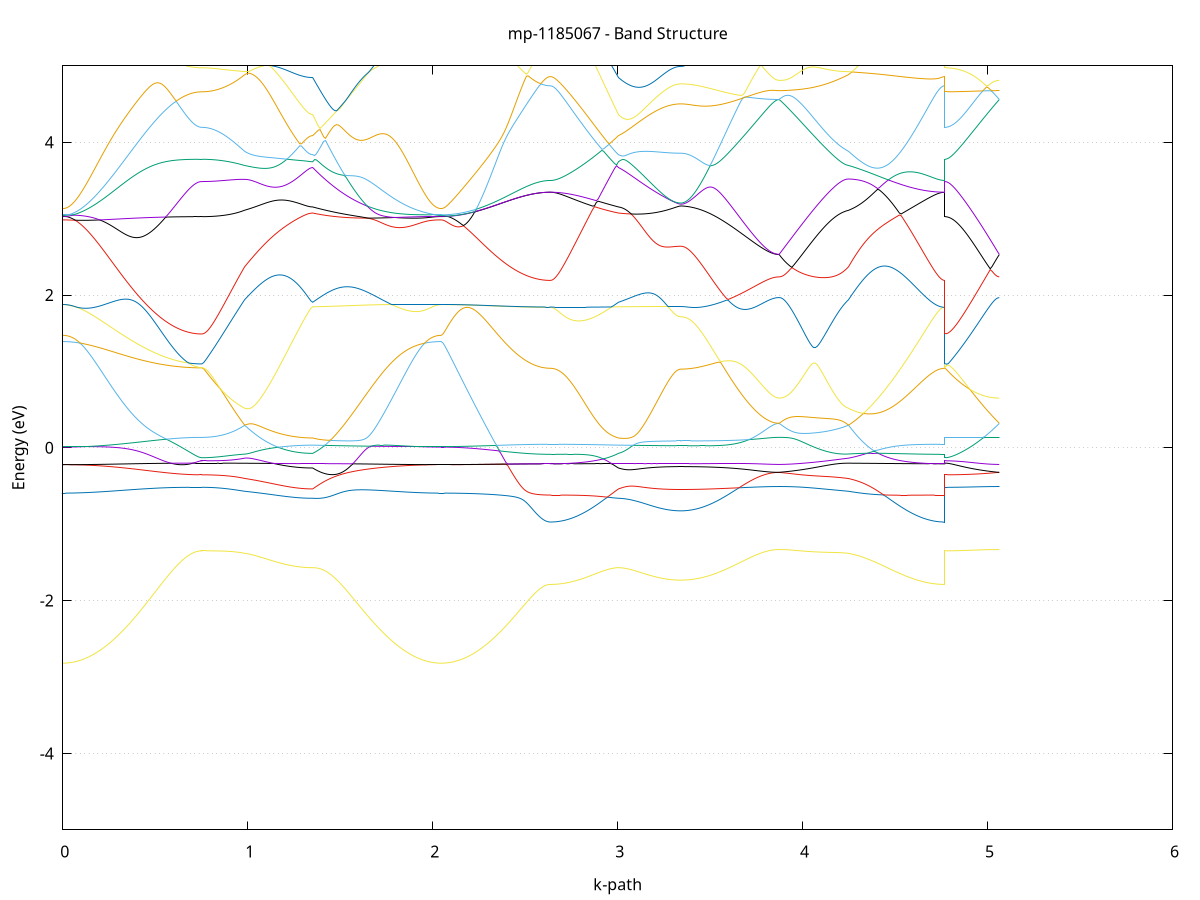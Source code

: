 set title 'mp-1185067 - Band Structure'
set xlabel 'k-path'
set ylabel 'Energy (eV)'
set grid y
set yrange [-5:5]
set terminal png size 800,600
set output 'mp-1185067_bands_gnuplot.png'
plot '-' using 1:2 with lines notitle, '-' using 1:2 with lines notitle, '-' using 1:2 with lines notitle, '-' using 1:2 with lines notitle, '-' using 1:2 with lines notitle, '-' using 1:2 with lines notitle, '-' using 1:2 with lines notitle, '-' using 1:2 with lines notitle, '-' using 1:2 with lines notitle, '-' using 1:2 with lines notitle, '-' using 1:2 with lines notitle, '-' using 1:2 with lines notitle, '-' using 1:2 with lines notitle, '-' using 1:2 with lines notitle, '-' using 1:2 with lines notitle, '-' using 1:2 with lines notitle, '-' using 1:2 with lines notitle, '-' using 1:2 with lines notitle, '-' using 1:2 with lines notitle, '-' using 1:2 with lines notitle, '-' using 1:2 with lines notitle, '-' using 1:2 with lines notitle, '-' using 1:2 with lines notitle, '-' using 1:2 with lines notitle, '-' using 1:2 with lines notitle, '-' using 1:2 with lines notitle, '-' using 1:2 with lines notitle, '-' using 1:2 with lines notitle, '-' using 1:2 with lines notitle, '-' using 1:2 with lines notitle, '-' using 1:2 with lines notitle, '-' using 1:2 with lines notitle, '-' using 1:2 with lines notitle, '-' using 1:2 with lines notitle, '-' using 1:2 with lines notitle, '-' using 1:2 with lines notitle, '-' using 1:2 with lines notitle, '-' using 1:2 with lines notitle, '-' using 1:2 with lines notitle, '-' using 1:2 with lines notitle, '-' using 1:2 with lines notitle, '-' using 1:2 with lines notitle, '-' using 1:2 with lines notitle, '-' using 1:2 with lines notitle, '-' using 1:2 with lines notitle, '-' using 1:2 with lines notitle, '-' using 1:2 with lines notitle, '-' using 1:2 with lines notitle
0.000000 -31.951821
0.009893 -31.951821
0.019786 -31.951821
0.029678 -31.951821
0.039571 -31.951821
0.049464 -31.951821
0.059357 -31.951821
0.069249 -31.951821
0.079142 -31.951821
0.089035 -31.951821
0.098928 -31.951821
0.108820 -31.951821
0.118713 -31.951721
0.128606 -31.951721
0.138499 -31.951721
0.148391 -31.951721
0.158284 -31.951721
0.168177 -31.951721
0.178070 -31.951721
0.187962 -31.951621
0.197855 -31.951621
0.207748 -31.951621
0.217641 -31.951621
0.227534 -31.951621
0.237426 -31.951621
0.247319 -31.951521
0.257212 -31.951521
0.267105 -31.951521
0.276997 -31.951521
0.286890 -31.951521
0.296783 -31.951421
0.306676 -31.951421
0.316568 -31.951421
0.326461 -31.951421
0.336354 -31.951321
0.346247 -31.951321
0.356139 -31.951321
0.366032 -31.951321
0.375925 -31.951221
0.385818 -31.951221
0.395711 -31.951221
0.405603 -31.951221
0.415496 -31.951221
0.425389 -31.951121
0.435282 -31.951121
0.445174 -31.951121
0.455067 -31.951121
0.464960 -31.951021
0.474853 -31.951021
0.484745 -31.951021
0.494638 -31.951021
0.504531 -31.951021
0.514424 -31.950921
0.524316 -31.950921
0.534209 -31.950921
0.544102 -31.950921
0.553995 -31.950921
0.563887 -31.950921
0.573780 -31.950821
0.583673 -31.950821
0.593566 -31.950821
0.603459 -31.950821
0.613351 -31.950821
0.623244 -31.950821
0.633137 -31.950821
0.643030 -31.950821
0.652922 -31.950721
0.662815 -31.950721
0.672708 -31.950721
0.682601 -31.950721
0.692493 -31.950721
0.702386 -31.950721
0.712279 -31.950721
0.722172 -31.950721
0.732064 -31.950721
0.741957 -31.950721
0.751850 -31.950721
0.751850 -31.950721
0.761490 -31.950721
0.771131 -31.950721
0.780771 -31.950721
0.790412 -31.950721
0.800052 -31.950721
0.809693 -31.950721
0.819333 -31.950721
0.828974 -31.950721
0.838614 -31.950721
0.848255 -31.950721
0.857895 -31.950721
0.867535 -31.950721
0.877176 -31.950721
0.886816 -31.950721
0.896457 -31.950721
0.906097 -31.950721
0.915738 -31.950721
0.925378 -31.950721
0.935019 -31.950721
0.944659 -31.950721
0.954300 -31.950721
0.963940 -31.950721
0.973580 -31.950721
0.983221 -31.950721
0.983221 -31.950721
0.993168 -31.950721
1.003115 -31.950721
1.013062 -31.950721
1.023008 -31.950721
1.032955 -31.950721
1.042902 -31.950721
1.052849 -31.950721
1.062796 -31.950721
1.072743 -31.950721
1.082690 -31.950721
1.092637 -31.950721
1.102583 -31.950721
1.112530 -31.950721
1.122477 -31.950721
1.132424 -31.950821
1.142371 -31.950821
1.152318 -31.950821
1.162265 -31.950821
1.172211 -31.950821
1.182158 -31.950821
1.192105 -31.950821
1.202052 -31.950821
1.211999 -31.950821
1.221946 -31.950821
1.231893 -31.950821
1.241840 -31.950821
1.251786 -31.950821
1.261733 -31.950821
1.271680 -31.950821
1.281627 -31.950821
1.291574 -31.950821
1.301521 -31.950821
1.311468 -31.950821
1.321415 -31.950821
1.331361 -31.950821
1.341308 -31.950821
1.351255 -31.950821
1.351255 -31.950821
1.361187 -31.950821
1.371119 -31.950821
1.381051 -31.950821
1.390983 -31.950821
1.400915 -31.950821
1.410847 -31.950921
1.420779 -31.950921
1.430711 -31.950921
1.440643 -31.950921
1.450575 -31.950921
1.460508 -31.950921
1.470440 -31.950921
1.480372 -31.950921
1.490304 -31.950921
1.500236 -31.951021
1.510168 -31.951021
1.520100 -31.951021
1.530032 -31.951021
1.539964 -31.951021
1.549896 -31.951021
1.559828 -31.951121
1.569760 -31.951121
1.579692 -31.951121
1.589624 -31.951121
1.599556 -31.951121
1.609488 -31.951221
1.619420 -31.951221
1.629352 -31.951221
1.639284 -31.951221
1.649216 -31.951221
1.659148 -31.951321
1.669080 -31.951321
1.679012 -31.951321
1.688944 -31.951321
1.698876 -31.951321
1.708808 -31.951421
1.718740 -31.951421
1.728672 -31.951421
1.738604 -31.951421
1.748536 -31.951421
1.758468 -31.951521
1.768400 -31.951521
1.778333 -31.951521
1.788265 -31.951521
1.798197 -31.951521
1.808129 -31.951621
1.818061 -31.951621
1.827993 -31.951621
1.837925 -31.951621
1.847857 -31.951621
1.857789 -31.951621
1.867721 -31.951721
1.877653 -31.951721
1.887585 -31.951721
1.897517 -31.951721
1.907449 -31.951721
1.917381 -31.951721
1.927313 -31.951721
1.937245 -31.951821
1.947177 -31.951821
1.957109 -31.951821
1.967041 -31.951821
1.976973 -31.951821
1.986905 -31.951821
1.996837 -31.951821
2.006769 -31.951821
2.016701 -31.951821
2.026633 -31.951821
2.036565 -31.951821
2.046497 -31.951821
2.046497 -31.951821
2.056495 -31.951821
2.066492 -31.951821
2.076489 -31.951821
2.086487 -31.951821
2.096484 -31.951821
2.106481 -31.951821
2.116478 -31.951821
2.126476 -31.951821
2.136473 -31.951821
2.146470 -31.951721
2.156468 -31.951721
2.166465 -31.951721
2.176462 -31.951721
2.186460 -31.951721
2.196457 -31.951721
2.206454 -31.951621
2.216452 -31.951621
2.226449 -31.951621
2.236446 -31.951621
2.246443 -31.951521
2.256441 -31.951521
2.266438 -31.951521
2.276435 -31.951521
2.286433 -31.951421
2.296430 -31.951421
2.306427 -31.951421
2.316425 -31.951421
2.326422 -31.951321
2.336419 -31.951321
2.346417 -31.951321
2.356414 -31.951221
2.366411 -31.951221
2.376408 -31.951221
2.386406 -31.951221
2.396403 -31.951121
2.406400 -31.951121
2.416398 -31.951121
2.426395 -31.951121
2.436392 -31.951021
2.446390 -31.951021
2.456387 -31.951021
2.466384 -31.951021
2.476382 -31.950921
2.486379 -31.950921
2.496376 -31.950921
2.506373 -31.950921
2.516371 -31.950921
2.526368 -31.950921
2.536365 -31.950821
2.546363 -31.950821
2.556360 -31.950821
2.566357 -31.950821
2.576355 -31.950821
2.586352 -31.950821
2.596349 -31.950821
2.606347 -31.950821
2.616344 -31.950821
2.626341 -31.950821
2.636338 -31.950821
2.636338 -31.950821
2.646285 -31.950821
2.656232 -31.950821
2.666179 -31.950821
2.676126 -31.950821
2.686073 -31.950821
2.696020 -31.950821
2.705967 -31.950821
2.715913 -31.950821
2.725860 -31.950821
2.735807 -31.950821
2.745754 -31.950821
2.755701 -31.950821
2.765648 -31.950821
2.775595 -31.950821
2.785541 -31.950821
2.795488 -31.950821
2.805435 -31.950821
2.815382 -31.950821
2.825329 -31.950821
2.835276 -31.950821
2.845223 -31.950821
2.855170 -31.950821
2.865116 -31.950821
2.875063 -31.950821
2.885010 -31.950821
2.894957 -31.950821
2.904904 -31.950821
2.914851 -31.950821
2.924798 -31.950821
2.934745 -31.950821
2.944691 -31.950821
2.954638 -31.950821
2.964585 -31.950821
2.974532 -31.950821
2.984479 -31.950821
2.994426 -31.950821
3.004373 -31.950821
3.004373 -31.950821
3.014292 -31.950821
3.024211 -31.950821
3.034131 -31.950821
3.044050 -31.950821
3.053970 -31.950821
3.063889 -31.950821
3.073809 -31.950821
3.083728 -31.950921
3.093647 -31.950921
3.103567 -31.950921
3.113486 -31.950921
3.123406 -31.950921
3.133325 -31.950921
3.143244 -31.950921
3.153164 -31.950921
3.163083 -31.950921
3.173003 -31.950921
3.182922 -31.950921
3.192842 -31.950921
3.202761 -31.950921
3.212680 -31.950921
3.222600 -31.950921
3.232519 -31.951021
3.242439 -31.951021
3.252358 -31.951021
3.262277 -31.951021
3.272197 -31.951021
3.282116 -31.951021
3.292036 -31.951021
3.301955 -31.951021
3.311875 -31.951021
3.321794 -31.951021
3.331713 -31.951021
3.341633 -31.951021
3.341633 -31.951021
3.351478 -31.951021
3.361323 -31.951021
3.371168 -31.951021
3.381013 -31.951021
3.390859 -31.951021
3.400704 -31.951021
3.410549 -31.951021
3.420394 -31.951021
3.430239 -31.951021
3.440084 -31.951021
3.449929 -31.951021
3.459775 -31.951021
3.469620 -31.950921
3.479465 -31.950921
3.489310 -31.950921
3.499155 -31.950921
3.509000 -31.950921
3.518845 -31.950921
3.528691 -31.950921
3.538536 -31.950921
3.548381 -31.950921
3.558226 -31.950921
3.568071 -31.950921
3.577916 -31.950921
3.587762 -31.950921
3.597607 -31.950821
3.607452 -31.950821
3.617297 -31.950821
3.627142 -31.950821
3.636987 -31.950821
3.646832 -31.950821
3.656678 -31.950821
3.666523 -31.950821
3.676368 -31.950821
3.686213 -31.950821
3.696058 -31.950821
3.705903 -31.950821
3.715749 -31.950821
3.725594 -31.950721
3.735439 -31.950721
3.745284 -31.950721
3.755129 -31.950721
3.764974 -31.950721
3.774819 -31.950721
3.784665 -31.950721
3.794510 -31.950721
3.804355 -31.950721
3.814200 -31.950721
3.824045 -31.950721
3.833890 -31.950721
3.843736 -31.950721
3.853581 -31.950721
3.863426 -31.950721
3.873271 -31.950721
3.873271 -31.950721
3.883135 -31.950721
3.893000 -31.950721
3.902864 -31.950721
3.912729 -31.950721
3.922593 -31.950721
3.932457 -31.950721
3.942322 -31.950721
3.952186 -31.950721
3.962051 -31.950721
3.971915 -31.950721
3.981779 -31.950721
3.991644 -31.950721
4.001508 -31.950721
4.011373 -31.950721
4.021237 -31.950721
4.031101 -31.950721
4.040966 -31.950721
4.050830 -31.950721
4.060695 -31.950721
4.070559 -31.950721
4.080424 -31.950721
4.090288 -31.950721
4.100152 -31.950721
4.110017 -31.950721
4.119881 -31.950721
4.129746 -31.950721
4.139610 -31.950721
4.149474 -31.950721
4.159339 -31.950721
4.169203 -31.950721
4.179068 -31.950721
4.188932 -31.950721
4.198796 -31.950721
4.208661 -31.950721
4.218525 -31.950721
4.228390 -31.950721
4.238254 -31.950721
4.248118 -31.950721
4.248118 -31.950721
4.257939 -31.950721
4.267759 -31.950721
4.277580 -31.950721
4.287400 -31.950721
4.297220 -31.950721
4.307041 -31.950721
4.316861 -31.950721
4.326681 -31.950721
4.336502 -31.950721
4.346322 -31.950721
4.356142 -31.950721
4.365963 -31.950721
4.375783 -31.950721
4.385603 -31.950721
4.395424 -31.950721
4.405244 -31.950721
4.415065 -31.950721
4.424885 -31.950721
4.434705 -31.950721
4.444526 -31.950721
4.454346 -31.950721
4.464166 -31.950721
4.473987 -31.950721
4.483807 -31.950721
4.493627 -31.950721
4.503448 -31.950721
4.513268 -31.950721
4.523089 -31.950721
4.532909 -31.950721
4.542729 -31.950821
4.552550 -31.950821
4.562370 -31.950821
4.572190 -31.950821
4.582011 -31.950821
4.591831 -31.950821
4.601651 -31.950821
4.611472 -31.950821
4.621292 -31.950821
4.631112 -31.950821
4.640933 -31.950821
4.650753 -31.950821
4.660574 -31.950821
4.670394 -31.950821
4.680214 -31.950821
4.690035 -31.950821
4.699855 -31.950821
4.709675 -31.950821
4.719496 -31.950821
4.729316 -31.950821
4.739136 -31.950821
4.748957 -31.950821
4.758777 -31.950821
4.768597 -31.950821
4.768597 -31.950721
4.778428 -31.950721
4.788259 -31.950721
4.798090 -31.950721
4.807920 -31.950721
4.817751 -31.950721
4.827582 -31.950721
4.837412 -31.950721
4.847243 -31.950721
4.857074 -31.950721
4.866904 -31.950721
4.876735 -31.950721
4.886566 -31.950721
4.896396 -31.950721
4.906227 -31.950721
4.916058 -31.950721
4.925888 -31.950721
4.935719 -31.950721
4.945550 -31.950721
4.955380 -31.950721
4.965211 -31.950721
4.975042 -31.950721
4.984873 -31.950721
4.994703 -31.950721
5.004534 -31.950721
5.014365 -31.950721
5.024195 -31.950721
5.034026 -31.950721
5.043857 -31.950721
5.053687 -31.950721
5.063518 -31.950721
e
0.000000 -31.703121
0.009893 -31.703121
0.019786 -31.703021
0.029678 -31.703021
0.039571 -31.703021
0.049464 -31.703021
0.059357 -31.703021
0.069249 -31.702921
0.079142 -31.702921
0.089035 -31.702921
0.098928 -31.702821
0.108820 -31.702821
0.118713 -31.702721
0.128606 -31.702721
0.138499 -31.702621
0.148391 -31.702621
0.158284 -31.702521
0.168177 -31.702421
0.178070 -31.702421
0.187962 -31.702321
0.197855 -31.702221
0.207748 -31.702121
0.217641 -31.702021
0.227534 -31.701921
0.237426 -31.701921
0.247319 -31.701821
0.257212 -31.701721
0.267105 -31.701621
0.276997 -31.701521
0.286890 -31.701421
0.296783 -31.701321
0.306676 -31.701221
0.316568 -31.701121
0.326461 -31.700921
0.336354 -31.700821
0.346247 -31.700721
0.356139 -31.700621
0.366032 -31.700521
0.375925 -31.700421
0.385818 -31.700321
0.395711 -31.700221
0.405603 -31.700121
0.415496 -31.700021
0.425389 -31.699921
0.435282 -31.699721
0.445174 -31.699621
0.455067 -31.699521
0.464960 -31.699421
0.474853 -31.699321
0.484745 -31.699221
0.494638 -31.699121
0.504531 -31.699021
0.514424 -31.698921
0.524316 -31.698921
0.534209 -31.698821
0.544102 -31.698721
0.553995 -31.698621
0.563887 -31.698521
0.573780 -31.698421
0.583673 -31.698421
0.593566 -31.698321
0.603459 -31.698221
0.613351 -31.698221
0.623244 -31.698121
0.633137 -31.698121
0.643030 -31.698021
0.652922 -31.698021
0.662815 -31.697921
0.672708 -31.697921
0.682601 -31.697821
0.692493 -31.697821
0.702386 -31.697821
0.712279 -31.697821
0.722172 -31.697721
0.732064 -31.697721
0.741957 -31.697721
0.751850 -31.697721
0.751850 -31.697721
0.761490 -31.697721
0.771131 -31.697721
0.780771 -31.697721
0.790412 -31.697721
0.800052 -31.697721
0.809693 -31.697621
0.819333 -31.697621
0.828974 -31.697721
0.838614 -31.697721
0.848255 -31.697821
0.857895 -31.697821
0.867535 -31.697921
0.877176 -31.697921
0.886816 -31.698021
0.896457 -31.698121
0.906097 -31.698221
0.915738 -31.698221
0.925378 -31.698321
0.935019 -31.698421
0.944659 -31.698521
0.954300 -31.698621
0.963940 -31.698721
0.973580 -31.698821
0.983221 -31.698921
0.983221 -31.698921
0.993168 -31.699021
1.003115 -31.699121
1.013062 -31.699121
1.023008 -31.699221
1.032955 -31.699321
1.042902 -31.699421
1.052849 -31.699421
1.062796 -31.699521
1.072743 -31.699621
1.082690 -31.699621
1.092637 -31.699721
1.102583 -31.699721
1.112530 -31.699821
1.122477 -31.699921
1.132424 -31.699921
1.142371 -31.700021
1.152318 -31.700021
1.162265 -31.700121
1.172211 -31.700121
1.182158 -31.700221
1.192105 -31.700221
1.202052 -31.700221
1.211999 -31.700321
1.221946 -31.700321
1.231893 -31.700321
1.241840 -31.700421
1.251786 -31.700421
1.261733 -31.700421
1.271680 -31.700421
1.281627 -31.700521
1.291574 -31.700521
1.301521 -31.700521
1.311468 -31.700521
1.321415 -31.700521
1.331361 -31.700521
1.341308 -31.700521
1.351255 -31.700521
1.351255 -31.700521
1.361187 -31.700421
1.371119 -31.700221
1.381051 -31.700021
1.390983 -31.699821
1.400915 -31.699721
1.410847 -31.699521
1.420779 -31.699321
1.430711 -31.699121
1.440643 -31.698921
1.450575 -31.698821
1.460508 -31.698621
1.470440 -31.698421
1.480372 -31.698221
1.490304 -31.698021
1.500236 -31.697821
1.510168 -31.697721
1.520100 -31.697621
1.530032 -31.697821
1.539964 -31.697921
1.549896 -31.698121
1.559828 -31.698321
1.569760 -31.698421
1.579692 -31.698621
1.589624 -31.698821
1.599556 -31.698921
1.609488 -31.699121
1.619420 -31.699221
1.629352 -31.699421
1.639284 -31.699621
1.649216 -31.699721
1.659148 -31.699921
1.669080 -31.700021
1.679012 -31.700221
1.688944 -31.700321
1.698876 -31.700421
1.708808 -31.700621
1.718740 -31.700721
1.728672 -31.700821
1.738604 -31.701021
1.748536 -31.701121
1.758468 -31.701221
1.768400 -31.701321
1.778333 -31.701521
1.788265 -31.701621
1.798197 -31.701721
1.808129 -31.701821
1.818061 -31.701921
1.827993 -31.702021
1.837925 -31.702121
1.847857 -31.702221
1.857789 -31.702221
1.867721 -31.702321
1.877653 -31.702421
1.887585 -31.702521
1.897517 -31.702621
1.907449 -31.702621
1.917381 -31.702721
1.927313 -31.702721
1.937245 -31.702821
1.947177 -31.702821
1.957109 -31.702921
1.967041 -31.702921
1.976973 -31.702921
1.986905 -31.703021
1.996837 -31.703021
2.006769 -31.703021
2.016701 -31.703021
2.026633 -31.703021
2.036565 -31.703121
2.046497 -31.703121
2.046497 -31.703121
2.056495 -31.703121
2.066492 -31.703121
2.076489 -31.703121
2.086487 -31.703121
2.096484 -31.703121
2.106481 -31.703121
2.116478 -31.703121
2.126476 -31.703121
2.136473 -31.703121
2.146470 -31.703121
2.156468 -31.703121
2.166465 -31.703121
2.176462 -31.703221
2.186460 -31.703221
2.196457 -31.703221
2.206454 -31.703221
2.216452 -31.703221
2.226449 -31.703221
2.236446 -31.703321
2.246443 -31.703321
2.256441 -31.703321
2.266438 -31.703321
2.276435 -31.703421
2.286433 -31.703421
2.296430 -31.703421
2.306427 -31.703421
2.316425 -31.703421
2.326422 -31.703521
2.336419 -31.703521
2.346417 -31.703521
2.356414 -31.703521
2.366411 -31.703621
2.376408 -31.703621
2.386406 -31.703621
2.396403 -31.703621
2.406400 -31.703721
2.416398 -31.703721
2.426395 -31.703721
2.436392 -31.703721
2.446390 -31.703721
2.456387 -31.703821
2.466384 -31.703821
2.476382 -31.703821
2.486379 -31.703821
2.496376 -31.703821
2.506373 -31.703921
2.516371 -31.703921
2.526368 -31.703921
2.536365 -31.703921
2.546363 -31.703921
2.556360 -31.703921
2.566357 -31.703921
2.576355 -31.703921
2.586352 -31.703921
2.596349 -31.703921
2.606347 -31.704021
2.616344 -31.704021
2.626341 -31.704021
2.636338 -31.704021
2.636338 -31.704021
2.646285 -31.704021
2.656232 -31.703921
2.666179 -31.703921
2.676126 -31.703921
2.686073 -31.703921
2.696020 -31.703921
2.705967 -31.703821
2.715913 -31.703821
2.725860 -31.703721
2.735807 -31.703721
2.745754 -31.703621
2.755701 -31.703621
2.765648 -31.703521
2.775595 -31.703421
2.785541 -31.703321
2.795488 -31.703321
2.805435 -31.703221
2.815382 -31.703121
2.825329 -31.703021
2.835276 -31.702921
2.845223 -31.702821
2.855170 -31.702721
2.865116 -31.702521
2.875063 -31.702421
2.885010 -31.702321
2.894957 -31.702221
2.904904 -31.702021
2.914851 -31.701921
2.924798 -31.701821
2.934745 -31.701621
2.944691 -31.701521
2.954638 -31.701321
2.964585 -31.701221
2.974532 -31.701021
2.984479 -31.700921
2.994426 -31.700721
3.004373 -31.700521
3.004373 -31.700521
3.014292 -31.700421
3.024211 -31.700421
3.034131 -31.700321
3.044050 -31.700221
3.053970 -31.700121
3.063889 -31.700021
3.073809 -31.699921
3.083728 -31.699921
3.093647 -31.699821
3.103567 -31.699721
3.113486 -31.699621
3.123406 -31.699521
3.133325 -31.699421
3.143244 -31.699321
3.153164 -31.699221
3.163083 -31.699121
3.173003 -31.699121
3.182922 -31.699021
3.192842 -31.698921
3.202761 -31.698821
3.212680 -31.698721
3.222600 -31.698621
3.232519 -31.698521
3.242439 -31.698421
3.252358 -31.698321
3.262277 -31.698321
3.272197 -31.698221
3.282116 -31.698121
3.292036 -31.698021
3.301955 -31.697921
3.311875 -31.697821
3.321794 -31.697821
3.331713 -31.697721
3.341633 -31.697721
3.341633 -31.697721
3.351478 -31.697721
3.361323 -31.697721
3.371168 -31.697721
3.381013 -31.697721
3.390859 -31.697721
3.400704 -31.697721
3.410549 -31.697721
3.420394 -31.697721
3.430239 -31.697721
3.440084 -31.697721
3.449929 -31.697721
3.459775 -31.697721
3.469620 -31.697721
3.479465 -31.697721
3.489310 -31.697721
3.499155 -31.697721
3.509000 -31.697721
3.518845 -31.697621
3.528691 -31.697721
3.538536 -31.697721
3.548381 -31.697621
3.558226 -31.697621
3.568071 -31.697621
3.577916 -31.697621
3.587762 -31.697621
3.597607 -31.697621
3.607452 -31.697621
3.617297 -31.697621
3.627142 -31.697621
3.636987 -31.697621
3.646832 -31.697621
3.656678 -31.697621
3.666523 -31.697621
3.676368 -31.697621
3.686213 -31.697621
3.696058 -31.697621
3.705903 -31.697621
3.715749 -31.697621
3.725594 -31.697621
3.735439 -31.697621
3.745284 -31.697621
3.755129 -31.697621
3.764974 -31.697621
3.774819 -31.697621
3.784665 -31.697621
3.794510 -31.697621
3.804355 -31.697621
3.814200 -31.697621
3.824045 -31.697621
3.833890 -31.697621
3.843736 -31.697621
3.853581 -31.697621
3.863426 -31.697621
3.873271 -31.697621
3.873271 -31.697621
3.883135 -31.697621
3.893000 -31.697621
3.902864 -31.697621
3.912729 -31.697621
3.922593 -31.697621
3.932457 -31.697621
3.942322 -31.697621
3.952186 -31.697721
3.962051 -31.697721
3.971915 -31.697721
3.981779 -31.697721
3.991644 -31.697721
4.001508 -31.697721
4.011373 -31.697821
4.021237 -31.697821
4.031101 -31.697821
4.040966 -31.697821
4.050830 -31.697921
4.060695 -31.697921
4.070559 -31.697921
4.080424 -31.698021
4.090288 -31.698021
4.100152 -31.698121
4.110017 -31.698121
4.119881 -31.698221
4.129746 -31.698221
4.139610 -31.698321
4.149474 -31.698321
4.159339 -31.698421
4.169203 -31.698421
4.179068 -31.698521
4.188932 -31.698521
4.198796 -31.698621
4.208661 -31.698721
4.218525 -31.698721
4.228390 -31.698821
4.238254 -31.698821
4.248118 -31.698921
4.248118 -31.698921
4.257939 -31.699021
4.267759 -31.699121
4.277580 -31.699321
4.287400 -31.699421
4.297220 -31.699521
4.307041 -31.699621
4.316861 -31.699721
4.326681 -31.699921
4.336502 -31.700021
4.346322 -31.700121
4.356142 -31.700321
4.365963 -31.700421
4.375783 -31.700521
4.385603 -31.700621
4.395424 -31.700821
4.405244 -31.700921
4.415065 -31.701021
4.424885 -31.701221
4.434705 -31.701321
4.444526 -31.701421
4.454346 -31.701621
4.464166 -31.701721
4.473987 -31.701821
4.483807 -31.701921
4.493627 -31.702121
4.503448 -31.702221
4.513268 -31.702321
4.523089 -31.702421
4.532909 -31.702521
4.542729 -31.702621
4.552550 -31.702721
4.562370 -31.702821
4.572190 -31.702921
4.582011 -31.703021
4.591831 -31.703121
4.601651 -31.703221
4.611472 -31.703321
4.621292 -31.703421
4.631112 -31.703421
4.640933 -31.703521
4.650753 -31.703621
4.660574 -31.703621
4.670394 -31.703721
4.680214 -31.703721
4.690035 -31.703821
4.699855 -31.703821
4.709675 -31.703921
4.719496 -31.703921
4.729316 -31.703921
4.739136 -31.703921
4.748957 -31.703921
4.758777 -31.704021
4.768597 -31.704021
4.768597 -31.697721
4.778428 -31.697721
4.788259 -31.697721
4.798090 -31.697721
4.807920 -31.697721
4.817751 -31.697721
4.827582 -31.697721
4.837412 -31.697721
4.847243 -31.697721
4.857074 -31.697721
4.866904 -31.697721
4.876735 -31.697721
4.886566 -31.697721
4.896396 -31.697721
4.906227 -31.697721
4.916058 -31.697721
4.925888 -31.697721
4.935719 -31.697721
4.945550 -31.697721
4.955380 -31.697721
4.965211 -31.697721
4.975042 -31.697721
4.984873 -31.697721
4.994703 -31.697721
5.004534 -31.697721
5.014365 -31.697721
5.024195 -31.697621
5.034026 -31.697621
5.043857 -31.697621
5.053687 -31.697621
5.063518 -31.697621
e
0.000000 -31.691221
0.009893 -31.691221
0.019786 -31.691221
0.029678 -31.691321
0.039571 -31.691321
0.049464 -31.691321
0.059357 -31.691321
0.069249 -31.691421
0.079142 -31.691421
0.089035 -31.691421
0.098928 -31.691521
0.108820 -31.691621
0.118713 -31.691621
0.128606 -31.691721
0.138499 -31.691721
0.148391 -31.691821
0.158284 -31.691921
0.168177 -31.692021
0.178070 -31.692121
0.187962 -31.692221
0.197855 -31.692221
0.207748 -31.692321
0.217641 -31.692421
0.227534 -31.692621
0.237426 -31.692721
0.247319 -31.692821
0.257212 -31.692921
0.267105 -31.693021
0.276997 -31.693121
0.286890 -31.693221
0.296783 -31.693421
0.306676 -31.693521
0.316568 -31.693621
0.326461 -31.693721
0.336354 -31.693921
0.346247 -31.694021
0.356139 -31.694121
0.366032 -31.694221
0.375925 -31.694421
0.385818 -31.694521
0.395711 -31.694621
0.405603 -31.694821
0.415496 -31.694921
0.425389 -31.695021
0.435282 -31.695121
0.445174 -31.695321
0.455067 -31.695421
0.464960 -31.695521
0.474853 -31.695621
0.484745 -31.695821
0.494638 -31.695921
0.504531 -31.696021
0.514424 -31.696121
0.524316 -31.696221
0.534209 -31.696321
0.544102 -31.696421
0.553995 -31.696521
0.563887 -31.696621
0.573780 -31.696721
0.583673 -31.696821
0.593566 -31.696921
0.603459 -31.696921
0.613351 -31.697021
0.623244 -31.697121
0.633137 -31.697121
0.643030 -31.697221
0.652922 -31.697321
0.662815 -31.697321
0.672708 -31.697321
0.682601 -31.697421
0.692493 -31.697421
0.702386 -31.697421
0.712279 -31.697521
0.722172 -31.697521
0.732064 -31.697521
0.741957 -31.697521
0.751850 -31.697521
0.751850 -31.697521
0.761490 -31.697521
0.771131 -31.697521
0.780771 -31.697521
0.790412 -31.697621
0.800052 -31.697621
0.809693 -31.697621
0.819333 -31.697621
0.828974 -31.697621
0.838614 -31.697521
0.848255 -31.697521
0.857895 -31.697421
0.867535 -31.697421
0.877176 -31.697321
0.886816 -31.697221
0.896457 -31.697221
0.906097 -31.697121
0.915738 -31.697021
0.925378 -31.696921
0.935019 -31.696821
0.944659 -31.696821
0.954300 -31.696721
0.963940 -31.696621
0.973580 -31.696521
0.983221 -31.696421
0.983221 -31.696421
0.993168 -31.696321
1.003115 -31.696221
1.013062 -31.696121
1.023008 -31.696121
1.032955 -31.696021
1.042902 -31.695921
1.052849 -31.695921
1.062796 -31.695821
1.072743 -31.695721
1.082690 -31.695721
1.092637 -31.695621
1.102583 -31.695521
1.112530 -31.695521
1.122477 -31.695421
1.132424 -31.695421
1.142371 -31.695321
1.152318 -31.695321
1.162265 -31.695221
1.172211 -31.695221
1.182158 -31.695121
1.192105 -31.695121
1.202052 -31.695021
1.211999 -31.695021
1.221946 -31.695021
1.231893 -31.694921
1.241840 -31.694921
1.251786 -31.694921
1.261733 -31.694821
1.271680 -31.694821
1.281627 -31.694821
1.291574 -31.694821
1.301521 -31.694821
1.311468 -31.694821
1.321415 -31.694721
1.331361 -31.694721
1.341308 -31.694721
1.351255 -31.694721
1.351255 -31.694721
1.361187 -31.694921
1.371119 -31.695121
1.381051 -31.695221
1.390983 -31.695421
1.400915 -31.695521
1.410847 -31.695721
1.420779 -31.695921
1.430711 -31.696021
1.440643 -31.696221
1.450575 -31.696421
1.460508 -31.696621
1.470440 -31.696721
1.480372 -31.696921
1.490304 -31.697121
1.500236 -31.697221
1.510168 -31.697421
1.520100 -31.697421
1.530032 -31.697321
1.539964 -31.697121
1.549896 -31.696921
1.559828 -31.696721
1.569760 -31.696521
1.579692 -31.696421
1.589624 -31.696221
1.599556 -31.696021
1.609488 -31.695821
1.619420 -31.695621
1.629352 -31.695521
1.639284 -31.695321
1.649216 -31.695121
1.659148 -31.694921
1.669080 -31.694821
1.679012 -31.694621
1.688944 -31.694421
1.698876 -31.694321
1.708808 -31.694121
1.718740 -31.694021
1.728672 -31.693821
1.738604 -31.693721
1.748536 -31.693521
1.758468 -31.693421
1.768400 -31.693221
1.778333 -31.693121
1.788265 -31.693021
1.798197 -31.692921
1.808129 -31.692721
1.818061 -31.692621
1.827993 -31.692521
1.837925 -31.692421
1.847857 -31.692321
1.857789 -31.692221
1.867721 -31.692121
1.877653 -31.692021
1.887585 -31.691921
1.897517 -31.691821
1.907449 -31.691821
1.917381 -31.691721
1.927313 -31.691621
1.937245 -31.691621
1.947177 -31.691521
1.957109 -31.691521
1.967041 -31.691421
1.976973 -31.691421
1.986905 -31.691321
1.996837 -31.691321
2.006769 -31.691321
2.016701 -31.691321
2.026633 -31.691221
2.036565 -31.691221
2.046497 -31.691221
2.046497 -31.691221
2.056495 -31.691221
2.066492 -31.691221
2.076489 -31.691221
2.086487 -31.691221
2.096484 -31.691221
2.106481 -31.691221
2.116478 -31.691221
2.126476 -31.691221
2.136473 -31.691221
2.146470 -31.691221
2.156468 -31.691321
2.166465 -31.691321
2.176462 -31.691321
2.186460 -31.691321
2.196457 -31.691321
2.206454 -31.691321
2.216452 -31.691321
2.226449 -31.691321
2.236446 -31.691321
2.246443 -31.691321
2.256441 -31.691321
2.266438 -31.691321
2.276435 -31.691321
2.286433 -31.691321
2.296430 -31.691321
2.306427 -31.691321
2.316425 -31.691321
2.326422 -31.691321
2.336419 -31.691321
2.346417 -31.691321
2.356414 -31.691321
2.366411 -31.691321
2.376408 -31.691321
2.386406 -31.691421
2.396403 -31.691421
2.406400 -31.691421
2.416398 -31.691421
2.426395 -31.691421
2.436392 -31.691421
2.446390 -31.691421
2.456387 -31.691421
2.466384 -31.691421
2.476382 -31.691421
2.486379 -31.691421
2.496376 -31.691421
2.506373 -31.691421
2.516371 -31.691421
2.526368 -31.691421
2.536365 -31.691421
2.546363 -31.691421
2.556360 -31.691421
2.566357 -31.691421
2.576355 -31.691421
2.586352 -31.691421
2.596349 -31.691421
2.606347 -31.691421
2.616344 -31.691421
2.626341 -31.691421
2.636338 -31.691421
2.636338 -31.691421
2.646285 -31.691421
2.656232 -31.691421
2.666179 -31.691421
2.676126 -31.691521
2.686073 -31.691521
2.696020 -31.691521
2.705967 -31.691621
2.715913 -31.691621
2.725860 -31.691621
2.735807 -31.691721
2.745754 -31.691821
2.755701 -31.691821
2.765648 -31.691921
2.775595 -31.691921
2.785541 -31.692021
2.795488 -31.692121
2.805435 -31.692221
2.815382 -31.692321
2.825329 -31.692421
2.835276 -31.692521
2.845223 -31.692621
2.855170 -31.692721
2.865116 -31.692821
2.875063 -31.692921
2.885010 -31.693021
2.894957 -31.693221
2.904904 -31.693321
2.914851 -31.693421
2.924798 -31.693621
2.934745 -31.693721
2.944691 -31.693821
2.954638 -31.694021
2.964585 -31.694121
2.974532 -31.694321
2.984479 -31.694421
2.994426 -31.694621
3.004373 -31.694721
3.004373 -31.694721
3.014292 -31.694821
3.024211 -31.694921
3.034131 -31.695021
3.044050 -31.695021
3.053970 -31.695121
3.063889 -31.695221
3.073809 -31.695321
3.083728 -31.695421
3.093647 -31.695421
3.103567 -31.695521
3.113486 -31.695621
3.123406 -31.695721
3.133325 -31.695821
3.143244 -31.695821
3.153164 -31.695921
3.163083 -31.696021
3.173003 -31.696121
3.182922 -31.696221
3.192842 -31.696221
3.202761 -31.696321
3.212680 -31.696421
3.222600 -31.696521
3.232519 -31.696621
3.242439 -31.696721
3.252358 -31.696721
3.262277 -31.696821
3.272197 -31.696921
3.282116 -31.697021
3.292036 -31.697121
3.301955 -31.697221
3.311875 -31.697221
3.321794 -31.697321
3.331713 -31.697421
3.341633 -31.697421
3.341633 -31.697421
3.351478 -31.697421
3.361323 -31.697421
3.371168 -31.697421
3.381013 -31.697421
3.390859 -31.697421
3.400704 -31.697421
3.410549 -31.697421
3.420394 -31.697421
3.430239 -31.697421
3.440084 -31.697421
3.449929 -31.697421
3.459775 -31.697421
3.469620 -31.697421
3.479465 -31.697421
3.489310 -31.697421
3.499155 -31.697421
3.509000 -31.697421
3.518845 -31.697421
3.528691 -31.697521
3.538536 -31.697521
3.548381 -31.697521
3.558226 -31.697521
3.568071 -31.697521
3.577916 -31.697521
3.587762 -31.697521
3.597607 -31.697521
3.607452 -31.697521
3.617297 -31.697521
3.627142 -31.697521
3.636987 -31.697521
3.646832 -31.697521
3.656678 -31.697521
3.666523 -31.697521
3.676368 -31.697621
3.686213 -31.697621
3.696058 -31.697621
3.705903 -31.697621
3.715749 -31.697621
3.725594 -31.697621
3.735439 -31.697621
3.745284 -31.697621
3.755129 -31.697621
3.764974 -31.697621
3.774819 -31.697621
3.784665 -31.697621
3.794510 -31.697621
3.804355 -31.697621
3.814200 -31.697621
3.824045 -31.697621
3.833890 -31.697621
3.843736 -31.697621
3.853581 -31.697621
3.863426 -31.697621
3.873271 -31.697621
3.873271 -31.697621
3.883135 -31.697621
3.893000 -31.697621
3.902864 -31.697621
3.912729 -31.697621
3.922593 -31.697621
3.932457 -31.697621
3.942322 -31.697621
3.952186 -31.697621
3.962051 -31.697621
3.971915 -31.697621
3.981779 -31.697521
3.991644 -31.697521
4.001508 -31.697521
4.011373 -31.697521
4.021237 -31.697521
4.031101 -31.697421
4.040966 -31.697421
4.050830 -31.697421
4.060695 -31.697321
4.070559 -31.697321
4.080424 -31.697321
4.090288 -31.697221
4.100152 -31.697221
4.110017 -31.697121
4.119881 -31.697121
4.129746 -31.697021
4.139610 -31.697021
4.149474 -31.696921
4.159339 -31.696921
4.169203 -31.696821
4.179068 -31.696821
4.188932 -31.696721
4.198796 -31.696721
4.208661 -31.696621
4.218525 -31.696621
4.228390 -31.696521
4.238254 -31.696421
4.248118 -31.696421
4.248118 -31.696421
4.257939 -31.696321
4.267759 -31.696121
4.277580 -31.696021
4.287400 -31.695921
4.297220 -31.695821
4.307041 -31.695721
4.316861 -31.695621
4.326681 -31.695421
4.336502 -31.695321
4.346322 -31.695221
4.356142 -31.695121
4.365963 -31.694921
4.375783 -31.694821
4.385603 -31.694721
4.395424 -31.694521
4.405244 -31.694421
4.415065 -31.694321
4.424885 -31.694221
4.434705 -31.694021
4.444526 -31.693921
4.454346 -31.693821
4.464166 -31.693621
4.473987 -31.693521
4.483807 -31.693421
4.493627 -31.693321
4.503448 -31.693221
4.513268 -31.693121
4.523089 -31.692921
4.532909 -31.692821
4.542729 -31.692721
4.552550 -31.692621
4.562370 -31.692521
4.572190 -31.692421
4.582011 -31.692321
4.591831 -31.692221
4.601651 -31.692221
4.611472 -31.692121
4.621292 -31.692021
4.631112 -31.691921
4.640933 -31.691921
4.650753 -31.691821
4.660574 -31.691721
4.670394 -31.691721
4.680214 -31.691621
4.690035 -31.691621
4.699855 -31.691621
4.709675 -31.691521
4.719496 -31.691521
4.729316 -31.691521
4.739136 -31.691421
4.748957 -31.691421
4.758777 -31.691421
4.768597 -31.691421
4.768597 -31.697521
4.778428 -31.697521
4.788259 -31.697521
4.798090 -31.697521
4.807920 -31.697521
4.817751 -31.697521
4.827582 -31.697521
4.837412 -31.697521
4.847243 -31.697521
4.857074 -31.697521
4.866904 -31.697521
4.876735 -31.697521
4.886566 -31.697521
4.896396 -31.697521
4.906227 -31.697521
4.916058 -31.697521
4.925888 -31.697521
4.935719 -31.697621
4.945550 -31.697621
4.955380 -31.697621
4.965211 -31.697621
4.975042 -31.697621
4.984873 -31.697621
4.994703 -31.697621
5.004534 -31.697621
5.014365 -31.697621
5.024195 -31.697621
5.034026 -31.697621
5.043857 -31.697621
5.053687 -31.697621
5.063518 -31.697621
e
0.000000 -15.572321
0.009893 -15.572321
0.019786 -15.572321
0.029678 -15.572321
0.039571 -15.572321
0.049464 -15.572421
0.059357 -15.572421
0.069249 -15.572421
0.079142 -15.572521
0.089035 -15.572621
0.098928 -15.572621
0.108820 -15.572721
0.118713 -15.572821
0.128606 -15.572921
0.138499 -15.573021
0.148391 -15.573121
0.158284 -15.573221
0.168177 -15.573321
0.178070 -15.573421
0.187962 -15.573521
0.197855 -15.573721
0.207748 -15.573821
0.217641 -15.574021
0.227534 -15.574121
0.237426 -15.574321
0.247319 -15.574421
0.257212 -15.574621
0.267105 -15.574821
0.276997 -15.575021
0.286890 -15.575121
0.296783 -15.575321
0.306676 -15.575521
0.316568 -15.575721
0.326461 -15.575921
0.336354 -15.576121
0.346247 -15.576321
0.356139 -15.576521
0.366032 -15.576721
0.375925 -15.577021
0.385818 -15.577221
0.395711 -15.577421
0.405603 -15.577621
0.415496 -15.577821
0.425389 -15.578021
0.435282 -15.578321
0.445174 -15.578521
0.455067 -15.578721
0.464960 -15.578921
0.474853 -15.579121
0.484745 -15.579321
0.494638 -15.579521
0.504531 -15.579721
0.514424 -15.579921
0.524316 -15.580121
0.534209 -15.580321
0.544102 -15.580521
0.553995 -15.580721
0.563887 -15.580921
0.573780 -15.581021
0.583673 -15.581221
0.593566 -15.581321
0.603459 -15.581521
0.613351 -15.581621
0.623244 -15.581721
0.633137 -15.581921
0.643030 -15.582021
0.652922 -15.582121
0.662815 -15.582221
0.672708 -15.582321
0.682601 -15.582321
0.692493 -15.582421
0.702386 -15.582521
0.712279 -15.582521
0.722172 -15.582521
0.732064 -15.582621
0.741957 -15.582621
0.751850 -15.582621
0.751850 -15.582621
0.761490 -15.582621
0.771131 -15.582521
0.780771 -15.582421
0.790412 -15.582321
0.800052 -15.582221
0.809693 -15.582021
0.819333 -15.581821
0.828974 -15.581521
0.838614 -15.581221
0.848255 -15.580921
0.857895 -15.580621
0.867535 -15.580221
0.877176 -15.579821
0.886816 -15.579421
0.896457 -15.579021
0.906097 -15.578521
0.915738 -15.578021
0.925378 -15.577521
0.935019 -15.577021
0.944659 -15.576421
0.954300 -15.575821
0.963940 -15.575221
0.973580 -15.574621
0.983221 -15.574021
0.983221 -15.574021
0.993168 -15.573521
1.003115 -15.573121
1.013062 -15.572621
1.023008 -15.572121
1.032955 -15.571621
1.042902 -15.571121
1.052849 -15.570721
1.062796 -15.570221
1.072743 -15.569721
1.082690 -15.569221
1.092637 -15.568721
1.102583 -15.568321
1.112530 -15.567821
1.122477 -15.567421
1.132424 -15.566921
1.142371 -15.566521
1.152318 -15.566021
1.162265 -15.565621
1.172211 -15.565221
1.182158 -15.564921
1.192105 -15.564521
1.202052 -15.564121
1.211999 -15.563821
1.221946 -15.563521
1.231893 -15.563221
1.241840 -15.562921
1.251786 -15.562721
1.261733 -15.562521
1.271680 -15.562321
1.281627 -15.562121
1.291574 -15.561921
1.301521 -15.561821
1.311468 -15.561721
1.321415 -15.561621
1.331361 -15.561521
1.341308 -15.561521
1.351255 -15.561521
1.351255 -15.561521
1.361187 -15.562021
1.371119 -15.562521
1.381051 -15.563021
1.390983 -15.563521
1.400915 -15.564021
1.410847 -15.564521
1.420779 -15.565021
1.430711 -15.565421
1.440643 -15.565921
1.450575 -15.566421
1.460508 -15.566821
1.470440 -15.567221
1.480372 -15.567721
1.490304 -15.568121
1.500236 -15.568521
1.510168 -15.568921
1.520100 -15.569321
1.530032 -15.569621
1.539964 -15.570021
1.549896 -15.570321
1.559828 -15.570621
1.569760 -15.570921
1.579692 -15.571221
1.589624 -15.571521
1.599556 -15.571721
1.609488 -15.571921
1.619420 -15.572221
1.629352 -15.572421
1.639284 -15.572521
1.649216 -15.572721
1.659148 -15.572921
1.669080 -15.573021
1.679012 -15.573121
1.688944 -15.573221
1.698876 -15.573321
1.708808 -15.573421
1.718740 -15.573521
1.728672 -15.573521
1.738604 -15.573521
1.748536 -15.573621
1.758468 -15.573621
1.768400 -15.573621
1.778333 -15.573621
1.788265 -15.573521
1.798197 -15.573521
1.808129 -15.573521
1.818061 -15.573421
1.827993 -15.573421
1.837925 -15.573321
1.847857 -15.573321
1.857789 -15.573221
1.867721 -15.573121
1.877653 -15.573121
1.887585 -15.573021
1.897517 -15.572921
1.907449 -15.572921
1.917381 -15.572821
1.927313 -15.572721
1.937245 -15.572721
1.947177 -15.572621
1.957109 -15.572521
1.967041 -15.572521
1.976973 -15.572421
1.986905 -15.572421
1.996837 -15.572421
2.006769 -15.572321
2.016701 -15.572321
2.026633 -15.572321
2.036565 -15.572321
2.046497 -15.572321
2.046497 -15.572321
2.056495 -15.572321
2.066492 -15.572221
2.076489 -15.572121
2.086487 -15.572021
2.096484 -15.571921
2.106481 -15.571721
2.116478 -15.571521
2.126476 -15.571321
2.136473 -15.571121
2.146470 -15.570821
2.156468 -15.570521
2.166465 -15.570221
2.176462 -15.569821
2.186460 -15.569521
2.196457 -15.569121
2.206454 -15.568621
2.216452 -15.568221
2.226449 -15.567721
2.236446 -15.567221
2.246443 -15.566721
2.256441 -15.566221
2.266438 -15.565721
2.276435 -15.565121
2.286433 -15.564621
2.296430 -15.564021
2.306427 -15.563421
2.316425 -15.562821
2.326422 -15.562221
2.336419 -15.561621
2.346417 -15.561021
2.356414 -15.560421
2.366411 -15.559721
2.376408 -15.559121
2.386406 -15.558521
2.396403 -15.557921
2.406400 -15.557321
2.416398 -15.556721
2.426395 -15.556121
2.436392 -15.555621
2.446390 -15.555021
2.456387 -15.554521
2.466384 -15.553921
2.476382 -15.553421
2.486379 -15.553021
2.496376 -15.552521
2.506373 -15.552121
2.516371 -15.551621
2.526368 -15.551321
2.536365 -15.550921
2.546363 -15.550621
2.556360 -15.550321
2.566357 -15.550021
2.576355 -15.549821
2.586352 -15.549621
2.596349 -15.549421
2.606347 -15.549321
2.616344 -15.549221
2.626341 -15.549221
2.636338 -15.549121
2.636338 -15.549121
2.646285 -15.549221
2.656232 -15.549221
2.666179 -15.549321
2.676126 -15.549321
2.686073 -15.549421
2.696020 -15.549621
2.705967 -15.549721
2.715913 -15.549921
2.725860 -15.550121
2.735807 -15.550321
2.745754 -15.550521
2.755701 -15.550721
2.765648 -15.551021
2.775595 -15.551321
2.785541 -15.551621
2.795488 -15.551921
2.805435 -15.552321
2.815382 -15.552621
2.825329 -15.553021
2.835276 -15.553421
2.845223 -15.553821
2.855170 -15.554221
2.865116 -15.554621
2.875063 -15.555121
2.885010 -15.555521
2.894957 -15.556021
2.904904 -15.556421
2.914851 -15.556921
2.924798 -15.557421
2.934745 -15.557921
2.944691 -15.558421
2.954638 -15.558921
2.964585 -15.559421
2.974532 -15.559921
2.984479 -15.560421
2.994426 -15.561021
3.004373 -15.561521
3.004373 -15.561521
3.014292 -15.561721
3.024211 -15.562021
3.034131 -15.562321
3.044050 -15.562621
3.053970 -15.562821
3.063889 -15.563221
3.073809 -15.563521
3.083728 -15.563821
3.093647 -15.564121
3.103567 -15.564421
3.113486 -15.564721
3.123406 -15.565121
3.133325 -15.565421
3.143244 -15.565721
3.153164 -15.566021
3.163083 -15.566321
3.173003 -15.566621
3.182922 -15.566921
3.192842 -15.567221
3.202761 -15.567421
3.212680 -15.567721
3.222600 -15.567921
3.232519 -15.568121
3.242439 -15.568321
3.252358 -15.568521
3.262277 -15.568721
3.272197 -15.568821
3.282116 -15.569021
3.292036 -15.569121
3.301955 -15.569221
3.311875 -15.569321
3.321794 -15.569321
3.331713 -15.569321
3.341633 -15.569421
3.341633 -15.569421
3.351478 -15.569421
3.361323 -15.569421
3.371168 -15.569521
3.381013 -15.569521
3.390859 -15.569621
3.400704 -15.569821
3.410549 -15.569921
3.420394 -15.570121
3.430239 -15.570221
3.440084 -15.570421
3.449929 -15.570721
3.459775 -15.570921
3.469620 -15.571221
3.479465 -15.571421
3.489310 -15.571721
3.499155 -15.572021
3.509000 -15.572321
3.518845 -15.572721
3.528691 -15.573021
3.538536 -15.573421
3.548381 -15.573721
3.558226 -15.574121
3.568071 -15.574521
3.577916 -15.574821
3.587762 -15.575221
3.597607 -15.575621
3.607452 -15.576021
3.617297 -15.576421
3.627142 -15.576821
3.636987 -15.577221
3.646832 -15.577521
3.656678 -15.577921
3.666523 -15.578321
3.676368 -15.578621
3.686213 -15.579021
3.696058 -15.579321
3.705903 -15.579721
3.715749 -15.580021
3.725594 -15.580321
3.735439 -15.580621
3.745284 -15.580921
3.755129 -15.581121
3.764974 -15.581421
3.774819 -15.581621
3.784665 -15.581821
3.794510 -15.582021
3.804355 -15.582121
3.814200 -15.582321
3.824045 -15.582421
3.833890 -15.582521
3.843736 -15.582621
3.853581 -15.582621
3.863426 -15.582721
3.873271 -15.582721
3.873271 -15.582721
3.883135 -15.582721
3.893000 -15.582721
3.902864 -15.582621
3.912729 -15.582621
3.922593 -15.582521
3.932457 -15.582521
3.942322 -15.582421
3.952186 -15.582321
3.962051 -15.582221
3.971915 -15.582121
3.981779 -15.582021
3.991644 -15.581921
4.001508 -15.581721
4.011373 -15.581521
4.021237 -15.581421
4.031101 -15.581221
4.040966 -15.581021
4.050830 -15.580721
4.060695 -15.580521
4.070559 -15.580221
4.080424 -15.580021
4.090288 -15.579721
4.100152 -15.579421
4.110017 -15.579121
4.119881 -15.578821
4.129746 -15.578521
4.139610 -15.578121
4.149474 -15.577821
4.159339 -15.577421
4.169203 -15.577121
4.179068 -15.576721
4.188932 -15.576321
4.198796 -15.575921
4.208661 -15.575521
4.218525 -15.575221
4.228390 -15.574821
4.238254 -15.574421
4.248118 -15.574021
4.248118 -15.574021
4.257939 -15.573321
4.267759 -15.572721
4.277580 -15.572021
4.287400 -15.571321
4.297220 -15.570621
4.307041 -15.570021
4.316861 -15.569321
4.326681 -15.568621
4.336502 -15.567921
4.346322 -15.567221
4.356142 -15.566521
4.365963 -15.565821
4.375783 -15.565121
4.385603 -15.564421
4.395424 -15.563721
4.405244 -15.563021
4.415065 -15.562421
4.424885 -15.561721
4.434705 -15.561121
4.444526 -15.560421
4.454346 -15.559821
4.464166 -15.559221
4.473987 -15.558621
4.483807 -15.558021
4.493627 -15.557421
4.503448 -15.556921
4.513268 -15.556321
4.523089 -15.555821
4.532909 -15.555321
4.542729 -15.554821
4.552550 -15.554321
4.562370 -15.553921
4.572190 -15.553521
4.582011 -15.553021
4.591831 -15.552721
4.601651 -15.552321
4.611472 -15.551921
4.621292 -15.551621
4.631112 -15.551321
4.640933 -15.551021
4.650753 -15.550721
4.660574 -15.550521
4.670394 -15.550221
4.680214 -15.550021
4.690035 -15.549921
4.699855 -15.549721
4.709675 -15.549521
4.719496 -15.549421
4.729316 -15.549321
4.739136 -15.549221
4.748957 -15.549221
4.758777 -15.549221
4.768597 -15.549121
4.768597 -15.582621
4.778428 -15.582621
4.788259 -15.582621
4.798090 -15.582621
4.807920 -15.582621
4.817751 -15.582621
4.827582 -15.582621
4.837412 -15.582621
4.847243 -15.582621
4.857074 -15.582621
4.866904 -15.582621
4.876735 -15.582621
4.886566 -15.582621
4.896396 -15.582621
4.906227 -15.582621
4.916058 -15.582621
4.925888 -15.582621
4.935719 -15.582621
4.945550 -15.582621
4.955380 -15.582721
4.965211 -15.582721
4.975042 -15.582721
4.984873 -15.582721
4.994703 -15.582721
5.004534 -15.582721
5.014365 -15.582721
5.024195 -15.582721
5.034026 -15.582721
5.043857 -15.582721
5.053687 -15.582721
5.063518 -15.582721
e
0.000000 -15.460921
0.009893 -15.460921
0.019786 -15.460921
0.029678 -15.461021
0.039571 -15.461121
0.049464 -15.461221
0.059357 -15.461321
0.069249 -15.461421
0.079142 -15.461621
0.089035 -15.461821
0.098928 -15.462021
0.108820 -15.462221
0.118713 -15.462521
0.128606 -15.462721
0.138499 -15.463021
0.148391 -15.463321
0.158284 -15.463621
0.168177 -15.464021
0.178070 -15.464321
0.187962 -15.464721
0.197855 -15.465121
0.207748 -15.465521
0.217641 -15.465921
0.227534 -15.466421
0.237426 -15.466821
0.247319 -15.467321
0.257212 -15.467721
0.267105 -15.468221
0.276997 -15.468721
0.286890 -15.469221
0.296783 -15.469721
0.306676 -15.470221
0.316568 -15.470721
0.326461 -15.471221
0.336354 -15.471821
0.346247 -15.472321
0.356139 -15.472821
0.366032 -15.473421
0.375925 -15.473921
0.385818 -15.474421
0.395711 -15.474921
0.405603 -15.475521
0.415496 -15.476021
0.425389 -15.476521
0.435282 -15.477021
0.445174 -15.477521
0.455067 -15.478021
0.464960 -15.478521
0.474853 -15.479021
0.484745 -15.479521
0.494638 -15.480021
0.504531 -15.480421
0.514424 -15.480921
0.524316 -15.481321
0.534209 -15.481721
0.544102 -15.482121
0.553995 -15.482521
0.563887 -15.482921
0.573780 -15.483321
0.583673 -15.483621
0.593566 -15.483921
0.603459 -15.484321
0.613351 -15.484521
0.623244 -15.484821
0.633137 -15.485121
0.643030 -15.485321
0.652922 -15.485521
0.662815 -15.485721
0.672708 -15.485921
0.682601 -15.486121
0.692493 -15.486221
0.702386 -15.486321
0.712279 -15.486421
0.722172 -15.486521
0.732064 -15.486521
0.741957 -15.486621
0.751850 -15.486621
0.751850 -15.486621
0.761490 -15.486621
0.771131 -15.486621
0.780771 -15.486621
0.790412 -15.486621
0.800052 -15.486621
0.809693 -15.486621
0.819333 -15.486621
0.828974 -15.486621
0.838614 -15.486621
0.848255 -15.486621
0.857895 -15.486621
0.867535 -15.486621
0.877176 -15.486621
0.886816 -15.486721
0.896457 -15.486721
0.906097 -15.486721
0.915738 -15.486721
0.925378 -15.486721
0.935019 -15.486721
0.944659 -15.486621
0.954300 -15.486621
0.963940 -15.486621
0.973580 -15.486621
0.983221 -15.486621
0.983221 -15.486621
0.993168 -15.486621
1.003115 -15.486521
1.013062 -15.486521
1.023008 -15.486421
1.032955 -15.486421
1.042902 -15.486321
1.052849 -15.486121
1.062796 -15.486021
1.072743 -15.485921
1.082690 -15.485721
1.092637 -15.485521
1.102583 -15.485421
1.112530 -15.485121
1.122477 -15.484921
1.132424 -15.484721
1.142371 -15.484421
1.152318 -15.484221
1.162265 -15.483921
1.172211 -15.483621
1.182158 -15.483321
1.192105 -15.482921
1.202052 -15.482621
1.211999 -15.482321
1.221946 -15.481921
1.231893 -15.481521
1.241840 -15.481121
1.251786 -15.480721
1.261733 -15.480321
1.271680 -15.479921
1.281627 -15.479521
1.291574 -15.479121
1.301521 -15.478621
1.311468 -15.478221
1.321415 -15.477821
1.331361 -15.477521
1.341308 -15.477321
1.351255 -15.477221
1.351255 -15.477221
1.361187 -15.476921
1.371119 -15.476721
1.381051 -15.476521
1.390983 -15.476221
1.400915 -15.476021
1.410847 -15.475721
1.420779 -15.475521
1.430711 -15.475321
1.440643 -15.475021
1.450575 -15.474821
1.460508 -15.474521
1.470440 -15.474321
1.480372 -15.474121
1.490304 -15.473821
1.500236 -15.473621
1.510168 -15.473321
1.520100 -15.473121
1.530032 -15.472821
1.539964 -15.472521
1.549896 -15.472321
1.559828 -15.472021
1.569760 -15.471821
1.579692 -15.471521
1.589624 -15.471221
1.599556 -15.470921
1.609488 -15.470721
1.619420 -15.470421
1.629352 -15.470121
1.639284 -15.469821
1.649216 -15.469521
1.659148 -15.469221
1.669080 -15.468921
1.679012 -15.468621
1.688944 -15.468321
1.698876 -15.468021
1.708808 -15.467721
1.718740 -15.467421
1.728672 -15.467121
1.738604 -15.466821
1.748536 -15.466521
1.758468 -15.466221
1.768400 -15.465921
1.778333 -15.465621
1.788265 -15.465421
1.798197 -15.465121
1.808129 -15.464821
1.818061 -15.464521
1.827993 -15.464221
1.837925 -15.464021
1.847857 -15.463721
1.857789 -15.463521
1.867721 -15.463221
1.877653 -15.463021
1.887585 -15.462821
1.897517 -15.462521
1.907449 -15.462321
1.917381 -15.462221
1.927313 -15.462021
1.937245 -15.461821
1.947177 -15.461621
1.957109 -15.461521
1.967041 -15.461421
1.976973 -15.461321
1.986905 -15.461221
1.996837 -15.461121
2.006769 -15.461021
2.016701 -15.460921
2.026633 -15.460921
2.036565 -15.460921
2.046497 -15.460921
2.046497 -15.460921
2.056495 -15.460921
2.066492 -15.460921
2.076489 -15.461021
2.086487 -15.461221
2.096484 -15.461321
2.106481 -15.461521
2.116478 -15.461721
2.126476 -15.462021
2.136473 -15.462321
2.146470 -15.462621
2.156468 -15.463021
2.166465 -15.463321
2.176462 -15.463721
2.186460 -15.464221
2.196457 -15.464621
2.206454 -15.465121
2.216452 -15.465621
2.226449 -15.466121
2.236446 -15.466621
2.246443 -15.467221
2.256441 -15.467721
2.266438 -15.468321
2.276435 -15.468821
2.286433 -15.469421
2.296430 -15.470021
2.306427 -15.470621
2.316425 -15.471221
2.326422 -15.471821
2.336419 -15.472321
2.346417 -15.472921
2.356414 -15.473521
2.366411 -15.474121
2.376408 -15.474621
2.386406 -15.475221
2.396403 -15.475721
2.406400 -15.476321
2.416398 -15.476821
2.426395 -15.477321
2.436392 -15.477821
2.446390 -15.478321
2.456387 -15.478721
2.466384 -15.479221
2.476382 -15.479621
2.486379 -15.480021
2.496376 -15.480421
2.506373 -15.480721
2.516371 -15.481021
2.526368 -15.481321
2.536365 -15.481621
2.546363 -15.481921
2.556360 -15.482121
2.566357 -15.482321
2.576355 -15.482521
2.586352 -15.482721
2.596349 -15.482821
2.606347 -15.482921
2.616344 -15.482921
2.626341 -15.483021
2.636338 -15.483021
2.636338 -15.483021
2.646285 -15.483021
2.656232 -15.483021
2.666179 -15.482921
2.676126 -15.482921
2.686073 -15.482821
2.696020 -15.482821
2.705967 -15.482721
2.715913 -15.482621
2.725860 -15.482521
2.735807 -15.482421
2.745754 -15.482321
2.755701 -15.482221
2.765648 -15.482021
2.775595 -15.481921
2.785541 -15.481721
2.795488 -15.481621
2.805435 -15.481421
2.815382 -15.481221
2.825329 -15.481121
2.835276 -15.480921
2.845223 -15.480721
2.855170 -15.480521
2.865116 -15.480321
2.875063 -15.480121
2.885010 -15.479921
2.894957 -15.479721
2.904904 -15.479421
2.914851 -15.479221
2.924798 -15.479021
2.934745 -15.478821
2.944691 -15.478621
2.954638 -15.478321
2.964585 -15.478121
2.974532 -15.477921
2.984479 -15.477621
2.994426 -15.477421
3.004373 -15.477221
3.004373 -15.477221
3.014292 -15.477021
3.024211 -15.476921
3.034131 -15.476821
3.044050 -15.476621
3.053970 -15.476521
3.063889 -15.476321
3.073809 -15.476121
3.083728 -15.476021
3.093647 -15.475821
3.103567 -15.475621
3.113486 -15.475421
3.123406 -15.475221
3.133325 -15.475021
3.143244 -15.474821
3.153164 -15.474721
3.163083 -15.474521
3.173003 -15.474321
3.182922 -15.474121
3.192842 -15.473921
3.202761 -15.473821
3.212680 -15.473621
3.222600 -15.473521
3.232519 -15.473321
3.242439 -15.473221
3.252358 -15.473121
3.262277 -15.473021
3.272197 -15.472921
3.282116 -15.472821
3.292036 -15.472721
3.301955 -15.472621
3.311875 -15.472621
3.321794 -15.472521
3.331713 -15.472521
3.341633 -15.472521
3.341633 -15.472521
3.351478 -15.472521
3.361323 -15.472521
3.371168 -15.472521
3.381013 -15.472521
3.390859 -15.472521
3.400704 -15.472521
3.410549 -15.472521
3.420394 -15.472521
3.430239 -15.472521
3.440084 -15.472521
3.449929 -15.472521
3.459775 -15.472421
3.469620 -15.472421
3.479465 -15.472421
3.489310 -15.472421
3.499155 -15.472421
3.509000 -15.472421
3.518845 -15.472421
3.528691 -15.472321
3.538536 -15.472321
3.548381 -15.472321
3.558226 -15.472321
3.568071 -15.472221
3.577916 -15.472221
3.587762 -15.472221
3.597607 -15.472221
3.607452 -15.472121
3.617297 -15.472121
3.627142 -15.472121
3.636987 -15.472121
3.646832 -15.472021
3.656678 -15.472021
3.666523 -15.472021
3.676368 -15.471921
3.686213 -15.471921
3.696058 -15.471921
3.705903 -15.471921
3.715749 -15.471821
3.725594 -15.471821
3.735439 -15.471821
3.745284 -15.471821
3.755129 -15.471721
3.764974 -15.471721
3.774819 -15.471721
3.784665 -15.471721
3.794510 -15.471721
3.804355 -15.471621
3.814200 -15.471621
3.824045 -15.471621
3.833890 -15.471621
3.843736 -15.471621
3.853581 -15.471621
3.863426 -15.471621
3.873271 -15.471621
3.873271 -15.471621
3.883135 -15.472221
3.893000 -15.472921
3.902864 -15.473521
3.912729 -15.474221
3.922593 -15.474821
3.932457 -15.475421
3.942322 -15.476021
3.952186 -15.476621
3.962051 -15.477221
3.971915 -15.477821
3.981779 -15.478421
3.991644 -15.479021
4.001508 -15.479521
4.011373 -15.480021
4.021237 -15.480621
4.031101 -15.481121
4.040966 -15.481521
4.050830 -15.482021
4.060695 -15.482421
4.070559 -15.482921
4.080424 -15.483321
4.090288 -15.483721
4.100152 -15.484021
4.110017 -15.484421
4.119881 -15.484721
4.129746 -15.485021
4.139610 -15.485221
4.149474 -15.485521
4.159339 -15.485721
4.169203 -15.485921
4.179068 -15.486121
4.188932 -15.486221
4.198796 -15.486421
4.208661 -15.486521
4.218525 -15.486521
4.228390 -15.486621
4.238254 -15.486621
4.248118 -15.486621
4.248118 -15.486621
4.257939 -15.486621
4.267759 -15.486621
4.277580 -15.486521
4.287400 -15.486521
4.297220 -15.486521
4.307041 -15.486421
4.316861 -15.486421
4.326681 -15.486421
4.336502 -15.486321
4.346322 -15.486321
4.356142 -15.486221
4.365963 -15.486121
4.375783 -15.486121
4.385603 -15.486021
4.395424 -15.485921
4.405244 -15.485821
4.415065 -15.485821
4.424885 -15.485721
4.434705 -15.485621
4.444526 -15.485521
4.454346 -15.485421
4.464166 -15.485321
4.473987 -15.485221
4.483807 -15.485121
4.493627 -15.485021
4.503448 -15.484921
4.513268 -15.484821
4.523089 -15.484721
4.532909 -15.484621
4.542729 -15.484521
4.552550 -15.484421
4.562370 -15.484321
4.572190 -15.484221
4.582011 -15.484121
4.591831 -15.484021
4.601651 -15.483921
4.611472 -15.483821
4.621292 -15.483721
4.631112 -15.483621
4.640933 -15.483521
4.650753 -15.483521
4.660574 -15.483421
4.670394 -15.483321
4.680214 -15.483321
4.690035 -15.483221
4.699855 -15.483221
4.709675 -15.483121
4.719496 -15.483121
4.729316 -15.483121
4.739136 -15.483021
4.748957 -15.483021
4.758777 -15.483021
4.768597 -15.483021
4.768597 -15.486621
4.778428 -15.486621
4.788259 -15.486521
4.798090 -15.486421
4.807920 -15.486321
4.817751 -15.486121
4.827582 -15.485921
4.837412 -15.485621
4.847243 -15.485321
4.857074 -15.485021
4.866904 -15.484621
4.876735 -15.484221
4.886566 -15.483821
4.896396 -15.483321
4.906227 -15.482821
4.916058 -15.482321
4.925888 -15.481821
4.935719 -15.481221
4.945550 -15.480521
4.955380 -15.479921
4.965211 -15.479221
4.975042 -15.478521
4.984873 -15.477821
4.994703 -15.477121
5.004534 -15.476421
5.014365 -15.475621
5.024195 -15.474821
5.034026 -15.474021
5.043857 -15.473221
5.053687 -15.472421
5.063518 -15.471621
e
0.000000 -15.460921
0.009893 -15.460921
0.019786 -15.460921
0.029678 -15.460921
0.039571 -15.460921
0.049464 -15.460821
0.059357 -15.460821
0.069249 -15.460821
0.079142 -15.460821
0.089035 -15.460821
0.098928 -15.460821
0.108820 -15.460821
0.118713 -15.460721
0.128606 -15.460721
0.138499 -15.460721
0.148391 -15.460721
0.158284 -15.460621
0.168177 -15.460621
0.178070 -15.460621
0.187962 -15.460521
0.197855 -15.460521
0.207748 -15.460421
0.217641 -15.460421
0.227534 -15.460321
0.237426 -15.460321
0.247319 -15.460221
0.257212 -15.460221
0.267105 -15.460121
0.276997 -15.460121
0.286890 -15.460021
0.296783 -15.459921
0.306676 -15.459821
0.316568 -15.459821
0.326461 -15.459721
0.336354 -15.459621
0.346247 -15.459521
0.356139 -15.459421
0.366032 -15.459321
0.375925 -15.459221
0.385818 -15.459121
0.395711 -15.459021
0.405603 -15.458921
0.415496 -15.458821
0.425389 -15.458721
0.435282 -15.458521
0.445174 -15.458421
0.455067 -15.458321
0.464960 -15.458221
0.474853 -15.458021
0.484745 -15.457921
0.494638 -15.457821
0.504531 -15.457621
0.514424 -15.457521
0.524316 -15.457321
0.534209 -15.457221
0.544102 -15.457121
0.553995 -15.456921
0.563887 -15.456821
0.573780 -15.456721
0.583673 -15.456521
0.593566 -15.456421
0.603459 -15.456321
0.613351 -15.456121
0.623244 -15.456021
0.633137 -15.455921
0.643030 -15.455821
0.652922 -15.455721
0.662815 -15.455621
0.672708 -15.455521
0.682601 -15.455521
0.692493 -15.455421
0.702386 -15.455321
0.712279 -15.455321
0.722172 -15.455221
0.732064 -15.455221
0.741957 -15.455221
0.751850 -15.455221
0.751850 -15.455221
0.761490 -15.455221
0.771131 -15.455221
0.780771 -15.455321
0.790412 -15.455321
0.800052 -15.455421
0.809693 -15.455521
0.819333 -15.455621
0.828974 -15.455721
0.838614 -15.455821
0.848255 -15.456021
0.857895 -15.456121
0.867535 -15.456321
0.877176 -15.456521
0.886816 -15.456721
0.896457 -15.456921
0.906097 -15.457221
0.915738 -15.457421
0.925378 -15.457721
0.935019 -15.458021
0.944659 -15.458321
0.954300 -15.458621
0.963940 -15.458921
0.973580 -15.459321
0.983221 -15.459621
0.983221 -15.459621
0.993168 -15.459921
1.003115 -15.460221
1.013062 -15.460521
1.023008 -15.460821
1.032955 -15.461121
1.042902 -15.461521
1.052849 -15.461821
1.062796 -15.462221
1.072743 -15.462521
1.082690 -15.462921
1.092637 -15.463321
1.102583 -15.463721
1.112530 -15.464121
1.122477 -15.464621
1.132424 -15.465021
1.142371 -15.465421
1.152318 -15.465921
1.162265 -15.466321
1.172211 -15.466821
1.182158 -15.467321
1.192105 -15.467821
1.202052 -15.468221
1.211999 -15.468721
1.221946 -15.469221
1.231893 -15.469721
1.241840 -15.470221
1.251786 -15.470721
1.261733 -15.471221
1.271680 -15.471721
1.281627 -15.472221
1.291574 -15.472721
1.301521 -15.473221
1.311468 -15.473621
1.321415 -15.474021
1.331361 -15.474421
1.341308 -15.474721
1.351255 -15.474821
1.351255 -15.474821
1.361187 -15.474421
1.371119 -15.474121
1.381051 -15.473721
1.390983 -15.473321
1.400915 -15.473021
1.410847 -15.472621
1.420779 -15.472321
1.430711 -15.472021
1.440643 -15.471621
1.450575 -15.471321
1.460508 -15.470921
1.470440 -15.470621
1.480372 -15.470321
1.490304 -15.469921
1.500236 -15.469621
1.510168 -15.469321
1.520100 -15.469021
1.530032 -15.468621
1.539964 -15.468321
1.549896 -15.468021
1.559828 -15.467721
1.569760 -15.467521
1.579692 -15.467221
1.589624 -15.466921
1.599556 -15.466621
1.609488 -15.466421
1.619420 -15.466121
1.629352 -15.465921
1.639284 -15.465621
1.649216 -15.465421
1.659148 -15.465121
1.669080 -15.464921
1.679012 -15.464721
1.688944 -15.464521
1.698876 -15.464321
1.708808 -15.464121
1.718740 -15.463921
1.728672 -15.463721
1.738604 -15.463521
1.748536 -15.463321
1.758468 -15.463221
1.768400 -15.463021
1.778333 -15.462821
1.788265 -15.462721
1.798197 -15.462621
1.808129 -15.462421
1.818061 -15.462321
1.827993 -15.462221
1.837925 -15.462021
1.847857 -15.461921
1.857789 -15.461821
1.867721 -15.461721
1.877653 -15.461621
1.887585 -15.461521
1.897517 -15.461521
1.907449 -15.461421
1.917381 -15.461321
1.927313 -15.461221
1.937245 -15.461221
1.947177 -15.461121
1.957109 -15.461121
1.967041 -15.461021
1.976973 -15.461021
1.986905 -15.461021
1.996837 -15.460921
2.006769 -15.460921
2.016701 -15.460921
2.026633 -15.460921
2.036565 -15.460921
2.046497 -15.460921
2.046497 -15.460921
2.056495 -15.460921
2.066492 -15.460921
2.076489 -15.461021
2.086487 -15.461221
2.096484 -15.461321
2.106481 -15.461521
2.116478 -15.461721
2.126476 -15.462021
2.136473 -15.462321
2.146470 -15.462621
2.156468 -15.463021
2.166465 -15.463321
2.176462 -15.463721
2.186460 -15.464221
2.196457 -15.464621
2.206454 -15.465121
2.216452 -15.465621
2.226449 -15.466121
2.236446 -15.466621
2.246443 -15.467121
2.256441 -15.467721
2.266438 -15.468221
2.276435 -15.468821
2.286433 -15.469421
2.296430 -15.470021
2.306427 -15.470621
2.316425 -15.471121
2.326422 -15.471721
2.336419 -15.472321
2.346417 -15.472921
2.356414 -15.473521
2.366411 -15.474021
2.376408 -15.474621
2.386406 -15.475221
2.396403 -15.475721
2.406400 -15.476221
2.416398 -15.476821
2.426395 -15.477321
2.436392 -15.477821
2.446390 -15.478221
2.456387 -15.478721
2.466384 -15.479121
2.476382 -15.479521
2.486379 -15.479921
2.496376 -15.480321
2.506373 -15.480721
2.516371 -15.481021
2.526368 -15.481321
2.536365 -15.481621
2.546363 -15.481821
2.556360 -15.482121
2.566357 -15.482321
2.576355 -15.482421
2.586352 -15.482621
2.596349 -15.482721
2.606347 -15.482821
2.616344 -15.482921
2.626341 -15.482921
2.636338 -15.482921
2.636338 -15.482921
2.646285 -15.482921
2.656232 -15.482921
2.666179 -15.482921
2.676126 -15.482821
2.686073 -15.482821
2.696020 -15.482721
2.705967 -15.482621
2.715913 -15.482521
2.725860 -15.482421
2.735807 -15.482221
2.745754 -15.482121
2.755701 -15.481921
2.765648 -15.481721
2.775595 -15.481621
2.785541 -15.481421
2.795488 -15.481121
2.805435 -15.480921
2.815382 -15.480721
2.825329 -15.480421
2.835276 -15.480221
2.845223 -15.479921
2.855170 -15.479621
2.865116 -15.479421
2.875063 -15.479121
2.885010 -15.478821
2.894957 -15.478521
2.904904 -15.478121
2.914851 -15.477821
2.924798 -15.477521
2.934745 -15.477221
2.944691 -15.476821
2.954638 -15.476521
2.964585 -15.476221
2.974532 -15.475821
2.984479 -15.475521
2.994426 -15.475121
3.004373 -15.474821
3.004373 -15.474821
3.014292 -15.474621
3.024211 -15.474421
3.034131 -15.474221
3.044050 -15.474021
3.053970 -15.473821
3.063889 -15.473621
3.073809 -15.473421
3.083728 -15.473121
3.093647 -15.472921
3.103567 -15.472721
3.113486 -15.472521
3.123406 -15.472221
3.133325 -15.472021
3.143244 -15.471821
3.153164 -15.471521
3.163083 -15.471321
3.173003 -15.471121
3.182922 -15.470921
3.192842 -15.470721
3.202761 -15.470521
3.212680 -15.470321
3.222600 -15.470221
3.232519 -15.470021
3.242439 -15.469821
3.252358 -15.469721
3.262277 -15.469621
3.272197 -15.469521
3.282116 -15.469421
3.292036 -15.469321
3.301955 -15.469221
3.311875 -15.469221
3.321794 -15.469121
3.331713 -15.469121
3.341633 -15.469121
3.341633 -15.469121
3.351478 -15.469121
3.361323 -15.469121
3.371168 -15.469121
3.381013 -15.469121
3.390859 -15.469221
3.400704 -15.469221
3.410549 -15.469221
3.420394 -15.469321
3.430239 -15.469321
3.440084 -15.469421
3.449929 -15.469521
3.459775 -15.469521
3.469620 -15.469621
3.479465 -15.469721
3.489310 -15.469721
3.499155 -15.469821
3.509000 -15.469921
3.518845 -15.470021
3.528691 -15.470121
3.538536 -15.470121
3.548381 -15.470221
3.558226 -15.470321
3.568071 -15.470421
3.577916 -15.470521
3.587762 -15.470621
3.597607 -15.470621
3.607452 -15.470721
3.617297 -15.470821
3.627142 -15.470821
3.636987 -15.470921
3.646832 -15.471021
3.656678 -15.471021
3.666523 -15.471121
3.676368 -15.471121
3.686213 -15.471221
3.696058 -15.471221
3.705903 -15.471321
3.715749 -15.471321
3.725594 -15.471421
3.735439 -15.471421
3.745284 -15.471421
3.755129 -15.471421
3.764974 -15.471521
3.774819 -15.471521
3.784665 -15.471521
3.794510 -15.471521
3.804355 -15.471521
3.814200 -15.471621
3.824045 -15.471621
3.833890 -15.471621
3.843736 -15.471621
3.853581 -15.471621
3.863426 -15.471621
3.873271 -15.471621
3.873271 -15.471621
3.883135 -15.470921
3.893000 -15.470321
3.902864 -15.469621
3.912729 -15.469021
3.922593 -15.468321
3.932457 -15.467721
3.942322 -15.467121
3.952186 -15.466521
3.962051 -15.465821
3.971915 -15.465321
3.981779 -15.464721
3.991644 -15.464121
4.001508 -15.463621
4.011373 -15.463121
4.021237 -15.462621
4.031101 -15.462121
4.040966 -15.461621
4.050830 -15.461221
4.060695 -15.460821
4.070559 -15.460521
4.080424 -15.460121
4.090288 -15.459821
4.100152 -15.459621
4.110017 -15.459321
4.119881 -15.459121
4.129746 -15.459021
4.139610 -15.458921
4.149474 -15.458821
4.159339 -15.458721
4.169203 -15.458721
4.179068 -15.458721
4.188932 -15.458721
4.198796 -15.458821
4.208661 -15.458921
4.218525 -15.459021
4.228390 -15.459221
4.238254 -15.459421
4.248118 -15.459621
4.248118 -15.459621
4.257939 -15.460021
4.267759 -15.460421
4.277580 -15.460821
4.287400 -15.461221
4.297220 -15.461721
4.307041 -15.462121
4.316861 -15.462621
4.326681 -15.463121
4.336502 -15.463621
4.346322 -15.464121
4.356142 -15.464621
4.365963 -15.465121
4.375783 -15.465621
4.385603 -15.466221
4.395424 -15.466721
4.405244 -15.467321
4.415065 -15.467921
4.424885 -15.468521
4.434705 -15.469021
4.444526 -15.469621
4.454346 -15.470221
4.464166 -15.470821
4.473987 -15.471421
4.483807 -15.472021
4.493627 -15.472621
4.503448 -15.473221
4.513268 -15.473821
4.523089 -15.474321
4.532909 -15.474921
4.542729 -15.475521
4.552550 -15.476021
4.562370 -15.476621
4.572190 -15.477121
4.582011 -15.477621
4.591831 -15.478121
4.601651 -15.478621
4.611472 -15.479121
4.621292 -15.479521
4.631112 -15.479921
4.640933 -15.480321
4.650753 -15.480721
4.660574 -15.481021
4.670394 -15.481421
4.680214 -15.481621
4.690035 -15.481921
4.699855 -15.482221
4.709675 -15.482421
4.719496 -15.482521
4.729316 -15.482721
4.739136 -15.482821
4.748957 -15.482921
4.758777 -15.482921
4.768597 -15.482921
4.768597 -15.455221
4.778428 -15.455221
4.788259 -15.455321
4.798090 -15.455421
4.807920 -15.455621
4.817751 -15.455821
4.827582 -15.456021
4.837412 -15.456321
4.847243 -15.456721
4.857074 -15.457121
4.866904 -15.457521
4.876735 -15.458021
4.886566 -15.458521
4.896396 -15.459021
4.906227 -15.459621
4.916058 -15.460221
4.925888 -15.460821
4.935719 -15.461521
4.945550 -15.462221
4.955380 -15.462921
4.965211 -15.463621
4.975042 -15.464321
4.984873 -15.465121
4.994703 -15.465921
5.004534 -15.466721
5.014365 -15.467521
5.024195 -15.468321
5.034026 -15.469121
5.043857 -15.469921
5.053687 -15.470821
5.063518 -15.471621
e
0.000000 -15.298521
0.009893 -15.298521
0.019786 -15.298521
0.029678 -15.298521
0.039571 -15.298421
0.049464 -15.298421
0.059357 -15.298321
0.069249 -15.298321
0.079142 -15.298221
0.089035 -15.298121
0.098928 -15.298021
0.108820 -15.297921
0.118713 -15.297821
0.128606 -15.297621
0.138499 -15.297521
0.148391 -15.297421
0.158284 -15.297221
0.168177 -15.297021
0.178070 -15.296821
0.187962 -15.296621
0.197855 -15.296421
0.207748 -15.296221
0.217641 -15.296021
0.227534 -15.295721
0.237426 -15.295521
0.247319 -15.295221
0.257212 -15.294921
0.267105 -15.294621
0.276997 -15.294321
0.286890 -15.294021
0.296783 -15.293721
0.306676 -15.293321
0.316568 -15.293021
0.326461 -15.292621
0.336354 -15.292321
0.346247 -15.291921
0.356139 -15.291521
0.366032 -15.291121
0.375925 -15.290721
0.385818 -15.290321
0.395711 -15.289821
0.405603 -15.289421
0.415496 -15.289021
0.425389 -15.288521
0.435282 -15.288121
0.445174 -15.287621
0.455067 -15.287221
0.464960 -15.286721
0.474853 -15.286321
0.484745 -15.285821
0.494638 -15.285421
0.504531 -15.284921
0.514424 -15.286021
0.524316 -15.288221
0.534209 -15.290321
0.544102 -15.292421
0.553995 -15.294421
0.563887 -15.296321
0.573780 -15.298121
0.583673 -15.299921
0.593566 -15.301621
0.603459 -15.303121
0.613351 -15.304621
0.623244 -15.306121
0.633137 -15.307421
0.643030 -15.308621
0.652922 -15.309721
0.662815 -15.310821
0.672708 -15.311721
0.682601 -15.312521
0.692493 -15.313221
0.702386 -15.313821
0.712279 -15.314321
0.722172 -15.314721
0.732064 -15.315021
0.741957 -15.315221
0.751850 -15.315221
0.751850 -15.315221
0.761490 -15.315221
0.771131 -15.315221
0.780771 -15.315121
0.790412 -15.314921
0.800052 -15.314821
0.809693 -15.314621
0.819333 -15.314421
0.828974 -15.314121
0.838614 -15.313921
0.848255 -15.313521
0.857895 -15.313221
0.867535 -15.312821
0.877176 -15.312421
0.886816 -15.312021
0.896457 -15.311521
0.906097 -15.311021
0.915738 -15.310521
0.925378 -15.309921
0.935019 -15.309421
0.944659 -15.308821
0.954300 -15.308121
0.963940 -15.307521
0.973580 -15.306821
0.983221 -15.306121
0.983221 -15.306121
0.993168 -15.305621
1.003115 -15.305021
1.013062 -15.304321
1.023008 -15.303621
1.032955 -15.302821
1.042902 -15.302021
1.052849 -15.301121
1.062796 -15.300221
1.072743 -15.299221
1.082690 -15.298221
1.092637 -15.297121
1.102583 -15.296021
1.112530 -15.294921
1.122477 -15.293721
1.132424 -15.292521
1.142371 -15.291221
1.152318 -15.290021
1.162265 -15.288721
1.172211 -15.287421
1.182158 -15.286021
1.192105 -15.284721
1.202052 -15.283321
1.211999 -15.281921
1.221946 -15.280621
1.231893 -15.279221
1.241840 -15.277821
1.251786 -15.276521
1.261733 -15.275121
1.271680 -15.273821
1.281627 -15.272621
1.291574 -15.271421
1.301521 -15.270321
1.311468 -15.269421
1.321415 -15.268621
1.331361 -15.268021
1.341308 -15.267621
1.351255 -15.267521
1.351255 -15.267521
1.361187 -15.266921
1.371119 -15.266221
1.381051 -15.265521
1.390983 -15.264721
1.400915 -15.263921
1.410847 -15.263021
1.420779 -15.262121
1.430711 -15.261121
1.440643 -15.260121
1.450575 -15.259121
1.460508 -15.258021
1.470440 -15.256921
1.480372 -15.255721
1.490304 -15.254521
1.500236 -15.253321
1.510168 -15.252021
1.520100 -15.250721
1.530032 -15.250221
1.539964 -15.251621
1.549896 -15.253121
1.559828 -15.254621
1.569760 -15.256121
1.579692 -15.257521
1.589624 -15.259021
1.599556 -15.260421
1.609488 -15.261821
1.619420 -15.263321
1.629352 -15.264721
1.639284 -15.266121
1.649216 -15.267421
1.659148 -15.268821
1.669080 -15.270121
1.679012 -15.271421
1.688944 -15.272721
1.698876 -15.274021
1.708808 -15.275321
1.718740 -15.276521
1.728672 -15.277721
1.738604 -15.278921
1.748536 -15.280121
1.758468 -15.281221
1.768400 -15.282321
1.778333 -15.283321
1.788265 -15.284421
1.798197 -15.285421
1.808129 -15.286421
1.818061 -15.287321
1.827993 -15.288221
1.837925 -15.289121
1.847857 -15.289921
1.857789 -15.290721
1.867721 -15.291521
1.877653 -15.292221
1.887585 -15.292921
1.897517 -15.293521
1.907449 -15.294221
1.917381 -15.294721
1.927313 -15.295321
1.937245 -15.295821
1.947177 -15.296221
1.957109 -15.296621
1.967041 -15.297021
1.976973 -15.297321
1.986905 -15.297621
1.996837 -15.297921
2.006769 -15.298121
2.016701 -15.298321
2.026633 -15.298421
2.036565 -15.298521
2.046497 -15.298521
2.046497 -15.298521
2.056495 -15.298521
2.066492 -15.298421
2.076489 -15.298321
2.086487 -15.298121
2.096484 -15.297921
2.106481 -15.297721
2.116478 -15.297421
2.126476 -15.297121
2.136473 -15.296721
2.146470 -15.296321
2.156468 -15.295921
2.166465 -15.295421
2.176462 -15.294921
2.186460 -15.294321
2.196457 -15.293721
2.206454 -15.293121
2.216452 -15.292521
2.226449 -15.291821
2.236446 -15.291121
2.246443 -15.290421
2.256441 -15.289721
2.266438 -15.289021
2.276435 -15.288221
2.286433 -15.287421
2.296430 -15.286621
2.306427 -15.285821
2.316425 -15.285021
2.326422 -15.284221
2.336419 -15.283421
2.346417 -15.282621
2.356414 -15.281821
2.366411 -15.281021
2.376408 -15.280221
2.386406 -15.279421
2.396403 -15.278721
2.406400 -15.277921
2.416398 -15.277121
2.426395 -15.276421
2.436392 -15.275721
2.446390 -15.275021
2.456387 -15.274321
2.466384 -15.273721
2.476382 -15.273021
2.486379 -15.272421
2.496376 -15.271921
2.506373 -15.271321
2.516371 -15.270821
2.526368 -15.270321
2.536365 -15.269921
2.546363 -15.269521
2.556360 -15.269221
2.566357 -15.268821
2.576355 -15.268621
2.586352 -15.268321
2.596349 -15.268121
2.606347 -15.268021
2.616344 -15.267921
2.626341 -15.267821
2.636338 -15.267821
2.636338 -15.267821
2.646285 -15.267821
2.656232 -15.267821
2.666179 -15.267821
2.676126 -15.267921
2.686073 -15.268021
2.696020 -15.268221
2.705967 -15.268421
2.715913 -15.268621
2.725860 -15.268821
2.735807 -15.269021
2.745754 -15.269221
2.755701 -15.269521
2.765648 -15.269721
2.775595 -15.270021
2.785541 -15.270221
2.795488 -15.270421
2.805435 -15.270621
2.815382 -15.270821
2.825329 -15.270921
2.835276 -15.271021
2.845223 -15.271221
2.855170 -15.271221
2.865116 -15.271321
2.875063 -15.271321
2.885010 -15.271221
2.894957 -15.271221
2.904904 -15.271121
2.914851 -15.270921
2.924798 -15.270721
2.934745 -15.270521
2.944691 -15.270221
2.954638 -15.269921
2.964585 -15.269521
2.974532 -15.269121
2.984479 -15.268621
2.994426 -15.268121
3.004373 -15.267521
3.004373 -15.267521
3.014292 -15.267221
3.024211 -15.266921
3.034131 -15.266521
3.044050 -15.266121
3.053970 -15.265721
3.063889 -15.265321
3.073809 -15.264921
3.083728 -15.264421
3.093647 -15.263921
3.103567 -15.263421
3.113486 -15.262921
3.123406 -15.262321
3.133325 -15.261821
3.143244 -15.261221
3.153164 -15.260621
3.163083 -15.260021
3.173003 -15.259421
3.182922 -15.258821
3.192842 -15.258221
3.202761 -15.257521
3.212680 -15.256921
3.222600 -15.256321
3.232519 -15.255721
3.242439 -15.255121
3.252358 -15.254521
3.262277 -15.254021
3.272197 -15.253521
3.282116 -15.253021
3.292036 -15.252621
3.301955 -15.252221
3.311875 -15.251921
3.321794 -15.251721
3.331713 -15.251621
3.341633 -15.251521
3.341633 -15.251521
3.351478 -15.251721
3.361323 -15.252121
3.371168 -15.252821
3.381013 -15.253821
3.390859 -15.254921
3.400704 -15.256121
3.410549 -15.257521
3.420394 -15.259021
3.430239 -15.260521
3.440084 -15.262121
3.449929 -15.263821
3.459775 -15.265421
3.469620 -15.267121
3.479465 -15.268821
3.489310 -15.270621
3.499155 -15.272321
3.509000 -15.274021
3.518845 -15.275821
3.528691 -15.277521
3.538536 -15.279221
3.548381 -15.281021
3.558226 -15.282721
3.568071 -15.284321
3.577916 -15.286021
3.587762 -15.287621
3.597607 -15.289221
3.607452 -15.290821
3.617297 -15.292421
3.627142 -15.293921
3.636987 -15.295421
3.646832 -15.296821
3.656678 -15.298221
3.666523 -15.299521
3.676368 -15.300821
3.686213 -15.302121
3.696058 -15.303321
3.705903 -15.304521
3.715749 -15.305621
3.725594 -15.306621
3.735439 -15.307621
3.745284 -15.308521
3.755129 -15.309421
3.764974 -15.310221
3.774819 -15.310921
3.784665 -15.311621
3.794510 -15.312221
3.804355 -15.312721
3.814200 -15.313221
3.824045 -15.313621
3.833890 -15.313921
3.843736 -15.314221
3.853581 -15.314421
3.863426 -15.314521
3.873271 -15.314521
3.873271 -15.314521
3.883135 -15.314521
3.893000 -15.314521
3.902864 -15.314421
3.912729 -15.314421
3.922593 -15.314321
3.932457 -15.314221
3.942322 -15.314121
3.952186 -15.313921
3.962051 -15.313821
3.971915 -15.313621
3.981779 -15.313521
3.991644 -15.313321
4.001508 -15.313221
4.011373 -15.313021
4.021237 -15.312821
4.031101 -15.312621
4.040966 -15.312421
4.050830 -15.312321
4.060695 -15.312121
4.070559 -15.311921
4.080424 -15.311721
4.090288 -15.311421
4.100152 -15.311221
4.110017 -15.311021
4.119881 -15.310821
4.129746 -15.310521
4.139610 -15.310321
4.149474 -15.310021
4.159339 -15.309721
4.169203 -15.309421
4.179068 -15.309121
4.188932 -15.308821
4.198796 -15.308521
4.208661 -15.308121
4.218525 -15.307721
4.228390 -15.307321
4.238254 -15.306921
4.248118 -15.306521
4.248118 -15.306521
4.257939 -15.305821
4.267759 -15.305021
4.277580 -15.304221
4.287400 -15.303521
4.297220 -15.302621
4.307041 -15.301821
4.316861 -15.301021
4.326681 -15.300121
4.336502 -15.299321
4.346322 -15.298421
4.356142 -15.297521
4.365963 -15.296621
4.375783 -15.295721
4.385603 -15.294821
4.395424 -15.293921
4.405244 -15.293021
4.415065 -15.292121
4.424885 -15.291121
4.434705 -15.290221
4.444526 -15.289321
4.454346 -15.288321
4.464166 -15.287421
4.473987 -15.286521
4.483807 -15.285621
4.493627 -15.284621
4.503448 -15.283721
4.513268 -15.282821
4.523089 -15.281921
4.532909 -15.281021
4.542729 -15.280221
4.552550 -15.279321
4.562370 -15.278521
4.572190 -15.277621
4.582011 -15.276821
4.591831 -15.276021
4.601651 -15.275221
4.611472 -15.274521
4.621292 -15.273821
4.631112 -15.273121
4.640933 -15.272421
4.650753 -15.271821
4.660574 -15.271221
4.670394 -15.270621
4.680214 -15.270121
4.690035 -15.269621
4.699855 -15.269221
4.709675 -15.268821
4.719496 -15.268521
4.729316 -15.268321
4.739136 -15.268021
4.748957 -15.267921
4.758777 -15.267821
4.768597 -15.267821
4.768597 -15.315221
4.778428 -15.315221
4.788259 -15.315221
4.798090 -15.315221
4.807920 -15.315221
4.817751 -15.315221
4.827582 -15.315121
4.837412 -15.315121
4.847243 -15.315121
4.857074 -15.315121
4.866904 -15.315021
4.876735 -15.315021
4.886566 -15.314921
4.896396 -15.314921
4.906227 -15.314921
4.916058 -15.314821
4.925888 -15.314821
4.935719 -15.314721
4.945550 -15.314721
4.955380 -15.314721
4.965211 -15.314621
4.975042 -15.314621
4.984873 -15.314621
4.994703 -15.314521
5.004534 -15.314521
5.014365 -15.314521
5.024195 -15.314521
5.034026 -15.314521
5.043857 -15.314521
5.053687 -15.314521
5.063518 -15.314521
e
0.000000 -15.298121
0.009893 -15.298121
0.019786 -15.297921
0.029678 -15.297721
0.039571 -15.297421
0.049464 -15.297021
0.059357 -15.296421
0.069249 -15.295821
0.079142 -15.295221
0.089035 -15.294421
0.098928 -15.293521
0.108820 -15.292621
0.118713 -15.291521
0.128606 -15.290421
0.138499 -15.289221
0.148391 -15.287921
0.158284 -15.286521
0.168177 -15.285121
0.178070 -15.283621
0.187962 -15.282021
0.197855 -15.280421
0.207748 -15.278721
0.217641 -15.276921
0.227534 -15.275121
0.237426 -15.273221
0.247319 -15.271221
0.257212 -15.269221
0.267105 -15.267221
0.276997 -15.265121
0.286890 -15.263021
0.296783 -15.260821
0.306676 -15.258621
0.316568 -15.256421
0.326461 -15.254221
0.336354 -15.251921
0.346247 -15.249621
0.356139 -15.247421
0.366032 -15.248821
0.375925 -15.251421
0.385818 -15.254021
0.395711 -15.256621
0.405603 -15.259221
0.415496 -15.261821
0.425389 -15.264321
0.435282 -15.266921
0.445174 -15.269421
0.455067 -15.271921
0.464960 -15.274421
0.474853 -15.276821
0.484745 -15.279221
0.494638 -15.281521
0.504531 -15.283821
0.514424 -15.284521
0.524316 -15.284021
0.534209 -15.283621
0.544102 -15.283221
0.553995 -15.282721
0.563887 -15.282321
0.573780 -15.281921
0.583673 -15.281621
0.593566 -15.281221
0.603459 -15.280821
0.613351 -15.280521
0.623244 -15.280221
0.633137 -15.279921
0.643030 -15.279621
0.652922 -15.279321
0.662815 -15.279121
0.672708 -15.278821
0.682601 -15.278621
0.692493 -15.278521
0.702386 -15.278321
0.712279 -15.278221
0.722172 -15.278121
0.732064 -15.278021
0.741957 -15.278021
0.751850 -15.278021
0.751850 -15.278021
0.761490 -15.277921
0.771131 -15.277921
0.780771 -15.277721
0.790412 -15.277521
0.800052 -15.277321
0.809693 -15.276921
0.819333 -15.276621
0.828974 -15.276221
0.838614 -15.275721
0.848255 -15.275121
0.857895 -15.274521
0.867535 -15.273921
0.877176 -15.273221
0.886816 -15.272421
0.896457 -15.271621
0.906097 -15.270821
0.915738 -15.269921
0.925378 -15.268921
0.935019 -15.267921
0.944659 -15.266921
0.954300 -15.265821
0.963940 -15.264621
0.973580 -15.263421
0.983221 -15.262221
0.983221 -15.262221
0.993168 -15.261321
1.003115 -15.260421
1.013062 -15.259421
1.023008 -15.258521
1.032955 -15.257521
1.042902 -15.256521
1.052849 -15.255521
1.062796 -15.254521
1.072743 -15.253521
1.082690 -15.252521
1.092637 -15.251421
1.102583 -15.250421
1.112530 -15.249321
1.122477 -15.248321
1.132424 -15.247221
1.142371 -15.246121
1.152318 -15.245021
1.162265 -15.243821
1.172211 -15.242721
1.182158 -15.241621
1.192105 -15.240421
1.202052 -15.239321
1.211999 -15.238121
1.221946 -15.236921
1.231893 -15.237621
1.241840 -15.238921
1.251786 -15.240221
1.261733 -15.241521
1.271680 -15.242721
1.281627 -15.243921
1.291574 -15.245021
1.301521 -15.246121
1.311468 -15.247021
1.321415 -15.247821
1.331361 -15.248421
1.341308 -15.248721
1.351255 -15.248821
1.351255 -15.248821
1.361187 -15.247921
1.371119 -15.246921
1.381051 -15.245921
1.390983 -15.244921
1.400915 -15.243821
1.410847 -15.242821
1.420779 -15.241721
1.430711 -15.240621
1.440643 -15.239521
1.450575 -15.238421
1.460508 -15.239821
1.470440 -15.241221
1.480372 -15.242721
1.490304 -15.244221
1.500236 -15.245721
1.510168 -15.247221
1.520100 -15.248721
1.530032 -15.249321
1.539964 -15.248021
1.549896 -15.246621
1.559828 -15.245221
1.569760 -15.246121
1.579692 -15.247721
1.589624 -15.249221
1.599556 -15.250821
1.609488 -15.252421
1.619420 -15.254021
1.629352 -15.255621
1.639284 -15.257221
1.649216 -15.258721
1.659148 -15.260321
1.669080 -15.261921
1.679012 -15.263421
1.688944 -15.265021
1.698876 -15.266521
1.708808 -15.268021
1.718740 -15.269521
1.728672 -15.271021
1.738604 -15.272521
1.748536 -15.273921
1.758468 -15.275421
1.768400 -15.276721
1.778333 -15.278121
1.788265 -15.279421
1.798197 -15.280721
1.808129 -15.282021
1.818061 -15.283221
1.827993 -15.284421
1.837925 -15.285621
1.847857 -15.286721
1.857789 -15.287821
1.867721 -15.288821
1.877653 -15.289821
1.887585 -15.290721
1.897517 -15.291621
1.907449 -15.292521
1.917381 -15.293221
1.927313 -15.294021
1.937245 -15.294621
1.947177 -15.295321
1.957109 -15.295821
1.967041 -15.296321
1.976973 -15.296821
1.986905 -15.297121
1.996837 -15.297521
2.006769 -15.297721
2.016701 -15.297921
2.026633 -15.298021
2.036565 -15.298121
2.046497 -15.298121
2.046497 -15.298121
2.056495 -15.298121
2.066492 -15.298021
2.076489 -15.297921
2.086487 -15.297821
2.096484 -15.297621
2.106481 -15.297321
2.116478 -15.297021
2.126476 -15.296721
2.136473 -15.296321
2.146470 -15.295921
2.156468 -15.295521
2.166465 -15.295021
2.176462 -15.294521
2.186460 -15.294021
2.196457 -15.293421
2.206454 -15.292821
2.216452 -15.292121
2.226449 -15.291521
2.236446 -15.290821
2.246443 -15.290121
2.256441 -15.289421
2.266438 -15.288621
2.276435 -15.287921
2.286433 -15.287121
2.296430 -15.286321
2.306427 -15.285521
2.316425 -15.284721
2.326422 -15.283921
2.336419 -15.283121
2.346417 -15.282321
2.356414 -15.281521
2.366411 -15.280721
2.376408 -15.279921
2.386406 -15.279121
2.396403 -15.278321
2.406400 -15.277621
2.416398 -15.276821
2.426395 -15.276121
2.436392 -15.275421
2.446390 -15.274721
2.456387 -15.274021
2.466384 -15.273321
2.476382 -15.272721
2.486379 -15.272121
2.496376 -15.271521
2.506373 -15.271021
2.516371 -15.270521
2.526368 -15.270021
2.536365 -15.269621
2.546363 -15.269221
2.556360 -15.268821
2.566357 -15.268521
2.576355 -15.268221
2.586352 -15.268021
2.596349 -15.267821
2.606347 -15.267621
2.616344 -15.267521
2.626341 -15.267521
2.636338 -15.267521
2.636338 -15.267521
2.646285 -15.267521
2.656232 -15.267421
2.666179 -15.267421
2.676126 -15.267321
2.686073 -15.267221
2.696020 -15.267121
2.705967 -15.266921
2.715913 -15.266721
2.725860 -15.266421
2.735807 -15.266221
2.745754 -15.265921
2.755701 -15.265521
2.765648 -15.265221
2.775595 -15.264821
2.785541 -15.264421
2.795488 -15.264021
2.805435 -15.263521
2.815382 -15.263021
2.825329 -15.262521
2.835276 -15.261921
2.845223 -15.261421
2.855170 -15.260821
2.865116 -15.260121
2.875063 -15.259521
2.885010 -15.258821
2.894957 -15.258121
2.904904 -15.257421
2.914851 -15.256621
2.924798 -15.255821
2.934745 -15.255021
2.944691 -15.254221
2.954638 -15.253421
2.964585 -15.252521
2.974532 -15.251621
2.984479 -15.250721
2.994426 -15.249821
3.004373 -15.248821
3.004373 -15.248821
3.014292 -15.248421
3.024211 -15.248021
3.034131 -15.247621
3.044050 -15.247321
3.053970 -15.246921
3.063889 -15.246721
3.073809 -15.246521
3.083728 -15.246321
3.093647 -15.246121
3.103567 -15.246021
3.113486 -15.245921
3.123406 -15.245921
3.133325 -15.245921
3.143244 -15.246021
3.153164 -15.246021
3.163083 -15.246121
3.173003 -15.246321
3.182922 -15.246421
3.192842 -15.246621
3.202761 -15.246721
3.212680 -15.246921
3.222600 -15.247121
3.232519 -15.247221
3.242439 -15.247421
3.252358 -15.247621
3.262277 -15.247721
3.272197 -15.247821
3.282116 -15.248021
3.292036 -15.248121
3.301955 -15.248221
3.311875 -15.248221
3.321794 -15.248321
3.331713 -15.248321
3.341633 -15.248321
3.341633 -15.248321
3.351478 -15.248521
3.361323 -15.248821
3.371168 -15.249421
3.381013 -15.250221
3.390859 -15.251021
3.400704 -15.251921
3.410549 -15.252921
3.420394 -15.253921
3.430239 -15.254921
3.440084 -15.255921
3.449929 -15.257021
3.459775 -15.258021
3.469620 -15.259021
3.479465 -15.259921
3.489310 -15.260921
3.499155 -15.261821
3.509000 -15.262821
3.518845 -15.263621
3.528691 -15.264521
3.538536 -15.265421
3.548381 -15.266221
3.558226 -15.267021
3.568071 -15.267721
3.577916 -15.268521
3.587762 -15.269221
3.597607 -15.269821
3.607452 -15.270521
3.617297 -15.271121
3.627142 -15.271721
3.636987 -15.272321
3.646832 -15.272821
3.656678 -15.273421
3.666523 -15.273821
3.676368 -15.274321
3.686213 -15.274721
3.696058 -15.275221
3.705903 -15.275521
3.715749 -15.275921
3.725594 -15.276321
3.735439 -15.276621
3.745284 -15.276921
3.755129 -15.277121
3.764974 -15.277421
3.774819 -15.277621
3.784665 -15.277821
3.794510 -15.278021
3.804355 -15.278121
3.814200 -15.278321
3.824045 -15.278421
3.833890 -15.278521
3.843736 -15.278521
3.853581 -15.278621
3.863426 -15.278621
3.873271 -15.278621
3.873271 -15.278621
3.883135 -15.278621
3.893000 -15.278621
3.902864 -15.278621
3.912729 -15.278521
3.922593 -15.278421
3.932457 -15.278321
3.942322 -15.278221
3.952186 -15.278121
3.962051 -15.277921
3.971915 -15.277721
3.981779 -15.277521
3.991644 -15.277221
4.001508 -15.277021
4.011373 -15.276621
4.021237 -15.276321
4.031101 -15.275921
4.040966 -15.275521
4.050830 -15.275121
4.060695 -15.274721
4.070559 -15.274221
4.080424 -15.273721
4.090288 -15.273121
4.100152 -15.272621
4.110017 -15.272021
4.119881 -15.271421
4.129746 -15.270721
4.139610 -15.270121
4.149474 -15.269421
4.159339 -15.268721
4.169203 -15.268021
4.179068 -15.267321
4.188932 -15.266521
4.198796 -15.265821
4.208661 -15.265021
4.218525 -15.264221
4.228390 -15.263521
4.238254 -15.262721
4.248118 -15.261921
4.248118 -15.261921
4.257939 -15.260621
4.267759 -15.259321
4.277580 -15.257921
4.287400 -15.256521
4.297220 -15.255121
4.307041 -15.253621
4.316861 -15.252121
4.326681 -15.250521
4.336502 -15.249021
4.346322 -15.247421
4.356142 -15.245821
4.365963 -15.244221
4.375783 -15.242621
4.385603 -15.240921
4.395424 -15.239221
4.405244 -15.237621
4.415065 -15.235921
4.424885 -15.235621
4.434705 -15.237221
4.444526 -15.238721
4.454346 -15.240321
4.464166 -15.241821
4.473987 -15.243321
4.483807 -15.244821
4.493627 -15.246221
4.503448 -15.247621
4.513268 -15.249021
4.523089 -15.250321
4.532909 -15.251621
4.542729 -15.252821
4.552550 -15.254021
4.562370 -15.255221
4.572190 -15.256321
4.582011 -15.257421
4.591831 -15.258421
4.601651 -15.259321
4.611472 -15.260221
4.621292 -15.261121
4.631112 -15.261921
4.640933 -15.262721
4.650753 -15.263421
4.660574 -15.264021
4.670394 -15.264621
4.680214 -15.265121
4.690035 -15.265621
4.699855 -15.266121
4.709675 -15.266421
4.719496 -15.266721
4.729316 -15.267021
4.739136 -15.267221
4.748957 -15.267321
4.758777 -15.267421
4.768597 -15.267521
4.768597 -15.278021
4.778428 -15.278021
4.788259 -15.278021
4.798090 -15.278021
4.807920 -15.278021
4.817751 -15.278021
4.827582 -15.278021
4.837412 -15.278121
4.847243 -15.278121
4.857074 -15.278121
4.866904 -15.278221
4.876735 -15.278221
4.886566 -15.278221
4.896396 -15.278321
4.906227 -15.278321
4.916058 -15.278321
4.925888 -15.278421
4.935719 -15.278421
4.945550 -15.278421
4.955380 -15.278521
4.965211 -15.278521
4.975042 -15.278521
4.984873 -15.278621
4.994703 -15.278621
5.004534 -15.278621
5.014365 -15.278621
5.024195 -15.278621
5.034026 -15.278621
5.043857 -15.278721
5.053687 -15.278721
5.063518 -15.278621
e
0.000000 -15.197021
0.009893 -15.197021
0.019786 -15.197021
0.029678 -15.197121
0.039571 -15.197121
0.049464 -15.197221
0.059357 -15.197221
0.069249 -15.197321
0.079142 -15.197321
0.089035 -15.197421
0.098928 -15.197521
0.108820 -15.197521
0.118713 -15.197621
0.128606 -15.197721
0.138499 -15.198921
0.148391 -15.200321
0.158284 -15.201921
0.168177 -15.203521
0.178070 -15.205221
0.187962 -15.207021
0.197855 -15.208921
0.207748 -15.210821
0.217641 -15.212821
0.227534 -15.214921
0.237426 -15.217121
0.247319 -15.219321
0.257212 -15.221521
0.267105 -15.223821
0.276997 -15.226221
0.286890 -15.228621
0.296783 -15.231021
0.306676 -15.233521
0.316568 -15.236021
0.326461 -15.238521
0.336354 -15.241121
0.346247 -15.243621
0.356139 -15.246221
0.366032 -15.245121
0.375925 -15.242821
0.385818 -15.240421
0.395711 -15.238121
0.405603 -15.235821
0.415496 -15.233521
0.425389 -15.231321
0.435282 -15.229021
0.445174 -15.226821
0.455067 -15.224621
0.464960 -15.222421
0.474853 -15.220221
0.484745 -15.218121
0.494638 -15.216121
0.504531 -15.214021
0.514424 -15.212121
0.524316 -15.210121
0.534209 -15.208321
0.544102 -15.206421
0.553995 -15.204721
0.563887 -15.203021
0.573780 -15.201421
0.583673 -15.199921
0.593566 -15.198421
0.603459 -15.198521
0.613351 -15.198721
0.623244 -15.198921
0.633137 -15.199121
0.643030 -15.199321
0.652922 -15.199521
0.662815 -15.199721
0.672708 -15.199821
0.682601 -15.200021
0.692493 -15.200121
0.702386 -15.200221
0.712279 -15.200321
0.722172 -15.200321
0.732064 -15.200421
0.741957 -15.200421
0.751850 -15.200421
0.751850 -15.200421
0.761490 -15.200421
0.771131 -15.200421
0.780771 -15.200421
0.790412 -15.200321
0.800052 -15.200321
0.809693 -15.200221
0.819333 -15.200221
0.828974 -15.200121
0.838614 -15.200021
0.848255 -15.199921
0.857895 -15.199821
0.867535 -15.199721
0.877176 -15.199621
0.886816 -15.199521
0.896457 -15.199321
0.906097 -15.199221
0.915738 -15.199021
0.925378 -15.198921
0.935019 -15.199821
0.944659 -15.201121
0.954300 -15.202421
0.963940 -15.203821
0.973580 -15.205221
0.983221 -15.206621
0.983221 -15.206621
0.993168 -15.207621
1.003115 -15.208721
1.013062 -15.209821
1.023008 -15.211021
1.032955 -15.212121
1.042902 -15.213321
1.052849 -15.214521
1.062796 -15.215721
1.072743 -15.216921
1.082690 -15.218121
1.092637 -15.219321
1.102583 -15.220621
1.112530 -15.221821
1.122477 -15.223121
1.132424 -15.224421
1.142371 -15.225721
1.152318 -15.227021
1.162265 -15.228321
1.172211 -15.229621
1.182158 -15.230921
1.192105 -15.232321
1.202052 -15.233621
1.211999 -15.234921
1.221946 -15.236321
1.231893 -15.235821
1.241840 -15.234621
1.251786 -15.233421
1.261733 -15.232221
1.271680 -15.231121
1.281627 -15.230021
1.291574 -15.228821
1.301521 -15.227821
1.311468 -15.226721
1.321415 -15.225821
1.331361 -15.225121
1.341308 -15.224521
1.351255 -15.224321
1.351255 -15.224321
1.361187 -15.225621
1.371119 -15.227021
1.381051 -15.228321
1.390983 -15.229721
1.400915 -15.231121
1.410847 -15.232521
1.420779 -15.234021
1.430711 -15.235421
1.440643 -15.236921
1.450575 -15.238321
1.460508 -15.237321
1.470440 -15.236221
1.480372 -15.235021
1.490304 -15.233921
1.500236 -15.235421
1.510168 -15.236921
1.520100 -15.238421
1.530032 -15.239921
1.539964 -15.241421
1.549896 -15.243021
1.559828 -15.244521
1.569760 -15.243721
1.579692 -15.242321
1.589624 -15.240821
1.599556 -15.239321
1.609488 -15.237821
1.619420 -15.236321
1.629352 -15.234821
1.639284 -15.233221
1.649216 -15.231721
1.659148 -15.230221
1.669080 -15.228621
1.679012 -15.227121
1.688944 -15.225621
1.698876 -15.224121
1.708808 -15.222621
1.718740 -15.221121
1.728672 -15.219621
1.738604 -15.218221
1.748536 -15.216721
1.758468 -15.215421
1.768400 -15.214021
1.778333 -15.212721
1.788265 -15.211421
1.798197 -15.210121
1.808129 -15.208921
1.818061 -15.207721
1.827993 -15.206621
1.837925 -15.205521
1.847857 -15.204521
1.857789 -15.203521
1.867721 -15.202621
1.877653 -15.201821
1.887585 -15.201021
1.897517 -15.200321
1.907449 -15.199721
1.917381 -15.199221
1.927313 -15.198721
1.937245 -15.198321
1.947177 -15.198021
1.957109 -15.197821
1.967041 -15.197621
1.976973 -15.197421
1.986905 -15.197321
1.996837 -15.197221
2.006769 -15.197121
2.016701 -15.197121
2.026633 -15.197021
2.036565 -15.197021
2.046497 -15.197021
2.046497 -15.197021
2.056495 -15.197021
2.066492 -15.197021
2.076489 -15.196921
2.086487 -15.196921
2.096484 -15.196821
2.106481 -15.196821
2.116478 -15.196721
2.126476 -15.196621
2.136473 -15.196521
2.146470 -15.196421
2.156468 -15.196221
2.166465 -15.196121
2.176462 -15.196021
2.186460 -15.195821
2.196457 -15.195621
2.206454 -15.195421
2.216452 -15.195321
2.226449 -15.195121
2.236446 -15.195821
2.246443 -15.196621
2.256441 -15.197521
2.266438 -15.198421
2.276435 -15.199221
2.286433 -15.200221
2.296430 -15.201121
2.306427 -15.202021
2.316425 -15.203021
2.326422 -15.204021
2.336419 -15.205021
2.346417 -15.206021
2.356414 -15.206921
2.366411 -15.207921
2.376408 -15.208921
2.386406 -15.209921
2.396403 -15.210821
2.406400 -15.211821
2.416398 -15.212721
2.426395 -15.213621
2.436392 -15.214521
2.446390 -15.215421
2.456387 -15.216321
2.466384 -15.217121
2.476382 -15.217921
2.486379 -15.218621
2.496376 -15.219321
2.506373 -15.220021
2.516371 -15.220721
2.526368 -15.221321
2.536365 -15.221821
2.546363 -15.222321
2.556360 -15.222821
2.566357 -15.223221
2.576355 -15.223521
2.586352 -15.223821
2.596349 -15.224121
2.606347 -15.224321
2.616344 -15.224421
2.626341 -15.224521
2.636338 -15.224521
2.636338 -15.224521
2.646285 -15.224521
2.656232 -15.224421
2.666179 -15.224221
2.676126 -15.224021
2.686073 -15.223721
2.696020 -15.223421
2.705967 -15.223021
2.715913 -15.222521
2.725860 -15.222021
2.735807 -15.221421
2.745754 -15.220821
2.755701 -15.220221
2.765648 -15.219521
2.775595 -15.218821
2.785541 -15.218121
2.795488 -15.217421
2.805435 -15.216621
2.815382 -15.215821
2.825329 -15.215021
2.835276 -15.214221
2.845223 -15.213421
2.855170 -15.212521
2.865116 -15.211721
2.875063 -15.210921
2.885010 -15.210221
2.894957 -15.211221
2.904904 -15.212321
2.914851 -15.213321
2.924798 -15.214521
2.934745 -15.215621
2.944691 -15.216821
2.954638 -15.218021
2.964585 -15.219221
2.974532 -15.220421
2.984479 -15.221721
2.994426 -15.223021
3.004373 -15.224321
3.004373 -15.224321
3.014292 -15.224921
3.024211 -15.225521
3.034131 -15.226121
3.044050 -15.226721
3.053970 -15.227221
3.063889 -15.227721
3.073809 -15.228121
3.083728 -15.228521
3.093647 -15.228921
3.103567 -15.229321
3.113486 -15.229621
3.123406 -15.229821
3.133325 -15.230121
3.143244 -15.230221
3.153164 -15.230421
3.163083 -15.230521
3.173003 -15.230621
3.182922 -15.230721
3.192842 -15.230721
3.202761 -15.230821
3.212680 -15.230821
3.222600 -15.230821
3.232519 -15.231021
3.242439 -15.231621
3.252358 -15.232221
3.262277 -15.232821
3.272197 -15.233321
3.282116 -15.233821
3.292036 -15.234221
3.301955 -15.234621
3.311875 -15.234921
3.321794 -15.235121
3.331713 -15.235321
3.341633 -15.235321
3.341633 -15.235321
3.351478 -15.235221
3.361323 -15.234821
3.371168 -15.234121
3.381013 -15.233321
3.390859 -15.232321
3.400704 -15.231221
3.410549 -15.230021
3.420394 -15.228821
3.430239 -15.227521
3.440084 -15.226221
3.449929 -15.224921
3.459775 -15.223621
3.469620 -15.222221
3.479465 -15.220921
3.489310 -15.219621
3.499155 -15.218221
3.509000 -15.216921
3.518845 -15.215521
3.528691 -15.214221
3.538536 -15.212921
3.548381 -15.211621
3.558226 -15.210321
3.568071 -15.209021
3.577916 -15.207921
3.587762 -15.206921
3.597607 -15.205921
3.607452 -15.205021
3.617297 -15.204121
3.627142 -15.203221
3.636987 -15.202421
3.646832 -15.201521
3.656678 -15.200721
3.666523 -15.199921
3.676368 -15.199121
3.686213 -15.198321
3.696058 -15.197521
3.705903 -15.196721
3.715749 -15.196021
3.725594 -15.195321
3.735439 -15.194621
3.745284 -15.193921
3.755129 -15.193221
3.764974 -15.192621
3.774819 -15.192021
3.784665 -15.191421
3.794510 -15.190821
3.804355 -15.190321
3.814200 -15.189821
3.824045 -15.189321
3.833890 -15.188921
3.843736 -15.188521
3.853581 -15.188121
3.863426 -15.187821
3.873271 -15.187721
3.873271 -15.187721
3.883135 -15.188221
3.893000 -15.188821
3.902864 -15.189321
3.912729 -15.189921
3.922593 -15.190521
3.932457 -15.191021
3.942322 -15.191621
3.952186 -15.192121
3.962051 -15.192721
3.971915 -15.193221
3.981779 -15.193721
3.991644 -15.194221
4.001508 -15.194721
4.011373 -15.195221
4.021237 -15.195621
4.031101 -15.196121
4.040966 -15.196521
4.050830 -15.196921
4.060695 -15.197221
4.070559 -15.197621
4.080424 -15.197921
4.090288 -15.198321
4.100152 -15.198521
4.110017 -15.198821
4.119881 -15.199121
4.129746 -15.199421
4.139610 -15.199621
4.149474 -15.199921
4.159339 -15.200321
4.169203 -15.200621
4.179068 -15.201121
4.188932 -15.201721
4.198796 -15.202321
4.208661 -15.203021
4.218525 -15.203821
4.228390 -15.204621
4.238254 -15.205421
4.248118 -15.206321
4.248118 -15.206321
4.257939 -15.207821
4.267759 -15.209321
4.277580 -15.210921
4.287400 -15.212521
4.297220 -15.214121
4.307041 -15.215721
4.316861 -15.217321
4.326681 -15.219021
4.336502 -15.220621
4.346322 -15.222321
4.356142 -15.224021
4.365963 -15.225621
4.375783 -15.227321
4.385603 -15.229021
4.395424 -15.230621
4.405244 -15.232321
4.415065 -15.233921
4.424885 -15.234221
4.434705 -15.232621
4.444526 -15.230921
4.454346 -15.229221
4.464166 -15.227621
4.473987 -15.226021
4.483807 -15.224321
4.493627 -15.222721
4.503448 -15.221221
4.513268 -15.219621
4.523089 -15.218121
4.532909 -15.216621
4.542729 -15.215221
4.552550 -15.213721
4.562370 -15.213121
4.572190 -15.214021
4.582011 -15.214921
4.591831 -15.215721
4.601651 -15.216621
4.611472 -15.217421
4.621292 -15.218121
4.631112 -15.218921
4.640933 -15.219621
4.650753 -15.220221
4.660574 -15.220921
4.670394 -15.221521
4.680214 -15.222021
4.690035 -15.222521
4.699855 -15.223021
4.709675 -15.223421
4.719496 -15.223721
4.729316 -15.224021
4.739136 -15.224221
4.748957 -15.224421
4.758777 -15.224521
4.768597 -15.224521
4.768597 -15.200421
4.778428 -15.200421
4.788259 -15.200421
4.798090 -15.200321
4.807920 -15.200121
4.817751 -15.200021
4.827582 -15.199821
4.837412 -15.199521
4.847243 -15.199321
4.857074 -15.199021
4.866904 -15.198621
4.876735 -15.198321
4.886566 -15.197921
4.896396 -15.197521
4.906227 -15.197021
4.916058 -15.196521
4.925888 -15.196021
4.935719 -15.195521
4.945550 -15.195021
4.955380 -15.194421
4.965211 -15.193921
4.975042 -15.193321
4.984873 -15.192721
4.994703 -15.192121
5.004534 -15.191521
5.014365 -15.190921
5.024195 -15.190221
5.034026 -15.189621
5.043857 -15.189021
5.053687 -15.188321
5.063518 -15.187721
e
0.000000 -15.188921
0.009893 -15.188921
0.019786 -15.188921
0.029678 -15.189221
0.039571 -15.189521
0.049464 -15.190021
0.059357 -15.190621
0.069249 -15.191321
0.079142 -15.192121
0.089035 -15.193021
0.098928 -15.194021
0.108820 -15.195021
0.118713 -15.196221
0.128606 -15.197521
0.138499 -15.197721
0.148391 -15.197821
0.158284 -15.197821
0.168177 -15.197821
0.178070 -15.197821
0.187962 -15.197821
0.197855 -15.197821
0.207748 -15.197821
0.217641 -15.197821
0.227534 -15.197821
0.237426 -15.197721
0.247319 -15.197621
0.257212 -15.197621
0.267105 -15.197521
0.276997 -15.197421
0.286890 -15.197321
0.296783 -15.197121
0.306676 -15.197021
0.316568 -15.196821
0.326461 -15.196721
0.336354 -15.196521
0.346247 -15.196321
0.356139 -15.196121
0.366032 -15.195921
0.375925 -15.195721
0.385818 -15.195521
0.395711 -15.195221
0.405603 -15.195021
0.415496 -15.194721
0.425389 -15.194521
0.435282 -15.194221
0.445174 -15.194021
0.455067 -15.194221
0.464960 -15.194521
0.474853 -15.194821
0.484745 -15.195121
0.494638 -15.195421
0.504531 -15.195721
0.514424 -15.196021
0.524316 -15.196321
0.534209 -15.196621
0.544102 -15.196921
0.553995 -15.197121
0.563887 -15.197421
0.573780 -15.197721
0.583673 -15.198021
0.593566 -15.198221
0.603459 -15.197021
0.613351 -15.195721
0.623244 -15.194421
0.633137 -15.193321
0.643030 -15.192221
0.652922 -15.191221
0.662815 -15.190321
0.672708 -15.189521
0.682601 -15.188821
0.692493 -15.188221
0.702386 -15.187621
0.712279 -15.187521
0.722172 -15.187421
0.732064 -15.187321
0.741957 -15.187321
0.751850 -15.187321
0.751850 -15.187321
0.761490 -15.187321
0.771131 -15.187421
0.780771 -15.187621
0.790412 -15.187921
0.800052 -15.188221
0.809693 -15.188621
0.819333 -15.189121
0.828974 -15.189621
0.838614 -15.190321
0.848255 -15.190921
0.857895 -15.191721
0.867535 -15.192521
0.877176 -15.193421
0.886816 -15.194321
0.896457 -15.195321
0.906097 -15.196421
0.915738 -15.197521
0.925378 -15.198621
0.935019 -15.198721
0.944659 -15.198521
0.954300 -15.198321
0.963940 -15.198121
0.973580 -15.197921
0.983221 -15.197721
0.983221 -15.197721
0.993168 -15.197621
1.003115 -15.197421
1.013062 -15.197221
1.023008 -15.197121
1.032955 -15.196921
1.042902 -15.196721
1.052849 -15.196521
1.062796 -15.196321
1.072743 -15.196121
1.082690 -15.195921
1.092637 -15.195721
1.102583 -15.195521
1.112530 -15.195421
1.122477 -15.195521
1.132424 -15.196021
1.142371 -15.196721
1.152318 -15.197521
1.162265 -15.198321
1.172211 -15.199221
1.182158 -15.200121
1.192105 -15.201121
1.202052 -15.202121
1.211999 -15.203121
1.221946 -15.204121
1.231893 -15.205121
1.241840 -15.206221
1.251786 -15.207221
1.261733 -15.208321
1.271680 -15.209421
1.281627 -15.210421
1.291574 -15.211521
1.301521 -15.212521
1.311468 -15.213521
1.321415 -15.214421
1.331361 -15.215121
1.341308 -15.215621
1.351255 -15.215821
1.351255 -15.215821
1.361187 -15.216921
1.371119 -15.218121
1.381051 -15.219321
1.390983 -15.220421
1.400915 -15.221721
1.410847 -15.222921
1.420779 -15.224221
1.430711 -15.225521
1.440643 -15.226921
1.450575 -15.228221
1.460508 -15.229621
1.470440 -15.231021
1.480372 -15.232521
1.490304 -15.233921
1.500236 -15.232721
1.510168 -15.231621
1.520100 -15.230421
1.530032 -15.229221
1.539964 -15.228121
1.549896 -15.226921
1.559828 -15.225721
1.569760 -15.224521
1.579692 -15.223421
1.589624 -15.222221
1.599556 -15.221021
1.609488 -15.219921
1.619420 -15.218721
1.629352 -15.217521
1.639284 -15.216421
1.649216 -15.215321
1.659148 -15.214121
1.669080 -15.213021
1.679012 -15.211921
1.688944 -15.210921
1.698876 -15.209821
1.708808 -15.208721
1.718740 -15.207721
1.728672 -15.206721
1.738604 -15.205721
1.748536 -15.204721
1.758468 -15.203721
1.768400 -15.202821
1.778333 -15.201921
1.788265 -15.201021
1.798197 -15.200121
1.808129 -15.199321
1.818061 -15.198421
1.827993 -15.197721
1.837925 -15.196921
1.847857 -15.196221
1.857789 -15.195521
1.867721 -15.194821
1.877653 -15.194221
1.887585 -15.193621
1.897517 -15.193021
1.907449 -15.192521
1.917381 -15.192021
1.927313 -15.191521
1.937245 -15.191121
1.947177 -15.190721
1.957109 -15.190421
1.967041 -15.190021
1.976973 -15.189821
1.986905 -15.189521
1.996837 -15.189421
2.006769 -15.189221
2.016701 -15.189121
2.026633 -15.189021
2.036565 -15.188921
2.046497 -15.188921
2.046497 -15.188921
2.056495 -15.188921
2.066492 -15.188921
2.076489 -15.188921
2.086487 -15.189021
2.096484 -15.189021
2.106481 -15.189021
2.116478 -15.189121
2.126476 -15.189221
2.136473 -15.189521
2.146470 -15.190021
2.156468 -15.190521
2.166465 -15.191021
2.176462 -15.191621
2.186460 -15.192221
2.196457 -15.192821
2.206454 -15.193521
2.216452 -15.194321
2.226449 -15.195021
2.236446 -15.194921
2.246443 -15.194721
2.256441 -15.194421
2.266438 -15.194221
2.276435 -15.194021
2.286433 -15.193821
2.296430 -15.193521
2.306427 -15.193321
2.316425 -15.193021
2.326422 -15.192821
2.336419 -15.192521
2.346417 -15.192521
2.356414 -15.192721
2.366411 -15.193021
2.376408 -15.193221
2.386406 -15.193421
2.396403 -15.193621
2.406400 -15.193821
2.416398 -15.194121
2.426395 -15.194321
2.436392 -15.194521
2.446390 -15.194721
2.456387 -15.194921
2.466384 -15.195121
2.476382 -15.195321
2.486379 -15.195521
2.496376 -15.195721
2.506373 -15.195921
2.516371 -15.196121
2.526368 -15.196221
2.536365 -15.196421
2.546363 -15.196521
2.556360 -15.196621
2.566357 -15.196821
2.576355 -15.196921
2.586352 -15.196921
2.596349 -15.197021
2.606347 -15.197121
2.616344 -15.197121
2.626341 -15.197121
2.636338 -15.197121
2.636338 -15.197121
2.646285 -15.197221
2.656232 -15.197221
2.666179 -15.197321
2.676126 -15.197421
2.686073 -15.197621
2.696020 -15.197921
2.705967 -15.198121
2.715913 -15.198521
2.725860 -15.198821
2.735807 -15.199221
2.745754 -15.199721
2.755701 -15.200221
2.765648 -15.200721
2.775595 -15.201321
2.785541 -15.201921
2.795488 -15.202621
2.805435 -15.203321
2.815382 -15.204021
2.825329 -15.204821
2.835276 -15.205621
2.845223 -15.206421
2.855170 -15.207321
2.865116 -15.208321
2.875063 -15.209221
2.885010 -15.210021
2.894957 -15.209221
2.904904 -15.208421
2.914851 -15.207621
2.924798 -15.208221
2.934745 -15.209021
2.944691 -15.209921
2.954638 -15.210821
2.964585 -15.211721
2.974532 -15.212721
2.984479 -15.213721
2.994426 -15.214821
3.004373 -15.215821
3.004373 -15.215821
3.014292 -15.216421
3.024211 -15.216921
3.034131 -15.217521
3.044050 -15.218121
3.053970 -15.218721
3.063889 -15.219421
3.073809 -15.220021
3.083728 -15.220621
3.093647 -15.221321
3.103567 -15.222021
3.113486 -15.222721
3.123406 -15.223321
3.133325 -15.224021
3.143244 -15.224721
3.153164 -15.225421
3.163083 -15.226121
3.173003 -15.226821
3.182922 -15.227521
3.192842 -15.228221
3.202761 -15.228921
3.212680 -15.229621
3.222600 -15.230321
3.232519 -15.230721
3.242439 -15.230821
3.252358 -15.230721
3.262277 -15.230721
3.272197 -15.230721
3.282116 -15.230721
3.292036 -15.230721
3.301955 -15.230621
3.311875 -15.230621
3.321794 -15.230621
3.331713 -15.230621
3.341633 -15.230621
3.341633 -15.230621
3.351478 -15.230521
3.361323 -15.230121
3.371168 -15.229521
3.381013 -15.228821
3.390859 -15.227921
3.400704 -15.226921
3.410549 -15.225821
3.420394 -15.224721
3.430239 -15.223621
3.440084 -15.222521
3.449929 -15.221321
3.459775 -15.220221
3.469620 -15.219021
3.479465 -15.217921
3.489310 -15.216821
3.499155 -15.215821
3.509000 -15.214721
3.518845 -15.213621
3.528691 -15.212621
3.538536 -15.211621
3.548381 -15.210621
3.558226 -15.209621
3.568071 -15.208721
3.577916 -15.207721
3.587762 -15.206521
3.597607 -15.205321
3.607452 -15.204121
3.617297 -15.203021
3.627142 -15.201921
3.636987 -15.200821
3.646832 -15.199721
3.656678 -15.198721
3.666523 -15.197721
3.676368 -15.196821
3.686213 -15.195921
3.696058 -15.195021
3.705903 -15.194221
3.715749 -15.193421
3.725594 -15.192621
3.735439 -15.191921
3.745284 -15.191321
3.755129 -15.190721
3.764974 -15.190121
3.774819 -15.189621
3.784665 -15.189121
3.794510 -15.188721
3.804355 -15.188421
3.814200 -15.188121
3.824045 -15.187921
3.833890 -15.187821
3.843736 -15.187721
3.853581 -15.187721
3.863426 -15.187721
3.873271 -15.187721
3.873271 -15.187721
3.883135 -15.187221
3.893000 -15.186921
3.902864 -15.186921
3.912729 -15.187021
3.922593 -15.187121
3.932457 -15.187221
3.942322 -15.187321
3.952186 -15.187521
3.962051 -15.187721
3.971915 -15.188021
3.981779 -15.188321
3.991644 -15.188621
4.001508 -15.188921
4.011373 -15.189221
4.021237 -15.189621
4.031101 -15.190021
4.040966 -15.190421
4.050830 -15.190921
4.060695 -15.191321
4.070559 -15.191821
4.080424 -15.192321
4.090288 -15.192921
4.100152 -15.193421
4.110017 -15.194021
4.119881 -15.194521
4.129746 -15.195121
4.139610 -15.195721
4.149474 -15.196221
4.159339 -15.196721
4.169203 -15.197121
4.179068 -15.197421
4.188932 -15.197721
4.198796 -15.197821
4.208661 -15.197921
4.218525 -15.197921
4.228390 -15.197921
4.238254 -15.197821
4.248118 -15.197721
4.248118 -15.197721
4.257939 -15.197521
4.267759 -15.197321
4.277580 -15.197121
4.287400 -15.196821
4.297220 -15.196621
4.307041 -15.196421
4.316861 -15.196121
4.326681 -15.195921
4.336502 -15.195621
4.346322 -15.195421
4.356142 -15.195121
4.365963 -15.194921
4.375783 -15.195321
4.385603 -15.196221
4.395424 -15.197121
4.405244 -15.198121
4.415065 -15.199021
4.424885 -15.199921
4.434705 -15.200921
4.444526 -15.201821
4.454346 -15.202821
4.464166 -15.203821
4.473987 -15.204721
4.483807 -15.205721
4.493627 -15.206621
4.503448 -15.207621
4.513268 -15.208521
4.523089 -15.209521
4.532909 -15.210421
4.542729 -15.211321
4.552550 -15.212321
4.562370 -15.212421
4.572190 -15.211021
4.582011 -15.209721
4.591831 -15.208521
4.601651 -15.207321
4.611472 -15.206221
4.621292 -15.205121
4.631112 -15.204121
4.640933 -15.203121
4.650753 -15.202221
4.660574 -15.201421
4.670394 -15.200621
4.680214 -15.200021
4.690035 -15.199321
4.699855 -15.198821
4.709675 -15.198321
4.719496 -15.197921
4.729316 -15.197521
4.739136 -15.197321
4.748957 -15.197121
4.758777 -15.197121
4.768597 -15.197121
4.768597 -15.187321
4.778428 -15.187321
4.788259 -15.187321
4.798090 -15.187321
4.807920 -15.187321
4.817751 -15.187321
4.827582 -15.187321
4.837412 -15.187321
4.847243 -15.187321
4.857074 -15.187221
4.866904 -15.187221
4.876735 -15.187221
4.886566 -15.187221
4.896396 -15.187221
4.906227 -15.187221
4.916058 -15.187221
4.925888 -15.187221
4.935719 -15.187221
4.945550 -15.187221
4.955380 -15.187221
4.965211 -15.187121
4.975042 -15.187121
4.984873 -15.187121
4.994703 -15.187121
5.004534 -15.187121
5.014365 -15.187121
5.024195 -15.187021
5.034026 -15.187021
5.043857 -15.187021
5.053687 -15.187121
5.063518 -15.187721
e
0.000000 -15.188721
0.009893 -15.188721
0.019786 -15.188821
0.029678 -15.188721
0.039571 -15.188621
0.049464 -15.188521
0.059357 -15.188321
0.069249 -15.188121
0.079142 -15.187921
0.089035 -15.187821
0.098928 -15.187821
0.108820 -15.187921
0.118713 -15.187921
0.128606 -15.188021
0.138499 -15.188121
0.148391 -15.188221
0.158284 -15.188221
0.168177 -15.188321
0.178070 -15.188421
0.187962 -15.188521
0.197855 -15.188721
0.207748 -15.188821
0.217641 -15.188921
0.227534 -15.189121
0.237426 -15.189221
0.247319 -15.189421
0.257212 -15.189521
0.267105 -15.189721
0.276997 -15.189921
0.286890 -15.190021
0.296783 -15.190221
0.306676 -15.190421
0.316568 -15.190621
0.326461 -15.190921
0.336354 -15.191121
0.346247 -15.191321
0.356139 -15.191521
0.366032 -15.191821
0.375925 -15.192021
0.385818 -15.192321
0.395711 -15.192521
0.405603 -15.192821
0.415496 -15.193121
0.425389 -15.193421
0.435282 -15.193621
0.445174 -15.193921
0.455067 -15.193721
0.464960 -15.193421
0.474853 -15.193121
0.484745 -15.192821
0.494638 -15.192521
0.504531 -15.192321
0.514424 -15.192021
0.524316 -15.191721
0.534209 -15.191421
0.544102 -15.191121
0.553995 -15.190821
0.563887 -15.190521
0.573780 -15.190221
0.583673 -15.190021
0.593566 -15.189721
0.603459 -15.189421
0.613351 -15.189221
0.623244 -15.189021
0.633137 -15.188721
0.643030 -15.188521
0.652922 -15.188321
0.662815 -15.188121
0.672708 -15.188021
0.682601 -15.187821
0.692493 -15.187721
0.702386 -15.187621
0.712279 -15.187221
0.722172 -15.186921
0.732064 -15.186621
0.741957 -15.186521
0.751850 -15.186421
0.751850 -15.186421
0.761490 -15.186421
0.771131 -15.186421
0.780771 -15.186521
0.790412 -15.186521
0.800052 -15.186521
0.809693 -15.186621
0.819333 -15.186621
0.828974 -15.186721
0.838614 -15.186821
0.848255 -15.186821
0.857895 -15.186921
0.867535 -15.187021
0.877176 -15.187121
0.886816 -15.187221
0.896457 -15.187421
0.906097 -15.187521
0.915738 -15.187621
0.925378 -15.187721
0.935019 -15.187921
0.944659 -15.188021
0.954300 -15.188221
0.963940 -15.188421
0.973580 -15.188521
0.983221 -15.188721
0.983221 -15.188721
0.993168 -15.188821
1.003115 -15.189021
1.013062 -15.189321
1.023008 -15.189621
1.032955 -15.189921
1.042902 -15.190321
1.052849 -15.190721
1.062796 -15.191221
1.072743 -15.191721
1.082690 -15.192321
1.092637 -15.192921
1.102583 -15.193521
1.112530 -15.194121
1.122477 -15.194521
1.132424 -15.194521
1.142371 -15.194421
1.152318 -15.194221
1.162265 -15.194821
1.172211 -15.195321
1.182158 -15.195821
1.192105 -15.196321
1.202052 -15.196821
1.211999 -15.197321
1.221946 -15.197721
1.231893 -15.198121
1.241840 -15.198521
1.251786 -15.198921
1.261733 -15.199221
1.271680 -15.199521
1.281627 -15.199821
1.291574 -15.200021
1.301521 -15.200221
1.311468 -15.200421
1.321415 -15.200521
1.331361 -15.200621
1.341308 -15.200721
1.351255 -15.200721
1.351255 -15.200721
1.361187 -15.200021
1.371119 -15.199421
1.381051 -15.198721
1.390983 -15.198121
1.400915 -15.197521
1.410847 -15.196921
1.420779 -15.196421
1.430711 -15.195821
1.440643 -15.195321
1.450575 -15.194821
1.460508 -15.194421
1.470440 -15.193921
1.480372 -15.193521
1.490304 -15.193121
1.500236 -15.192821
1.510168 -15.192421
1.520100 -15.192121
1.530032 -15.191921
1.539964 -15.191821
1.549896 -15.191821
1.559828 -15.191721
1.569760 -15.191621
1.579692 -15.191521
1.589624 -15.191421
1.599556 -15.191321
1.609488 -15.191221
1.619420 -15.191121
1.629352 -15.191021
1.639284 -15.190921
1.649216 -15.190821
1.659148 -15.190721
1.669080 -15.190621
1.679012 -15.190421
1.688944 -15.190321
1.698876 -15.190221
1.708808 -15.190121
1.718740 -15.190121
1.728672 -15.190121
1.738604 -15.190221
1.748536 -15.190321
1.758468 -15.190421
1.768400 -15.190521
1.778333 -15.190521
1.788265 -15.190621
1.798197 -15.190721
1.808129 -15.190821
1.818061 -15.190921
1.827993 -15.191021
1.837925 -15.191021
1.847857 -15.191121
1.857789 -15.191121
1.867721 -15.191121
1.877653 -15.191121
1.887585 -15.191121
1.897517 -15.191021
1.907449 -15.190921
1.917381 -15.190821
1.927313 -15.190621
1.937245 -15.190421
1.947177 -15.190221
1.957109 -15.190021
1.967041 -15.189821
1.976973 -15.189521
1.986905 -15.189321
1.996837 -15.189121
2.006769 -15.189021
2.016701 -15.188921
2.026633 -15.188821
2.036565 -15.188721
2.046497 -15.188721
2.046497 -15.188721
2.056495 -15.188721
2.066492 -15.188721
2.076489 -15.188721
2.086487 -15.188721
2.096484 -15.188821
2.106481 -15.188821
2.116478 -15.188921
2.126476 -15.189121
2.136473 -15.189221
2.146470 -15.189321
2.156468 -15.189421
2.166465 -15.189521
2.176462 -15.189621
2.186460 -15.189721
2.196457 -15.189921
2.206454 -15.190021
2.216452 -15.190121
2.226449 -15.190321
2.236446 -15.190421
2.246443 -15.190621
2.256441 -15.190721
2.266438 -15.190921
2.276435 -15.191121
2.286433 -15.191321
2.296430 -15.191521
2.306427 -15.191721
2.316425 -15.191921
2.326422 -15.192121
2.336419 -15.192321
2.346417 -15.192321
2.356414 -15.192521
2.366411 -15.192721
2.376408 -15.193021
2.386406 -15.193221
2.396403 -15.193421
2.406400 -15.193621
2.416398 -15.193821
2.426395 -15.194121
2.436392 -15.194321
2.446390 -15.194521
2.456387 -15.194721
2.466384 -15.194921
2.476382 -15.195121
2.486379 -15.195321
2.496376 -15.195521
2.506373 -15.195721
2.516371 -15.195921
2.526368 -15.196021
2.536365 -15.196221
2.546363 -15.196321
2.556360 -15.196421
2.566357 -15.196521
2.576355 -15.196621
2.586352 -15.196721
2.596349 -15.196821
2.606347 -15.196921
2.616344 -15.196921
2.626341 -15.196921
2.636338 -15.196921
2.636338 -15.196921
2.646285 -15.196921
2.656232 -15.197021
2.666179 -15.197121
2.676126 -15.197221
2.686073 -15.197321
2.696020 -15.197421
2.705967 -15.197621
2.715913 -15.197821
2.725860 -15.198021
2.735807 -15.198321
2.745754 -15.198521
2.755701 -15.198821
2.765648 -15.199121
2.775595 -15.199521
2.785541 -15.199821
2.795488 -15.200221
2.805435 -15.200721
2.815382 -15.201121
2.825329 -15.201621
2.835276 -15.202121
2.845223 -15.202721
2.855170 -15.203221
2.865116 -15.203921
2.875063 -15.204521
2.885010 -15.205221
2.894957 -15.205921
2.904904 -15.206621
2.914851 -15.207421
2.924798 -15.206721
2.934745 -15.205921
2.944691 -15.205221
2.954638 -15.204421
2.964585 -15.203621
2.974532 -15.202921
2.984479 -15.202121
2.994426 -15.201421
3.004373 -15.200721
3.004373 -15.200721
3.014292 -15.200421
3.024211 -15.200221
3.034131 -15.200021
3.044050 -15.199921
3.053970 -15.199921
3.063889 -15.199921
3.073809 -15.200021
3.083728 -15.200221
3.093647 -15.200421
3.103567 -15.200721
3.113486 -15.200921
3.123406 -15.201221
3.133325 -15.201521
3.143244 -15.201821
3.153164 -15.202021
3.163083 -15.202321
3.173003 -15.202621
3.182922 -15.202921
3.192842 -15.203221
3.202761 -15.203521
3.212680 -15.203721
3.222600 -15.204021
3.232519 -15.204221
3.242439 -15.204421
3.252358 -15.204621
3.262277 -15.204821
3.272197 -15.204921
3.282116 -15.205121
3.292036 -15.205221
3.301955 -15.205321
3.311875 -15.205421
3.321794 -15.205421
3.331713 -15.205421
3.341633 -15.205521
3.341633 -15.205521
3.351478 -15.205421
3.361323 -15.205421
3.371168 -15.205221
3.381013 -15.205121
3.390859 -15.204821
3.400704 -15.204621
3.410549 -15.204221
3.420394 -15.203921
3.430239 -15.203521
3.440084 -15.203021
3.449929 -15.202521
3.459775 -15.202021
3.469620 -15.201521
3.479465 -15.200921
3.489310 -15.200221
3.499155 -15.199621
3.509000 -15.198921
3.518845 -15.198321
3.528691 -15.197621
3.538536 -15.196921
3.548381 -15.196221
3.558226 -15.195521
3.568071 -15.194821
3.577916 -15.194121
3.587762 -15.193421
3.597607 -15.192821
3.607452 -15.192221
3.617297 -15.191521
3.627142 -15.190921
3.636987 -15.190421
3.646832 -15.189821
3.656678 -15.189321
3.666523 -15.188921
3.676368 -15.188421
3.686213 -15.188021
3.696058 -15.187621
3.705903 -15.187321
3.715749 -15.187021
3.725594 -15.186721
3.735439 -15.186521
3.745284 -15.186621
3.755129 -15.186721
3.764974 -15.186821
3.774819 -15.186921
3.784665 -15.187021
3.794510 -15.187121
3.804355 -15.187121
3.814200 -15.187221
3.824045 -15.187121
3.833890 -15.187121
3.843736 -15.187021
3.853581 -15.186921
3.863426 -15.186921
3.873271 -15.187021
3.873271 -15.187021
3.883135 -15.187021
3.893000 -15.186821
3.902864 -15.186821
3.912729 -15.186821
3.922593 -15.186821
3.932457 -15.186821
3.942322 -15.186821
3.952186 -15.186821
3.962051 -15.186821
3.971915 -15.186921
3.981779 -15.186921
3.991644 -15.186921
4.001508 -15.186921
4.011373 -15.187021
4.021237 -15.187021
4.031101 -15.187021
4.040966 -15.187121
4.050830 -15.187121
4.060695 -15.187221
4.070559 -15.187321
4.080424 -15.187321
4.090288 -15.187421
4.100152 -15.187521
4.110017 -15.187521
4.119881 -15.187621
4.129746 -15.187721
4.139610 -15.187821
4.149474 -15.187921
4.159339 -15.188021
4.169203 -15.188121
4.179068 -15.188221
4.188932 -15.188321
4.198796 -15.188421
4.208661 -15.188521
4.218525 -15.188621
4.228390 -15.188721
4.238254 -15.188821
4.248118 -15.188921
4.248118 -15.188921
4.257939 -15.189121
4.267759 -15.189321
4.277580 -15.189521
4.287400 -15.189721
4.297220 -15.189921
4.307041 -15.190121
4.316861 -15.190321
4.326681 -15.190921
4.336502 -15.191821
4.346322 -15.192621
4.356142 -15.193521
4.365963 -15.194421
4.375783 -15.194621
4.385603 -15.194321
4.395424 -15.194121
4.405244 -15.193821
4.415065 -15.193621
4.424885 -15.193421
4.434705 -15.193221
4.444526 -15.193121
4.454346 -15.193321
4.464166 -15.193521
4.473987 -15.193721
4.483807 -15.193921
4.493627 -15.194121
4.503448 -15.194221
4.513268 -15.194421
4.523089 -15.194621
4.532909 -15.194821
4.542729 -15.195021
4.552550 -15.195121
4.562370 -15.195321
4.572190 -15.195521
4.582011 -15.195621
4.591831 -15.195821
4.601651 -15.195921
4.611472 -15.196021
4.621292 -15.196221
4.631112 -15.196321
4.640933 -15.196421
4.650753 -15.196521
4.660574 -15.196621
4.670394 -15.196721
4.680214 -15.196821
4.690035 -15.196921
4.699855 -15.196921
4.709675 -15.197021
4.719496 -15.197021
4.729316 -15.197121
4.739136 -15.197121
4.748957 -15.197121
4.758777 -15.197021
4.768597 -15.196921
4.768597 -15.186421
4.778428 -15.186421
4.788259 -15.186421
4.798090 -15.186421
4.807920 -15.186421
4.817751 -15.186421
4.827582 -15.186421
4.837412 -15.186421
4.847243 -15.186521
4.857074 -15.186521
4.866904 -15.186521
4.876735 -15.186521
4.886566 -15.186521
4.896396 -15.186521
4.906227 -15.186521
4.916058 -15.186521
4.925888 -15.186521
4.935719 -15.186521
4.945550 -15.186621
4.955380 -15.186621
4.965211 -15.186621
4.975042 -15.186621
4.984873 -15.186621
4.994703 -15.186621
5.004534 -15.186621
5.014365 -15.186721
5.024195 -15.186721
5.034026 -15.186721
5.043857 -15.186721
5.053687 -15.187021
5.063518 -15.187021
e
0.000000 -15.187521
0.009893 -15.187521
0.019786 -15.187621
0.029678 -15.187621
0.039571 -15.187621
0.049464 -15.187621
0.059357 -15.187621
0.069249 -15.187721
0.079142 -15.187721
0.089035 -15.187721
0.098928 -15.187521
0.108820 -15.187221
0.118713 -15.186921
0.128606 -15.186621
0.138499 -15.186321
0.148391 -15.186021
0.158284 -15.185721
0.168177 -15.185421
0.178070 -15.185121
0.187962 -15.184721
0.197855 -15.184421
0.207748 -15.184121
0.217641 -15.183721
0.227534 -15.183421
0.237426 -15.183121
0.247319 -15.182721
0.257212 -15.182421
0.267105 -15.182121
0.276997 -15.181821
0.286890 -15.181421
0.296783 -15.181121
0.306676 -15.180821
0.316568 -15.180521
0.326461 -15.180221
0.336354 -15.180021
0.346247 -15.179721
0.356139 -15.179421
0.366032 -15.179221
0.375925 -15.178921
0.385818 -15.178721
0.395711 -15.178521
0.405603 -15.178221
0.415496 -15.178021
0.425389 -15.177821
0.435282 -15.177721
0.445174 -15.177521
0.455067 -15.177321
0.464960 -15.177221
0.474853 -15.177021
0.484745 -15.176921
0.494638 -15.176821
0.504531 -15.176721
0.514424 -15.176621
0.524316 -15.176521
0.534209 -15.176421
0.544102 -15.176421
0.553995 -15.176321
0.563887 -15.176321
0.573780 -15.176221
0.583673 -15.176221
0.593566 -15.176221
0.603459 -15.176221
0.613351 -15.176221
0.623244 -15.176221
0.633137 -15.176221
0.643030 -15.176221
0.652922 -15.176221
0.662815 -15.176221
0.672708 -15.176221
0.682601 -15.176221
0.692493 -15.176221
0.702386 -15.176321
0.712279 -15.176321
0.722172 -15.176321
0.732064 -15.176321
0.741957 -15.176321
0.751850 -15.176321
0.751850 -15.176321
0.761490 -15.176321
0.771131 -15.176421
0.780771 -15.176421
0.790412 -15.176521
0.800052 -15.176721
0.809693 -15.176921
0.819333 -15.177121
0.828974 -15.177321
0.838614 -15.177521
0.848255 -15.177821
0.857895 -15.178221
0.867535 -15.178521
0.877176 -15.178921
0.886816 -15.179321
0.896457 -15.179721
0.906097 -15.180221
0.915738 -15.180721
0.925378 -15.181221
0.935019 -15.181721
0.944659 -15.182321
0.954300 -15.182921
0.963940 -15.183521
0.973580 -15.184121
0.983221 -15.184821
0.983221 -15.184821
0.993168 -15.185321
1.003115 -15.185821
1.013062 -15.186321
1.023008 -15.186821
1.032955 -15.187421
1.042902 -15.187921
1.052849 -15.188521
1.062796 -15.189121
1.072743 -15.189621
1.082690 -15.190221
1.092637 -15.190821
1.102583 -15.191421
1.112530 -15.192021
1.122477 -15.192521
1.132424 -15.193121
1.142371 -15.193721
1.152318 -15.194221
1.162265 -15.194121
1.172211 -15.193921
1.182158 -15.193721
1.192105 -15.193521
1.202052 -15.193321
1.211999 -15.193221
1.221946 -15.193021
1.231893 -15.192921
1.241840 -15.192721
1.251786 -15.192621
1.261733 -15.192521
1.271680 -15.192421
1.281627 -15.192321
1.291574 -15.192221
1.301521 -15.192121
1.311468 -15.192121
1.321415 -15.192021
1.331361 -15.192021
1.341308 -15.192021
1.351255 -15.192021
1.351255 -15.192021
1.361187 -15.192021
1.371119 -15.192121
1.381051 -15.192121
1.390983 -15.192221
1.400915 -15.192221
1.410847 -15.192221
1.420779 -15.192321
1.430711 -15.192321
1.440643 -15.192321
1.450575 -15.192321
1.460508 -15.192221
1.470440 -15.192221
1.480372 -15.192221
1.490304 -15.192121
1.500236 -15.192121
1.510168 -15.192021
1.520100 -15.192021
1.530032 -15.191821
1.539964 -15.191521
1.549896 -15.191321
1.559828 -15.191121
1.569760 -15.190821
1.579692 -15.190721
1.589624 -15.190521
1.599556 -15.190421
1.609488 -15.190221
1.619420 -15.190121
1.629352 -15.190121
1.639284 -15.190021
1.649216 -15.190021
1.659148 -15.189921
1.669080 -15.189921
1.679012 -15.189921
1.688944 -15.189921
1.698876 -15.190021
1.708808 -15.190021
1.718740 -15.190021
1.728672 -15.189821
1.738604 -15.189721
1.748536 -15.189621
1.758468 -15.189521
1.768400 -15.189421
1.778333 -15.189321
1.788265 -15.189121
1.798197 -15.189021
1.808129 -15.188921
1.818061 -15.188821
1.827993 -15.188721
1.837925 -15.188621
1.847857 -15.188521
1.857789 -15.188421
1.867721 -15.188321
1.877653 -15.188321
1.887585 -15.188221
1.897517 -15.188121
1.907449 -15.188021
1.917381 -15.188021
1.927313 -15.187921
1.937245 -15.187921
1.947177 -15.187821
1.957109 -15.187821
1.967041 -15.187721
1.976973 -15.187721
1.986905 -15.187621
1.996837 -15.187621
2.006769 -15.187621
2.016701 -15.187621
2.026633 -15.187621
2.036565 -15.187521
2.046497 -15.187521
2.046497 -15.187521
2.056495 -15.187621
2.066492 -15.187621
2.076489 -15.187821
2.086487 -15.187921
2.096484 -15.188221
2.106481 -15.188421
2.116478 -15.188721
2.126476 -15.189021
2.136473 -15.189021
2.146470 -15.189121
2.156468 -15.189221
2.166465 -15.189321
2.176462 -15.189421
2.186460 -15.189521
2.196457 -15.189621
2.206454 -15.189821
2.216452 -15.189921
2.226449 -15.190121
2.236446 -15.190221
2.246443 -15.190421
2.256441 -15.190521
2.266438 -15.190721
2.276435 -15.190921
2.286433 -15.191121
2.296430 -15.191321
2.306427 -15.191521
2.316425 -15.191721
2.326422 -15.191921
2.336419 -15.192121
2.346417 -15.192321
2.356414 -15.192121
2.366411 -15.191821
2.376408 -15.191621
2.386406 -15.191421
2.396403 -15.191121
2.406400 -15.190921
2.416398 -15.190721
2.426395 -15.190421
2.436392 -15.190221
2.446390 -15.190021
2.456387 -15.189821
2.466384 -15.189621
2.476382 -15.189421
2.486379 -15.189221
2.496376 -15.189121
2.506373 -15.188921
2.516371 -15.188821
2.526368 -15.188621
2.536365 -15.188521
2.546363 -15.188421
2.556360 -15.188321
2.566357 -15.188221
2.576355 -15.188121
2.586352 -15.188021
2.596349 -15.188021
2.606347 -15.187921
2.616344 -15.187921
2.626341 -15.187921
2.636338 -15.187921
2.636338 -15.187921
2.646285 -15.187921
2.656232 -15.187921
2.666179 -15.187921
2.676126 -15.187921
2.686073 -15.188021
2.696020 -15.188121
2.705967 -15.188121
2.715913 -15.188221
2.725860 -15.188321
2.735807 -15.188421
2.745754 -15.188521
2.755701 -15.188621
2.765648 -15.188721
2.775595 -15.188921
2.785541 -15.189021
2.795488 -15.189121
2.805435 -15.189321
2.815382 -15.189421
2.825329 -15.189621
2.835276 -15.189721
2.845223 -15.189921
2.855170 -15.190121
2.865116 -15.190221
2.875063 -15.190421
2.885010 -15.190521
2.894957 -15.190721
2.904904 -15.190821
2.914851 -15.191021
2.924798 -15.191121
2.934745 -15.191221
2.944691 -15.191421
2.954638 -15.191521
2.964585 -15.191621
2.974532 -15.191721
2.984479 -15.191821
2.994426 -15.191921
3.004373 -15.192021
3.004373 -15.192021
3.014292 -15.192021
3.024211 -15.191921
3.034131 -15.191821
3.044050 -15.191521
3.053970 -15.191321
3.063889 -15.190921
3.073809 -15.190521
3.083728 -15.190121
3.093647 -15.189621
3.103567 -15.189121
3.113486 -15.188621
3.123406 -15.188121
3.133325 -15.187621
3.143244 -15.187021
3.153164 -15.186521
3.163083 -15.186121
3.173003 -15.185621
3.182922 -15.185121
3.192842 -15.184721
3.202761 -15.184321
3.212680 -15.183921
3.222600 -15.183521
3.232519 -15.183221
3.242439 -15.182821
3.252358 -15.182621
3.262277 -15.182321
3.272197 -15.182121
3.282116 -15.181921
3.292036 -15.181721
3.301955 -15.181521
3.311875 -15.181421
3.321794 -15.181421
3.331713 -15.181321
3.341633 -15.181321
3.341633 -15.181321
3.351478 -15.181321
3.361323 -15.181321
3.371168 -15.181321
3.381013 -15.181421
3.390859 -15.181421
3.400704 -15.181521
3.410549 -15.181521
3.420394 -15.181621
3.430239 -15.181721
3.440084 -15.181821
3.449929 -15.181921
3.459775 -15.182021
3.469620 -15.182121
3.479465 -15.182221
3.489310 -15.182421
3.499155 -15.182521
3.509000 -15.182721
3.518845 -15.182821
3.528691 -15.183021
3.538536 -15.183121
3.548381 -15.183321
3.558226 -15.183521
3.568071 -15.183621
3.577916 -15.183821
3.587762 -15.184021
3.597607 -15.184221
3.607452 -15.184321
3.617297 -15.184521
3.627142 -15.184721
3.636987 -15.184921
3.646832 -15.185121
3.656678 -15.185221
3.666523 -15.185421
3.676368 -15.185621
3.686213 -15.185721
3.696058 -15.185921
3.705903 -15.186121
3.715749 -15.186221
3.725594 -15.186421
3.735439 -15.186521
3.745284 -15.186321
3.755129 -15.186121
3.764974 -15.186021
3.774819 -15.186021
3.784665 -15.185921
3.794510 -15.185921
3.804355 -15.185921
3.814200 -15.186021
3.824045 -15.186121
3.833890 -15.186321
3.843736 -15.186421
3.853581 -15.186621
3.863426 -15.186721
3.873271 -15.186721
3.873271 -15.186721
3.883135 -15.186821
3.893000 -15.186721
3.902864 -15.186221
3.912729 -15.185821
3.922593 -15.185321
3.932457 -15.184921
3.942322 -15.184521
3.952186 -15.184121
3.962051 -15.183721
3.971915 -15.183421
3.981779 -15.183021
3.991644 -15.182721
4.001508 -15.182421
4.011373 -15.182221
4.021237 -15.182021
4.031101 -15.181821
4.040966 -15.181621
4.050830 -15.181421
4.060695 -15.181321
4.070559 -15.181221
4.080424 -15.181221
4.090288 -15.181221
4.100152 -15.181221
4.110017 -15.181221
4.119881 -15.181321
4.129746 -15.181421
4.139610 -15.181521
4.149474 -15.181721
4.159339 -15.181921
4.169203 -15.182121
4.179068 -15.182321
4.188932 -15.182621
4.198796 -15.182921
4.208661 -15.183221
4.218525 -15.183621
4.228390 -15.184021
4.238254 -15.184421
4.248118 -15.184821
4.248118 -15.184821
4.257939 -15.185521
4.267759 -15.186221
4.277580 -15.186921
4.287400 -15.187721
4.297220 -15.188521
4.307041 -15.189321
4.316861 -15.190121
4.326681 -15.190521
4.336502 -15.190721
4.346322 -15.190921
4.356142 -15.191121
4.365963 -15.191321
4.375783 -15.191521
4.385603 -15.191721
4.395424 -15.191921
4.405244 -15.192121
4.415065 -15.192321
4.424885 -15.192521
4.434705 -15.192721
4.444526 -15.192721
4.454346 -15.192521
4.464166 -15.192321
4.473987 -15.192021
4.483807 -15.191821
4.493627 -15.191621
4.503448 -15.191321
4.513268 -15.191121
4.523089 -15.190921
4.532909 -15.190721
4.542729 -15.190421
4.552550 -15.190221
4.562370 -15.190021
4.572190 -15.189921
4.582011 -15.189721
4.591831 -15.189521
4.601651 -15.189321
4.611472 -15.189221
4.621292 -15.189021
4.631112 -15.188921
4.640933 -15.188721
4.650753 -15.188621
4.660574 -15.188521
4.670394 -15.188421
4.680214 -15.188321
4.690035 -15.188221
4.699855 -15.188121
4.709675 -15.188021
4.719496 -15.188021
4.729316 -15.187921
4.739136 -15.187921
4.748957 -15.187921
4.758777 -15.187921
4.768597 -15.187921
4.768597 -15.176321
4.778428 -15.176321
4.788259 -15.176421
4.798090 -15.176421
4.807920 -15.176521
4.817751 -15.176721
4.827582 -15.176821
4.837412 -15.177021
4.847243 -15.177221
4.857074 -15.177521
4.866904 -15.177821
4.876735 -15.178121
4.886566 -15.178421
4.896396 -15.178721
4.906227 -15.179121
4.916058 -15.179521
4.925888 -15.179921
4.935719 -15.180421
4.945550 -15.180921
4.955380 -15.181321
4.965211 -15.181821
4.975042 -15.182421
4.984873 -15.182921
4.994703 -15.183521
5.004534 -15.184021
5.014365 -15.184621
5.024195 -15.185221
5.034026 -15.185821
5.043857 -15.186421
5.053687 -15.186721
5.063518 -15.186721
e
0.000000 -2.819021
0.009893 -2.818621
0.019786 -2.817421
0.029678 -2.815321
0.039571 -2.812421
0.049464 -2.808721
0.059357 -2.804221
0.069249 -2.798821
0.079142 -2.792621
0.089035 -2.785721
0.098928 -2.777821
0.108820 -2.769221
0.118713 -2.759821
0.128606 -2.749621
0.138499 -2.738621
0.148391 -2.726821
0.158284 -2.714221
0.168177 -2.700921
0.178070 -2.686821
0.187962 -2.671921
0.197855 -2.656221
0.207748 -2.639821
0.217641 -2.622721
0.227534 -2.604921
0.237426 -2.586321
0.247319 -2.567021
0.257212 -2.547021
0.267105 -2.526421
0.276997 -2.505021
0.286890 -2.483021
0.296783 -2.460421
0.306676 -2.437121
0.316568 -2.413221
0.326461 -2.388721
0.336354 -2.363721
0.346247 -2.338021
0.356139 -2.311821
0.366032 -2.285121
0.375925 -2.257921
0.385818 -2.230321
0.395711 -2.202121
0.405603 -2.173621
0.415496 -2.144621
0.425389 -2.115321
0.435282 -2.085621
0.445174 -2.055721
0.455067 -2.025521
0.464960 -1.995021
0.474853 -1.964421
0.484745 -1.933721
0.494638 -1.902921
0.504531 -1.872021
0.514424 -1.841221
0.524316 -1.810521
0.534209 -1.779921
0.544102 -1.749621
0.553995 -1.719621
0.563887 -1.690021
0.573780 -1.660921
0.583673 -1.632421
0.593566 -1.604521
0.603459 -1.577521
0.613351 -1.551321
0.623244 -1.526221
0.633137 -1.502221
0.643030 -1.479521
0.652922 -1.458221
0.662815 -1.438521
0.672708 -1.420421
0.682601 -1.404121
0.692493 -1.389721
0.702386 -1.377321
0.712279 -1.367121
0.722172 -1.359021
0.732064 -1.353221
0.741957 -1.349721
0.751850 -1.348521
0.751850 -1.348521
0.761490 -1.348521
0.771131 -1.348521
0.780771 -1.348621
0.790412 -1.348721
0.800052 -1.348821
0.809693 -1.349021
0.819333 -1.349221
0.828974 -1.349521
0.838614 -1.349921
0.848255 -1.350421
0.857895 -1.351021
0.867535 -1.351821
0.877176 -1.352721
0.886816 -1.353921
0.896457 -1.355221
0.906097 -1.356821
0.915738 -1.358621
0.925378 -1.360821
0.935019 -1.363221
0.944659 -1.366021
0.954300 -1.369121
0.963940 -1.372621
0.973580 -1.376521
0.983221 -1.380921
0.983221 -1.380921
0.993168 -1.384621
1.003115 -1.389021
1.013062 -1.394021
1.023008 -1.399621
1.032955 -1.405621
1.042902 -1.412121
1.052849 -1.418921
1.062796 -1.425921
1.072743 -1.433221
1.082690 -1.440521
1.092637 -1.448021
1.102583 -1.455521
1.112530 -1.463021
1.122477 -1.470421
1.132424 -1.477721
1.142371 -1.485021
1.152318 -1.492021
1.162265 -1.498921
1.172211 -1.505521
1.182158 -1.511921
1.192105 -1.518121
1.202052 -1.524021
1.211999 -1.529521
1.221946 -1.534821
1.231893 -1.539721
1.241840 -1.544321
1.251786 -1.548521
1.261733 -1.552321
1.271680 -1.555821
1.281627 -1.558921
1.291574 -1.561521
1.301521 -1.563821
1.311468 -1.565721
1.321415 -1.567221
1.331361 -1.568221
1.341308 -1.568821
1.351255 -1.569021
1.351255 -1.569021
1.361187 -1.569721
1.371119 -1.572121
1.381051 -1.576321
1.390983 -1.582621
1.400915 -1.590821
1.410847 -1.601121
1.420779 -1.613421
1.430711 -1.627721
1.440643 -1.643921
1.450575 -1.662021
1.460508 -1.681721
1.470440 -1.703021
1.480372 -1.725721
1.490304 -1.749621
1.500236 -1.774621
1.510168 -1.800621
1.520100 -1.827421
1.530032 -1.854921
1.539964 -1.882921
1.549896 -1.911321
1.559828 -1.940121
1.569760 -1.969121
1.579692 -1.998221
1.589624 -2.027421
1.599556 -2.056621
1.609488 -2.085721
1.619420 -2.114721
1.629352 -2.143421
1.639284 -2.171921
1.649216 -2.200121
1.659148 -2.228021
1.669080 -2.255521
1.679012 -2.282521
1.688944 -2.309221
1.698876 -2.335321
1.708808 -2.360921
1.718740 -2.386021
1.728672 -2.410621
1.738604 -2.434521
1.748536 -2.457921
1.758468 -2.480621
1.768400 -2.502721
1.778333 -2.524221
1.788265 -2.545021
1.798197 -2.565121
1.808129 -2.584521
1.818061 -2.603221
1.827993 -2.621221
1.837925 -2.638421
1.847857 -2.654921
1.857789 -2.670721
1.867721 -2.685721
1.877653 -2.699921
1.887585 -2.713421
1.897517 -2.726121
1.907449 -2.738021
1.917381 -2.749121
1.927313 -2.759421
1.937245 -2.768821
1.947177 -2.777521
1.957109 -2.785421
1.967041 -2.792421
1.976973 -2.798721
1.986905 -2.804121
1.996837 -2.808621
2.006769 -2.812421
2.016701 -2.815321
2.026633 -2.817421
2.036565 -2.818621
2.046497 -2.819021
2.046497 -2.819021
2.056495 -2.818621
2.066492 -2.817321
2.076489 -2.815221
2.086487 -2.812321
2.096484 -2.808521
2.106481 -2.803821
2.116478 -2.798421
2.126476 -2.792121
2.136473 -2.784921
2.146470 -2.776921
2.156468 -2.768121
2.166465 -2.758521
2.176462 -2.748121
2.186460 -2.736921
2.196457 -2.724821
2.206454 -2.712021
2.216452 -2.698321
2.226449 -2.683921
2.236446 -2.668721
2.246443 -2.652721
2.256441 -2.636021
2.266438 -2.618521
2.276435 -2.600321
2.286433 -2.581421
2.296430 -2.561721
2.306427 -2.541421
2.316425 -2.520421
2.326422 -2.498721
2.336419 -2.476321
2.346417 -2.453421
2.356414 -2.429821
2.366411 -2.405621
2.376408 -2.380921
2.386406 -2.355621
2.396403 -2.329821
2.406400 -2.303521
2.416398 -2.276821
2.426395 -2.249821
2.436392 -2.222321
2.446390 -2.194621
2.456387 -2.166621
2.466384 -2.138521
2.476382 -2.110321
2.486379 -2.082121
2.496376 -2.053921
2.506373 -2.026121
2.516371 -1.998521
2.526368 -1.971621
2.536365 -1.945321
2.546363 -1.920021
2.556360 -1.895921
2.566357 -1.873421
2.576355 -1.852721
2.586352 -1.834221
2.596349 -1.818321
2.606347 -1.805421
2.616344 -1.795921
2.626341 -1.790121
2.636338 -1.788121
2.636338 -1.788121
2.646285 -1.787921
2.656232 -1.787121
2.666179 -1.785821
2.676126 -1.783921
2.686073 -1.781621
2.696020 -1.778721
2.705967 -1.775321
2.715913 -1.771421
2.725860 -1.767021
2.735807 -1.762121
2.745754 -1.756821
2.755701 -1.751021
2.765648 -1.744821
2.775595 -1.738121
2.785541 -1.731021
2.795488 -1.723621
2.805435 -1.715821
2.815382 -1.707721
2.825329 -1.699221
2.835276 -1.690521
2.845223 -1.681621
2.855170 -1.672521
2.865116 -1.663321
2.875063 -1.654021
2.885010 -1.644821
2.894957 -1.635621
2.904904 -1.626521
2.914851 -1.617721
2.924798 -1.609221
2.934745 -1.601221
2.944691 -1.593821
2.954638 -1.587021
2.964585 -1.581121
2.974532 -1.576221
2.984479 -1.572521
2.994426 -1.570021
3.004373 -1.569021
3.004373 -1.569021
3.014292 -1.569621
3.024211 -1.571521
3.034131 -1.574521
3.044050 -1.578621
3.053970 -1.583521
3.063889 -1.589121
3.073809 -1.595321
3.083728 -1.601921
3.093647 -1.608921
3.103567 -1.616221
3.113486 -1.623621
3.123406 -1.631121
3.133325 -1.638621
3.143244 -1.646121
3.153164 -1.653521
3.163083 -1.660721
3.173003 -1.667821
3.182922 -1.674521
3.192842 -1.681121
3.202761 -1.687321
3.212680 -1.693221
3.222600 -1.698721
3.232519 -1.703921
3.242439 -1.708621
3.252358 -1.713021
3.262277 -1.716921
3.272197 -1.720421
3.282116 -1.723521
3.292036 -1.726121
3.301955 -1.728221
3.311875 -1.729921
3.321794 -1.731121
3.331713 -1.731821
3.341633 -1.732121
3.341633 -1.732121
3.351478 -1.731821
3.361323 -1.731121
3.371168 -1.729821
3.381013 -1.728121
3.390859 -1.725821
3.400704 -1.723121
3.410549 -1.719921
3.420394 -1.716221
3.430239 -1.712021
3.440084 -1.707421
3.449929 -1.702321
3.459775 -1.696721
3.469620 -1.690721
3.479465 -1.684221
3.489310 -1.677321
3.499155 -1.670021
3.509000 -1.662321
3.518845 -1.654121
3.528691 -1.645621
3.538536 -1.636721
3.548381 -1.627421
3.558226 -1.617821
3.568071 -1.607921
3.577916 -1.597721
3.587762 -1.587121
3.597607 -1.576421
3.607452 -1.565421
3.617297 -1.554121
3.627142 -1.542721
3.636987 -1.531221
3.646832 -1.519621
3.656678 -1.507821
3.666523 -1.496121
3.676368 -1.484321
3.686213 -1.472621
3.696058 -1.460921
3.705903 -1.449521
3.715749 -1.438221
3.725594 -1.427121
3.735439 -1.416421
3.745284 -1.406021
3.755129 -1.396121
3.764974 -1.386621
3.774819 -1.377721
3.784665 -1.369421
3.794510 -1.361821
3.804355 -1.354921
3.814200 -1.348821
3.824045 -1.343621
3.833890 -1.339221
3.843736 -1.335821
3.853581 -1.333421
3.863426 -1.331921
3.873271 -1.331421
3.873271 -1.331421
3.883135 -1.331621
3.893000 -1.332221
3.902864 -1.333121
3.912729 -1.334321
3.922593 -1.335821
3.932457 -1.337421
3.942322 -1.339221
3.952186 -1.341121
3.962051 -1.343121
3.971915 -1.345121
3.981779 -1.347121
3.991644 -1.349121
4.001508 -1.351121
4.011373 -1.353021
4.021237 -1.354821
4.031101 -1.356521
4.040966 -1.358121
4.050830 -1.359621
4.060695 -1.361021
4.070559 -1.362321
4.080424 -1.363421
4.090288 -1.364421
4.100152 -1.365321
4.110017 -1.366121
4.119881 -1.366921
4.129746 -1.367521
4.139610 -1.368121
4.149474 -1.368621
4.159339 -1.369221
4.169203 -1.369821
4.179068 -1.370421
4.188932 -1.371221
4.198796 -1.372121
4.208661 -1.373221
4.218525 -1.374721
4.228390 -1.376421
4.238254 -1.378521
4.248118 -1.381221
4.248118 -1.381221
4.257939 -1.386021
4.267759 -1.391221
4.277580 -1.397021
4.287400 -1.403221
4.297220 -1.409821
4.307041 -1.416921
4.316861 -1.424521
4.326681 -1.432521
4.336502 -1.440921
4.346322 -1.449821
4.356142 -1.459021
4.365963 -1.468521
4.375783 -1.478421
4.385603 -1.488521
4.395424 -1.499021
4.405244 -1.509621
4.415065 -1.520421
4.424885 -1.531421
4.434705 -1.542521
4.444526 -1.553721
4.454346 -1.564921
4.464166 -1.576121
4.473987 -1.587321
4.483807 -1.598421
4.493627 -1.609521
4.503448 -1.620421
4.513268 -1.631121
4.523089 -1.641721
4.532909 -1.652121
4.542729 -1.662221
4.552550 -1.672121
4.562370 -1.681621
4.572190 -1.690921
4.582011 -1.699821
4.591831 -1.708421
4.601651 -1.716721
4.611472 -1.724521
4.621292 -1.732021
4.631112 -1.739021
4.640933 -1.745621
4.650753 -1.751821
4.660574 -1.757521
4.670394 -1.762721
4.680214 -1.767521
4.690035 -1.771821
4.699855 -1.775621
4.709675 -1.778921
4.719496 -1.781721
4.729316 -1.784021
4.739136 -1.785821
4.748957 -1.787121
4.758777 -1.787921
4.768597 -1.788121
4.768597 -1.348521
4.778428 -1.348421
4.788259 -1.348321
4.798090 -1.348121
4.807920 -1.347821
4.817751 -1.347421
4.827582 -1.346921
4.837412 -1.346321
4.847243 -1.345721
4.857074 -1.345021
4.866904 -1.344321
4.876735 -1.343521
4.886566 -1.342721
4.896396 -1.341821
4.906227 -1.340921
4.916058 -1.340021
4.925888 -1.339121
4.935719 -1.338221
4.945550 -1.337421
4.955380 -1.336521
4.965211 -1.335721
4.975042 -1.334921
4.984873 -1.334221
4.994703 -1.333621
5.004534 -1.333021
5.014365 -1.332521
5.024195 -1.332121
5.034026 -1.331821
5.043857 -1.331621
5.053687 -1.331521
5.063518 -1.331421
e
0.000000 -0.592821
0.009893 -0.592821
0.019786 -0.592621
0.029678 -0.592421
0.039571 -0.592121
0.049464 -0.591721
0.059357 -0.591321
0.069249 -0.590721
0.079142 -0.590121
0.089035 -0.589421
0.098928 -0.588621
0.108820 -0.587721
0.118713 -0.586821
0.128606 -0.585821
0.138499 -0.584721
0.148391 -0.583621
0.158284 -0.582421
0.168177 -0.581121
0.178070 -0.579821
0.187962 -0.578421
0.197855 -0.577021
0.207748 -0.575621
0.217641 -0.574121
0.227534 -0.572521
0.237426 -0.571021
0.247319 -0.569421
0.257212 -0.567721
0.267105 -0.566121
0.276997 -0.564421
0.286890 -0.562721
0.296783 -0.561021
0.306676 -0.559321
0.316568 -0.557621
0.326461 -0.555921
0.336354 -0.554121
0.346247 -0.552421
0.356139 -0.550721
0.366032 -0.549021
0.375925 -0.547421
0.385818 -0.545721
0.395711 -0.544121
0.405603 -0.542421
0.415496 -0.540821
0.425389 -0.539321
0.435282 -0.537721
0.445174 -0.536221
0.455067 -0.534821
0.464960 -0.533421
0.474853 -0.532021
0.484745 -0.530721
0.494638 -0.529421
0.504531 -0.528121
0.514424 -0.527021
0.524316 -0.525821
0.534209 -0.524821
0.544102 -0.523821
0.553995 -0.522921
0.563887 -0.522021
0.573780 -0.521221
0.583673 -0.520521
0.593566 -0.519821
0.603459 -0.519321
0.613351 -0.518821
0.623244 -0.518321
0.633137 -0.518021
0.643030 -0.517721
0.652922 -0.517421
0.662815 -0.517221
0.672708 -0.517121
0.682601 -0.517021
0.692493 -0.516921
0.702386 -0.516921
0.712279 -0.516921
0.722172 -0.516821
0.732064 -0.516821
0.741957 -0.516821
0.751850 -0.516821
0.751850 -0.516821
0.761490 -0.516921
0.771131 -0.517221
0.780771 -0.517721
0.790412 -0.518321
0.800052 -0.519221
0.809693 -0.520221
0.819333 -0.521421
0.828974 -0.522921
0.838614 -0.524521
0.848255 -0.526321
0.857895 -0.528321
0.867535 -0.530521
0.877176 -0.532921
0.886816 -0.535521
0.896457 -0.538321
0.906097 -0.541221
0.915738 -0.544321
0.925378 -0.547521
0.935019 -0.550821
0.944659 -0.554321
0.954300 -0.557821
0.963940 -0.561421
0.973580 -0.565021
0.983221 -0.568621
0.983221 -0.568621
0.993168 -0.571321
1.003115 -0.574021
1.013062 -0.576721
1.023008 -0.579421
1.032955 -0.582221
1.042902 -0.585121
1.052849 -0.588021
1.062796 -0.591021
1.072743 -0.594021
1.082690 -0.597121
1.092637 -0.600221
1.102583 -0.603421
1.112530 -0.606621
1.122477 -0.609821
1.132424 -0.613021
1.142371 -0.616321
1.152318 -0.619521
1.162265 -0.622821
1.172211 -0.626021
1.182158 -0.629121
1.192105 -0.632221
1.202052 -0.635221
1.211999 -0.638121
1.221946 -0.640921
1.231893 -0.643521
1.241840 -0.646021
1.251786 -0.648421
1.261733 -0.650521
1.271680 -0.652521
1.281627 -0.654321
1.291574 -0.655921
1.301521 -0.657221
1.311468 -0.658321
1.321415 -0.659221
1.331361 -0.659821
1.341308 -0.660221
1.351255 -0.660321
1.351255 -0.660421
1.361187 -0.661621
1.371119 -0.662121
1.381051 -0.661821
1.390983 -0.660621
1.400915 -0.658321
1.410847 -0.654921
1.420779 -0.650421
1.430711 -0.644821
1.440643 -0.638221
1.450575 -0.630821
1.460508 -0.622621
1.470440 -0.614021
1.480372 -0.605321
1.490304 -0.596721
1.500236 -0.588421
1.510168 -0.580821
1.520100 -0.574121
1.530032 -0.568221
1.539964 -0.563221
1.549896 -0.559221
1.559828 -0.556021
1.569760 -0.553521
1.579692 -0.551721
1.589624 -0.550521
1.599556 -0.549721
1.609488 -0.549321
1.619420 -0.549221
1.629352 -0.549421
1.639284 -0.549821
1.649216 -0.550521
1.659148 -0.551321
1.669080 -0.552221
1.679012 -0.553221
1.688944 -0.554421
1.698876 -0.555621
1.708808 -0.556921
1.718740 -0.558221
1.728672 -0.559621
1.738604 -0.561021
1.748536 -0.562521
1.758468 -0.564021
1.768400 -0.565521
1.778333 -0.567021
1.788265 -0.568521
1.798197 -0.570021
1.808129 -0.571521
1.818061 -0.572921
1.827993 -0.574421
1.837925 -0.575821
1.847857 -0.577221
1.857789 -0.578621
1.867721 -0.579921
1.877653 -0.581221
1.887585 -0.582421
1.897517 -0.583621
1.907449 -0.584721
1.917381 -0.585821
1.927313 -0.586821
1.937245 -0.587721
1.947177 -0.588621
1.957109 -0.589421
1.967041 -0.590121
1.976973 -0.590721
1.986905 -0.591321
1.996837 -0.591721
2.006769 -0.592121
2.016701 -0.592421
2.026633 -0.592621
2.036565 -0.592821
2.046497 -0.592821
2.046497 -0.592821
2.056495 -0.592821
2.066492 -0.592921
2.076489 -0.593021
2.086487 -0.593121
2.096484 -0.593321
2.106481 -0.593521
2.116478 -0.593821
2.126476 -0.594121
2.136473 -0.594521
2.146470 -0.594921
2.156468 -0.595321
2.166465 -0.595821
2.176462 -0.596421
2.186460 -0.597021
2.196457 -0.597621
2.206454 -0.598321
2.216452 -0.599121
2.226449 -0.599921
2.236446 -0.600821
2.246443 -0.601821
2.256441 -0.602821
2.266438 -0.603821
2.276435 -0.605021
2.286433 -0.606221
2.296430 -0.607521
2.306427 -0.608921
2.316425 -0.610321
2.326422 -0.611821
2.336419 -0.613521
2.346417 -0.615221
2.356414 -0.617021
2.366411 -0.618921
2.376408 -0.621021
2.386406 -0.623321
2.396403 -0.625721
2.406400 -0.628421
2.416398 -0.631321
2.426395 -0.634721
2.436392 -0.638621
2.446390 -0.643221
2.456387 -0.648921
2.466384 -0.656221
2.476382 -0.665721
2.486379 -0.678421
2.496376 -0.695021
2.506373 -0.715721
2.516371 -0.739921
2.526368 -0.766421
2.536365 -0.794021
2.546363 -0.821721
2.556360 -0.848721
2.566357 -0.874221
2.576355 -0.897821
2.586352 -0.918921
2.596349 -0.937021
2.606347 -0.951621
2.616344 -0.962421
2.626341 -0.969021
2.636338 -0.971221
2.636338 -0.971221
2.646285 -0.970921
2.656232 -0.969721
2.666179 -0.967921
2.676126 -0.965221
2.686073 -0.961821
2.696020 -0.957721
2.705967 -0.952921
2.715913 -0.947321
2.725860 -0.941021
2.735807 -0.933921
2.745754 -0.926121
2.755701 -0.917621
2.765648 -0.908421
2.775595 -0.898621
2.785541 -0.888021
2.795488 -0.876821
2.805435 -0.864921
2.815382 -0.852421
2.825329 -0.839321
2.835276 -0.825721
2.845223 -0.811421
2.855170 -0.796621
2.865116 -0.781321
2.875063 -0.765521
2.885010 -0.749321
2.894957 -0.732721
2.904904 -0.715621
2.914851 -0.698321
2.924798 -0.680721
2.934745 -0.663021
2.944691 -0.646521
2.954638 -0.648721
2.964585 -0.651421
2.974532 -0.654021
2.984479 -0.656421
2.994426 -0.658621
3.004373 -0.660321
3.004373 -0.660321
3.014292 -0.661521
3.024211 -0.663321
3.034131 -0.665821
3.044050 -0.668921
3.053970 -0.672621
3.063889 -0.676921
3.073809 -0.681821
3.083728 -0.687121
3.093647 -0.693021
3.103567 -0.699321
3.113486 -0.706021
3.123406 -0.712921
3.133325 -0.720221
3.143244 -0.727621
3.153164 -0.735121
3.163083 -0.742721
3.173003 -0.750221
3.182922 -0.757721
3.192842 -0.764921
3.202761 -0.771921
3.212680 -0.778721
3.222600 -0.785121
3.232519 -0.791121
3.242439 -0.796721
3.252358 -0.801921
3.262277 -0.806621
3.272197 -0.810821
3.282116 -0.814521
3.292036 -0.817621
3.301955 -0.820221
3.311875 -0.822221
3.321794 -0.823721
3.331713 -0.824621
3.341633 -0.824921
3.341633 -0.824921
3.351478 -0.824521
3.361323 -0.823521
3.371168 -0.821821
3.381013 -0.819421
3.390859 -0.816321
3.400704 -0.812521
3.410549 -0.808121
3.420394 -0.803021
3.430239 -0.797321
3.440084 -0.790921
3.449929 -0.783821
3.459775 -0.776221
3.469620 -0.767921
3.479465 -0.759021
3.489310 -0.749521
3.499155 -0.739421
3.509000 -0.728821
3.518845 -0.717621
3.528691 -0.706021
3.538536 -0.693821
3.548381 -0.681221
3.558226 -0.668221
3.568071 -0.654621
3.577916 -0.640921
3.587762 -0.626721
3.597607 -0.612321
3.607452 -0.597621
3.617297 -0.582721
3.627142 -0.567721
3.636987 -0.552521
3.646832 -0.537421
3.656678 -0.523121
3.666523 -0.521921
3.676368 -0.520921
3.686213 -0.519821
3.696058 -0.518821
3.705903 -0.517821
3.715749 -0.516821
3.725594 -0.515821
3.735439 -0.514821
3.745284 -0.513821
3.755129 -0.512921
3.764974 -0.512121
3.774819 -0.511221
3.784665 -0.510421
3.794510 -0.509721
3.804355 -0.509021
3.814200 -0.508421
3.824045 -0.507921
3.833890 -0.507421
3.843736 -0.507121
3.853581 -0.506821
3.863426 -0.506721
3.873271 -0.506621
3.873271 -0.506621
3.883135 -0.506621
3.893000 -0.506821
3.902864 -0.507021
3.912729 -0.507421
3.922593 -0.507821
3.932457 -0.508421
3.942322 -0.509121
3.952186 -0.509921
3.962051 -0.510821
3.971915 -0.511921
3.981779 -0.513121
3.991644 -0.514421
4.001508 -0.515921
4.011373 -0.517421
4.021237 -0.519121
4.031101 -0.520921
4.040966 -0.522721
4.050830 -0.524721
4.060695 -0.526721
4.070559 -0.528821
4.080424 -0.530921
4.090288 -0.533121
4.100152 -0.535321
4.110017 -0.537521
4.119881 -0.539721
4.129746 -0.542021
4.139610 -0.544221
4.149474 -0.546521
4.159339 -0.548721
4.169203 -0.550921
4.179068 -0.553221
4.188932 -0.555421
4.198796 -0.557621
4.208661 -0.559921
4.218525 -0.562121
4.228390 -0.564321
4.238254 -0.566621
4.248118 -0.568821
4.248118 -0.568821
4.257939 -0.572521
4.267759 -0.576221
4.277580 -0.579721
4.287400 -0.583221
4.297220 -0.586621
4.307041 -0.589821
4.316861 -0.592921
4.326681 -0.595821
4.336502 -0.598621
4.346322 -0.601121
4.356142 -0.603521
4.365963 -0.605721
4.375783 -0.607721
4.385603 -0.609521
4.395424 -0.611221
4.405244 -0.612721
4.415065 -0.614021
4.424885 -0.615221
4.434705 -0.616321
4.444526 -0.627321
4.454346 -0.643821
4.464166 -0.660321
4.473987 -0.676921
4.483807 -0.693521
4.493627 -0.709921
4.503448 -0.726121
4.513268 -0.742121
4.523089 -0.757921
4.532909 -0.773221
4.542729 -0.788221
4.552550 -0.802821
4.562370 -0.816921
4.572190 -0.830521
4.582011 -0.843621
4.591831 -0.856221
4.601651 -0.868221
4.611472 -0.879721
4.621292 -0.890521
4.631112 -0.900721
4.640933 -0.910221
4.650753 -0.919121
4.660574 -0.927321
4.670394 -0.934921
4.680214 -0.941721
4.690035 -0.947921
4.699855 -0.953421
4.709675 -0.958121
4.719496 -0.962121
4.729316 -0.965421
4.739136 -0.967921
4.748957 -0.969821
4.758777 -0.970921
4.768597 -0.971221
4.768597 -0.516821
4.778428 -0.516821
4.788259 -0.516721
4.798090 -0.516621
4.807920 -0.516521
4.817751 -0.516321
4.827582 -0.516021
4.837412 -0.515721
4.847243 -0.515421
4.857074 -0.515021
4.866904 -0.514621
4.876735 -0.514221
4.886566 -0.513721
4.896396 -0.513221
4.906227 -0.512721
4.916058 -0.512221
4.925888 -0.511621
4.935719 -0.511121
4.945550 -0.510621
4.955380 -0.510021
4.965211 -0.509521
4.975042 -0.509021
4.984873 -0.508621
4.994703 -0.508121
5.004534 -0.507721
5.014365 -0.507421
5.024195 -0.507121
5.034026 -0.506921
5.043857 -0.506721
5.053687 -0.506621
5.063518 -0.506621
e
0.000000 -0.220821
0.009893 -0.220721
0.019786 -0.220721
0.029678 -0.220721
0.039571 -0.220621
0.049464 -0.220721
0.059357 -0.221121
0.069249 -0.221621
0.079142 -0.222221
0.089035 -0.222921
0.098928 -0.223621
0.108820 -0.224421
0.118713 -0.225321
0.128606 -0.226321
0.138499 -0.227421
0.148391 -0.228521
0.158284 -0.229721
0.168177 -0.231021
0.178070 -0.232421
0.187962 -0.233821
0.197855 -0.235321
0.207748 -0.236921
0.217641 -0.238621
0.227534 -0.240321
0.237426 -0.242121
0.247319 -0.244021
0.257212 -0.246021
0.267105 -0.248021
0.276997 -0.250121
0.286890 -0.252321
0.296783 -0.254521
0.306676 -0.256821
0.316568 -0.259221
0.326461 -0.261621
0.336354 -0.264021
0.346247 -0.266621
0.356139 -0.269121
0.366032 -0.271821
0.375925 -0.274421
0.385818 -0.277121
0.395711 -0.279921
0.405603 -0.282721
0.415496 -0.285521
0.425389 -0.288321
0.435282 -0.291221
0.445174 -0.294021
0.455067 -0.296921
0.464960 -0.299721
0.474853 -0.302621
0.484745 -0.305521
0.494638 -0.308321
0.504531 -0.311121
0.514424 -0.313921
0.524316 -0.316621
0.534209 -0.319321
0.544102 -0.321921
0.553995 -0.324521
0.563887 -0.327021
0.573780 -0.329521
0.583673 -0.331821
0.593566 -0.334121
0.603459 -0.336321
0.613351 -0.338321
0.623244 -0.340321
0.633137 -0.342121
0.643030 -0.343821
0.652922 -0.345421
0.662815 -0.346921
0.672708 -0.348221
0.682601 -0.349321
0.692493 -0.350421
0.702386 -0.351221
0.712279 -0.352021
0.722172 -0.352521
0.732064 -0.352921
0.741957 -0.353221
0.751850 -0.353221
0.751850 -0.353221
0.761490 -0.353321
0.771131 -0.353521
0.780771 -0.353821
0.790412 -0.354221
0.800052 -0.354821
0.809693 -0.355521
0.819333 -0.356321
0.828974 -0.357321
0.838614 -0.358421
0.848255 -0.359621
0.857895 -0.361121
0.867535 -0.362721
0.877176 -0.364521
0.886816 -0.366421
0.896457 -0.368621
0.906097 -0.371021
0.915738 -0.373621
0.925378 -0.376521
0.935019 -0.379721
0.944659 -0.383221
0.954300 -0.387021
0.963940 -0.391121
0.973580 -0.395621
0.983221 -0.400621
0.983221 -0.400621
0.993168 -0.404421
1.003115 -0.408321
1.013062 -0.412321
1.023008 -0.416421
1.032955 -0.420721
1.042902 -0.425021
1.052849 -0.429521
1.062796 -0.434121
1.072743 -0.438721
1.082690 -0.443521
1.092637 -0.448321
1.102583 -0.453121
1.112530 -0.458121
1.122477 -0.463021
1.132424 -0.468021
1.142371 -0.472921
1.152318 -0.477921
1.162265 -0.482721
1.172211 -0.487521
1.182158 -0.492321
1.192105 -0.496821
1.202052 -0.501321
1.211999 -0.505621
1.221946 -0.509721
1.231893 -0.513621
1.241840 -0.517321
1.251786 -0.520721
1.261733 -0.523921
1.271680 -0.526721
1.281627 -0.529321
1.291574 -0.531621
1.301521 -0.533521
1.311468 -0.535121
1.321415 -0.536421
1.331361 -0.537321
1.341308 -0.537921
1.351255 -0.538121
1.351255 -0.538121
1.361187 -0.521221
1.371119 -0.504821
1.381051 -0.488921
1.390983 -0.473721
1.400915 -0.459121
1.410847 -0.445221
1.420779 -0.432121
1.430711 -0.419621
1.440643 -0.408021
1.450575 -0.397021
1.460508 -0.386821
1.470440 -0.377221
1.480372 -0.368321
1.490304 -0.360021
1.500236 -0.352221
1.510168 -0.344921
1.520100 -0.338121
1.530032 -0.331821
1.539964 -0.325821
1.549896 -0.320221
1.559828 -0.315021
1.569760 -0.310021
1.579692 -0.305321
1.589624 -0.300921
1.599556 -0.296721
1.609488 -0.292721
1.619420 -0.288921
1.629352 -0.285221
1.639284 -0.281821
1.649216 -0.278521
1.659148 -0.275321
1.669080 -0.272321
1.679012 -0.269421
1.688944 -0.266621
1.698876 -0.263921
1.708808 -0.261321
1.718740 -0.258921
1.728672 -0.256521
1.738604 -0.254221
1.748536 -0.252021
1.758468 -0.249921
1.768400 -0.247821
1.778333 -0.245921
1.788265 -0.244021
1.798197 -0.242221
1.808129 -0.240521
1.818061 -0.238821
1.827993 -0.237321
1.837925 -0.235821
1.847857 -0.234321
1.857789 -0.233021
1.867721 -0.231721
1.877653 -0.230421
1.887585 -0.229321
1.897517 -0.228221
1.907449 -0.227221
1.917381 -0.226221
1.927313 -0.225421
1.937245 -0.224621
1.947177 -0.223821
1.957109 -0.223221
1.967041 -0.222621
1.976973 -0.222121
1.986905 -0.221721
1.996837 -0.221321
2.006769 -0.221121
2.016701 -0.220921
2.026633 -0.220821
2.036565 -0.220821
2.046497 -0.220821
2.046497 -0.220821
2.056495 -0.220821
2.066492 -0.220721
2.076489 -0.220721
2.086487 -0.220621
2.096484 -0.220621
2.106481 -0.220521
2.116478 -0.220421
2.126476 -0.220321
2.136473 -0.220121
2.146470 -0.220021
2.156468 -0.219821
2.166465 -0.219721
2.176462 -0.219521
2.186460 -0.219321
2.196457 -0.219121
2.206454 -0.218921
2.216452 -0.218721
2.226449 -0.218421
2.236446 -0.218221
2.246443 -0.217921
2.256441 -0.217721
2.266438 -0.217421
2.276435 -0.217121
2.286433 -0.216821
2.296430 -0.216621
2.306427 -0.216321
2.316425 -0.216021
2.326422 -0.215721
2.336419 -0.215421
2.346417 -0.215121
2.356414 -0.214821
2.366411 -0.214521
2.376408 -0.214221
2.386406 -0.213921
2.396403 -0.213721
2.406400 -0.234721
2.416398 -0.276021
2.426395 -0.316521
2.436392 -0.356121
2.446390 -0.394521
2.456387 -0.431421
2.466384 -0.466121
2.476382 -0.497921
2.486379 -0.525821
2.496376 -0.549021
2.506373 -0.567021
2.516371 -0.580421
2.526368 -0.590221
2.536365 -0.597321
2.546363 -0.602721
2.556360 -0.606821
2.566357 -0.610021
2.576355 -0.612521
2.586352 -0.614421
2.596349 -0.615921
2.606347 -0.617021
2.616344 -0.617721
2.626341 -0.618221
2.636338 -0.618321
2.636338 -0.618321
2.646285 -0.618421
2.656232 -0.618421
2.666179 -0.618421
2.676126 -0.618521
2.686073 -0.618521
2.696020 -0.618621
2.705967 -0.618821
2.715913 -0.618921
2.725860 -0.619121
2.735807 -0.619321
2.745754 -0.619621
2.755701 -0.619921
2.765648 -0.620321
2.775595 -0.620721
2.785541 -0.621321
2.795488 -0.621921
2.805435 -0.622521
2.815382 -0.623321
2.825329 -0.624221
2.835276 -0.625221
2.845223 -0.626321
2.855170 -0.627621
2.865116 -0.629021
2.875063 -0.630621
2.885010 -0.632321
2.894957 -0.634221
2.904904 -0.636321
2.914851 -0.638521
2.924798 -0.640921
2.934745 -0.643421
2.944691 -0.644521
2.954638 -0.626921
2.964585 -0.608921
2.974532 -0.590921
2.984479 -0.573021
2.994426 -0.555421
3.004373 -0.538121
3.004373 -0.538121
3.014292 -0.529821
3.024211 -0.521921
3.034131 -0.514721
3.044050 -0.508921
3.053970 -0.504621
3.063889 -0.501921
3.073809 -0.500921
3.083728 -0.501221
3.093647 -0.502721
3.103567 -0.504921
3.113486 -0.507721
3.123406 -0.510721
3.133325 -0.513921
3.143244 -0.517121
3.153164 -0.520221
3.163083 -0.523221
3.173003 -0.525921
3.182922 -0.528521
3.192842 -0.530821
3.202761 -0.532921
3.212680 -0.534821
3.222600 -0.536621
3.232519 -0.538121
3.242439 -0.539521
3.252358 -0.540721
3.262277 -0.541721
3.272197 -0.542721
3.282116 -0.543421
3.292036 -0.544121
3.301955 -0.544621
3.311875 -0.545021
3.321794 -0.545321
3.331713 -0.545421
3.341633 -0.545521
3.341633 -0.545521
3.351478 -0.545521
3.361323 -0.545421
3.371168 -0.545221
3.381013 -0.545021
3.390859 -0.544821
3.400704 -0.544521
3.410549 -0.544121
3.420394 -0.543721
3.430239 -0.543221
3.440084 -0.542721
3.449929 -0.542221
3.459775 -0.541521
3.469620 -0.540921
3.479465 -0.540221
3.489310 -0.539521
3.499155 -0.538721
3.509000 -0.537921
3.518845 -0.537021
3.528691 -0.536121
3.538536 -0.535221
3.548381 -0.534321
3.558226 -0.533421
3.568071 -0.532421
3.577916 -0.531421
3.587762 -0.530421
3.597607 -0.529321
3.607452 -0.528321
3.617297 -0.527221
3.627142 -0.526221
3.636987 -0.525121
3.646832 -0.524021
3.656678 -0.522221
3.666523 -0.507321
3.676368 -0.492521
3.686213 -0.477921
3.696058 -0.463621
3.705903 -0.449821
3.715749 -0.436321
3.725594 -0.423421
3.735439 -0.411121
3.745284 -0.399421
3.755129 -0.388421
3.764974 -0.378221
3.774819 -0.368721
3.784665 -0.360021
3.794510 -0.352121
3.804355 -0.345021
3.814200 -0.338921
3.824045 -0.333621
3.833890 -0.329321
3.843736 -0.325921
3.853581 -0.323521
3.863426 -0.322221
3.873271 -0.321921
3.873271 -0.321921
3.883135 -0.324021
3.893000 -0.326221
3.902864 -0.328721
3.912729 -0.331221
3.922593 -0.333921
3.932457 -0.336621
3.942322 -0.339321
3.952186 -0.342021
3.962051 -0.344721
3.971915 -0.347321
3.981779 -0.349821
3.991644 -0.352221
4.001508 -0.354521
4.011373 -0.356721
4.021237 -0.358821
4.031101 -0.360721
4.040966 -0.362521
4.050830 -0.364221
4.060695 -0.365821
4.070559 -0.367321
4.080424 -0.368821
4.090288 -0.370221
4.100152 -0.371621
4.110017 -0.372921
4.119881 -0.374321
4.129746 -0.375721
4.139610 -0.377221
4.149474 -0.378721
4.159339 -0.380421
4.169203 -0.382121
4.179068 -0.384021
4.188932 -0.386121
4.198796 -0.388321
4.208661 -0.390721
4.218525 -0.393321
4.228390 -0.396121
4.238254 -0.399021
4.248118 -0.402121
4.248118 -0.402121
4.257939 -0.407621
4.267759 -0.413521
4.277580 -0.420021
4.287400 -0.427021
4.297220 -0.434721
4.307041 -0.443021
4.316861 -0.451921
4.326681 -0.461521
4.336502 -0.471921
4.346322 -0.483021
4.356142 -0.494721
4.365963 -0.507221
4.375783 -0.520421
4.385603 -0.534221
4.395424 -0.548621
4.405244 -0.563521
4.415065 -0.578921
4.424885 -0.594721
4.434705 -0.610721
4.444526 -0.616921
4.454346 -0.617721
4.464166 -0.618421
4.473987 -0.618921
4.483807 -0.619321
4.493627 -0.619721
4.503448 -0.620021
4.513268 -0.620221
4.523089 -0.620321
4.532909 -0.620421
4.542729 -0.620421
4.552550 -0.620421
4.562370 -0.620421
4.572190 -0.620321
4.582011 -0.620221
4.591831 -0.620121
4.601651 -0.620021
4.611472 -0.619921
4.621292 -0.619721
4.631112 -0.619621
4.640933 -0.619421
4.650753 -0.619321
4.660574 -0.619221
4.670394 -0.619021
4.680214 -0.618921
4.690035 -0.618821
4.699855 -0.618721
4.709675 -0.618621
4.719496 -0.618521
4.729316 -0.618521
4.739136 -0.618421
4.748957 -0.618421
4.758777 -0.618421
4.768597 -0.618321
4.768597 -0.353221
4.778428 -0.353221
4.788259 -0.353121
4.798090 -0.352921
4.807920 -0.352721
4.817751 -0.352421
4.827582 -0.352021
4.837412 -0.351621
4.847243 -0.351121
4.857074 -0.350521
4.866904 -0.349821
4.876735 -0.349121
4.886566 -0.348321
4.896396 -0.347421
4.906227 -0.346521
4.916058 -0.345521
4.925888 -0.344421
4.935719 -0.343221
4.945550 -0.342021
4.955380 -0.340721
4.965211 -0.339321
4.975042 -0.337821
4.984873 -0.336221
4.994703 -0.334521
5.004534 -0.332821
5.014365 -0.330921
5.024195 -0.329021
5.034026 -0.327021
5.043857 -0.324921
5.053687 -0.322621
5.063518 -0.321921
e
0.000000 -0.219721
0.009893 -0.219821
0.019786 -0.219921
0.029678 -0.220121
0.039571 -0.220321
0.049464 -0.220521
0.059357 -0.220421
0.069249 -0.220221
0.079142 -0.220121
0.089035 -0.219921
0.098928 -0.219721
0.108820 -0.219521
0.118713 -0.219221
0.128606 -0.219021
0.138499 -0.218721
0.148391 -0.218421
0.158284 -0.218121
0.168177 -0.217721
0.178070 -0.217421
0.187962 -0.217021
0.197855 -0.216721
0.207748 -0.216321
0.217641 -0.215921
0.227534 -0.215521
0.237426 -0.215121
0.247319 -0.214721
0.257212 -0.214221
0.267105 -0.213821
0.276997 -0.213421
0.286890 -0.212921
0.296783 -0.212521
0.306676 -0.212021
0.316568 -0.211621
0.326461 -0.211121
0.336354 -0.210721
0.346247 -0.210221
0.356139 -0.209821
0.366032 -0.209321
0.375925 -0.208921
0.385818 -0.208421
0.395711 -0.208021
0.405603 -0.207621
0.415496 -0.207221
0.425389 -0.206821
0.435282 -0.206421
0.445174 -0.206021
0.455067 -0.205621
0.464960 -0.205221
0.474853 -0.204921
0.484745 -0.204521
0.494638 -0.204221
0.504531 -0.203921
0.514424 -0.203621
0.524316 -0.203321
0.534209 -0.203021
0.544102 -0.202721
0.553995 -0.202521
0.563887 -0.202321
0.573780 -0.202021
0.583673 -0.202121
0.593566 -0.206621
0.603459 -0.211621
0.613351 -0.215621
0.623244 -0.218721
0.633137 -0.220621
0.643030 -0.221421
0.652922 -0.221121
0.662815 -0.219621
0.672708 -0.216921
0.682601 -0.213021
0.692493 -0.208021
0.702386 -0.202121
0.712279 -0.200221
0.722172 -0.200121
0.732064 -0.200121
0.741957 -0.200021
0.751850 -0.200021
0.751850 -0.200021
0.761490 -0.200021
0.771131 -0.200021
0.780771 -0.200121
0.790412 -0.200121
0.800052 -0.200121
0.809693 -0.200121
0.819333 -0.200221
0.828974 -0.200221
0.838614 -0.200321
0.848255 -0.200421
0.857895 -0.200421
0.867535 -0.200521
0.877176 -0.200621
0.886816 -0.200721
0.896457 -0.200821
0.906097 -0.200921
0.915738 -0.201021
0.925378 -0.201121
0.935019 -0.201221
0.944659 -0.201321
0.954300 -0.201521
0.963940 -0.201621
0.973580 -0.201721
0.983221 -0.201921
0.983221 -0.201921
0.993168 -0.202021
1.003115 -0.202121
1.013062 -0.202321
1.023008 -0.202421
1.032955 -0.202521
1.042902 -0.202721
1.052849 -0.202821
1.062796 -0.203021
1.072743 -0.203221
1.082690 -0.203321
1.092637 -0.203521
1.102583 -0.203721
1.112530 -0.203921
1.122477 -0.204121
1.132424 -0.204321
1.142371 -0.206021
1.152318 -0.211121
1.162265 -0.216121
1.172211 -0.220821
1.182158 -0.225321
1.192105 -0.229721
1.202052 -0.233821
1.211999 -0.237621
1.221946 -0.241321
1.231893 -0.244621
1.241840 -0.247721
1.251786 -0.250621
1.261733 -0.253121
1.271680 -0.255421
1.281627 -0.257521
1.291574 -0.259321
1.301521 -0.260721
1.311468 -0.262021
1.321415 -0.262921
1.331361 -0.263621
1.341308 -0.264021
1.351255 -0.264121
1.351255 -0.264121
1.361187 -0.278321
1.371119 -0.291621
1.381051 -0.303821
1.390983 -0.314821
1.400915 -0.324521
1.410847 -0.332821
1.420779 -0.339721
1.430711 -0.345021
1.440643 -0.348821
1.450575 -0.350821
1.460508 -0.351021
1.470440 -0.349321
1.480372 -0.345521
1.490304 -0.339421
1.500236 -0.331021
1.510168 -0.320021
1.520100 -0.306421
1.530032 -0.290421
1.539964 -0.272021
1.549896 -0.251321
1.559828 -0.228621
1.569760 -0.209621
1.579692 -0.209821
1.589624 -0.210121
1.599556 -0.210321
1.609488 -0.210621
1.619420 -0.210921
1.629352 -0.211221
1.639284 -0.211421
1.649216 -0.211721
1.659148 -0.212021
1.669080 -0.212321
1.679012 -0.212621
1.688944 -0.212921
1.698876 -0.213221
1.708808 -0.213521
1.718740 -0.213821
1.728672 -0.214221
1.738604 -0.214521
1.748536 -0.214821
1.758468 -0.215121
1.768400 -0.215421
1.778333 -0.215721
1.788265 -0.215921
1.798197 -0.216221
1.808129 -0.216521
1.818061 -0.216821
1.827993 -0.217021
1.837925 -0.217321
1.847857 -0.217621
1.857789 -0.217821
1.867721 -0.218021
1.877653 -0.218221
1.887585 -0.218521
1.897517 -0.218721
1.907449 -0.218821
1.917381 -0.219021
1.927313 -0.219221
1.937245 -0.219321
1.947177 -0.219521
1.957109 -0.219621
1.967041 -0.219721
1.976973 -0.219821
1.986905 -0.219821
1.996837 -0.219821
2.006769 -0.219821
2.016701 -0.219821
2.026633 -0.219821
2.036565 -0.219721
2.046497 -0.219721
2.046497 -0.219721
2.056495 -0.219721
2.066492 -0.219721
2.076489 -0.219621
2.086487 -0.219621
2.096484 -0.219521
2.106481 -0.219421
2.116478 -0.219321
2.126476 -0.219221
2.136473 -0.219121
2.146470 -0.219021
2.156468 -0.218821
2.166465 -0.218621
2.176462 -0.218521
2.186460 -0.218321
2.196457 -0.218121
2.206454 -0.217921
2.216452 -0.217621
2.226449 -0.217421
2.236446 -0.217221
2.246443 -0.216921
2.256441 -0.216621
2.266438 -0.216421
2.276435 -0.216121
2.286433 -0.215821
2.296430 -0.215621
2.306427 -0.215321
2.316425 -0.215021
2.326422 -0.214721
2.336419 -0.214421
2.346417 -0.214121
2.356414 -0.213821
2.366411 -0.213521
2.376408 -0.213221
2.386406 -0.213021
2.396403 -0.212721
2.406400 -0.213421
2.416398 -0.213121
2.426395 -0.212821
2.436392 -0.212621
2.446390 -0.212321
2.456387 -0.212121
2.466384 -0.211821
2.476382 -0.211621
2.486379 -0.211421
2.496376 -0.211221
2.506373 -0.211021
2.516371 -0.210821
2.526368 -0.210621
2.536365 -0.210521
2.546363 -0.210321
2.556360 -0.210221
2.566357 -0.210121
2.576355 -0.210021
2.586352 -0.209921
2.596349 -0.209821
2.606347 -0.209821
2.616344 -0.209721
2.626341 -0.209721
2.636338 -0.209721
2.636338 -0.209721
2.646285 -0.209721
2.656232 -0.209621
2.666179 -0.209521
2.676126 -0.209421
2.686073 -0.209321
2.696020 -0.209221
2.705967 -0.209121
2.715913 -0.209121
2.725860 -0.209021
2.735807 -0.208921
2.745754 -0.208821
2.755701 -0.208821
2.765648 -0.208721
2.775595 -0.208621
2.785541 -0.208521
2.795488 -0.208421
2.805435 -0.208321
2.815382 -0.208221
2.825329 -0.208121
2.835276 -0.208021
2.845223 -0.207921
2.855170 -0.207821
2.865116 -0.207721
2.875063 -0.207621
2.885010 -0.207521
2.894957 -0.207521
2.904904 -0.207421
2.914851 -0.207321
2.924798 -0.207221
2.934745 -0.207221
2.944691 -0.207121
2.954638 -0.207121
2.964585 -0.207021
2.974532 -0.218121
2.984479 -0.233721
2.994426 -0.249121
3.004373 -0.264121
3.004373 -0.264121
3.014292 -0.270921
3.024211 -0.276921
3.034131 -0.281621
3.044050 -0.285121
3.053970 -0.287021
3.063889 -0.287521
3.073809 -0.286821
3.083728 -0.285121
3.093647 -0.282721
3.103567 -0.280021
3.113486 -0.277021
3.123406 -0.274021
3.133325 -0.271121
3.143244 -0.268321
3.153164 -0.265721
3.163083 -0.263321
3.173003 -0.261121
3.182922 -0.259121
3.192842 -0.257221
3.202761 -0.255621
3.212680 -0.254121
3.222600 -0.252821
3.232519 -0.251621
3.242439 -0.250521
3.252358 -0.249621
3.262277 -0.248821
3.272197 -0.248121
3.282116 -0.247521
3.292036 -0.247021
3.301955 -0.246621
3.311875 -0.246321
3.321794 -0.246021
3.331713 -0.245921
3.341633 -0.245921
3.341633 -0.245921
3.351478 -0.245921
3.361323 -0.246021
3.371168 -0.246121
3.381013 -0.246221
3.390859 -0.246421
3.400704 -0.246621
3.410549 -0.246921
3.420394 -0.247221
3.430239 -0.247621
3.440084 -0.248021
3.449929 -0.248521
3.459775 -0.249021
3.469620 -0.249621
3.479465 -0.250221
3.489310 -0.250921
3.499155 -0.251621
3.509000 -0.252421
3.518845 -0.253321
3.528691 -0.254221
3.538536 -0.255221
3.548381 -0.256321
3.558226 -0.257521
3.568071 -0.258721
3.577916 -0.260021
3.587762 -0.261421
3.597607 -0.262921
3.607452 -0.264521
3.617297 -0.266221
3.627142 -0.267921
3.636987 -0.269821
3.646832 -0.271821
3.656678 -0.273921
3.666523 -0.276121
3.676368 -0.278421
3.686213 -0.280821
3.696058 -0.283321
3.705903 -0.285921
3.715749 -0.288521
3.725594 -0.291321
3.735439 -0.294021
3.745284 -0.296821
3.755129 -0.299621
3.764974 -0.302421
3.774819 -0.305121
3.784665 -0.307721
3.794510 -0.310221
3.804355 -0.312521
3.814200 -0.314721
3.824045 -0.316521
3.833890 -0.318121
3.843736 -0.319321
3.853581 -0.320121
3.863426 -0.320421
3.873271 -0.320321
3.873271 -0.320321
3.883135 -0.318321
3.893000 -0.316221
3.902864 -0.314021
3.912729 -0.311721
3.922593 -0.309221
3.932457 -0.306621
3.942322 -0.303821
3.952186 -0.300921
3.962051 -0.297821
3.971915 -0.294721
3.981779 -0.291321
3.991644 -0.287921
4.001508 -0.284321
4.011373 -0.280621
4.021237 -0.276821
4.031101 -0.272821
4.040966 -0.268821
4.050830 -0.264721
4.060695 -0.260421
4.070559 -0.256121
4.080424 -0.251821
4.090288 -0.247421
4.100152 -0.243021
4.110017 -0.238621
4.119881 -0.234321
4.129746 -0.230021
4.139610 -0.225921
4.149474 -0.221921
4.159339 -0.218121
4.169203 -0.214621
4.179068 -0.211421
4.188932 -0.208621
4.198796 -0.206121
4.208661 -0.204221
4.218525 -0.202721
4.228390 -0.201621
4.238254 -0.201121
4.248118 -0.201021
4.248118 -0.201021
4.257939 -0.201121
4.267759 -0.201321
4.277580 -0.201521
4.287400 -0.201621
4.297220 -0.201821
4.307041 -0.202021
4.316861 -0.202121
4.326681 -0.202321
4.336502 -0.202521
4.346322 -0.202721
4.356142 -0.202921
4.365963 -0.203121
4.375783 -0.203321
4.385603 -0.203521
4.395424 -0.203721
4.405244 -0.203921
4.415065 -0.204121
4.424885 -0.204321
4.434705 -0.204521
4.444526 -0.204721
4.454346 -0.204921
4.464166 -0.205121
4.473987 -0.205321
4.483807 -0.205521
4.493627 -0.205621
4.503448 -0.205821
4.513268 -0.206021
4.523089 -0.206221
4.532909 -0.206421
4.542729 -0.206621
4.552550 -0.206721
4.562370 -0.206921
4.572190 -0.207121
4.582011 -0.207221
4.591831 -0.207421
4.601651 -0.207521
4.611472 -0.207621
4.621292 -0.207821
4.631112 -0.207921
4.640933 -0.208021
4.650753 -0.208121
4.660574 -0.208221
4.670394 -0.208321
4.680214 -0.208421
4.690035 -0.208521
4.699855 -0.208521
4.709675 -0.208621
4.719496 -0.208721
4.729316 -0.208821
4.739136 -0.209221
4.748957 -0.209521
4.758777 -0.209621
4.768597 -0.209721
4.768597 -0.200021
4.778428 -0.201021
4.788259 -0.203821
4.798090 -0.207921
4.807920 -0.212821
4.817751 -0.218221
4.827582 -0.223921
4.837412 -0.229621
4.847243 -0.235221
4.857074 -0.240821
4.866904 -0.246321
4.876735 -0.251621
4.886566 -0.256821
4.896396 -0.261821
4.906227 -0.266621
4.916058 -0.271221
4.925888 -0.275721
4.935719 -0.279921
4.945550 -0.284021
4.955380 -0.288021
4.965211 -0.291821
4.975042 -0.295421
4.984873 -0.298921
4.994703 -0.302221
5.004534 -0.305421
5.014365 -0.308521
5.024195 -0.311421
5.034026 -0.314221
5.043857 -0.316921
5.053687 -0.319421
5.063518 -0.320321
e
0.000000 0.009679
0.009893 0.009779
0.019786 0.009879
0.029678 0.010079
0.039571 0.010379
0.049464 0.010779
0.059357 0.011279
0.069249 0.011779
0.079142 0.012479
0.089035 0.013179
0.098928 0.013979
0.108820 0.014879
0.118713 0.015879
0.128606 0.016179
0.138499 0.016079
0.148391 0.015879
0.158284 0.015679
0.168177 0.015479
0.178070 0.015179
0.187962 0.014779
0.197855 0.014379
0.207748 0.013779
0.217641 0.013179
0.227534 0.012379
0.237426 0.011479
0.247319 0.010379
0.257212 0.009279
0.267105 0.007879
0.276997 0.006279
0.286890 0.004479
0.296783 0.002479
0.306676 0.000179
0.316568 -0.002321
0.326461 -0.005221
0.336354 -0.008421
0.346247 -0.012021
0.356139 -0.016021
0.366032 -0.020421
0.375925 -0.025221
0.385818 -0.030621
0.395711 -0.036421
0.405603 -0.042721
0.415496 -0.049621
0.425389 -0.057021
0.435282 -0.064921
0.445174 -0.073321
0.455067 -0.082221
0.464960 -0.091421
0.474853 -0.101021
0.484745 -0.110821
0.494638 -0.120721
0.504531 -0.130821
0.514424 -0.140821
0.524316 -0.150621
0.534209 -0.160121
0.544102 -0.169321
0.553995 -0.178121
0.563887 -0.186221
0.573780 -0.193721
0.583673 -0.200221
0.593566 -0.201521
0.603459 -0.201321
0.613351 -0.201221
0.623244 -0.201021
0.633137 -0.200921
0.643030 -0.200721
0.652922 -0.200621
0.662815 -0.200521
0.672708 -0.200421
0.682601 -0.200321
0.692493 -0.200221
0.702386 -0.200021
0.712279 -0.194921
0.722172 -0.187321
0.732064 -0.179521
0.741957 -0.172821
0.751850 -0.169821
0.751850 -0.169821
0.761490 -0.169821
0.771131 -0.169821
0.780771 -0.169721
0.790412 -0.169621
0.800052 -0.169421
0.809693 -0.169221
0.819333 -0.169021
0.828974 -0.168621
0.838614 -0.168221
0.848255 -0.167621
0.857895 -0.166921
0.867535 -0.166021
0.877176 -0.164921
0.886816 -0.163621
0.896457 -0.162121
0.906097 -0.160421
0.915738 -0.158321
0.925378 -0.156021
0.935019 -0.153421
0.944659 -0.150421
0.954300 -0.147121
0.963940 -0.143521
0.973580 -0.139521
0.983221 -0.135121
0.983221 -0.135121
0.993168 -0.133321
1.003115 -0.134121
1.013062 -0.136821
1.023008 -0.140721
1.032955 -0.145421
1.042902 -0.150521
1.052849 -0.155921
1.062796 -0.161421
1.072743 -0.167121
1.082690 -0.172821
1.092637 -0.178521
1.102583 -0.184221
1.112530 -0.189821
1.122477 -0.195321
1.132424 -0.200721
1.142371 -0.204421
1.152318 -0.204621
1.162265 -0.204821
1.172211 -0.205021
1.182158 -0.205221
1.192105 -0.205421
1.202052 -0.205621
1.211999 -0.205721
1.221946 -0.205921
1.231893 -0.206021
1.241840 -0.206221
1.251786 -0.206421
1.261733 -0.206521
1.271680 -0.206621
1.281627 -0.206721
1.291574 -0.206821
1.301521 -0.206821
1.311468 -0.206921
1.321415 -0.206921
1.331361 -0.207021
1.341308 -0.207021
1.351255 -0.206921
1.351255 -0.206921
1.361187 -0.206921
1.371119 -0.206921
1.381051 -0.207021
1.390983 -0.207021
1.400915 -0.207121
1.410847 -0.207121
1.420779 -0.207221
1.430711 -0.207321
1.440643 -0.207421
1.450575 -0.207521
1.460508 -0.207621
1.470440 -0.207721
1.480372 -0.207821
1.490304 -0.208021
1.500236 -0.208121
1.510168 -0.208321
1.520100 -0.208521
1.530032 -0.208721
1.539964 -0.208921
1.549896 -0.209121
1.559828 -0.209321
1.569760 -0.204121
1.579692 -0.178221
1.589624 -0.151121
1.599556 -0.123221
1.609488 -0.095221
1.619420 -0.067721
1.629352 -0.041821
1.639284 -0.018921
1.649216 -0.000321
1.659148 0.013479
1.669080 0.021279
1.679012 0.020979
1.688944 0.020679
1.698876 0.020379
1.708808 0.020079
1.718740 0.019879
1.728672 0.019579
1.738604 0.019379
1.748536 0.019179
1.758468 0.018979
1.768400 0.018779
1.778333 0.018579
1.788265 0.018379
1.798197 0.018179
1.808129 0.017979
1.818061 0.017879
1.827993 0.017679
1.837925 0.017579
1.847857 0.017379
1.857789 0.017279
1.867721 0.017179
1.877653 0.017079
1.887585 0.016979
1.897517 0.016879
1.907449 0.016779
1.917381 0.016579
1.927313 0.015679
1.937245 0.014779
1.947177 0.013879
1.957109 0.013079
1.967041 0.012379
1.976973 0.011779
1.986905 0.011279
1.996837 0.010779
2.006769 0.010379
2.016701 0.010079
2.026633 0.009879
2.036565 0.009779
2.046497 0.009679
2.046497 0.009679
2.056495 0.009679
2.066492 0.009479
2.076489 0.009179
2.086487 0.008779
2.096484 0.008179
2.106481 0.007479
2.116478 0.006779
2.126476 0.005879
2.136473 0.004879
2.146470 0.003679
2.156468 0.002479
2.166465 0.001179
2.176462 -0.000321
2.186460 -0.001821
2.196457 -0.003521
2.206454 -0.005221
2.216452 -0.007021
2.226449 -0.008921
2.236446 -0.010921
2.246443 -0.013021
2.256441 -0.015221
2.266438 -0.017421
2.276435 -0.019621
2.286433 -0.022021
2.296430 -0.024321
2.306427 -0.026821
2.316425 -0.029221
2.326422 -0.031721
2.336419 -0.034221
2.346417 -0.036721
2.356414 -0.039221
2.366411 -0.064521
2.376408 -0.107721
2.386406 -0.150521
2.396403 -0.192821
2.406400 -0.212421
2.416398 -0.212121
2.426395 -0.211921
2.436392 -0.211621
2.446390 -0.211421
2.456387 -0.211121
2.466384 -0.210921
2.476382 -0.210621
2.486379 -0.210421
2.496376 -0.210221
2.506373 -0.210021
2.516371 -0.209921
2.526368 -0.209721
2.536365 -0.209521
2.546363 -0.209421
2.556360 -0.209321
2.566357 -0.209221
2.576355 -0.209121
2.586352 -0.209021
2.596349 -0.208921
2.606347 -0.208821
2.616344 -0.208821
2.626341 -0.208821
2.636338 -0.208821
2.636338 -0.208821
2.646285 -0.208721
2.656232 -0.208621
2.666179 -0.208421
2.676126 -0.208121
2.686073 -0.207621
2.696020 -0.207021
2.705967 -0.206321
2.715913 -0.205421
2.725860 -0.204421
2.735807 -0.203221
2.745754 -0.201921
2.755701 -0.200521
2.765648 -0.198921
2.775595 -0.197221
2.785541 -0.195321
2.795488 -0.193221
2.805435 -0.190921
2.815382 -0.188421
2.825329 -0.185821
2.835276 -0.182921
2.845223 -0.179721
2.855170 -0.176421
2.865116 -0.172721
2.875063 -0.168721
2.885010 -0.164421
2.894957 -0.159821
2.904904 -0.154721
2.914851 -0.149321
2.924798 -0.147821
2.934745 -0.159921
2.944691 -0.173221
2.954638 -0.187521
2.964585 -0.202621
2.974532 -0.207021
2.984479 -0.207021
2.994426 -0.206921
3.004373 -0.206921
3.004373 -0.206921
3.014292 -0.206921
3.024211 -0.206921
3.034131 -0.207021
3.044050 -0.207021
3.053970 -0.207021
3.063889 -0.207121
3.073809 -0.207121
3.083728 -0.207121
3.093647 -0.207221
3.103567 -0.207321
3.113486 -0.207321
3.123406 -0.207421
3.133325 -0.207421
3.143244 -0.207521
3.153164 -0.207621
3.163083 -0.207721
3.173003 -0.207721
3.182922 -0.207821
3.192842 -0.207921
3.202761 -0.207921
3.212680 -0.208021
3.222600 -0.208121
3.232519 -0.208121
3.242439 -0.208221
3.252358 -0.208221
3.262277 -0.208321
3.272197 -0.208321
3.282116 -0.208421
3.292036 -0.208421
3.301955 -0.208421
3.311875 -0.208521
3.321794 -0.208521
3.331713 -0.208521
3.341633 -0.208521
3.341633 -0.208521
3.351478 -0.208521
3.361323 -0.208521
3.371168 -0.208421
3.381013 -0.208421
3.390859 -0.208321
3.400704 -0.208221
3.410549 -0.208121
3.420394 -0.208021
3.430239 -0.207821
3.440084 -0.207721
3.449929 -0.207521
3.459775 -0.207321
3.469620 -0.207221
3.479465 -0.207021
3.489310 -0.206821
3.499155 -0.206621
3.509000 -0.206321
3.518845 -0.206121
3.528691 -0.205921
3.538536 -0.205721
3.548381 -0.205521
3.558226 -0.205321
3.568071 -0.205121
3.577916 -0.205021
3.587762 -0.204821
3.597607 -0.204721
3.607452 -0.204621
3.617297 -0.204621
3.627142 -0.204521
3.636987 -0.204521
3.646832 -0.204621
3.656678 -0.204721
3.666523 -0.204921
3.676368 -0.205121
3.686213 -0.205421
3.696058 -0.205721
3.705903 -0.206121
3.715749 -0.206621
3.725594 -0.207221
3.735439 -0.207821
3.745284 -0.208521
3.755129 -0.209221
3.764974 -0.210021
3.774819 -0.210821
3.784665 -0.211721
3.794510 -0.212521
3.804355 -0.213421
3.814200 -0.214221
3.824045 -0.215021
3.833890 -0.215721
3.843736 -0.216321
3.853581 -0.216821
3.863426 -0.217121
3.873271 -0.217221
3.873271 -0.217221
3.883135 -0.217121
3.893000 -0.216721
3.902864 -0.216121
3.912729 -0.215321
3.922593 -0.214321
3.932457 -0.213221
3.942322 -0.211921
3.952186 -0.210521
3.962051 -0.209021
3.971915 -0.207421
3.981779 -0.205721
3.991644 -0.203921
4.001508 -0.202021
4.011373 -0.200021
4.021237 -0.198021
4.031101 -0.195921
4.040966 -0.193721
4.050830 -0.191521
4.060695 -0.189221
4.070559 -0.186821
4.080424 -0.184321
4.090288 -0.181821
4.100152 -0.179221
4.110017 -0.176621
4.119881 -0.173821
4.129746 -0.171021
4.139610 -0.168221
4.149474 -0.165321
4.159339 -0.162321
4.169203 -0.159321
4.179068 -0.156321
4.188932 -0.153321
4.198796 -0.150221
4.208661 -0.147121
4.218525 -0.144121
4.228390 -0.141121
4.238254 -0.138121
4.248118 -0.135221
4.248118 -0.135221
4.257939 -0.130521
4.267759 -0.125321
4.277580 -0.119921
4.287400 -0.114121
4.297220 -0.108021
4.307041 -0.101621
4.316861 -0.094921
4.326681 -0.088121
4.336502 -0.081021
4.346322 -0.073921
4.356142 -0.071321
4.365963 -0.071221
4.375783 -0.071121
4.385603 -0.071121
4.395424 -0.071221
4.405244 -0.071321
4.415065 -0.079021
4.424885 -0.090621
4.434705 -0.101321
4.444526 -0.111121
4.454346 -0.120021
4.464166 -0.128221
4.473987 -0.135721
4.483807 -0.142621
4.493627 -0.148921
4.503448 -0.154621
4.513268 -0.159921
4.523089 -0.164821
4.532909 -0.169221
4.542729 -0.173321
4.552550 -0.177121
4.562370 -0.180521
4.572190 -0.183721
4.582011 -0.186621
4.591831 -0.189321
4.601651 -0.191821
4.611472 -0.194021
4.621292 -0.196121
4.631112 -0.198021
4.640933 -0.199721
4.650753 -0.201321
4.660574 -0.202721
4.670394 -0.203921
4.680214 -0.205121
4.690035 -0.206121
4.699855 -0.206921
4.709675 -0.207721
4.719496 -0.208321
4.729316 -0.208721
4.739136 -0.208721
4.748957 -0.208721
4.758777 -0.208821
4.768597 -0.208821
4.768597 -0.169821
4.778428 -0.169921
4.788259 -0.170321
4.798090 -0.170921
4.807920 -0.171721
4.817751 -0.172721
4.827582 -0.174021
4.837412 -0.175521
4.847243 -0.177121
4.857074 -0.178921
4.866904 -0.180921
4.876735 -0.183021
4.886566 -0.185321
4.896396 -0.187621
4.906227 -0.190021
4.916058 -0.192521
4.925888 -0.195021
4.935719 -0.197521
4.945550 -0.199921
4.955380 -0.202321
4.965211 -0.204621
4.975042 -0.206821
4.984873 -0.208821
4.994703 -0.210721
5.004534 -0.212421
5.014365 -0.213821
5.024195 -0.215021
5.034026 -0.216021
5.043857 -0.216721
5.053687 -0.217121
5.063518 -0.217221
e
0.000000 0.016279
0.009893 0.016279
0.019786 0.016279
0.029678 0.016279
0.039571 0.016279
0.049464 0.016279
0.059357 0.016279
0.069249 0.016279
0.079142 0.016379
0.089035 0.016379
0.098928 0.016279
0.108820 0.016279
0.118713 0.016279
0.128606 0.016879
0.138499 0.017979
0.148391 0.019279
0.158284 0.020479
0.168177 0.021879
0.178070 0.023379
0.187962 0.024879
0.197855 0.026479
0.207748 0.028079
0.217641 0.029879
0.227534 0.031679
0.237426 0.033479
0.247319 0.035479
0.257212 0.037479
0.267105 0.039479
0.276997 0.041679
0.286890 0.043779
0.296783 0.046079
0.306676 0.048279
0.316568 0.050679
0.326461 0.052979
0.336354 0.055479
0.346247 0.057879
0.356139 0.060379
0.366032 0.062879
0.375925 0.065479
0.385818 0.068079
0.395711 0.070679
0.405603 0.073279
0.415496 0.075879
0.425389 0.078579
0.435282 0.081179
0.445174 0.083879
0.455067 0.086479
0.464960 0.089179
0.474853 0.091779
0.484745 0.094379
0.494638 0.096979
0.504531 0.099479
0.514424 0.101979
0.524316 0.104479
0.534209 0.106879
0.544102 0.109179
0.553995 0.111479
0.563887 0.108179
0.573780 0.095879
0.583673 0.083479
0.593566 0.070979
0.603459 0.058279
0.613351 0.045379
0.623244 0.032179
0.633137 0.018779
0.643030 0.005179
0.652922 -0.008721
0.662815 -0.022721
0.672708 -0.036921
0.682601 -0.051121
0.692493 -0.065221
0.702386 -0.079221
0.712279 -0.092721
0.722172 -0.105521
0.732064 -0.117021
0.741957 -0.126021
0.751850 -0.129621
0.751850 -0.129621
0.761490 -0.129521
0.771131 -0.129021
0.780771 -0.128321
0.790412 -0.127321
0.800052 -0.126021
0.809693 -0.124421
0.819333 -0.122621
0.828974 -0.120621
0.838614 -0.118421
0.848255 -0.116121
0.857895 -0.113621
0.867535 -0.111021
0.877176 -0.108421
0.886816 -0.105721
0.896457 -0.103021
0.906097 -0.100321
0.915738 -0.097721
0.925378 -0.095121
0.935019 -0.092621
0.944659 -0.090321
0.954300 -0.088121
0.963940 -0.086021
0.973580 -0.084021
0.983221 -0.082221
0.983221 -0.082221
0.993168 -0.079721
1.003115 -0.075021
1.013062 -0.069021
1.023008 -0.062321
1.032955 -0.055421
1.042902 -0.048721
1.052849 -0.042221
1.062796 -0.036121
1.072743 -0.030321
1.082690 -0.024921
1.092637 -0.019921
1.102583 -0.015221
1.112530 -0.010821
1.122477 -0.006821
1.132424 -0.003021
1.142371 0.000479
1.152318 0.003779
1.162265 0.006879
1.172211 0.000279
1.182158 -0.008221
1.192105 -0.016121
1.202052 -0.023421
1.211999 -0.030121
1.221946 -0.036221
1.231893 -0.041821
1.241840 -0.046921
1.251786 -0.051521
1.261733 -0.055621
1.271680 -0.059221
1.281627 -0.062421
1.291574 -0.065121
1.301521 -0.067421
1.311468 -0.069221
1.321415 -0.070621
1.331361 -0.071721
1.341308 -0.072321
1.351255 -0.072521
1.351255 -0.072521
1.361187 -0.059821
1.371119 -0.046021
1.381051 -0.031021
1.390983 -0.014921
1.400915 0.002379
1.410847 0.020979
1.420779 0.031679
1.430711 0.031179
1.440643 0.030679
1.450575 0.030179
1.460508 0.029779
1.470440 0.029279
1.480372 0.028779
1.490304 0.028279
1.500236 0.027879
1.510168 0.027379
1.520100 0.026979
1.530032 0.026479
1.539964 0.026079
1.549896 0.025679
1.559828 0.025179
1.569760 0.024779
1.579692 0.024379
1.589624 0.023979
1.599556 0.023679
1.609488 0.023279
1.619420 0.022879
1.629352 0.022579
1.639284 0.022179
1.649216 0.021879
1.659148 0.021579
1.669080 0.022779
1.679012 0.028879
1.688944 0.032679
1.698876 0.034979
1.708808 0.036279
1.718740 0.036879
1.728672 0.036879
1.738604 0.036679
1.748536 0.036079
1.758468 0.035279
1.768400 0.034379
1.778333 0.033379
1.788265 0.032279
1.798197 0.031079
1.808129 0.029879
1.818061 0.028579
1.827993 0.027279
1.837925 0.026079
1.847857 0.024779
1.857789 0.023479
1.867721 0.022279
1.877653 0.021079
1.887585 0.019879
1.897517 0.018779
1.907449 0.017679
1.917381 0.016679
1.927313 0.016679
1.937245 0.016579
1.947177 0.016479
1.957109 0.016479
1.967041 0.016379
1.976973 0.016379
1.986905 0.016379
1.996837 0.016279
2.006769 0.016279
2.016701 0.016279
2.026633 0.016279
2.036565 0.016279
2.046497 0.016279
2.046497 0.016279
2.056495 0.016279
2.066492 0.016279
2.076489 0.016479
2.086487 0.016579
2.096484 0.016779
2.106481 0.016979
2.116478 0.017279
2.126476 0.017579
2.136473 0.017979
2.146470 0.018379
2.156468 0.018779
2.166465 0.019279
2.176462 0.019779
2.186460 0.020279
2.196457 0.020879
2.206454 0.021479
2.216452 0.022079
2.226449 0.022679
2.236446 0.023379
2.246443 0.024079
2.256441 0.024779
2.266438 0.025579
2.276435 0.026279
2.286433 0.027079
2.296430 0.027879
2.306427 0.028579
2.316425 0.029379
2.326422 0.030179
2.336419 0.031079
2.346417 0.022879
2.356414 -0.020921
2.366411 -0.041821
2.376408 -0.044321
2.386406 -0.046821
2.396403 -0.049321
2.406400 -0.051821
2.416398 -0.054221
2.426395 -0.056621
2.436392 -0.058921
2.446390 -0.061221
2.456387 -0.063421
2.466384 -0.065621
2.476382 -0.067621
2.486379 -0.069621
2.496376 -0.071521
2.506373 -0.073221
2.516371 -0.074921
2.526368 -0.076521
2.536365 -0.077921
2.546363 -0.079221
2.556360 -0.080421
2.566357 -0.081521
2.576355 -0.082421
2.586352 -0.083221
2.596349 -0.083921
2.606347 -0.084421
2.616344 -0.084821
2.626341 -0.085021
2.636338 -0.085121
2.636338 -0.085121
2.646285 -0.085021
2.656232 -0.085021
2.666179 -0.084921
2.676126 -0.084821
2.686073 -0.084721
2.696020 -0.084521
2.705967 -0.084421
2.715913 -0.084221
2.725860 -0.084121
2.735807 -0.084021
2.745754 -0.084021
2.755701 -0.084021
2.765648 -0.084221
2.775595 -0.084521
2.785541 -0.085021
2.795488 -0.085721
2.805435 -0.086621
2.815382 -0.087921
2.825329 -0.089521
2.835276 -0.091621
2.845223 -0.094221
2.855170 -0.097521
2.865116 -0.101521
2.875063 -0.106421
2.885010 -0.112321
2.894957 -0.119221
2.904904 -0.127421
2.914851 -0.136921
2.924798 -0.143321
2.934745 -0.136921
2.944691 -0.129921
2.954638 -0.122221
2.964585 -0.113921
2.974532 -0.104821
2.984479 -0.095021
2.994426 -0.084221
3.004373 -0.072521
3.004373 -0.072521
3.014292 -0.065521
3.024211 -0.056321
3.034131 -0.045121
3.044050 -0.031821
3.053970 -0.016821
3.063889 -0.000521
3.073809 0.016179
3.083728 0.032179
3.093647 0.032579
3.103567 0.032279
3.113486 0.031979
3.123406 0.031679
3.133325 0.031379
3.143244 0.031079
3.153164 0.030779
3.163083 0.030479
3.173003 0.030179
3.182922 0.029979
3.192842 0.029679
3.202761 0.029379
3.212680 0.029179
3.222600 0.028979
3.232519 0.028779
3.242439 0.028579
3.252358 0.028379
3.262277 0.028179
3.272197 0.028079
3.282116 0.027979
3.292036 0.027879
3.301955 0.027779
3.311875 0.027679
3.321794 0.027579
3.331713 0.027579
3.341633 0.027579
3.341633 0.027579
3.351478 0.027579
3.361323 0.027479
3.371168 0.027479
3.381013 0.027379
3.390859 0.027279
3.400704 0.027179
3.410549 0.027079
3.420394 0.026879
3.430239 0.026779
3.440084 0.026679
3.449929 0.026579
3.459775 0.026579
3.469620 0.026579
3.479465 0.026679
3.489310 0.026779
3.499155 0.027079
3.509000 0.027379
3.518845 0.027879
3.528691 0.028579
3.538536 0.029379
3.548381 0.030379
3.558226 0.031679
3.568071 0.033179
3.577916 0.034979
3.587762 0.037179
3.597607 0.039679
3.607452 0.042579
3.617297 0.045879
3.627142 0.049779
3.636987 0.054079
3.646832 0.059079
3.656678 0.064679
3.666523 0.070879
3.676368 0.077879
3.686213 0.085679
3.696058 0.094279
3.705903 0.103679
3.715749 0.108779
3.725594 0.110479
3.735439 0.112179
3.745284 0.114079
3.755129 0.115979
3.764974 0.118079
3.774819 0.120179
3.784665 0.122479
3.794510 0.124679
3.804355 0.126979
3.814200 0.129179
3.824045 0.131279
3.833890 0.133079
3.843736 0.134679
3.853581 0.135979
3.863426 0.136679
3.873271 0.136979
3.873271 0.136979
3.883135 0.136879
3.893000 0.136479
3.902864 0.135679
3.912729 0.134479
3.922593 0.132479
3.932457 0.129579
3.942322 0.125379
3.952186 0.119879
3.962051 0.112879
3.971915 0.104579
3.981779 0.095179
3.991644 0.084979
4.001508 0.074379
4.011373 0.063579
4.021237 0.052779
4.031101 0.042079
4.040966 0.031579
4.050830 0.021379
4.060695 0.011479
4.070559 0.001879
4.080424 -0.007221
4.090288 -0.016021
4.100152 -0.024321
4.110017 -0.032221
4.119881 -0.039621
4.129746 -0.046521
4.139610 -0.052821
4.149474 -0.058621
4.159339 -0.063921
4.169203 -0.068521
4.179068 -0.072421
4.188932 -0.075721
4.198796 -0.078321
4.208661 -0.080221
4.218525 -0.081421
4.228390 -0.081921
4.238254 -0.081721
4.248118 -0.081021
4.248118 -0.081021
4.257939 -0.079421
4.267759 -0.078021
4.277580 -0.076721
4.287400 -0.075521
4.297220 -0.074621
4.307041 -0.073721
4.316861 -0.073021
4.326681 -0.072421
4.336502 -0.071921
4.346322 -0.071621
4.356142 -0.066621
4.365963 -0.059321
4.375783 -0.052021
4.385603 -0.044821
4.395424 -0.052621
4.405244 -0.066421
4.415065 -0.071521
4.424885 -0.071821
4.434705 -0.072121
4.444526 -0.072521
4.454346 -0.072921
4.464166 -0.073321
4.473987 -0.073721
4.483807 -0.074221
4.493627 -0.074721
4.503448 -0.075221
4.513268 -0.075821
4.523089 -0.076321
4.532909 -0.076821
4.542729 -0.077421
4.552550 -0.077921
4.562370 -0.078521
4.572190 -0.079021
4.582011 -0.079521
4.591831 -0.080021
4.601651 -0.080521
4.611472 -0.081021
4.621292 -0.081421
4.631112 -0.081921
4.640933 -0.082321
4.650753 -0.082721
4.660574 -0.083021
4.670394 -0.083421
4.680214 -0.083721
4.690035 -0.084021
4.699855 -0.084221
4.709675 -0.084421
4.719496 -0.084621
4.729316 -0.084821
4.739136 -0.084921
4.748957 -0.085021
4.758777 -0.085021
4.768597 -0.085121
4.768597 -0.129621
4.778428 -0.128321
4.788259 -0.124421
4.798090 -0.118421
4.807920 -0.110921
4.817751 -0.102221
4.827582 -0.092421
4.837412 -0.081921
4.847243 -0.070621
4.857074 -0.058721
4.866904 -0.046221
4.876735 -0.033121
4.886566 -0.019421
4.896396 -0.005221
4.906227 0.009579
4.916058 0.024879
4.925888 0.040679
4.935719 0.057079
4.945550 0.074079
4.955380 0.091579
4.965211 0.109579
4.975042 0.128179
4.984873 0.136979
4.994703 0.136979
5.004534 0.136979
5.014365 0.136979
5.024195 0.136979
5.034026 0.136979
5.043857 0.136979
5.053687 0.136979
5.063518 0.136979
e
0.000000 1.390979
0.009893 1.390779
0.019786 1.390079
0.029678 1.388879
0.039571 1.387279
0.049464 1.385279
0.059357 1.382779
0.069249 1.379779
0.079142 1.376479
0.089035 1.372579
0.098928 1.358779
0.108820 1.334079
0.118713 1.307279
0.128606 1.278479
0.138499 1.247979
0.148391 1.216079
0.158284 1.182979
0.168177 1.148879
0.178070 1.114079
0.187962 1.078579
0.197855 1.042779
0.207748 1.006579
0.217641 0.970279
0.227534 0.933979
0.237426 0.897779
0.247319 0.861779
0.257212 0.825979
0.267105 0.790579
0.276997 0.755679
0.286890 0.721179
0.296783 0.687279
0.306676 0.654079
0.316568 0.621479
0.326461 0.589679
0.336354 0.558679
0.346247 0.528479
0.356139 0.499279
0.366032 0.470979
0.375925 0.443679
0.385818 0.417379
0.395711 0.392179
0.405603 0.368079
0.415496 0.345179
0.425389 0.323279
0.435282 0.302579
0.445174 0.282979
0.455067 0.264379
0.464960 0.246779
0.474853 0.230179
0.484745 0.214479
0.494638 0.199479
0.504531 0.185279
0.514424 0.171579
0.524316 0.158279
0.534209 0.145479
0.544102 0.132879
0.553995 0.120479
0.563887 0.113779
0.573780 0.115979
0.583673 0.117979
0.593566 0.119979
0.603459 0.121979
0.613351 0.123779
0.623244 0.125479
0.633137 0.127079
0.643030 0.128679
0.652922 0.129979
0.662815 0.131279
0.672708 0.132479
0.682601 0.133479
0.692493 0.134379
0.702386 0.135179
0.712279 0.135779
0.722172 0.136279
0.732064 0.136679
0.741957 0.136879
0.751850 0.136879
0.751850 0.136879
0.761490 0.137179
0.771131 0.137779
0.780771 0.138879
0.790412 0.140379
0.800052 0.142279
0.809693 0.144679
0.819333 0.147579
0.828974 0.151079
0.838614 0.154979
0.848255 0.159479
0.857895 0.164579
0.867535 0.170279
0.877176 0.176579
0.886816 0.183579
0.896457 0.191179
0.906097 0.199579
0.915738 0.208779
0.925378 0.218679
0.935019 0.229279
0.944659 0.240779
0.954300 0.253079
0.963940 0.266079
0.973580 0.279979
0.983221 0.293579
0.983221 0.293579
0.993168 0.274879
1.003115 0.253479
1.013062 0.232679
1.023008 0.212579
1.032955 0.193279
1.042902 0.174679
1.052849 0.156779
1.062796 0.139679
1.072743 0.123279
1.082690 0.107779
1.092637 0.092879
1.102583 0.078779
1.112530 0.065479
1.122477 0.052879
1.132424 0.040979
1.142371 0.029779
1.152318 0.019279
1.162265 0.009479
1.172211 0.009779
1.182158 0.012479
1.192105 0.014979
1.202052 0.017379
1.211999 0.019579
1.221946 0.021679
1.231893 0.023579
1.241840 0.025379
1.251786 0.026979
1.261733 0.028479
1.271680 0.029879
1.281627 0.031079
1.291574 0.032179
1.301521 0.033079
1.311468 0.033879
1.321415 0.034379
1.331361 0.034879
1.341308 0.035079
1.351255 0.035179
1.351255 0.035179
1.361187 0.034679
1.371119 0.034179
1.381051 0.033679
1.390983 0.033179
1.400915 0.032679
1.410847 0.032179
1.420779 0.040779
1.430711 0.061879
1.440643 0.084179
1.450575 0.096579
1.460508 0.095479
1.470440 0.094479
1.480372 0.093579
1.490304 0.092879
1.500236 0.092279
1.510168 0.091779
1.520100 0.091279
1.530032 0.090979
1.539964 0.090879
1.549896 0.090779
1.559828 0.090979
1.569760 0.091479
1.579692 0.092279
1.589624 0.093679
1.599556 0.095779
1.609488 0.099179
1.619420 0.104279
1.629352 0.112179
1.639284 0.124179
1.649216 0.141479
1.659148 0.164579
1.669080 0.192879
1.679012 0.225279
1.688944 0.260579
1.698876 0.298179
1.708808 0.337479
1.718740 0.377979
1.728672 0.419579
1.738604 0.462079
1.748536 0.505279
1.758468 0.549079
1.768400 0.593379
1.778333 0.638179
1.788265 0.683279
1.798197 0.728579
1.808129 0.774079
1.818061 0.819679
1.827993 0.865179
1.837925 0.910579
1.847857 0.955579
1.857789 1.000279
1.867721 1.044279
1.877653 1.087479
1.887585 1.129679
1.897517 1.170579
1.907449 1.209979
1.917381 1.247379
1.927313 1.282679
1.937245 1.315279
1.947177 1.345079
1.957109 1.369879
1.967041 1.374879
1.976973 1.378879
1.986905 1.382279
1.996837 1.384979
2.006769 1.387179
2.016701 1.388879
2.026633 1.390079
2.036565 1.390779
2.046497 1.390979
2.046497 1.390979
2.056495 1.369879
2.066492 1.329579
2.076489 1.284579
2.086487 1.237979
2.096484 1.190479
2.106481 1.142579
2.116478 1.094479
2.126476 1.046179
2.136473 0.997879
2.146470 0.949579
2.156468 0.901279
2.166465 0.853179
2.176462 0.805279
2.186460 0.757479
2.196457 0.709879
2.206454 0.662479
2.216452 0.615379
2.226449 0.568379
2.236446 0.521679
2.246443 0.475179
2.256441 0.428879
2.266438 0.382879
2.276435 0.336979
2.286433 0.291379
2.296430 0.246079
2.306427 0.200879
2.316425 0.156079
2.326422 0.111379
2.336419 0.066979
2.346417 0.031879
2.356414 0.032679
2.366411 0.033479
2.376408 0.034279
2.386406 0.035079
2.396403 0.035779
2.406400 0.036579
2.416398 0.037379
2.426395 0.038079
2.436392 0.038779
2.446390 0.039479
2.456387 0.040179
2.466384 0.040779
2.476382 0.041379
2.486379 0.041979
2.496376 0.042579
2.506373 0.043079
2.516371 0.043579
2.526368 0.044079
2.536365 0.044479
2.546363 0.044879
2.556360 0.045279
2.566357 0.045579
2.576355 0.045779
2.586352 0.046079
2.596349 0.046279
2.606347 0.046379
2.616344 0.046479
2.626341 0.046579
2.636338 0.046579
2.636338 0.046579
2.646285 0.046579
2.656232 0.046579
2.666179 0.046479
2.676126 0.046479
2.686073 0.046379
2.696020 0.046279
2.705967 0.046079
2.715913 0.045979
2.725860 0.045779
2.735807 0.045579
2.745754 0.045379
2.755701 0.045179
2.765648 0.044879
2.775595 0.044679
2.785541 0.044379
2.795488 0.044079
2.805435 0.043779
2.815382 0.043479
2.825329 0.043079
2.835276 0.042779
2.845223 0.042379
2.855170 0.041979
2.865116 0.041679
2.875063 0.041179
2.885010 0.040779
2.894957 0.040379
2.904904 0.039979
2.914851 0.039479
2.924798 0.039079
2.934745 0.038579
2.944691 0.038079
2.954638 0.037679
2.964585 0.037179
2.974532 0.036679
2.984479 0.036179
2.994426 0.035679
3.004373 0.035179
3.004373 0.035179
3.014292 0.034979
3.024211 0.034679
3.034131 0.034379
3.044050 0.034179
3.053970 0.033879
3.063889 0.033579
3.073809 0.033279
3.083728 0.032979
3.093647 0.046079
3.103567 0.056879
3.113486 0.064779
3.123406 0.070379
3.133325 0.074379
3.143244 0.077179
3.153164 0.079379
3.163083 0.081079
3.173003 0.082479
3.182922 0.083579
3.192842 0.084579
3.202761 0.085379
3.212680 0.086079
3.222600 0.086679
3.232519 0.087279
3.242439 0.087779
3.252358 0.088179
3.262277 0.088579
3.272197 0.088879
3.282116 0.089179
3.292036 0.089379
3.301955 0.089579
3.311875 0.089779
3.321794 0.089879
3.331713 0.089879
3.341633 0.089879
3.341633 0.089879
3.351478 0.089979
3.361323 0.089979
3.371168 0.089979
3.381013 0.090079
3.390859 0.090079
3.400704 0.090179
3.410549 0.090279
3.420394 0.090379
3.430239 0.090479
3.440084 0.090679
3.449929 0.090779
3.459775 0.090979
3.469620 0.091179
3.479465 0.091379
3.489310 0.091679
3.499155 0.091879
3.509000 0.092179
3.518845 0.092479
3.528691 0.092879
3.538536 0.093179
3.548381 0.093579
3.558226 0.094079
3.568071 0.094579
3.577916 0.095079
3.587762 0.095579
3.597607 0.096279
3.607452 0.096879
3.617297 0.097579
3.627142 0.098379
3.636987 0.099179
3.646832 0.100079
3.656678 0.101079
3.666523 0.102179
3.676368 0.103279
3.686213 0.104479
3.696058 0.105879
3.705903 0.107279
3.715749 0.114079
3.725594 0.125279
3.735439 0.137379
3.745284 0.150479
3.755129 0.164379
3.764974 0.179079
3.774819 0.194479
3.784665 0.210379
3.794510 0.226679
3.804355 0.243179
3.814200 0.259379
3.824045 0.274979
3.833890 0.289379
3.843736 0.301979
3.853581 0.311879
3.863426 0.318079
3.873271 0.319679
3.873271 0.319679
3.883135 0.303479
3.893000 0.285979
3.902864 0.269479
3.912729 0.253979
3.922593 0.239679
3.932457 0.226979
3.942322 0.215979
3.952186 0.206879
3.962051 0.199979
3.971915 0.194879
3.981779 0.191479
3.991644 0.189479
4.001508 0.188379
4.011373 0.188179
4.021237 0.188479
4.031101 0.189379
4.040966 0.190679
4.050830 0.192379
4.060695 0.194379
4.070559 0.196579
4.080424 0.199179
4.090288 0.202079
4.100152 0.205179
4.110017 0.208679
4.119881 0.212379
4.129746 0.216479
4.139610 0.220879
4.149474 0.225579
4.159339 0.230679
4.169203 0.236079
4.179068 0.241979
4.188932 0.248279
4.198796 0.254979
4.208661 0.262179
4.218525 0.269879
4.228390 0.278079
4.238254 0.286779
4.248118 0.296079
4.248118 0.296079
4.257939 0.266479
4.267759 0.236279
4.277580 0.207079
4.287400 0.178879
4.297220 0.151779
4.307041 0.125879
4.316861 0.101079
4.326681 0.077379
4.336502 0.055079
4.346322 0.033979
4.356142 0.014179
4.365963 -0.004421
4.375783 -0.021721
4.385603 -0.037821
4.395424 -0.037821
4.405244 -0.030821
4.415065 -0.024221
4.424885 -0.017721
4.434705 -0.011621
4.444526 -0.005821
4.454346 -0.000421
4.464166 0.004679
4.473987 0.009379
4.483807 0.013679
4.493627 0.017579
4.503448 0.021179
4.513268 0.024379
4.523089 0.027279
4.532909 0.029779
4.542729 0.032079
4.552550 0.034179
4.562370 0.035979
4.572190 0.037579
4.582011 0.038879
4.591831 0.040079
4.601651 0.041179
4.611472 0.042079
4.621292 0.042879
4.631112 0.043479
4.640933 0.044079
4.650753 0.044579
4.660574 0.044979
4.670394 0.045279
4.680214 0.045579
4.690035 0.045879
4.699855 0.046079
4.709675 0.046179
4.719496 0.046279
4.729316 0.046379
4.739136 0.046479
4.748957 0.046579
4.758777 0.046579
4.768597 0.046579
4.768597 0.136879
4.778428 0.136879
4.788259 0.136879
4.798090 0.136879
4.807920 0.136879
4.817751 0.136879
4.827582 0.136879
4.837412 0.136979
4.847243 0.136979
4.857074 0.136979
4.866904 0.136979
4.876735 0.136979
4.886566 0.136979
4.896396 0.136979
4.906227 0.136979
4.916058 0.136979
4.925888 0.136979
4.935719 0.136979
4.945550 0.136979
4.955380 0.136979
4.965211 0.136979
4.975042 0.136979
4.984873 0.147279
4.994703 0.166979
5.004534 0.187179
5.014365 0.207879
5.024195 0.229179
5.034026 0.251079
5.043857 0.273379
5.053687 0.296279
5.063518 0.319679
e
0.000000 1.472779
0.009893 1.471679
0.019786 1.468579
0.029678 1.463279
0.039571 1.455779
0.049464 1.445979
0.059357 1.433679
0.069249 1.418879
0.079142 1.401479
0.089035 1.381579
0.098928 1.368879
0.108820 1.364279
0.118713 1.359479
0.128606 1.354379
0.138499 1.348879
0.148391 1.343179
0.158284 1.337279
0.168177 1.331079
0.178070 1.324679
0.187962 1.318079
0.197855 1.311379
0.207748 1.304379
0.217641 1.297379
0.227534 1.290279
0.237426 1.282979
0.247319 1.275679
0.257212 1.268379
0.267105 1.260979
0.276997 1.253579
0.286890 1.246179
0.296783 1.238779
0.306676 1.231479
0.316568 1.224179
0.326461 1.216879
0.336354 1.209679
0.346247 1.202579
0.356139 1.195579
0.366032 1.188579
0.375925 1.181779
0.385818 1.175079
0.395711 1.168479
0.405603 1.162079
0.415496 1.155779
0.425389 1.149579
0.435282 1.143579
0.445174 1.137779
0.455067 1.132079
0.464960 1.126579
0.474853 1.121179
0.484745 1.115979
0.494638 1.110979
0.504531 1.106179
0.514424 1.101579
0.524316 1.097079
0.534209 1.092879
0.544102 1.088779
0.553995 1.084879
0.563887 1.081179
0.573780 1.077579
0.583673 1.074279
0.593566 1.071179
0.603459 1.068179
0.613351 1.065479
0.623244 1.062879
0.633137 1.060579
0.643030 1.058379
0.652922 1.056379
0.662815 1.054579
0.672708 1.052979
0.682601 1.051479
0.692493 1.050279
0.702386 1.049179
0.712279 1.048379
0.722172 1.047679
0.732064 1.047279
0.741957 1.046979
0.751850 1.046879
0.751850 1.046879
0.761490 1.034979
0.771131 1.006779
0.780771 0.976979
0.790412 0.947279
0.800052 0.917979
0.809693 0.889379
0.819333 0.861379
0.828974 0.834079
0.838614 0.807579
0.848255 0.781979
0.857895 0.749279
0.867535 0.712579
0.877176 0.675779
0.886816 0.639279
0.896457 0.602879
0.906097 0.566879
0.915738 0.531179
0.925378 0.495979
0.935019 0.461279
0.944659 0.427179
0.954300 0.393579
0.963940 0.360779
0.973580 0.328679
0.983221 0.298379
0.983221 0.298379
0.993168 0.304779
1.003115 0.311679
1.013062 0.314879
1.023008 0.314079
1.032955 0.309879
1.042902 0.303179
1.052849 0.294679
1.062796 0.285379
1.072743 0.275479
1.082690 0.265479
1.092637 0.255479
1.102583 0.245779
1.112530 0.236279
1.122477 0.227179
1.132424 0.218479
1.142371 0.210279
1.152318 0.202479
1.162265 0.195079
1.172211 0.188079
1.182158 0.181579
1.192105 0.175479
1.202052 0.169779
1.211999 0.164479
1.221946 0.159579
1.231893 0.154979
1.241840 0.150879
1.251786 0.147079
1.261733 0.143679
1.271680 0.140579
1.281627 0.137879
1.291574 0.135479
1.301521 0.133579
1.311468 0.131879
1.321415 0.130579
1.331361 0.129679
1.341308 0.129179
1.351255 0.128979
1.351255 0.128979
1.361187 0.122679
1.371119 0.117379
1.381051 0.112979
1.390983 0.109279
1.400915 0.106179
1.410847 0.103579
1.420779 0.101379
1.430711 0.099479
1.440643 0.097979
1.450575 0.107679
1.460508 0.132379
1.470440 0.158079
1.480372 0.184879
1.490304 0.212479
1.500236 0.241079
1.510168 0.270479
1.520100 0.300679
1.530032 0.331479
1.539964 0.362879
1.549896 0.394879
1.559828 0.427279
1.569760 0.460079
1.579692 0.493179
1.589624 0.526579
1.599556 0.560079
1.609488 0.593779
1.619420 0.627579
1.629352 0.661379
1.639284 0.694979
1.649216 0.728479
1.659148 0.761779
1.669080 0.794779
1.679012 0.827479
1.688944 0.859679
1.698876 0.891379
1.708808 0.922479
1.718740 0.952879
1.728672 0.982579
1.738604 1.011579
1.748536 1.039579
1.758468 1.066679
1.768400 1.092779
1.778333 1.117779
1.788265 1.141779
1.798197 1.164479
1.808129 1.186079
1.818061 1.206479
1.827993 1.225579
1.837925 1.243479
1.847857 1.260179
1.857789 1.275579
1.867721 1.289779
1.877653 1.302879
1.887585 1.314779
1.897517 1.325579
1.907449 1.335379
1.917381 1.344079
1.927313 1.351979
1.937245 1.358879
1.947177 1.364979
1.957109 1.372179
1.967041 1.395079
1.976973 1.414879
1.986905 1.431479
1.996837 1.444879
2.006769 1.455379
2.016701 1.463179
2.026633 1.468579
2.036565 1.471679
2.046497 1.472679
2.046497 1.472679
2.056495 1.492979
2.066492 1.530679
2.076489 1.571179
2.086487 1.611179
2.096484 1.649779
2.106481 1.686179
2.116478 1.719779
2.126476 1.750079
2.136473 1.776579
2.146470 1.798879
2.156468 1.816379
2.166465 1.828979
2.176462 1.836479
2.186460 1.838879
2.196457 1.836579
2.206454 1.829779
2.216452 1.818879
2.226449 1.804379
2.236446 1.786879
2.246443 1.766779
2.256441 1.744479
2.266438 1.720379
2.276435 1.694879
2.286433 1.668279
2.296430 1.640879
2.306427 1.612979
2.316425 1.584679
2.326422 1.556179
2.336419 1.527779
2.346417 1.499479
2.356414 1.471479
2.366411 1.443879
2.376408 1.416679
2.386406 1.390179
2.396403 1.364279
2.406400 1.339179
2.416398 1.314879
2.426395 1.291379
2.436392 1.268779
2.446390 1.247079
2.456387 1.226379
2.466384 1.206779
2.476382 1.188079
2.486379 1.170479
2.496376 1.153979
2.506373 1.138579
2.516371 1.124279
2.526368 1.111079
2.536365 1.099079
2.546363 1.088079
2.556360 1.078279
2.566357 1.069679
2.576355 1.062179
2.586352 1.055779
2.596349 1.050579
2.606347 1.046579
2.616344 1.043679
2.626341 1.041979
2.636338 1.041379
2.636338 1.041379
2.646285 1.039879
2.656232 1.035579
2.666179 1.028279
2.676126 1.017979
2.686073 1.004679
2.696020 0.988479
2.705967 0.969179
2.715913 0.947079
2.725860 0.922179
2.735807 0.894679
2.745754 0.864779
2.755701 0.832779
2.765648 0.798979
2.775595 0.763579
2.785541 0.726979
2.795488 0.689479
2.805435 0.651279
2.815382 0.612779
2.825329 0.574179
2.835276 0.535679
2.845223 0.497679
2.855170 0.460479
2.865116 0.424179
2.875063 0.389279
2.885010 0.355879
2.894957 0.324279
2.904904 0.294679
2.914851 0.267479
2.924798 0.242679
2.934745 0.220479
2.944691 0.200779
2.954638 0.183679
2.964585 0.168879
2.974532 0.156179
2.984479 0.145579
2.994426 0.136579
3.004373 0.128979
3.004373 0.128979
3.014292 0.126179
3.024211 0.124379
3.034131 0.123579
3.044050 0.123879
3.053970 0.125579
3.063889 0.129179
3.073809 0.135479
3.083728 0.145479
3.093647 0.160379
3.103567 0.180979
3.113486 0.206879
3.123406 0.237279
3.133325 0.271279
3.143244 0.307979
3.153164 0.346779
3.163083 0.387379
3.173003 0.429279
3.182922 0.472279
3.192842 0.516079
3.202761 0.560479
3.212680 0.605179
3.222600 0.649979
3.232519 0.694579
3.242439 0.738679
3.252358 0.781979
3.262277 0.824079
3.272197 0.864479
3.282116 0.902479
3.292036 0.937379
3.301955 0.968279
3.311875 0.994179
3.321794 1.013779
3.331713 1.026079
3.341633 1.030279
3.341633 1.030279
3.351478 1.030579
3.361323 1.031379
3.371168 1.032779
3.381013 1.034679
3.390859 1.037079
3.400704 1.039979
3.410549 1.043379
3.420394 1.047279
3.430239 1.051679
3.440084 1.056479
3.449929 1.061579
3.459775 1.067079
3.469620 1.072979
3.479465 1.078979
3.489310 1.085279
3.499155 1.091779
3.509000 1.098179
3.518845 1.104679
3.528691 1.110979
3.538536 1.117079
3.548381 1.122679
3.558226 1.113379
3.568071 1.074679
3.577916 1.036179
3.587762 0.997979
3.597607 0.960279
3.607452 0.922979
3.617297 0.886279
3.627142 0.850279
3.636987 0.814879
3.646832 0.780279
3.656678 0.746479
3.666523 0.713479
3.676368 0.681479
3.686213 0.650479
3.696058 0.620479
3.705903 0.591579
3.715749 0.563779
3.725594 0.537179
3.735439 0.511779
3.745284 0.487679
3.755129 0.464979
3.764974 0.443679
3.774819 0.423779
3.784665 0.405379
3.794510 0.388579
3.804355 0.373379
3.814200 0.359979
3.824045 0.348279
3.833890 0.338579
3.843736 0.330979
3.853581 0.325379
3.863426 0.322279
3.873271 0.321779
3.873271 0.321779
3.883135 0.337679
3.893000 0.354279
3.902864 0.368879
3.912729 0.381279
3.922593 0.391179
3.932457 0.398579
3.942322 0.403879
3.952186 0.407279
3.962051 0.409179
3.971915 0.409779
3.981779 0.409579
3.991644 0.408679
4.001508 0.407379
4.011373 0.405779
4.021237 0.403879
4.031101 0.401979
4.040966 0.399979
4.050830 0.397979
4.060695 0.395979
4.070559 0.394079
4.080424 0.392279
4.090288 0.390479
4.100152 0.388879
4.110017 0.387279
4.119881 0.385679
4.129746 0.384079
4.139610 0.382479
4.149474 0.380679
4.159339 0.378579
4.169203 0.375979
4.179068 0.372779
4.188932 0.368579
4.198796 0.362779
4.208661 0.355079
4.218525 0.344879
4.228390 0.331779
4.238254 0.315879
4.248118 0.297579
4.248118 0.297579
4.257939 0.311979
4.267759 0.328679
4.277580 0.346179
4.287400 0.364579
4.297220 0.383679
4.307041 0.403579
4.316861 0.424279
4.326681 0.445779
4.336502 0.448079
4.346322 0.445579
4.356142 0.444179
4.365963 0.443979
4.375783 0.444879
4.385603 0.446979
4.395424 0.450179
4.405244 0.454679
4.415065 0.460379
4.424885 0.467279
4.434705 0.475479
4.444526 0.484979
4.454346 0.495579
4.464166 0.507379
4.473987 0.520379
4.483807 0.534479
4.493627 0.549679
4.503448 0.565879
4.513268 0.583079
4.523089 0.601179
4.532909 0.620079
4.542729 0.639779
4.552550 0.660079
4.562370 0.680979
4.572190 0.702479
4.582011 0.724279
4.591831 0.746579
4.601651 0.768979
4.611472 0.791579
4.621292 0.814079
4.631112 0.836579
4.640933 0.858879
4.650753 0.880679
4.660574 0.901979
4.670394 0.922679
4.680214 0.942379
4.690035 0.960979
4.699855 0.978179
4.709675 0.993879
4.719496 1.007679
4.729316 1.019379
4.739136 1.028879
4.748957 1.035779
4.758777 1.039979
4.768597 1.041379
4.768597 1.046879
4.778428 1.023279
4.788259 0.998279
4.798090 0.973979
4.807920 0.950579
4.817751 0.927979
4.827582 0.906179
4.837412 0.885279
4.847243 0.865179
4.857074 0.845979
4.866904 0.827679
4.876735 0.810279
4.886566 0.793779
4.896396 0.778179
4.906227 0.760479
4.916058 0.730279
4.925888 0.700279
4.935719 0.670579
4.945550 0.641179
4.955380 0.612179
4.965211 0.583479
4.975042 0.555279
4.984873 0.527479
4.994703 0.500079
5.004534 0.473079
5.014365 0.446679
5.024195 0.420679
5.034026 0.395179
5.043857 0.370179
5.053687 0.345779
5.063518 0.321779
e
0.000000 1.874779
0.009893 1.873979
0.019786 1.871479
0.029678 1.867479
0.039571 1.862479
0.049464 1.856679
0.059357 1.850579
0.069249 1.844679
0.079142 1.837779
0.089035 1.828179
0.098928 1.817579
0.108820 1.806279
0.118713 1.794279
0.128606 1.781579
0.138499 1.768379
0.148391 1.754679
0.158284 1.740479
0.168177 1.725879
0.178070 1.710979
0.187962 1.695779
0.197855 1.680379
0.207748 1.664779
0.217641 1.648979
0.227534 1.633079
0.237426 1.617179
0.247319 1.601179
0.257212 1.585179
0.267105 1.569179
0.276997 1.553279
0.286890 1.537379
0.296783 1.521579
0.306676 1.505979
0.316568 1.490379
0.326461 1.474979
0.336354 1.459679
0.346247 1.444679
0.356139 1.429779
0.366032 1.415079
0.375925 1.400579
0.385818 1.386379
0.395711 1.372379
0.405603 1.358579
0.415496 1.345079
0.425389 1.331879
0.435282 1.318979
0.445174 1.306279
0.455067 1.293979
0.464960 1.281879
0.474853 1.270179
0.484745 1.258779
0.494638 1.247679
0.504531 1.236879
0.514424 1.226579
0.524316 1.216479
0.534209 1.206779
0.544102 1.197479
0.553995 1.188579
0.563887 1.180079
0.573780 1.171879
0.583673 1.164179
0.593566 1.156779
0.603459 1.149879
0.613351 1.143279
0.623244 1.137179
0.633137 1.131479
0.643030 1.126279
0.652922 1.121479
0.662815 1.117079
0.672708 1.113179
0.682601 1.106079
0.692493 1.091679
0.702386 1.079479
0.712279 1.069479
0.722172 1.061579
0.732064 1.055979
0.741957 1.052579
0.751850 1.051479
0.751850 1.051479
0.761490 1.042579
0.771131 1.030079
0.780771 1.010779
0.790412 0.986079
0.800052 0.957379
0.809693 0.925979
0.819333 0.892479
0.828974 0.857779
0.838614 0.822079
0.848255 0.785879
0.857895 0.757179
0.867535 0.733179
0.877176 0.710079
0.886816 0.687979
0.896457 0.666679
0.906097 0.646379
0.915738 0.627079
0.925378 0.608679
0.935019 0.591279
0.944659 0.574779
0.954300 0.559279
0.963940 0.544779
0.973580 0.531179
0.983221 0.518579
0.983221 0.518579
0.993168 0.512179
1.003115 0.511279
1.013062 0.516879
1.023008 0.528979
1.032955 0.546979
1.042902 0.570079
1.052849 0.597179
1.062796 0.627479
1.072743 0.660379
1.082690 0.695579
1.092637 0.732479
1.102583 0.771079
1.112530 0.810979
1.122477 0.852079
1.132424 0.894279
1.142371 0.937379
1.152318 0.981179
1.162265 1.025679
1.172211 1.070679
1.182158 1.116279
1.192105 1.162179
1.202052 1.208379
1.211999 1.254779
1.221946 1.301279
1.231893 1.347779
1.241840 1.394179
1.251786 1.440479
1.261733 1.486379
1.271680 1.532079
1.281627 1.577179
1.291574 1.621779
1.301521 1.665579
1.311468 1.708479
1.321415 1.750179
1.331361 1.790079
1.341308 1.826179
1.351255 1.846179
1.351255 1.846179
1.361187 1.846679
1.371119 1.847179
1.381051 1.847779
1.390983 1.848379
1.400915 1.848979
1.410847 1.849679
1.420779 1.850379
1.430711 1.851079
1.440643 1.851779
1.450575 1.852579
1.460508 1.853379
1.470440 1.854179
1.480372 1.854979
1.490304 1.855779
1.500236 1.856679
1.510168 1.857579
1.520100 1.858379
1.530032 1.859279
1.539964 1.860179
1.549896 1.861079
1.559828 1.861979
1.569760 1.862879
1.579692 1.863779
1.589624 1.864579
1.599556 1.865479
1.609488 1.866279
1.619420 1.867179
1.629352 1.867979
1.639284 1.868679
1.649216 1.869479
1.659148 1.870179
1.669080 1.870879
1.679012 1.871479
1.688944 1.872179
1.698876 1.872679
1.708808 1.873279
1.718740 1.873779
1.728672 1.874279
1.738604 1.874679
1.748536 1.875079
1.758468 1.875379
1.768400 1.875679
1.778333 1.875579
1.788265 1.864679
1.798197 1.853879
1.808129 1.843679
1.818061 1.833979
1.827993 1.824779
1.837925 1.816379
1.847857 1.808679
1.857789 1.801879
1.867721 1.795879
1.877653 1.790879
1.887585 1.787079
1.897517 1.784479
1.907449 1.783379
1.917381 1.783679
1.927313 1.785679
1.937245 1.789479
1.947177 1.795079
1.957109 1.802379
1.967041 1.811279
1.976973 1.821479
1.986905 1.832379
1.996837 1.843379
2.006769 1.853779
2.016701 1.862679
2.026633 1.869679
2.036565 1.873779
2.046497 1.874779
2.046497 1.874779
2.056495 1.874779
2.066492 1.874679
2.076489 1.874579
2.086487 1.874379
2.096484 1.874079
2.106481 1.873779
2.116478 1.873479
2.126476 1.873079
2.136473 1.872579
2.146470 1.872079
2.156468 1.871579
2.166465 1.870979
2.176462 1.870279
2.186460 1.869679
2.196457 1.868979
2.206454 1.868179
2.216452 1.867479
2.226449 1.866679
2.236446 1.865779
2.246443 1.864979
2.256441 1.864079
2.266438 1.863179
2.276435 1.862279
2.286433 1.861379
2.296430 1.860479
2.306427 1.859479
2.316425 1.858579
2.326422 1.857679
2.336419 1.856679
2.346417 1.855779
2.356414 1.854779
2.366411 1.853879
2.376408 1.852979
2.386406 1.852079
2.396403 1.851179
2.406400 1.850379
2.416398 1.849479
2.426395 1.848679
2.436392 1.847879
2.446390 1.847079
2.456387 1.846379
2.466384 1.845679
2.476382 1.844979
2.486379 1.844279
2.496376 1.843679
2.506373 1.843079
2.516371 1.842579
2.526368 1.842079
2.536365 1.841579
2.546363 1.841179
2.556360 1.840779
2.566357 1.840479
2.576355 1.840179
2.586352 1.839879
2.596349 1.839679
2.606347 1.839579
2.616344 1.839479
2.626341 1.839379
2.636338 1.839379
2.636338 1.839379
2.646285 1.836679
2.656232 1.826579
2.666179 1.811079
2.676126 1.792579
2.686073 1.772879
2.696020 1.753379
2.705967 1.734879
2.715913 1.717979
2.725860 1.703179
2.735807 1.690579
2.745754 1.680279
2.755701 1.672279
2.765648 1.666479
2.775595 1.662779
2.785541 1.661079
2.795488 1.661279
2.805435 1.663079
2.815382 1.666479
2.825329 1.671379
2.835276 1.677479
2.845223 1.684879
2.855170 1.693379
2.865116 1.702879
2.875063 1.713379
2.885010 1.724779
2.894957 1.736879
2.904904 1.749779
2.914851 1.763379
2.924798 1.777579
2.934745 1.792379
2.944691 1.807579
2.954638 1.823279
2.964585 1.839279
2.974532 1.844779
2.984479 1.845179
2.994426 1.845679
3.004373 1.846179
3.004373 1.846179
3.014292 1.846379
3.024211 1.846579
3.034131 1.846779
3.044050 1.846979
3.053970 1.847279
3.063889 1.847479
3.073809 1.847679
3.083728 1.847879
3.093647 1.848079
3.103567 1.848279
3.113486 1.848479
3.123406 1.848579
3.133325 1.848779
3.143244 1.848879
3.153164 1.848979
3.163083 1.849079
3.173003 1.849179
3.182922 1.849279
3.192842 1.849379
3.202761 1.849379
3.212680 1.849479
3.222600 1.849479
3.232519 1.849479
3.242439 1.849479
3.252358 1.849479
3.262277 1.849479
3.272197 1.848479
3.282116 1.820279
3.292036 1.792879
3.301955 1.767779
3.311875 1.746179
3.321794 1.729579
3.331713 1.718979
3.341633 1.715279
3.341633 1.715379
3.351478 1.713979
3.361323 1.709679
3.371168 1.702479
3.381013 1.691879
3.390859 1.677779
3.400704 1.660079
3.410549 1.638979
3.420394 1.614579
3.430239 1.587479
3.440084 1.557879
3.449929 1.526179
3.459775 1.492679
3.469620 1.457779
3.479465 1.421679
3.489310 1.384579
3.499155 1.346779
3.509000 1.308479
3.518845 1.269779
3.528691 1.230779
3.538536 1.191679
3.548381 1.152679
3.558226 1.128179
3.568071 1.132579
3.577916 1.136179
3.587762 1.138679
3.597607 1.139979
3.607452 1.139679
3.617297 1.137579
3.627142 1.133579
3.636987 1.127379
3.646832 1.118879
3.656678 1.107979
3.666523 1.094679
3.676368 1.079079
3.686213 1.061279
3.696058 1.041379
3.705903 1.019679
3.715749 0.996479
3.725594 0.971879
3.735439 0.946179
3.745284 0.919779
3.755129 0.892779
3.764974 0.865579
3.774819 0.838279
3.784665 0.811279
3.794510 0.784779
3.804355 0.759279
3.814200 0.734979
3.824045 0.712479
3.833890 0.692279
3.843736 0.675279
3.853581 0.662179
3.863426 0.653779
3.873271 0.650679
3.873271 0.650679
3.883135 0.652379
3.893000 0.657179
3.902864 0.665679
3.912729 0.677879
3.922593 0.694179
3.932457 0.714279
3.942322 0.737979
3.952186 0.764779
3.962051 0.794279
3.971915 0.825979
3.981779 0.859579
3.991644 0.894479
4.001508 0.930379
4.011373 0.966779
4.021237 1.003179
4.031101 1.038579
4.040966 1.071379
4.050830 1.097979
4.060695 1.111979
4.070559 1.106679
4.080424 1.083079
4.090288 1.048679
4.100152 1.009179
4.110017 0.967279
4.119881 0.924379
4.129746 0.881479
4.139610 0.838979
4.149474 0.797279
4.159339 0.756679
4.169203 0.717579
4.179068 0.680379
4.188932 0.645579
4.198796 0.613779
4.208661 0.585479
4.218525 0.561479
4.228390 0.542179
4.238254 0.527679
4.248118 0.517779
4.248118 0.517779
4.257939 0.505879
4.267759 0.495079
4.277580 0.485279
4.287400 0.476479
4.297220 0.468779
4.307041 0.461979
4.316861 0.456279
4.326681 0.451679
4.336502 0.467979
4.346322 0.490979
4.356142 0.514579
4.365963 0.538979
4.375783 0.564079
4.385603 0.589779
4.395424 0.616179
4.405244 0.643279
4.415065 0.670879
4.424885 0.699279
4.434705 0.728179
4.444526 0.757679
4.454346 0.787679
4.464166 0.818379
4.473987 0.849579
4.483807 0.881279
4.493627 0.913579
4.503448 0.946279
4.513268 0.979579
4.523089 1.013279
4.532909 1.047479
4.542729 1.082079
4.552550 1.117179
4.562370 1.152679
4.572190 1.188479
4.582011 1.224679
4.591831 1.261279
4.601651 1.298179
4.611472 1.335379
4.621292 1.372779
4.631112 1.410379
4.640933 1.448179
4.650753 1.486079
4.660574 1.523879
4.670394 1.561679
4.680214 1.599179
4.690035 1.636379
4.699855 1.672779
4.709675 1.708179
4.719496 1.741879
4.729316 1.773279
4.739136 1.800879
4.748957 1.823279
4.758777 1.837979
4.768597 1.839379
4.768597 1.051479
4.778428 1.075779
4.788259 1.084579
4.798090 1.068679
4.807920 1.048279
4.817751 1.024579
4.827582 0.998579
4.837412 0.970879
4.847243 0.941979
4.857074 0.912379
4.866904 0.882279
4.876735 0.851879
4.886566 0.821379
4.896396 0.790879
4.906227 0.763479
4.916058 0.749679
4.925888 0.736779
4.935719 0.724779
4.945550 0.713779
4.955380 0.703579
4.965211 0.694379
4.975042 0.685979
4.984873 0.678579
4.994703 0.671979
5.004534 0.666279
5.014365 0.661479
5.024195 0.657579
5.034026 0.654579
5.043857 0.652379
5.053687 0.651079
5.063518 0.650679
e
0.000000 1.876579
0.009893 1.875979
0.019786 1.874079
0.029678 1.870879
0.039571 1.866479
0.049464 1.860979
0.059357 1.854279
0.069249 1.846579
0.079142 1.839179
0.089035 1.834379
0.098928 1.830779
0.108820 1.828179
0.118713 1.826979
0.128606 1.826879
0.138499 1.827979
0.148391 1.830279
0.158284 1.833579
0.168177 1.837779
0.178070 1.842879
0.187962 1.848679
0.197855 1.855179
0.207748 1.862279
0.217641 1.869779
0.227534 1.877579
0.237426 1.885679
0.247319 1.893779
0.257212 1.901979
0.267105 1.909979
0.276997 1.917679
0.286890 1.924879
0.296783 1.931479
0.306676 1.937179
0.316568 1.941679
0.326461 1.944979
0.336354 1.946579
0.346247 1.946379
0.356139 1.944079
0.366032 1.939379
0.375925 1.932079
0.385818 1.922179
0.395711 1.909479
0.405603 1.893979
0.415496 1.875779
0.425389 1.854979
0.435282 1.831579
0.445174 1.806079
0.455067 1.778579
0.464960 1.749279
0.474853 1.718479
0.484745 1.686479
0.494638 1.653579
0.504531 1.619879
0.514424 1.585679
0.524316 1.551279
0.534209 1.516779
0.544102 1.482379
0.553995 1.448379
0.563887 1.414779
0.573780 1.381879
0.583673 1.349879
0.593566 1.318879
0.603459 1.288979
0.613351 1.260379
0.623244 1.233179
0.633137 1.207479
0.643030 1.183579
0.652922 1.161279
0.662815 1.140879
0.672708 1.122479
0.682601 1.109679
0.692493 1.106679
0.702386 1.104179
0.712279 1.102079
0.722172 1.100479
0.732064 1.099279
0.741957 1.098579
0.751850 1.098379
0.751850 1.098379
0.761490 1.115379
0.771131 1.145279
0.780771 1.177979
0.790412 1.211679
0.800052 1.246179
0.809693 1.281179
0.819333 1.316579
0.828974 1.352379
0.838614 1.388579
0.848255 1.424979
0.857895 1.461679
0.867535 1.498579
0.877176 1.535579
0.886816 1.572679
0.896457 1.609879
0.906097 1.647079
0.915738 1.684279
0.925378 1.721379
0.935019 1.758279
0.944659 1.795079
0.954300 1.831579
0.963940 1.867779
0.973580 1.903679
0.983221 1.939079
0.983221 1.939079
0.993168 1.964579
1.003115 1.989879
1.013062 2.014779
1.023008 2.039279
1.032955 2.063279
1.042902 2.086479
1.052849 2.108979
1.062796 2.130479
1.072743 2.150979
1.082690 2.170279
1.092637 2.188179
1.102583 2.204479
1.112530 2.219179
1.122477 2.232079
1.132424 2.242879
1.142371 2.251579
1.152318 2.258079
1.162265 2.262079
1.172211 2.263579
1.182158 2.262579
1.192105 2.258979
1.202052 2.252679
1.211999 2.243679
1.221946 2.232179
1.231893 2.218079
1.241840 2.201379
1.251786 2.182279
1.261733 2.160879
1.271680 2.137279
1.281627 2.111379
1.291574 2.083579
1.301521 2.053979
1.311468 2.022579
1.321415 1.989879
1.331361 1.956379
1.341308 1.924179
1.351255 1.905479
1.351255 1.905479
1.361187 1.922179
1.371119 1.938679
1.381051 1.955079
1.390983 1.971179
1.400915 1.986779
1.410847 2.001979
1.420779 2.016479
1.430711 2.030379
1.440643 2.043379
1.450575 2.055379
1.460508 2.066479
1.470440 2.076379
1.480372 2.085079
1.490304 2.092479
1.500236 2.098579
1.510168 2.103179
1.520100 2.106479
1.530032 2.108279
1.539964 2.108679
1.549896 2.107679
1.559828 2.105279
1.569760 2.101579
1.579692 2.096679
1.589624 2.090679
1.599556 2.083579
1.609488 2.075479
1.619420 2.066579
1.629352 2.056779
1.639284 2.046379
1.649216 2.035379
1.659148 2.023879
1.669080 2.011979
1.679012 1.999779
1.688944 1.987279
1.698876 1.974679
1.708808 1.961979
1.718740 1.949179
1.728672 1.936479
1.738604 1.923979
1.748536 1.911579
1.758468 1.899379
1.768400 1.887479
1.778333 1.876179
1.788265 1.876179
1.798197 1.876379
1.808129 1.876579
1.818061 1.876679
1.827993 1.876779
1.837925 1.876779
1.847857 1.876879
1.857789 1.876879
1.867721 1.876879
1.877653 1.876779
1.887585 1.876779
1.897517 1.876679
1.907449 1.876579
1.917381 1.876579
1.927313 1.876479
1.937245 1.876379
1.947177 1.876279
1.957109 1.876179
1.967041 1.876079
1.976973 1.875979
1.986905 1.875979
1.996837 1.875879
2.006769 1.875879
2.016701 1.875779
2.026633 1.875879
2.036565 1.876079
2.046497 1.876579
2.046497 1.876579
2.056495 1.876579
2.066492 1.876479
2.076489 1.876379
2.086487 1.876179
2.096484 1.875979
2.106481 1.875679
2.116478 1.875379
2.126476 1.874979
2.136473 1.874579
2.146470 1.874079
2.156468 1.873579
2.166465 1.872979
2.176462 1.872379
2.186460 1.871779
2.196457 1.871079
2.206454 1.870379
2.216452 1.869679
2.226449 1.868879
2.236446 1.868179
2.246443 1.867379
2.256441 1.866579
2.266438 1.865679
2.276435 1.864879
2.286433 1.863979
2.296430 1.863079
2.306427 1.862179
2.316425 1.861379
2.326422 1.860479
2.336419 1.859579
2.346417 1.858679
2.356414 1.857779
2.366411 1.856879
2.376408 1.856079
2.386406 1.855179
2.396403 1.854379
2.406400 1.853579
2.416398 1.852779
2.426395 1.851979
2.436392 1.851279
2.446390 1.850479
2.456387 1.849779
2.466384 1.849179
2.476382 1.848479
2.486379 1.847879
2.496376 1.847279
2.506373 1.846779
2.516371 1.846179
2.526368 1.845779
2.536365 1.845279
2.546363 1.844879
2.556360 1.844479
2.566357 1.844179
2.576355 1.843879
2.586352 1.843679
2.596349 1.843579
2.606347 1.843379
2.616344 1.843279
2.626341 1.843279
2.636338 1.843179
2.636338 1.843179
2.646285 1.842079
2.656232 1.841579
2.666179 1.841379
2.676126 1.841379
2.686073 1.841279
2.696020 1.841279
2.705967 1.841179
2.715913 1.841179
2.725860 1.841179
2.735807 1.841179
2.745754 1.841179
2.755701 1.841279
2.765648 1.841279
2.775595 1.841279
2.785541 1.841279
2.795488 1.841379
2.805435 1.841379
2.815382 1.841479
2.825329 1.841479
2.835276 1.841579
2.845223 1.841679
2.855170 1.841779
2.865116 1.841979
2.875063 1.842079
2.885010 1.842279
2.894957 1.842479
2.904904 1.842679
2.914851 1.842879
2.924798 1.843179
2.934745 1.843379
2.944691 1.843679
2.954638 1.844079
2.964585 1.844379
2.974532 1.855579
2.984479 1.872079
2.994426 1.888779
3.004373 1.905479
3.004373 1.905479
3.014292 1.913779
3.024211 1.922479
3.034131 1.931379
3.044050 1.940579
3.053970 1.949979
3.063889 1.959479
3.073809 1.968979
3.083728 1.978479
3.093647 1.987679
3.103567 1.996479
3.113486 2.004679
3.123406 2.012179
3.133325 2.018679
3.143244 2.023779
3.153164 2.027379
3.163083 2.028879
3.173003 2.027979
3.182922 2.024279
3.192842 2.017479
3.202761 2.007179
3.212680 1.993379
3.222600 1.975979
3.232519 1.955179
3.242439 1.931479
3.252358 1.905379
3.262277 1.877579
3.272197 1.849979
3.282116 1.849479
3.292036 1.849479
3.301955 1.849479
3.311875 1.849479
3.321794 1.849479
3.331713 1.849479
3.341633 1.849479
3.341633 1.849479
3.351478 1.848879
3.361323 1.847179
3.371168 1.844779
3.381013 1.842079
3.390859 1.839679
3.400704 1.837879
3.410549 1.836879
3.420394 1.836879
3.430239 1.837679
3.440084 1.839379
3.449929 1.841779
3.459775 1.844979
3.469620 1.848779
3.479465 1.853079
3.489310 1.858079
3.499155 1.863479
3.509000 1.869379
3.518845 1.875879
3.528691 1.882679
3.538536 1.889979
3.548381 1.897679
3.558226 1.905779
3.568071 1.914279
3.577916 1.923179
3.587762 1.932379
3.597607 1.932079
3.607452 1.908179
3.617297 1.886379
3.627142 1.867179
3.636987 1.850679
3.646832 1.836979
3.656678 1.826179
3.666523 1.818379
3.676368 1.813579
3.686213 1.811479
3.696058 1.811979
3.705903 1.814879
3.715749 1.819979
3.725594 1.826879
3.735439 1.835379
3.745284 1.845279
3.755129 1.856279
3.764974 1.868079
3.774819 1.880379
3.784665 1.892879
3.794510 1.905379
3.804355 1.917579
3.814200 1.929079
3.824045 1.939679
3.833890 1.948879
3.843736 1.956579
3.853581 1.962279
3.863426 1.965779
3.873271 1.966979
3.873271 1.966979
3.883135 1.962979
3.893000 1.950679
3.902864 1.930879
3.912729 1.904879
3.922593 1.873879
3.932457 1.838979
3.942322 1.801079
3.952186 1.760779
3.962051 1.718679
3.971915 1.675079
3.981779 1.630479
3.991644 1.585179
4.001508 1.539579
4.011373 1.494079
4.021237 1.449279
4.031101 1.406079
4.040966 1.366179
4.050830 1.333079
4.060695 1.313079
4.070559 1.313079
4.080424 1.331879
4.090288 1.362179
4.100152 1.398279
4.110017 1.437279
4.119881 1.477779
4.129746 1.519079
4.139610 1.560479
4.149474 1.601779
4.159339 1.642579
4.169203 1.682679
4.179068 1.721579
4.188932 1.759079
4.198796 1.794879
4.208661 1.828579
4.218525 1.859979
4.228390 1.888779
4.238254 1.914879
4.248118 1.938379
4.248118 1.938379
4.257939 1.973879
4.267759 2.008679
4.277580 2.042779
4.287400 2.076079
4.297220 2.108379
4.307041 2.139679
4.316861 2.169679
4.326681 2.198279
4.336502 2.225479
4.346322 2.250879
4.356142 2.274479
4.365963 2.296079
4.375783 2.315479
4.385603 2.332579
4.395424 2.347179
4.405244 2.359179
4.415065 2.368479
4.424885 2.375079
4.434705 2.378879
4.444526 2.379879
4.454346 2.378279
4.464166 2.374079
4.473987 2.367279
4.483807 2.358179
4.493627 2.346979
4.503448 2.333679
4.513268 2.318579
4.523089 2.301779
4.532909 2.283579
4.542729 2.264079
4.552550 2.243479
4.562370 2.221879
4.572190 2.199479
4.582011 2.176479
4.591831 2.152879
4.601651 2.129079
4.611472 2.104979
4.621292 2.080779
4.631112 2.056779
4.640933 2.032979
4.650753 2.009679
4.660574 1.986879
4.670394 1.964979
4.680214 1.943979
4.690035 1.924279
4.699855 1.905979
4.709675 1.889379
4.719496 1.874779
4.729316 1.862479
4.739136 1.852579
4.748957 1.845279
4.758777 1.840879
4.768597 1.843179
4.768597 1.098379
4.778428 1.094779
4.788259 1.103079
4.798090 1.131079
4.807920 1.159679
4.817751 1.189079
4.827582 1.219079
4.837412 1.249679
4.847243 1.280879
4.857074 1.312679
4.866904 1.344979
4.876735 1.377779
4.886566 1.411079
4.896396 1.444779
4.906227 1.478879
4.916058 1.513379
4.925888 1.548279
4.935719 1.583379
4.945550 1.618679
4.955380 1.654179
4.965211 1.689779
4.975042 1.725279
4.984873 1.760579
4.994703 1.795479
5.004534 1.829579
5.014365 1.862679
5.024195 1.893779
5.034026 1.921879
5.043857 1.945179
5.053687 1.961079
5.063518 1.966979
e
0.000000 2.983979
0.009893 2.983779
0.019786 2.983279
0.029678 2.982579
0.039571 2.981679
0.049464 2.980779
0.059357 2.979979
0.069249 2.976379
0.079142 2.960179
0.089035 2.942079
0.098928 2.922379
0.108820 2.900979
0.118713 2.878079
0.128606 2.853879
0.138499 2.828479
0.148391 2.801879
0.158284 2.774179
0.168177 2.745679
0.178070 2.716379
0.187962 2.686379
0.197855 2.655679
0.207748 2.624579
0.217641 2.592979
0.227534 2.561079
0.237426 2.528879
0.247319 2.496479
0.257212 2.463979
0.267105 2.431479
0.276997 2.398979
0.286890 2.366479
0.296783 2.334179
0.306676 2.301979
0.316568 2.270079
0.326461 2.238379
0.336354 2.207079
0.346247 2.176179
0.356139 2.145579
0.366032 2.115479
0.375925 2.085779
0.385818 2.056679
0.395711 2.027979
0.405603 1.999979
0.415496 1.972479
0.425389 1.945679
0.435282 1.919479
0.445174 1.893879
0.455067 1.868979
0.464960 1.844779
0.474853 1.821279
0.484745 1.798579
0.494638 1.776579
0.504531 1.755279
0.514424 1.734779
0.524316 1.715079
0.534209 1.696179
0.544102 1.678079
0.553995 1.660679
0.563887 1.644179
0.573780 1.628479
0.583673 1.613679
0.593566 1.599579
0.603459 1.586479
0.613351 1.574079
0.623244 1.562579
0.633137 1.551879
0.643030 1.542079
0.652922 1.533079
0.662815 1.524979
0.672708 1.517679
0.682601 1.511279
0.692493 1.505679
0.702386 1.500979
0.712279 1.497079
0.722172 1.494179
0.732064 1.491979
0.741957 1.490679
0.751850 1.490279
0.751850 1.490279
0.761490 1.494879
0.771131 1.508179
0.780771 1.528779
0.790412 1.555279
0.800052 1.586179
0.809693 1.620479
0.819333 1.657179
0.828974 1.695779
0.838614 1.735779
0.848255 1.776779
0.857895 1.818479
0.867535 1.860879
0.877176 1.903679
0.886816 1.946679
0.896457 1.989979
0.906097 2.033279
0.915738 2.076479
0.925378 2.119579
0.935019 2.162479
0.944659 2.205079
0.954300 2.247179
0.963940 2.288879
0.973580 2.329879
0.983221 2.370279
0.983221 2.370279
0.993168 2.399379
1.003115 2.428179
1.013062 2.456779
1.023008 2.484979
1.032955 2.512879
1.042902 2.540279
1.052849 2.567279
1.062796 2.593779
1.072743 2.619679
1.082690 2.644979
1.092637 2.669679
1.102583 2.693679
1.112530 2.716979
1.122477 2.739679
1.132424 2.761579
1.142371 2.782879
1.152318 2.803379
1.162265 2.823179
1.172211 2.842379
1.182158 2.860879
1.192105 2.878779
1.202052 2.896079
1.211999 2.912779
1.221946 2.928879
1.231893 2.944479
1.241840 2.959579
1.251786 2.974179
1.261733 2.988179
1.271680 3.001779
1.281627 3.014779
1.291574 3.027079
1.301521 3.038779
1.311468 3.049479
1.321415 3.058979
1.331361 3.066679
1.341308 3.071779
1.351255 3.073679
1.351255 3.073679
1.361187 3.068679
1.371119 3.063979
1.381051 3.059479
1.390983 3.055279
1.400915 3.051079
1.410847 3.047279
1.420779 3.043579
1.430711 3.040079
1.440643 3.036879
1.450575 3.033779
1.460508 3.030879
1.470440 3.028179
1.480372 3.025679
1.490304 3.023279
1.500236 3.021179
1.510168 3.019179
1.520100 3.017379
1.530032 3.015779
1.539964 3.014279
1.549896 3.012979
1.559828 3.011779
1.569760 3.010779
1.579692 3.009879
1.589624 3.009079
1.599556 3.008479
1.609488 3.007979
1.619420 3.007679
1.629352 3.007379
1.639284 3.007279
1.649216 3.006779
1.659148 3.001679
1.669080 2.995779
1.679012 2.988979
1.688944 2.981079
1.698876 2.971979
1.708808 2.961979
1.718740 2.951279
1.728672 2.940379
1.738604 2.929779
1.748536 2.919779
1.758468 2.910779
1.768400 2.902779
1.778333 2.896079
1.788265 2.890679
1.798197 2.886679
1.808129 2.884079
1.818061 2.882779
1.827993 2.882979
1.837925 2.884379
1.847857 2.887079
1.857789 2.890879
1.867721 2.895779
1.877653 2.901579
1.887585 2.908079
1.897517 2.915279
1.907449 2.922879
1.917381 2.930779
1.927313 2.938679
1.937245 2.946479
1.947177 2.953879
1.957109 2.960579
1.967041 2.966579
1.976973 2.971479
1.986905 2.975479
1.996837 2.978479
2.006769 2.980679
2.016701 2.982279
2.026633 2.983279
2.036565 2.983779
2.046497 2.983979
2.046497 2.983979
2.056495 2.980179
2.066492 2.970079
2.076489 2.956379
2.086487 2.941479
2.096484 2.926979
2.106481 2.913979
2.116478 2.903379
2.126476 2.895879
2.136473 2.892279
2.146470 2.892979
2.156468 2.898679
2.166465 2.906479
2.176462 2.886179
2.186460 2.864979
2.196457 2.843179
2.206454 2.820879
2.216452 2.798179
2.226449 2.775179
2.236446 2.751979
2.246443 2.728679
2.256441 2.705279
2.266438 2.681979
2.276435 2.658779
2.286433 2.635779
2.296430 2.613079
2.306427 2.590579
2.316425 2.568479
2.326422 2.546779
2.336419 2.525579
2.346417 2.504779
2.356414 2.484479
2.366411 2.464779
2.376408 2.445579
2.386406 2.427079
2.396403 2.409079
2.406400 2.391779
2.416398 2.375079
2.426395 2.359079
2.436392 2.343679
2.446390 2.329079
2.456387 2.315179
2.466384 2.301979
2.476382 2.289479
2.486379 2.277679
2.496376 2.266679
2.506373 2.256379
2.516371 2.246779
2.526368 2.237979
2.536365 2.229979
2.546363 2.222679
2.556360 2.216179
2.566357 2.210379
2.576355 2.205379
2.586352 2.201179
2.596349 2.197679
2.606347 2.195079
2.616344 2.193079
2.626341 2.191979
2.636338 2.191579
2.636338 2.191579
2.646285 2.197079
2.656232 2.212779
2.666179 2.236879
2.676126 2.267379
2.686073 2.302479
2.696020 2.340979
2.705967 2.381879
2.715913 2.424679
2.725860 2.468779
2.735807 2.513879
2.745754 2.559679
2.755701 2.605979
2.765648 2.652679
2.775595 2.699579
2.785541 2.746679
2.795488 2.793879
2.805435 2.840979
2.815382 2.888079
2.825329 2.935079
2.835276 2.981979
2.845223 3.028779
2.855170 3.075279
2.865116 3.121679
2.875063 3.156679
2.885010 3.149179
2.894957 3.141779
2.904904 3.134579
2.914851 3.127479
2.924798 3.120679
2.934745 3.114079
2.944691 3.107679
2.954638 3.101479
2.964585 3.095479
2.974532 3.089679
2.984479 3.084179
2.994426 3.078779
3.004373 3.073679
3.004373 3.073679
3.014292 3.071279
3.024211 3.069079
3.034131 3.067079
3.044050 3.065179
3.053970 3.063579
3.063889 3.062279
3.073809 3.059279
3.083728 3.034579
3.093647 3.007479
3.103567 2.978479
3.113486 2.947879
3.123406 2.916179
3.133325 2.883879
3.143244 2.851479
3.153164 2.819479
3.163083 2.788579
3.173003 2.759179
3.182922 2.732079
3.192842 2.707579
3.202761 2.686279
3.212680 2.668279
3.222600 2.653979
3.232519 2.643079
3.242439 2.635479
3.252358 2.630779
3.262277 2.628479
3.272197 2.628079
3.282116 2.629079
3.292036 2.630979
3.301955 2.633279
3.311875 2.635479
3.321794 2.637379
3.331713 2.638579
3.341633 2.639079
3.341633 2.639079
3.351478 2.636479
3.361323 2.628979
3.371168 2.616779
3.381013 2.600479
3.390859 2.580579
3.400704 2.557579
3.410549 2.532079
3.420394 2.504479
3.430239 2.475279
3.440084 2.444579
3.449929 2.412779
3.459775 2.380179
3.469620 2.346879
3.479465 2.313079
3.489310 2.279079
3.499155 2.244879
3.509000 2.210679
3.518845 2.176679
3.528691 2.142979
3.538536 2.109879
3.548381 2.077379
3.558226 2.045779
3.568071 2.015179
3.577916 1.985879
3.587762 1.958079
3.597607 1.942079
3.607452 1.951979
3.617297 1.962279
3.627142 1.972879
3.636987 1.983879
3.646832 1.995079
3.656678 2.006579
3.666523 2.018379
3.676368 2.030479
3.686213 2.042679
3.696058 2.055179
3.705903 2.067879
3.715749 2.080679
3.725594 2.093579
3.735439 2.106579
3.745284 2.119479
3.755129 2.132479
3.764974 2.145279
3.774819 2.157979
3.784665 2.170279
3.794510 2.182179
3.804355 2.193479
3.814200 2.203979
3.824045 2.213579
3.833890 2.221879
3.843736 2.228679
3.853581 2.233779
3.863426 2.236879
3.873271 2.237879
3.873271 2.237879
3.883135 2.241079
3.893000 2.250879
3.902864 2.266479
3.912729 2.286479
3.922593 2.309679
3.932457 2.335379
3.942322 2.359379
3.952186 2.343779
3.962051 2.328879
3.971915 2.315279
3.981779 2.302879
3.991644 2.291779
4.001508 2.281679
4.011373 2.272479
4.021237 2.264279
4.031101 2.256979
4.040966 2.250479
4.050830 2.244779
4.060695 2.239979
4.070559 2.235879
4.080424 2.232579
4.090288 2.230079
4.100152 2.228379
4.110017 2.227579
4.119881 2.227679
4.129746 2.228779
4.139610 2.230879
4.149474 2.234179
4.159339 2.238879
4.169203 2.244979
4.179068 2.252679
4.188932 2.262279
4.198796 2.273979
4.208661 2.287879
4.218525 2.304379
4.228390 2.323379
4.238254 2.344979
4.248118 2.369179
4.248118 2.369179
4.257939 2.409579
4.267759 2.448979
4.277580 2.487279
4.287400 2.524479
4.297220 2.560379
4.307041 2.594879
4.316861 2.627879
4.326681 2.659479
4.336502 2.689379
4.346322 2.717779
4.356142 2.744579
4.365963 2.769879
4.375783 2.793679
4.385603 2.816179
4.395424 2.837379
4.405244 2.857379
4.415065 2.876379
4.424885 2.894479
4.434705 2.911879
4.444526 2.928479
4.454346 2.944579
4.464166 2.960079
4.473987 2.975279
4.483807 2.990179
4.493627 3.004679
4.503448 3.019079
4.513268 3.033279
4.523089 3.047379
4.532909 3.039179
4.542729 3.003279
4.552550 2.966579
4.562370 2.928979
4.572190 2.890679
4.582011 2.851779
4.591831 2.812379
4.601651 2.772479
4.611472 2.732179
4.621292 2.691579
4.631112 2.650779
4.640933 2.609879
4.650753 2.568979
4.660574 2.528179
4.670394 2.487679
4.680214 2.447479
4.690035 2.407979
4.699855 2.369379
4.709675 2.332179
4.719496 2.296779
4.729316 2.264079
4.739136 2.235279
4.748957 2.212179
4.758777 2.196979
4.768597 2.191579
4.768597 1.490279
4.778428 1.494179
4.788259 1.505379
4.798090 1.522879
4.807920 1.545479
4.817751 1.572079
4.827582 1.601679
4.837412 1.633579
4.847243 1.667279
4.857074 1.702279
4.866904 1.738379
4.876735 1.775479
4.886566 1.813179
4.896396 1.851479
4.906227 1.890279
4.916058 1.929479
4.925888 1.969079
4.935719 2.008879
4.945550 2.048979
4.955380 2.089179
4.965211 2.129579
4.975042 2.169979
4.984873 2.210479
4.994703 2.251079
5.004534 2.291579
5.014365 2.332079
5.024195 2.312379
5.034026 2.283679
5.043857 2.259979
5.053687 2.243779
5.063518 2.237879
e
0.000000 3.027279
0.009893 3.027979
0.019786 3.026979
0.029678 3.021179
0.039571 3.013179
0.049464 3.002979
0.059357 2.990679
0.069249 2.979379
0.079142 2.978779
0.089035 2.978379
0.098928 2.978179
0.108820 2.978079
0.118713 2.978179
0.128606 2.978379
0.138499 2.978779
0.148391 2.979279
0.158284 2.979879
0.168177 2.980479
0.178070 2.981279
0.187962 2.982179
0.197855 2.983079
0.207748 2.975779
0.217641 2.965379
0.227534 2.954079
0.237426 2.941879
0.247319 2.928979
0.257212 2.915379
0.267105 2.901079
0.276997 2.886279
0.286890 2.871079
0.296783 2.855779
0.306676 2.840479
0.316568 2.825479
0.326461 2.810979
0.336354 2.797479
0.346247 2.785079
0.356139 2.774279
0.366032 2.765179
0.375925 2.758279
0.385818 2.753679
0.395711 2.751479
0.405603 2.751979
0.415496 2.755079
0.425389 2.760879
0.435282 2.769179
0.445174 2.779879
0.455067 2.792879
0.464960 2.807879
0.474853 2.824979
0.484745 2.843779
0.494638 2.864179
0.504531 2.886179
0.514424 2.909379
0.524316 2.933779
0.534209 2.959279
0.544102 2.985679
0.553995 3.012879
0.563887 3.021279
0.573780 3.021779
0.583673 3.022279
0.593566 3.022679
0.603459 3.023179
0.613351 3.023579
0.623244 3.023879
0.633137 3.024279
0.643030 3.024579
0.652922 3.024779
0.662815 3.025079
0.672708 3.025279
0.682601 3.025479
0.692493 3.025679
0.702386 3.025779
0.712279 3.025979
0.722172 3.025979
0.732064 3.026079
0.741957 3.026179
0.751850 3.026179
0.751850 3.026179
0.761490 3.026279
0.771131 3.026579
0.780771 3.027079
0.790412 3.027879
0.800052 3.028779
0.809693 3.029979
0.819333 3.031479
0.828974 3.033079
0.838614 3.035079
0.848255 3.037279
0.857895 3.039779
0.867535 3.042579
0.877176 3.045779
0.886816 3.049279
0.896457 3.053179
0.906097 3.057379
0.915738 3.062179
0.925378 3.067279
0.935019 3.072979
0.944659 3.079279
0.954300 3.086079
0.963940 3.093579
0.973580 3.101779
0.983221 3.110679
0.983221 3.110679
0.993168 3.117679
1.003115 3.124979
1.013062 3.132679
1.023008 3.140579
1.032955 3.148779
1.042902 3.157179
1.052849 3.165779
1.062796 3.174479
1.072743 3.183179
1.082690 3.191879
1.092637 3.200279
1.102583 3.208479
1.112530 3.216079
1.122477 3.223079
1.132424 3.229279
1.142371 3.234579
1.152318 3.238779
1.162265 3.241779
1.172211 3.243679
1.182158 3.244279
1.192105 3.243579
1.202052 3.241879
1.211999 3.238979
1.221946 3.235079
1.231893 3.230279
1.241840 3.224679
1.251786 3.218379
1.261733 3.211479
1.271680 3.204079
1.281627 3.196379
1.291574 3.188379
1.301521 3.180279
1.311468 3.172479
1.321415 3.165179
1.331361 3.158979
1.341308 3.154779
1.351255 3.153179
1.351255 3.153179
1.361187 3.146779
1.371119 3.140579
1.381051 3.134379
1.390983 3.128279
1.400915 3.122379
1.410847 3.116579
1.420779 3.110879
1.430711 3.105279
1.440643 3.099879
1.450575 3.094479
1.460508 3.089379
1.470440 3.084279
1.480372 3.079279
1.490304 3.074479
1.500236 3.069779
1.510168 3.065279
1.520100 3.060779
1.530032 3.056479
1.539964 3.052179
1.549896 3.047979
1.559828 3.043979
1.569760 3.039979
1.579692 3.035979
1.589624 3.032079
1.599556 3.028179
1.609488 3.024279
1.619420 3.020179
1.629352 3.016079
1.639284 3.011679
1.649216 3.007379
1.659148 3.007279
1.669080 3.007479
1.679012 3.007679
1.688944 3.007979
1.698876 3.008379
1.708808 3.008879
1.718740 3.009379
1.728672 3.009979
1.738604 3.010579
1.748536 3.011279
1.758468 3.011979
1.768400 3.012779
1.778333 3.013479
1.788265 3.014279
1.798197 3.014279
1.808129 3.012879
1.818061 3.011579
1.827993 3.010379
1.837925 3.009379
1.847857 3.008479
1.857789 3.007779
1.867721 3.007179
1.877653 3.006779
1.887585 3.006479
1.897517 3.006379
1.907449 3.006479
1.917381 3.006679
1.927313 3.007179
1.937245 3.007979
1.947177 3.009079
1.957109 3.010579
1.967041 3.012479
1.976973 3.014879
1.986905 3.017479
1.996837 3.020279
2.006769 3.022779
2.016701 3.024879
2.026633 3.026279
2.036565 3.027079
2.046497 3.027279
2.046497 3.027279
2.056495 3.027479
2.066492 3.028079
2.076489 3.029079
2.086487 3.025179
2.096484 3.015979
2.106481 3.004879
2.116478 2.991979
2.126476 2.977579
2.136473 2.961579
2.146470 2.944379
2.156468 2.925979
2.166465 2.909579
2.176462 2.925979
2.186460 2.947679
2.196457 2.974879
2.206454 3.006979
2.216452 3.043679
2.226449 3.084679
2.236446 3.094879
2.246443 3.101679
2.256441 3.108679
2.266438 3.115979
2.276435 3.123379
2.286433 3.131079
2.296430 3.138879
2.306427 3.146879
2.316425 3.154979
2.326422 3.163179
2.336419 3.171479
2.346417 3.179879
2.356414 3.188279
2.366411 3.196679
2.376408 3.205179
2.386406 3.213579
2.396403 3.221979
2.406400 3.230279
2.416398 3.238479
2.426395 3.246579
2.436392 3.254579
2.446390 3.262379
2.456387 3.269979
2.466384 3.277279
2.476382 3.284379
2.486379 3.291279
2.496376 3.297779
2.506373 3.303979
2.516371 3.309879
2.526368 3.315379
2.536365 3.320379
2.546363 3.325079
2.556360 3.329379
2.566357 3.333079
2.576355 3.336479
2.586352 3.339279
2.596349 3.341579
2.606347 3.343479
2.616344 3.344779
2.626341 3.345579
2.636338 3.345779
2.636338 3.345779
2.646285 3.344979
2.656232 3.342079
2.666179 3.337379
2.676126 3.331279
2.686073 3.324079
2.696020 3.316179
2.705967 3.307579
2.715913 3.298679
2.725860 3.289579
2.735807 3.280279
2.745754 3.270879
2.755701 3.261479
2.765648 3.252079
2.775595 3.242779
2.785541 3.233479
2.795488 3.224379
2.805435 3.215379
2.815382 3.206479
2.825329 3.197779
2.835276 3.189279
2.845223 3.180879
2.855170 3.172679
2.865116 3.164679
2.875063 3.168079
2.885010 3.213979
2.894957 3.228179
2.904904 3.221179
2.914851 3.214179
2.924798 3.207279
2.934745 3.200279
2.944691 3.193379
2.954638 3.186479
2.964585 3.179679
2.974532 3.172979
2.984479 3.166279
2.994426 3.159679
3.004373 3.153179
3.004373 3.153179
3.014292 3.148679
3.024211 3.141279
3.034131 3.130879
3.044050 3.117479
3.053970 3.100979
3.063889 3.081579
3.073809 3.061279
3.083728 3.060379
3.093647 3.059879
3.103567 3.059679
3.113486 3.059879
3.123406 3.060379
3.133325 3.061179
3.143244 3.062479
3.153164 3.064179
3.163083 3.066179
3.173003 3.068679
3.182922 3.071579
3.192842 3.074879
3.202761 3.078579
3.212680 3.082779
3.222600 3.087379
3.232519 3.092379
3.242439 3.097879
3.252358 3.103779
3.262277 3.110079
3.272197 3.116779
3.282116 3.123979
3.292036 3.131379
3.301955 3.139279
3.311875 3.147279
3.321794 3.155279
3.331713 3.162479
3.341633 3.165979
3.341633 3.165979
3.351478 3.165379
3.361323 3.163479
3.371168 3.160879
3.381013 3.157579
3.390859 3.153679
3.400704 3.149079
3.410549 3.143879
3.420394 3.137979
3.430239 3.131379
3.440084 3.124079
3.449929 3.116079
3.459775 3.107479
3.469620 3.098179
3.479465 3.088279
3.489310 3.077779
3.499155 3.066679
3.509000 3.055079
3.518845 3.042879
3.528691 3.030079
3.538536 3.016879
3.548381 3.003179
3.558226 2.989079
3.568071 2.974479
3.577916 2.959579
3.587762 2.944279
3.597607 2.928579
3.607452 2.912679
3.617297 2.896479
3.627142 2.879979
3.636987 2.863279
3.646832 2.846379
3.656678 2.829279
3.666523 2.812179
3.676368 2.794879
3.686213 2.777579
3.696058 2.760179
3.705903 2.742779
3.715749 2.725579
3.725594 2.708379
3.735439 2.691379
3.745284 2.674579
3.755129 2.658079
3.764974 2.641879
3.774819 2.626179
3.784665 2.611079
3.794510 2.596679
3.804355 2.583179
3.814200 2.570679
3.824045 2.559379
3.833890 2.549579
3.843736 2.541579
3.853581 2.535379
3.863426 2.531279
3.873271 2.529879
3.873271 2.529879
3.883135 2.499379
3.893000 2.470979
3.902864 2.444779
3.912729 2.420679
3.922593 2.398679
3.932457 2.378679
3.942322 2.363779
3.952186 2.391479
3.962051 2.420979
3.971915 2.451079
3.981779 2.481679
3.991644 2.512579
4.001508 2.543679
4.011373 2.574879
4.021237 2.605979
4.031101 2.636979
4.040966 2.667779
4.050830 2.698279
4.060695 2.728379
4.070559 2.758079
4.080424 2.787179
4.090288 2.815679
4.100152 2.843479
4.110017 2.870479
4.119881 2.896479
4.129746 2.921479
4.139610 2.945379
4.149474 2.968079
4.159339 2.989379
4.169203 3.009279
4.179068 3.027579
4.188932 3.044379
4.198796 3.059479
4.208661 3.072779
4.218525 3.084379
4.228390 3.094279
4.238254 3.102479
4.248118 3.109079
4.248118 3.109079
4.257939 3.119079
4.267759 3.129879
4.277580 3.141579
4.287400 3.154379
4.297220 3.168279
4.307041 3.183179
4.316861 3.199279
4.326681 3.216479
4.336502 3.234679
4.346322 3.253979
4.356142 3.274179
4.365963 3.295179
4.375783 3.316879
4.385603 3.338979
4.395424 3.361379
4.405244 3.383779
4.415065 3.375779
4.424885 3.355579
4.434705 3.333879
4.444526 3.310579
4.454346 3.285879
4.464166 3.259579
4.473987 3.231979
4.483807 3.202879
4.493627 3.172479
4.503448 3.140879
4.513268 3.108079
4.523089 3.074179
4.532909 3.061379
4.542729 3.075379
4.552550 3.089279
4.562370 3.103179
4.572190 3.117079
4.582011 3.130979
4.591831 3.144879
4.601651 3.158779
4.611472 3.172679
4.621292 3.186579
4.631112 3.200379
4.640933 3.214179
4.650753 3.227879
4.660574 3.241479
4.670394 3.254879
4.680214 3.268079
4.690035 3.280879
4.699855 3.293179
4.709675 3.304879
4.719496 3.315779
4.729316 3.325579
4.739136 3.333879
4.748957 3.340279
4.758777 3.344379
4.768597 3.345779
4.768597 3.026179
4.778428 3.024279
4.788259 3.018679
4.798090 3.009479
4.807920 2.996779
4.817751 2.980979
4.827582 2.962079
4.837412 2.940579
4.847243 2.916679
4.857074 2.890479
4.866904 2.862479
4.876735 2.832779
4.886566 2.801679
4.896396 2.769279
4.906227 2.735879
4.916058 2.701579
4.925888 2.666479
4.935719 2.630879
4.945550 2.594779
4.955380 2.558379
4.965211 2.521879
4.975042 2.485279
4.984873 2.448979
4.994703 2.413079
5.004534 2.377979
5.014365 2.344179
5.024195 2.372579
5.034026 2.412879
5.043857 2.453079
5.053687 2.493179
5.063518 2.529879
e
0.000000 3.031579
0.009893 3.030379
0.019786 3.030079
0.029678 3.033379
0.039571 3.037679
0.049464 3.042379
0.059357 3.045179
0.069249 3.045079
0.079142 3.043879
0.089035 3.042079
0.098928 3.039879
0.108820 3.037179
0.118713 3.033979
0.128606 3.030179
0.138499 3.025879
0.148391 3.020979
0.158284 3.015379
0.168177 3.009079
0.178070 3.001979
0.187962 2.994079
0.197855 2.985479
0.207748 2.984179
0.217641 2.985279
0.227534 2.986379
0.237426 2.987479
0.247319 2.988679
0.257212 2.989979
0.267105 2.991179
0.276997 2.992479
0.286890 2.993779
0.296783 2.995079
0.306676 2.996279
0.316568 2.997579
0.326461 2.998879
0.336354 3.000179
0.346247 3.001379
0.356139 3.002579
0.366032 3.003779
0.375925 3.004979
0.385818 3.006179
0.395711 3.007279
0.405603 3.008379
0.415496 3.009479
0.425389 3.010479
0.435282 3.011479
0.445174 3.012479
0.455067 3.013379
0.464960 3.014279
0.474853 3.015179
0.484745 3.015979
0.494638 3.016779
0.504531 3.017479
0.514424 3.018179
0.524316 3.018879
0.534209 3.019579
0.544102 3.020179
0.553995 3.020779
0.563887 3.040879
0.573780 3.069379
0.583673 3.098479
0.593566 3.127979
0.603459 3.157679
0.613351 3.187579
0.623244 3.217479
0.633137 3.247179
0.643030 3.276579
0.652922 3.305479
0.662815 3.333579
0.672708 3.360479
0.682601 3.386079
0.692493 3.409779
0.702386 3.431179
0.712279 3.449779
0.722172 3.464979
0.732064 3.476379
0.741957 3.483379
0.751850 3.485779
0.751850 3.485779
0.761490 3.485879
0.771131 3.486179
0.780771 3.486779
0.790412 3.487479
0.800052 3.488379
0.809693 3.489479
0.819333 3.490779
0.828974 3.492179
0.838614 3.493779
0.848255 3.495479
0.857895 3.497179
0.867535 3.499079
0.877176 3.500979
0.886816 3.502879
0.896457 3.504779
0.906097 3.506679
0.915738 3.508479
0.925378 3.510079
0.935019 3.511579
0.944659 3.512779
0.954300 3.513779
0.963940 3.514379
0.973580 3.514679
0.983221 3.514479
0.983221 3.514479
0.993168 3.513079
1.003115 3.509779
1.013062 3.504579
1.023008 3.497879
1.032955 3.489979
1.042902 3.481279
1.052849 3.471979
1.062796 3.462479
1.072743 3.453079
1.082690 3.444179
1.092637 3.435879
1.102583 3.428479
1.112530 3.422279
1.122477 3.417279
1.132424 3.413779
1.142371 3.411779
1.152318 3.411579
1.162265 3.413079
1.172211 3.416379
1.182158 3.421479
1.192105 3.428479
1.202052 3.437179
1.211999 3.447679
1.221946 3.459679
1.231893 3.473279
1.241840 3.488279
1.251786 3.504479
1.261733 3.521779
1.271680 3.539979
1.281627 3.558979
1.291574 3.578479
1.301521 3.598179
1.311468 3.617579
1.321415 3.636179
1.331361 3.652479
1.341308 3.664579
1.351255 3.669179
1.351255 3.669179
1.361187 3.644979
1.371119 3.621279
1.381051 3.597979
1.390983 3.575279
1.400915 3.552979
1.410847 3.531279
1.420779 3.509979
1.430711 3.489179
1.440643 3.468979
1.450575 3.449179
1.460508 3.429979
1.470440 3.411179
1.480372 3.392979
1.490304 3.375279
1.500236 3.358079
1.510168 3.341379
1.520100 3.325179
1.530032 3.309579
1.539964 3.294379
1.549896 3.279779
1.559828 3.265679
1.569760 3.252079
1.579692 3.238979
1.589624 3.226479
1.599556 3.214379
1.609488 3.202879
1.619420 3.191779
1.629352 3.181279
1.639284 3.171179
1.649216 3.156579
1.659148 3.133479
1.669080 3.112379
1.679012 3.093679
1.688944 3.077479
1.698876 3.064079
1.708808 3.053079
1.718740 3.044479
1.728672 3.037579
1.738604 3.032179
1.748536 3.027779
1.758468 3.024179
1.768400 3.021179
1.778333 3.018679
1.788265 3.016579
1.798197 3.015579
1.808129 3.016179
1.818061 3.016979
1.827993 3.017779
1.837925 3.018679
1.847857 3.019479
1.857789 3.020379
1.867721 3.021179
1.877653 3.021979
1.887585 3.022679
1.897517 3.023479
1.907449 3.024179
1.917381 3.024879
1.927313 3.025579
1.937245 3.026179
1.947177 3.026779
1.957109 3.027279
1.967041 3.027779
1.976973 3.028279
1.986905 3.028679
1.996837 3.029179
2.006769 3.029579
2.016701 3.030179
2.026633 3.030779
2.036565 3.031379
2.046497 3.031579
2.046497 3.031579
2.056495 3.031779
2.066492 3.032379
2.076489 3.032579
2.086487 3.030479
2.096484 3.032279
2.106481 3.034379
2.116478 3.036979
2.126476 3.039879
2.136473 3.043179
2.146470 3.046879
2.156468 3.050879
2.166465 3.055279
2.176462 3.059979
2.186460 3.065079
2.196457 3.070479
2.206454 3.076079
2.216452 3.082079
2.226449 3.088379
2.236446 3.098279
2.246443 3.104979
2.256441 3.111879
2.266438 3.119079
2.276435 3.126479
2.286433 3.133979
2.296430 3.141679
2.306427 3.149579
2.316425 3.157579
2.326422 3.165679
2.336419 3.173979
2.346417 3.182179
2.356414 3.190579
2.366411 3.198879
2.376408 3.207279
2.386406 3.215579
2.396403 3.223879
2.406400 3.232079
2.416398 3.240279
2.426395 3.248279
2.436392 3.256179
2.446390 3.263879
2.456387 3.271379
2.466384 3.278679
2.476382 3.285679
2.486379 3.292479
2.496376 3.298979
2.506373 3.305079
2.516371 3.310879
2.526368 3.316279
2.536365 3.321379
2.546363 3.325979
2.556360 3.330179
2.566357 3.333979
2.576355 3.337279
2.586352 3.340079
2.596349 3.342379
2.606347 3.344179
2.616344 3.345479
2.626341 3.346279
2.636338 3.346479
2.636338 3.346479
2.646285 3.346079
2.656232 3.345279
2.666179 3.344079
2.676126 3.342579
2.686073 3.340479
2.696020 3.338079
2.705967 3.335279
2.715913 3.331979
2.725860 3.328379
2.735807 3.324379
2.745754 3.319979
2.755701 3.315379
2.765648 3.310379
2.775595 3.305179
2.785541 3.299679
2.795488 3.293879
2.805435 3.287979
2.815382 3.281779
2.825329 3.275479
2.835276 3.268979
2.845223 3.262379
2.855170 3.255679
2.865116 3.248879
2.875063 3.242079
2.885010 3.235179
2.894957 3.259679
2.904904 3.305279
2.914851 3.350679
2.924798 3.395879
2.934745 3.440779
2.944691 3.485579
2.954638 3.530079
2.964585 3.574379
2.974532 3.618279
2.984479 3.661679
2.994426 3.693879
3.004373 3.669179
3.004373 3.669179
3.014292 3.656779
3.024211 3.642979
3.034131 3.628279
3.044050 3.612879
3.053970 3.596979
3.063889 3.580579
3.073809 3.563979
3.083728 3.547279
3.093647 3.530479
3.103567 3.513679
3.113486 3.496979
3.123406 3.480379
3.133325 3.463779
3.143244 3.447479
3.153164 3.431279
3.163083 3.415379
3.173003 3.399679
3.182922 3.384179
3.192842 3.368979
3.202761 3.353979
3.212680 3.339379
3.222600 3.324979
3.232519 3.310879
3.242439 3.297179
3.252358 3.283779
3.262277 3.270779
3.272197 3.258079
3.282116 3.245779
3.292036 3.233879
3.301955 3.222479
3.311875 3.211679
3.321794 3.201579
3.331713 3.193179
3.341633 3.189279
3.341633 3.189279
3.351478 3.191379
3.361323 3.197479
3.371168 3.207279
3.381013 3.220279
3.390859 3.235879
3.400704 3.253579
3.410549 3.272579
3.420394 3.292579
3.430239 3.313079
3.440084 3.333379
3.449929 3.353079
3.459775 3.371479
3.469620 3.387879
3.479465 3.401179
3.489310 3.410379
3.499155 3.414479
3.509000 3.412479
3.518845 3.404479
3.528691 3.391079
3.538536 3.373179
3.548381 3.351679
3.558226 3.327579
3.568071 3.301379
3.577916 3.273679
3.587762 3.244879
3.597607 3.215179
3.607452 3.184879
3.617297 3.153979
3.627142 3.122879
3.636987 3.091479
3.646832 3.059979
3.656678 3.028379
3.666523 2.996979
3.676368 2.965579
3.686213 2.934379
3.696058 2.903479
3.705903 2.872979
3.715749 2.842879
3.725594 2.813279
3.735439 2.784279
3.745284 2.755979
3.755129 2.728579
3.764974 2.702079
3.774819 2.676679
3.784665 2.652479
3.794510 2.629879
3.804355 2.608879
3.814200 2.589879
3.824045 2.573079
3.833890 2.558879
3.843736 2.547579
3.853581 2.539479
3.863426 2.534679
3.873271 2.533179
3.873271 2.533179
3.883135 2.564679
3.893000 2.596279
3.902864 2.627879
3.912729 2.659579
3.922593 2.691179
3.932457 2.722779
3.942322 2.754379
3.952186 2.785879
3.962051 2.817279
3.971915 2.848679
3.981779 2.879879
3.991644 2.910979
4.001508 2.941879
4.011373 2.972579
4.021237 3.002979
4.031101 3.033279
4.040966 3.063179
4.050830 3.092879
4.060695 3.122179
4.070559 3.151179
4.080424 3.179679
4.090288 3.207779
4.100152 3.235379
4.110017 3.262479
4.119881 3.288979
4.129746 3.314879
4.139610 3.340079
4.149474 3.364379
4.159339 3.387879
4.169203 3.410279
4.179068 3.431579
4.188932 3.451579
4.198796 3.469779
4.208661 3.485979
4.218525 3.499679
4.228390 3.510179
4.238254 3.516779
4.248118 3.518879
4.248118 3.518879
4.257939 3.518079
4.267759 3.516679
4.277580 3.514679
4.287400 3.511879
4.297220 3.508279
4.307041 3.503879
4.316861 3.498379
4.326681 3.491879
4.336502 3.484279
4.346322 3.475579
4.356142 3.465479
4.365963 3.454179
4.375783 3.441379
4.385603 3.427279
4.395424 3.411579
4.405244 3.394479
4.415065 3.405979
4.424885 3.427879
4.434705 3.449179
4.444526 3.469679
4.454346 3.489279
4.464166 3.506479
4.473987 3.497679
4.483807 3.488879
4.493627 3.480279
4.503448 3.471779
4.513268 3.463579
4.523089 3.455479
4.532909 3.447579
4.542729 3.439879
4.552550 3.432479
4.562370 3.425279
4.572190 3.418279
4.582011 3.411579
4.591831 3.405179
4.601651 3.399079
4.611472 3.393279
4.621292 3.387779
4.631112 3.382579
4.640933 3.377679
4.650753 3.373179
4.660574 3.368979
4.670394 3.365179
4.680214 3.361679
4.690035 3.358479
4.699855 3.355679
4.709675 3.353279
4.719496 3.351179
4.729316 3.349479
4.739136 3.348179
4.748957 3.347279
4.758777 3.346679
4.768597 3.346479
4.768597 3.485779
4.778428 3.482079
4.788259 3.471579
4.798090 3.455279
4.807920 3.434579
4.817751 3.410679
4.827582 3.384279
4.837412 3.356179
4.847243 3.326679
4.857074 3.295979
4.866904 3.264379
4.876735 3.231979
4.886566 3.198979
4.896396 3.165279
4.906227 3.131079
4.916058 3.096379
4.925888 3.061179
4.935719 3.025479
4.945550 2.989379
4.955380 2.952979
4.965211 2.916079
4.975042 2.878879
4.984873 2.841279
4.994703 2.803379
5.004534 2.765079
5.014365 2.726579
5.024195 2.687679
5.034026 2.648579
5.043857 2.609279
5.053687 2.569679
5.063518 2.533179
e
0.000000 3.042079
0.009893 3.043079
0.019786 3.045879
0.029678 3.049879
0.039571 3.049779
0.049464 3.050079
0.059357 3.053079
0.069249 3.059479
0.079142 3.067579
0.089035 3.076679
0.098928 3.086579
0.108820 3.097279
0.118713 3.108779
0.128606 3.120979
0.138499 3.133779
0.148391 3.147379
0.158284 3.161479
0.168177 3.176179
0.178070 3.191479
0.187962 3.207279
0.197855 3.223479
0.207748 3.240179
0.217641 3.257279
0.227534 3.274679
0.237426 3.292379
0.247319 3.310379
0.257212 3.328579
0.267105 3.346979
0.276997 3.365479
0.286890 3.383979
0.296783 3.402579
0.306676 3.421079
0.316568 3.439579
0.326461 3.457879
0.336354 3.475979
0.346247 3.493879
0.356139 3.511379
0.366032 3.528679
0.375925 3.545479
0.385818 3.561879
0.395711 3.577779
0.405603 3.593179
0.415496 3.607979
0.425389 3.622079
0.435282 3.635679
0.445174 3.648579
0.455067 3.660779
0.464960 3.672279
0.474853 3.683079
0.484745 3.693179
0.494638 3.702579
0.504531 3.711179
0.514424 3.719179
0.524316 3.726479
0.534209 3.733079
0.544102 3.739079
0.553995 3.744479
0.563887 3.749279
0.573780 3.753579
0.583673 3.757379
0.593566 3.760679
0.603459 3.763579
0.613351 3.766079
0.623244 3.768179
0.633137 3.769979
0.643030 3.771479
0.652922 3.772779
0.662815 3.773879
0.672708 3.774779
0.682601 3.775479
0.692493 3.775979
0.702386 3.776479
0.712279 3.776779
0.722172 3.776979
0.732064 3.777179
0.741957 3.777279
0.751850 3.777279
0.751850 3.777279
0.761490 3.777179
0.771131 3.776779
0.780771 3.776079
0.790412 3.775179
0.800052 3.773879
0.809693 3.772379
0.819333 3.770579
0.828974 3.768579
0.838614 3.766179
0.848255 3.763579
0.857895 3.760579
0.867535 3.757379
0.877176 3.753879
0.886816 3.750079
0.896457 3.745979
0.906097 3.741579
0.915738 3.736879
0.925378 3.731879
0.935019 3.726579
0.944659 3.721079
0.954300 3.715179
0.963940 3.709079
0.973580 3.702679
0.983221 3.696079
0.983221 3.696079
0.993168 3.691079
1.003115 3.686179
1.013062 3.681379
1.023008 3.676879
1.032955 3.672479
1.042902 3.668479
1.052849 3.664979
1.062796 3.661979
1.072743 3.659679
1.082690 3.658279
1.092637 3.657779
1.102583 3.658479
1.112530 3.660479
1.122477 3.664079
1.132424 3.669179
1.142371 3.676179
1.152318 3.685079
1.162265 3.695979
1.172211 3.708779
1.182158 3.723679
1.192105 3.740479
1.202052 3.759079
1.211999 3.777979
1.221946 3.775679
1.231893 3.773279
1.241840 3.770879
1.251786 3.768479
1.261733 3.766179
1.271680 3.763979
1.281627 3.761679
1.291574 3.759579
1.301521 3.757279
1.311468 3.754879
1.321415 3.752179
1.331361 3.749079
1.341308 3.746079
1.351255 3.744679
1.351255 3.744679
1.361187 3.773579
1.371119 3.768879
1.381051 3.749379
1.390983 3.728179
1.400915 3.707379
1.410847 3.687579
1.420779 3.668979
1.430711 3.651779
1.440643 3.635979
1.450575 3.621779
1.460508 3.609279
1.470440 3.598379
1.480372 3.589079
1.490304 3.581479
1.500236 3.575379
1.510168 3.570779
1.520100 3.567379
1.530032 3.547079
1.539964 3.508479
1.549896 3.470879
1.559828 3.434179
1.569760 3.398479
1.579692 3.363879
1.589624 3.330379
1.599556 3.297979
1.609488 3.266879
1.619420 3.237179
1.629352 3.208779
1.639284 3.182079
1.649216 3.161879
1.659148 3.152679
1.669080 3.144079
1.679012 3.135879
1.688944 3.128279
1.698876 3.121079
1.708808 3.114279
1.718740 3.107979
1.728672 3.102079
1.738604 3.096579
1.748536 3.091479
1.758468 3.086779
1.768400 3.082479
1.778333 3.078479
1.788265 3.074879
1.798197 3.071479
1.808129 3.068579
1.818061 3.065879
1.827993 3.063479
1.837925 3.061379
1.847857 3.059479
1.857789 3.057779
1.867721 3.056379
1.877653 3.055079
1.887585 3.054079
1.897517 3.053179
1.907449 3.052379
1.917381 3.051779
1.927313 3.051279
1.937245 3.050879
1.947177 3.050579
1.957109 3.050379
1.967041 3.050179
1.976973 3.050079
1.986905 3.049979
1.996837 3.049879
2.006769 3.049879
2.016701 3.049479
2.026633 3.045679
2.036565 3.043079
2.046497 3.042079
2.046497 3.042079
2.056495 3.041079
2.066492 3.037879
2.076489 3.033379
2.086487 3.034679
2.096484 3.036479
2.106481 3.038579
2.116478 3.041179
2.126476 3.044079
2.136473 3.047279
2.146470 3.050879
2.156468 3.054879
2.166465 3.059179
2.176462 3.063879
2.186460 3.068779
2.196457 3.074079
2.206454 3.079779
2.216452 3.085679
2.226449 3.091779
2.236446 3.124679
2.246443 3.132579
2.256441 3.140879
2.266438 3.149479
2.276435 3.158479
2.286433 3.167779
2.296430 3.177379
2.306427 3.187379
2.316425 3.197579
2.326422 3.208179
2.336419 3.218979
2.346417 3.229979
2.356414 3.241279
2.366411 3.252779
2.376408 3.264479
2.386406 3.276379
2.396403 3.288379
2.406400 3.300579
2.416398 3.312779
2.426395 3.324979
2.436392 3.337279
2.446390 3.349479
2.456387 3.361679
2.466384 3.373679
2.476382 3.385479
2.486379 3.397179
2.496376 3.408479
2.506373 3.419379
2.516371 3.429979
2.526368 3.440079
2.536365 3.449579
2.546363 3.458379
2.556360 3.466579
2.566357 3.473979
2.576355 3.480579
2.586352 3.486279
2.596349 3.491079
2.606347 3.494879
2.616344 3.497579
2.626341 3.499179
2.636338 3.499779
2.636338 3.499779
2.646285 3.500979
2.656232 3.504679
2.666179 3.510479
2.676126 3.518079
2.686073 3.527179
2.696020 3.537479
2.705967 3.548779
2.715913 3.560879
2.725860 3.573779
2.735807 3.587279
2.745754 3.601179
2.755701 3.615679
2.765648 3.630579
2.775595 3.645779
2.785541 3.661479
2.795488 3.677479
2.805435 3.693779
2.815382 3.710479
2.825329 3.727479
2.835276 3.744879
2.845223 3.762479
2.855170 3.780479
2.865116 3.798679
2.875063 3.817279
2.885010 3.836179
2.894957 3.855379
2.904904 3.874879
2.914851 3.894579
2.924798 3.880079
2.934745 3.852179
2.944691 3.824679
2.954638 3.797579
2.964585 3.770979
2.974532 3.744879
2.984479 3.719179
2.994426 3.704379
3.004373 3.744679
3.004373 3.744679
3.014292 3.761479
3.024211 3.773079
3.034131 3.774279
3.044050 3.764579
3.053970 3.749479
3.063889 3.731579
3.073809 3.712079
3.083728 3.691379
3.093647 3.669879
3.103567 3.647679
3.113486 3.624979
3.123406 3.601879
3.133325 3.578579
3.143244 3.554979
3.153164 3.531279
3.163083 3.507479
3.173003 3.483679
3.182922 3.459979
3.192842 3.436379
3.202761 3.412979
3.212680 3.390079
3.222600 3.367479
3.232519 3.345679
3.242439 3.324579
3.252358 3.304479
3.262277 3.285579
3.272197 3.268079
3.282116 3.252179
3.292036 3.238179
3.301955 3.226279
3.311875 3.216779
3.321794 3.209779
3.331713 3.205479
3.341633 3.204079
3.341633 3.204079
3.351478 3.206879
3.361323 3.214879
3.371168 3.227779
3.381013 3.245079
3.390859 3.266579
3.400704 3.291879
3.410549 3.320779
3.420394 3.352779
3.430239 3.387679
3.440084 3.425179
3.449929 3.464879
3.459775 3.506579
3.469620 3.550079
3.479465 3.594979
3.489310 3.641279
3.499155 3.688579
3.509000 3.695479
3.518845 3.701379
3.528691 3.712079
3.538536 3.726779
3.548381 3.744479
3.558226 3.764379
3.568071 3.785979
3.577916 3.808779
3.587762 3.832579
3.597607 3.856979
3.607452 3.882079
3.617297 3.907579
3.627142 3.933379
3.636987 3.959579
3.646832 3.986079
3.656678 4.012679
3.666523 4.039579
3.676368 4.066679
3.686213 4.093979
3.696058 4.121379
3.705903 4.148979
3.715749 4.176679
3.725594 4.204479
3.735439 4.232379
3.745284 4.260379
3.755129 4.288379
3.764974 4.316479
3.774819 4.344379
3.784665 4.372279
3.794510 4.399779
3.804355 4.426979
3.814200 4.453579
3.824045 4.479179
3.833890 4.503279
3.843736 4.525079
3.853581 4.543179
3.863426 4.555479
3.873271 4.559079
3.873271 4.559079
3.883135 4.539279
3.893000 4.516479
3.902864 4.493079
3.912729 4.469079
3.922593 4.444679
3.932457 4.419879
3.942322 4.394879
3.952186 4.369579
3.962051 4.344079
3.971915 4.318479
3.981779 4.292679
3.991644 4.266879
4.001508 4.240979
4.011373 4.214979
4.021237 4.189079
4.031101 4.163179
4.040966 4.137379
4.050830 4.111679
4.060695 4.086079
4.070559 4.060579
4.080424 4.035279
4.090288 4.010179
4.100152 3.985279
4.110017 3.960579
4.119881 3.936279
4.129746 3.912279
4.139610 3.888679
4.149474 3.865479
4.159339 3.842779
4.169203 3.820679
4.179068 3.799379
4.188932 3.778879
4.198796 3.759579
4.208661 3.741779
4.218525 3.725979
4.228390 3.712679
4.238254 3.702579
4.248118 3.696279
4.248118 3.696279
4.257939 3.689279
4.267759 3.681979
4.277580 3.674479
4.287400 3.666679
4.297220 3.658779
4.307041 3.650579
4.316861 3.642179
4.326681 3.633679
4.336502 3.624979
4.346322 3.616179
4.356142 3.607179
4.365963 3.598179
4.375783 3.589079
4.385603 3.579879
4.395424 3.570679
4.405244 3.561379
4.415065 3.552179
4.424885 3.542879
4.434705 3.533679
4.444526 3.524579
4.454346 3.515479
4.464166 3.507679
4.473987 3.524879
4.483807 3.540679
4.493627 3.554979
4.503448 3.567779
4.513268 3.578979
4.523089 3.588579
4.532909 3.596579
4.542729 3.602879
4.552550 3.607679
4.562370 3.610979
4.572190 3.612879
4.582011 3.613279
4.591831 3.612379
4.601651 3.610179
4.611472 3.606879
4.621292 3.602579
4.631112 3.597179
4.640933 3.590979
4.650753 3.584079
4.660574 3.576479
4.670394 3.568279
4.680214 3.559779
4.690035 3.550879
4.699855 3.541979
4.709675 3.533079
4.719496 3.524579
4.729316 3.516679
4.739136 3.509879
4.748957 3.504479
4.758777 3.500979
4.768597 3.499779
4.768597 3.777279
4.778428 3.780879
4.788259 3.790879
4.798090 3.806279
4.807920 3.825779
4.817751 3.848079
4.827582 3.872579
4.837412 3.898479
4.847243 3.925379
4.857074 3.953079
4.866904 3.981279
4.876735 4.009879
4.886566 4.038879
4.896396 4.067979
4.906227 4.097379
4.916058 4.126779
4.925888 4.156279
4.935719 4.185779
4.945550 4.215279
4.955380 4.244779
4.965211 4.274279
4.975042 4.303679
4.984873 4.332879
4.994703 4.361979
5.004534 4.390979
5.014365 4.419679
5.024195 4.448179
5.034026 4.476479
5.043857 4.504379
5.053687 4.531979
5.063518 4.559079
e
0.000000 3.049879
0.009893 3.049879
0.019786 3.049879
0.029678 3.050479
0.039571 3.056979
0.049464 3.065179
0.059357 3.075179
0.069249 3.086779
0.079142 3.099879
0.089035 3.114579
0.098928 3.130779
0.108820 3.148279
0.118713 3.166979
0.128606 3.186979
0.138499 3.208079
0.148391 3.230279
0.158284 3.253479
0.168177 3.277479
0.178070 3.302479
0.187962 3.328179
0.197855 3.354679
0.207748 3.381879
0.217641 3.409679
0.227534 3.437979
0.237426 3.466879
0.247319 3.496279
0.257212 3.526179
0.267105 3.556379
0.276997 3.586979
0.286890 3.617879
0.296783 3.649079
0.306676 3.680479
0.316568 3.712079
0.326461 3.743879
0.336354 3.775779
0.346247 3.807679
0.356139 3.839679
0.366032 3.871679
0.375925 3.903579
0.385818 3.935379
0.395711 3.967079
0.405603 3.998479
0.415496 4.029779
0.425389 4.060779
0.435282 4.091479
0.445174 4.121779
0.455067 4.151779
0.464960 4.181279
0.474853 4.210179
0.484745 4.238679
0.494638 4.266479
0.504531 4.293679
0.514424 4.320279
0.524316 4.346079
0.534209 4.371079
0.544102 4.395279
0.553995 4.418679
0.563887 4.441179
0.573780 4.462679
0.583673 4.483279
0.593566 4.502879
0.603459 4.521379
0.613351 4.536079
0.623244 4.501479
0.633137 4.466979
0.643030 4.432879
0.652922 4.399579
0.662815 4.367279
0.672708 4.336379
0.682601 4.307279
0.692493 4.280379
0.702386 4.256279
0.712279 4.235379
0.722172 4.218379
0.732064 4.205779
0.741957 4.197979
0.751850 4.195379
0.751850 4.195379
0.761490 4.194679
0.771131 4.192679
0.780771 4.189379
0.790412 4.184679
0.800052 4.178779
0.809693 4.171579
0.819333 4.163079
0.828974 4.153479
0.838614 4.142579
0.848255 4.130679
0.857895 4.117679
0.867535 4.103579
0.877176 4.088579
0.886816 4.072679
0.896457 4.055979
0.906097 4.038479
0.915738 4.020379
0.925378 4.001579
0.935019 3.982379
0.944659 3.962679
0.954300 3.942679
0.963940 3.922379
0.973580 3.902079
0.983221 3.881679
0.983221 3.881679
0.993168 3.867779
1.003115 3.855879
1.013062 3.845779
1.023008 3.837379
1.032955 3.830479
1.042902 3.824679
1.052849 3.819879
1.062796 3.815879
1.072743 3.812479
1.082690 3.809479
1.092637 3.806779
1.102583 3.804279
1.112530 3.801879
1.122477 3.799579
1.132424 3.797279
1.142371 3.794979
1.152318 3.792679
1.162265 3.790279
1.172211 3.787879
1.182158 3.785479
1.192105 3.783079
1.202052 3.780579
1.211999 3.779579
1.221946 3.801279
1.231893 3.824579
1.241840 3.848979
1.251786 3.874379
1.261733 3.900579
1.271680 3.927279
1.281627 3.954179
1.291574 3.949079
1.301521 3.920479
1.311468 3.894379
1.321415 3.871579
1.331361 3.853379
1.341308 3.841479
1.351255 3.837279
1.351255 3.837279
1.361187 3.825979
1.371119 3.848979
1.381051 3.887479
1.390983 3.928579
1.400915 3.970079
1.410847 4.011379
1.420779 4.022679
1.430711 3.976179
1.440643 3.930179
1.450575 3.884779
1.460508 3.840079
1.470440 3.795979
1.480372 3.752579
1.490304 3.709879
1.500236 3.667979
1.510168 3.626879
1.520100 3.586579
1.530032 3.565179
1.539964 3.563779
1.549896 3.562779
1.559828 3.561979
1.569760 3.560879
1.579692 3.558979
1.589624 3.555979
1.599556 3.551479
1.609488 3.545179
1.619420 3.536979
1.629352 3.526979
1.639284 3.515179
1.649216 3.501879
1.659148 3.487279
1.669080 3.471679
1.679012 3.455179
1.688944 3.438179
1.698876 3.420879
1.708808 3.403279
1.718740 3.385579
1.728672 3.367979
1.738604 3.350479
1.748536 3.333279
1.758468 3.316379
1.768400 3.299779
1.778333 3.283579
1.788265 3.267879
1.798197 3.252579
1.808129 3.237879
1.818061 3.223579
1.827993 3.209879
1.837925 3.196679
1.847857 3.184079
1.857789 3.171979
1.867721 3.160479
1.877653 3.149579
1.887585 3.139279
1.897517 3.129479
1.907449 3.120279
1.917381 3.111579
1.927313 3.103479
1.937245 3.095879
1.947177 3.088779
1.957109 3.082079
1.967041 3.075879
1.976973 3.069979
1.986905 3.064479
1.996837 3.059179
2.006769 3.054079
2.016701 3.049879
2.026633 3.049879
2.036565 3.049879
2.046497 3.049879
2.046497 3.049879
2.056495 3.050079
2.066492 3.050779
2.076489 3.051779
2.086487 3.053279
2.096484 3.055179
2.106481 3.057479
2.116478 3.060179
2.126476 3.063379
2.136473 3.066879
2.146470 3.070879
2.156468 3.075279
2.166465 3.080079
2.176462 3.085279
2.186460 3.090779
2.196457 3.096779
2.206454 3.103179
2.216452 3.109979
2.226449 3.117179
2.236446 3.129479
2.246443 3.177579
2.256441 3.228679
2.266438 3.282279
2.276435 3.338079
2.286433 3.395879
2.296430 3.455279
2.306427 3.516079
2.316425 3.577979
2.326422 3.640779
2.336419 3.703979
2.346417 3.767379
2.356414 3.830279
2.366411 3.891879
2.376408 3.951179
2.386406 4.006879
2.396403 4.058079
2.406400 4.104779
2.416398 4.148079
2.426395 4.188979
2.436392 4.228479
2.446390 4.267179
2.456387 4.305279
2.466384 4.343079
2.476382 4.380679
2.486379 4.418179
2.496376 4.455479
2.506373 4.492679
2.516371 4.529579
2.526368 4.566279
2.536365 4.602579
2.546363 4.638279
2.556360 4.673279
2.566357 4.707279
2.576355 4.739879
2.586352 4.762979
2.596349 4.754479
2.606347 4.747779
2.616344 4.742979
2.626341 4.740079
2.636338 4.739079
2.636338 4.739079
2.646285 4.734079
2.656232 4.720079
2.666179 4.699179
2.676126 4.673479
2.686073 4.644679
2.696020 4.613879
2.705967 4.581779
2.715913 4.548879
2.725860 4.515479
2.735807 4.481879
2.745754 4.448079
2.755701 4.414279
2.765648 4.380579
2.775595 4.346979
2.785541 4.313579
2.795488 4.280479
2.805435 4.247579
2.815382 4.214979
2.825329 4.182679
2.835276 4.150679
2.845223 4.119079
2.855170 4.087779
2.865116 4.056879
2.875063 4.026479
2.885010 3.996379
2.894957 3.966679
2.904904 3.937379
2.914851 3.908679
2.924798 3.914879
2.934745 3.935279
2.944691 3.956079
2.954638 3.972479
2.964585 3.943279
2.974532 3.914679
2.984479 3.886979
2.994426 3.860679
3.004373 3.837279
3.004373 3.837279
3.014292 3.827579
3.024211 3.820279
3.034131 3.820479
3.044050 3.828179
3.053970 3.838179
3.063889 3.847679
3.073809 3.855879
3.083728 3.862779
3.093647 3.868379
3.103567 3.872779
3.113486 3.876079
3.123406 3.878479
3.133325 3.880079
3.143244 3.880979
3.153164 3.881279
3.163083 3.880979
3.173003 3.880279
3.182922 3.879179
3.192842 3.877779
3.202761 3.876179
3.212680 3.874279
3.222600 3.872379
3.232519 3.870379
3.242439 3.868379
3.252358 3.866479
3.262277 3.864579
3.272197 3.862879
3.282116 3.861279
3.292036 3.859979
3.301955 3.858779
3.311875 3.857879
3.321794 3.857279
3.331713 3.856879
3.341633 3.856679
3.341633 3.856679
3.351478 3.855679
3.361323 3.852579
3.371168 3.847579
3.381013 3.840479
3.390859 3.831679
3.400704 3.821079
3.410549 3.808979
3.420394 3.795479
3.430239 3.780879
3.440084 3.765579
3.449929 3.749979
3.459775 3.734679
3.469620 3.720479
3.479465 3.708379
3.489310 3.699479
3.499155 3.694879
3.509000 3.736879
3.518845 3.785979
3.528691 3.835679
3.538536 3.885979
3.548381 3.936679
3.558226 3.987579
3.568071 4.038779
3.577916 4.089979
3.587762 4.141179
3.597607 4.192379
3.607452 4.243279
3.617297 4.293979
3.627142 4.344379
3.636987 4.394179
3.646832 4.443379
3.656678 4.491679
3.666523 4.537979
3.676368 4.576779
3.686213 4.585779
3.696058 4.591879
3.705903 4.589479
3.715749 4.586579
3.725594 4.583679
3.735439 4.580779
3.745284 4.578079
3.755129 4.575479
3.764974 4.573079
3.774819 4.570879
3.784665 4.568879
3.794510 4.566979
3.804355 4.565379
3.814200 4.564079
3.824045 4.562879
3.833890 4.561879
3.843736 4.561179
3.853581 4.560579
3.863426 4.560379
3.873271 4.561079
3.873271 4.561079
3.883135 4.578979
3.893000 4.595279
3.902864 4.607279
3.912729 4.613979
3.922593 4.615079
3.932457 4.610679
3.942322 4.601379
3.952186 4.587879
3.962051 4.571079
3.971915 4.551479
3.981779 4.529679
3.991644 4.506179
4.001508 4.481279
4.011373 4.455179
4.021237 4.428179
4.031101 4.400479
4.040966 4.372379
4.050830 4.343879
4.060695 4.315179
4.070559 4.286579
4.080424 4.257979
4.090288 4.229579
4.100152 4.201479
4.110017 4.173879
4.119881 4.146779
4.129746 4.120279
4.139610 4.094579
4.149474 4.069679
4.159339 4.045779
4.169203 4.022879
4.179068 4.000979
4.188932 3.980279
4.198796 3.960779
4.208661 3.942479
4.218525 3.925379
4.228390 3.909679
4.238254 3.895079
4.248118 3.881679
4.248118 3.881679
4.257939 3.860979
4.267759 3.840379
4.277580 3.820279
4.287400 3.800579
4.297220 3.781479
4.307041 3.763079
4.316861 3.745779
4.326681 3.729479
4.336502 3.714479
4.346322 3.700979
4.356142 3.689079
4.365963 3.679079
4.375783 3.671079
4.385603 3.665279
4.395424 3.661979
4.405244 3.661079
4.415065 3.662879
4.424885 3.667379
4.434705 3.674679
4.444526 3.684679
4.454346 3.697479
4.464166 3.712879
4.473987 3.730879
4.483807 3.751279
4.493627 3.773979
4.503448 3.798879
4.513268 3.825779
4.523089 3.854579
4.532909 3.885079
4.542729 3.917079
4.552550 3.950579
4.562370 3.985279
4.572190 4.021179
4.582011 4.058179
4.591831 4.096179
4.601651 4.134979
4.611472 4.174579
4.621292 4.214879
4.631112 4.255679
4.640933 4.297079
4.650753 4.338779
4.660574 4.380879
4.670394 4.423079
4.680214 4.465279
4.690035 4.507279
4.699855 4.548779
4.709675 4.589279
4.719496 4.627979
4.729316 4.663879
4.739136 4.695079
4.748957 4.719179
4.758777 4.734079
4.768597 4.739079
4.768597 4.195379
4.778428 4.197179
4.788259 4.202579
4.798090 4.211479
4.807920 4.223679
4.817751 4.238879
4.827582 4.256979
4.837412 4.277579
4.847243 4.300379
4.857074 4.325079
4.866904 4.351379
4.876735 4.379079
4.886566 4.407879
4.896396 4.437479
4.906227 4.467679
4.916058 4.498179
4.925888 4.528779
4.935719 4.559179
4.945550 4.589179
4.955380 4.618579
4.965211 4.646979
4.975042 4.672379
4.984873 4.672979
4.994703 4.673579
5.004534 4.674079
5.014365 4.674479
5.024195 4.664679
5.034026 4.639679
5.043857 4.614079
5.053687 4.587779
5.063518 4.561079
e
0.000000 3.131879
0.009893 3.134279
0.019786 3.141279
0.029678 3.152979
0.039571 3.169079
0.049464 3.189379
0.059357 3.213479
0.069249 3.241079
0.079142 3.271779
0.089035 3.305279
0.098928 3.341079
0.108820 3.378979
0.118713 3.418579
0.128606 3.459479
0.138499 3.501679
0.148391 3.544679
0.158284 3.588379
0.168177 3.632579
0.178070 3.676979
0.187962 3.721479
0.197855 3.765879
0.207748 3.810079
0.217641 3.853879
0.227534 3.897079
0.237426 3.939779
0.247319 3.981679
0.257212 4.022879
0.267105 4.063179
0.276997 4.102679
0.286890 4.141279
0.296783 4.178979
0.306676 4.215879
0.316568 4.251879
0.326461 4.287179
0.336354 4.321779
0.346247 4.355779
0.356139 4.389079
0.366032 4.421879
0.375925 4.454179
0.385818 4.485979
0.395711 4.517379
0.405603 4.548179
0.415496 4.578479
0.425389 4.608079
0.435282 4.636779
0.445174 4.664379
0.455067 4.690579
0.464960 4.714779
0.474853 4.736379
0.484745 4.754579
0.494638 4.768279
0.504531 4.776579
0.514424 4.778579
0.524316 4.773779
0.534209 4.762479
0.544102 4.745279
0.553995 4.723179
0.563887 4.697179
0.573780 4.668179
0.583673 4.636979
0.593566 4.604179
0.603459 4.570479
0.613351 4.538879
0.623244 4.555279
0.633137 4.570579
0.643030 4.584779
0.652922 4.597779
0.662815 4.609579
0.672708 4.620179
0.682601 4.629679
0.692493 4.637779
0.702386 4.644779
0.712279 4.650479
0.722172 4.654979
0.732064 4.658079
0.741957 4.660079
0.751850 4.660679
0.751850 4.660679
0.761490 4.661079
0.771131 4.662179
0.780771 4.664079
0.790412 4.666779
0.800052 4.670179
0.809693 4.674379
0.819333 4.679379
0.828974 4.685079
0.838614 4.691579
0.848255 4.698879
0.857895 4.706879
0.867535 4.715779
0.877176 4.725379
0.886816 4.735779
0.896457 4.746979
0.906097 4.758979
0.915738 4.771879
0.925378 4.785479
0.935019 4.799879
0.944659 4.815079
0.954300 4.831179
0.963940 4.848079
0.973580 4.865779
0.983221 4.884179
0.983221 4.884179
0.993168 4.896979
1.003115 4.904279
1.013062 4.901479
1.023008 4.892079
1.032955 4.878779
1.042902 4.861779
1.052849 4.841179
1.062796 4.817179
1.072743 4.789779
1.082690 4.759279
1.092637 4.725879
1.102583 4.690079
1.112530 4.652279
1.122477 4.612679
1.132424 4.571879
1.142371 4.530079
1.152318 4.487679
1.162265 4.445079
1.172211 4.402279
1.182158 4.359679
1.192105 4.317579
1.202052 4.275979
1.211999 4.235079
1.221946 4.195079
1.231893 4.156079
1.241840 4.118179
1.251786 4.081579
1.261733 4.046179
1.271680 4.012179
1.281627 3.979779
1.291574 3.980879
1.301521 4.006879
1.311468 4.031379
1.321415 4.053379
1.331361 4.071279
1.341308 4.083179
1.351255 4.087279
1.351255 4.087279
1.361187 4.110279
1.371119 4.133479
1.381051 4.157079
1.390983 4.165579
1.400915 4.117479
1.410847 4.069779
1.420779 4.052079
1.430711 4.091879
1.440643 4.130079
1.450575 4.165879
1.460508 4.197079
1.470440 4.220079
1.480372 4.229979
1.490304 4.224779
1.500236 4.208679
1.510168 4.187179
1.520100 4.163579
1.530032 4.139679
1.539964 4.116779
1.549896 4.095379
1.559828 4.076079
1.569760 4.059479
1.579692 4.045779
1.589624 4.035379
1.599556 4.028579
1.609488 4.025279
1.619420 4.025479
1.629352 4.028879
1.639284 4.035079
1.649216 4.043579
1.659148 4.053679
1.669080 4.064779
1.679012 4.076179
1.688944 4.087179
1.698876 4.096979
1.708808 4.104879
1.718740 4.110279
1.728672 4.112379
1.738604 4.110779
1.748536 4.104979
1.758468 4.094679
1.768400 4.079879
1.778333 4.060379
1.788265 4.036679
1.798197 4.008779
1.808129 3.977179
1.818061 3.942279
1.827993 3.904479
1.837925 3.864179
1.847857 3.821879
1.857789 3.777779
1.867721 3.732479
1.877653 3.686279
1.887585 3.639479
1.897517 3.592479
1.907449 3.545579
1.917381 3.499179
1.927313 3.453579
1.937245 3.409179
1.947177 3.366379
1.957109 3.325679
1.967041 3.287579
1.976973 3.252479
1.986905 3.221079
1.996837 3.193779
2.006769 3.171279
2.016701 3.153779
2.026633 3.141479
2.036565 3.134279
2.046497 3.131879
2.046497 3.131879
2.056495 3.136679
2.066492 3.149679
2.076489 3.168279
2.086487 3.190379
2.096484 3.214679
2.106481 3.240379
2.116478 3.266979
2.126476 3.294279
2.136473 3.321979
2.146470 3.350079
2.156468 3.378379
2.166465 3.406879
2.176462 3.435579
2.186460 3.464479
2.196457 3.493479
2.206454 3.522679
2.216452 3.552079
2.226449 3.581679
2.236446 3.611479
2.246443 3.641579
2.256441 3.671879
2.266438 3.702479
2.276435 3.733379
2.286433 3.764779
2.296430 3.796479
2.306427 3.828779
2.316425 3.861679
2.326422 3.895179
2.336419 3.929679
2.346417 3.965279
2.356414 4.002579
2.366411 4.042079
2.376408 4.084779
2.386406 4.131879
2.396403 4.184179
2.406400 4.241279
2.416398 4.302279
2.426395 4.365679
2.436392 4.430379
2.446390 4.495679
2.456387 4.560779
2.466384 4.625079
2.476382 4.688279
2.486379 4.749579
2.496376 4.808279
2.506373 4.863879
2.516371 4.868679
2.526368 4.849179
2.536365 4.831079
2.546363 4.814279
2.556360 4.799079
2.566357 4.785379
2.576355 4.773279
2.586352 4.770579
2.596349 4.798679
2.606347 4.823179
2.616344 4.842679
2.626341 4.855479
2.636338 4.859979
2.636338 4.859979
2.646285 4.855679
2.656232 4.843779
2.666179 4.826579
2.676126 4.805779
2.686073 4.782679
2.696020 4.757979
2.705967 4.732179
2.715913 4.705479
2.725860 4.678079
2.735807 4.650079
2.745754 4.621479
2.755701 4.592479
2.765648 4.563079
2.775595 4.533179
2.785541 4.502979
2.795488 4.472479
2.805435 4.441679
2.815382 4.410679
2.825329 4.379379
2.835276 4.347879
2.845223 4.316279
2.855170 4.284579
2.865116 4.252779
2.875063 4.220979
2.885010 4.189179
2.894957 4.157479
2.904904 4.125979
2.914851 4.094679
2.924798 4.063579
2.934745 4.032779
2.944691 4.002479
2.954638 3.977279
2.964585 3.998579
2.974532 4.020279
2.984479 4.042279
2.994426 4.064579
3.004373 4.087279
3.004373 4.087279
3.014292 4.099179
3.024211 4.112579
3.034131 4.127179
3.044050 4.142779
3.053970 4.159079
3.063889 4.175979
3.073809 4.193079
3.083728 4.210479
3.093647 4.227979
3.103567 4.245479
3.113486 4.262879
3.123406 4.280079
3.133325 4.296979
3.143244 4.313679
3.153164 4.329979
3.163083 4.345779
3.173003 4.361079
3.182922 4.375879
3.192842 4.390079
3.202761 4.403679
3.212680 4.416479
3.222600 4.428579
3.232519 4.439879
3.242439 4.450379
3.252358 4.459979
3.262277 4.468679
3.272197 4.476479
3.282116 4.483279
3.292036 4.489079
3.301955 4.493879
3.311875 4.497579
3.321794 4.500279
3.331713 4.501879
3.341633 4.502479
3.341633 4.502479
3.351478 4.501979
3.361323 4.500479
3.371168 4.498279
3.381013 4.495379
3.390859 4.492079
3.400704 4.488579
3.410549 4.485179
3.420394 4.481879
3.430239 4.478879
3.440084 4.476479
3.449929 4.474579
3.459775 4.473279
3.469620 4.472679
3.479465 4.472779
3.489310 4.473479
3.499155 4.474879
3.509000 4.476879
3.518845 4.479479
3.528691 4.482679
3.538536 4.486379
3.548381 4.490579
3.558226 4.495279
3.568071 4.500479
3.577916 4.505979
3.587762 4.511979
3.597607 4.518279
3.607452 4.524879
3.617297 4.531779
3.627142 4.538879
3.636987 4.546279
3.646832 4.553879
3.656678 4.561679
3.666523 4.569679
3.676368 4.578079
3.686213 4.591779
3.696058 4.594079
3.705903 4.602179
3.715749 4.610379
3.725594 4.618479
3.735439 4.626379
3.745284 4.634179
3.755129 4.641679
3.764974 4.648779
3.774819 4.655579
3.784665 4.661779
3.794510 4.667279
3.804355 4.672079
3.814200 4.675979
3.824045 4.678679
3.833890 4.679979
3.843736 4.679879
3.853581 4.678379
3.863426 4.676379
3.873271 4.675479
3.873271 4.675479
3.883135 4.675779
3.893000 4.676479
3.902864 4.677479
3.912729 4.678579
3.922593 4.679879
3.932457 4.681379
3.942322 4.682879
3.952186 4.684679
3.962051 4.686579
3.971915 4.688679
3.981779 4.691079
3.991644 4.693679
4.001508 4.696579
4.011373 4.699779
4.021237 4.703179
4.031101 4.706979
4.040966 4.711179
4.050830 4.715579
4.060695 4.720479
4.070559 4.725679
4.080424 4.731279
4.090288 4.737279
4.100152 4.743679
4.110017 4.750379
4.119881 4.757579
4.129746 4.765179
4.139610 4.773079
4.149474 4.781479
4.159339 4.790179
4.169203 4.799279
4.179068 4.808779
4.188932 4.818679
4.198796 4.828879
4.208661 4.839479
4.218525 4.850379
4.228390 4.861579
4.238254 4.873079
4.248118 4.884979
4.248118 4.884979
4.257939 4.904679
4.267759 4.920179
4.277580 4.918379
4.287400 4.916679
4.297220 4.914879
4.307041 4.913179
4.316861 4.911379
4.326681 4.909579
4.336502 4.907679
4.346322 4.905879
4.356142 4.903879
4.365963 4.901879
4.375783 4.899779
4.385603 4.897679
4.395424 4.895479
4.405244 4.893279
4.415065 4.890879
4.424885 4.888479
4.434705 4.886079
4.444526 4.883579
4.454346 4.880979
4.464166 4.878379
4.473987 4.875679
4.483807 4.873079
4.493627 4.870379
4.503448 4.867579
4.513268 4.864879
4.523089 4.862179
4.532909 4.859479
4.542729 4.856779
4.552550 4.854179
4.562370 4.851579
4.572190 4.849079
4.582011 4.846579
4.591831 4.844179
4.601651 4.841879
4.611472 4.839779
4.621292 4.837679
4.631112 4.835779
4.640933 4.833979
4.650753 4.832379
4.660574 4.831079
4.670394 4.829879
4.680214 4.829079
4.690035 4.828579
4.699855 4.828679
4.709675 4.829379
4.719496 4.831079
4.729316 4.834379
4.739136 4.839779
4.748957 4.847679
4.758777 4.856079
4.768597 4.859979
4.768597 4.660679
4.778428 4.660679
4.788259 4.660879
4.798090 4.660979
4.807920 4.661279
4.817751 4.661679
4.827582 4.662079
4.837412 4.662579
4.847243 4.663079
4.857074 4.663679
4.866904 4.664279
4.876735 4.664979
4.886566 4.665679
4.896396 4.666479
4.906227 4.667179
4.916058 4.667979
4.925888 4.668779
4.935719 4.669479
4.945550 4.670279
4.955380 4.670979
4.965211 4.671679
4.975042 4.674179
4.984873 4.699779
4.994703 4.723579
5.004534 4.712679
5.014365 4.689079
5.024195 4.674879
5.034026 4.675079
5.043857 4.675279
5.053687 4.675479
5.063518 4.675479
e
0.000000 5.247279
0.009893 5.248079
0.019786 5.250679
0.029678 5.254879
0.039571 5.260779
0.049464 5.268279
0.059357 5.277279
0.069249 5.287579
0.079142 5.299279
0.089035 5.312279
0.098928 5.326279
0.108820 5.341379
0.118713 5.357279
0.128606 5.373979
0.138499 5.391379
0.148391 5.409279
0.158284 5.427679
0.168177 5.446379
0.178070 5.465279
0.187962 5.484379
0.197855 5.503579
0.207748 5.522679
0.217641 5.541479
0.227534 5.556079
0.237426 5.541879
0.247319 5.527779
0.257212 5.513779
0.267105 5.500079
0.276997 5.486679
0.286890 5.473579
0.296783 5.460979
0.306676 5.448779
0.316568 5.437179
0.326461 5.426079
0.336354 5.415779
0.346247 5.406179
0.356139 5.397279
0.366032 5.389279
0.375925 5.382079
0.385818 5.375779
0.395711 5.367579
0.405603 5.347879
0.415496 5.328479
0.425389 5.309479
0.435282 5.290879
0.445174 5.272779
0.455067 5.254979
0.464960 5.237679
0.474853 5.220879
0.484745 5.204479
0.494638 5.188579
0.504531 5.173279
0.514424 5.158379
0.524316 5.143979
0.534209 5.130179
0.544102 5.116879
0.553995 5.104179
0.563887 5.091979
0.573780 5.080279
0.583673 5.069279
0.593566 5.058779
0.603459 5.048879
0.613351 5.039579
0.623244 5.030879
0.633137 5.022779
0.643030 5.015279
0.652922 5.008379
0.662815 5.002179
0.672708 4.996579
0.682601 4.991579
0.692493 4.987179
0.702386 4.983579
0.712279 4.980479
0.722172 4.978179
0.732064 4.976479
0.741957 4.975479
0.751850 4.975179
0.751850 4.975179
0.761490 4.974979
0.771131 4.974379
0.780771 4.973379
0.790412 4.972079
0.800052 4.970379
0.809693 4.968479
0.819333 4.966279
0.828974 4.963979
0.838614 4.961479
0.848255 4.958879
0.857895 4.956179
0.867535 4.953579
0.877176 4.950879
0.886816 4.948179
0.896457 4.945579
0.906097 4.943079
0.915738 4.940679
0.925378 4.938279
0.935019 4.936079
0.944659 4.933879
0.954300 4.931779
0.963940 4.929779
0.973580 4.927879
0.983221 4.925979
0.983221 4.925979
0.993168 4.924579
1.003115 4.926079
1.013062 4.934679
1.023008 4.946279
1.032955 4.957879
1.042902 4.968579
1.052849 4.978179
1.062796 4.986379
1.072743 4.992979
1.082690 4.997979
1.092637 5.001379
1.102583 5.003179
1.112530 5.003379
1.122477 4.995579
1.132424 4.971279
1.142371 4.945779
1.152318 4.918979
1.162265 4.891179
1.172211 4.862379
1.182158 4.832679
1.192105 4.802179
1.202052 4.771079
1.211999 4.739279
1.221946 4.706979
1.231893 4.674479
1.241840 4.641579
1.251786 4.608679
1.261733 4.575879
1.271680 4.543379
1.281627 4.511479
1.291574 4.480479
1.301521 4.450979
1.311468 4.423579
1.321415 4.399279
1.331361 4.379779
1.341308 4.366879
1.351255 4.362479
1.351255 4.362479
1.361187 4.312679
1.371119 4.263179
1.381051 4.214179
1.390983 4.181079
1.400915 4.205179
1.410847 4.229779
1.420779 4.254579
1.430711 4.279779
1.440643 4.305279
1.450575 4.331079
1.460508 4.357079
1.470440 4.383479
1.480372 4.409379
1.490304 4.423479
1.500236 4.447579
1.510168 4.478079
1.520100 4.511579
1.530032 4.546279
1.539964 4.576079
1.549896 4.604679
1.559828 4.633479
1.569760 4.662579
1.579692 4.691779
1.589624 4.721279
1.599556 4.750879
1.609488 4.780679
1.619420 4.810579
1.629352 4.840679
1.639284 4.870879
1.649216 4.901179
1.659148 4.926279
1.669080 4.943779
1.679012 4.959479
1.688944 4.973779
1.698876 4.987179
1.708808 5.000079
1.718740 5.013079
1.728672 5.026779
1.738604 5.041779
1.748536 5.058679
1.758468 5.077879
1.768400 5.099679
1.778333 5.124279
1.788265 5.151679
1.798197 5.181779
1.808129 5.214479
1.818061 5.249579
1.827993 5.286679
1.837925 5.325679
1.847857 5.366279
1.857789 5.408179
1.867721 5.451179
1.877653 5.451779
1.887585 5.432179
1.897517 5.413079
1.907449 5.394479
1.917381 5.376479
1.927313 5.359279
1.937245 5.342879
1.947177 5.327479
1.957109 5.313179
1.967041 5.299979
1.976973 5.288079
1.986905 5.277579
1.996837 5.268479
2.006769 5.260879
2.016701 5.254979
2.026633 5.250679
2.036565 5.248079
2.046497 5.247179
2.046497 5.247179
2.056495 5.249079
2.066492 5.254579
2.076489 5.263679
2.086487 5.276379
2.096484 5.292579
2.106481 5.311979
2.116478 5.334679
2.126476 5.360579
2.136473 5.389279
2.146470 5.420679
2.156468 5.454879
2.166465 5.491279
2.176462 5.530079
2.186460 5.570879
2.196457 5.582079
2.206454 5.563779
2.216452 5.545379
2.226449 5.526879
2.236446 5.508279
2.246443 5.489679
2.256441 5.471179
2.266438 5.452679
2.276435 5.434379
2.286433 5.416079
2.296430 5.397979
2.306427 5.380079
2.316425 5.362379
2.326422 5.344879
2.336419 5.327679
2.346417 5.310779
2.356414 5.294079
2.366411 5.266379
2.376408 5.236279
2.386406 5.206379
2.396403 5.176779
2.406400 5.147479
2.416398 5.118679
2.426395 5.090279
2.436392 5.062479
2.446390 5.035279
2.456387 5.008879
2.466384 4.983079
2.476382 4.958279
2.486379 4.934279
2.496376 4.911279
2.506373 4.889379
2.516371 4.915279
2.526368 4.961779
2.536365 5.002379
2.546363 5.036179
2.556360 5.055579
2.566357 5.049979
2.576355 5.045079
2.586352 5.040879
2.596349 5.037479
2.606347 5.034779
2.616344 5.032879
2.626341 5.031679
2.636338 5.031279
2.636338 5.031279
2.646285 5.035579
2.656232 5.046979
2.666179 5.063479
2.676126 5.083179
2.686073 5.094979
2.696020 5.099979
2.705967 5.105879
2.715913 5.112579
2.725860 5.119979
2.735807 5.128079
2.745754 5.136879
2.755701 5.146079
2.765648 5.155579
2.775595 5.165379
2.785541 5.174879
2.795488 5.183879
2.805435 5.191279
2.815382 5.195479
2.825329 5.193479
2.835276 5.180579
2.845223 5.154279
2.855170 5.116879
2.865116 5.072979
2.875063 5.025579
2.885010 4.976179
2.894957 4.925679
2.904904 4.874579
2.914851 4.823079
2.924798 4.771479
2.934745 4.719779
2.944691 4.668179
2.954638 4.616679
2.964585 4.565279
2.974532 4.514179
2.984479 4.463279
2.994426 4.412779
3.004373 4.362479
3.004373 4.362479
3.014292 4.340279
3.024211 4.322579
3.034131 4.309779
3.044050 4.302079
3.053970 4.299479
3.063889 4.301979
3.073809 4.308879
3.083728 4.319879
3.093647 4.334279
3.103567 4.351379
3.113486 4.370779
3.123406 4.391679
3.133325 4.413879
3.143244 4.436679
3.153164 4.459979
3.163083 4.483479
3.173003 4.506779
3.182922 4.529779
3.192842 4.552379
3.202761 4.574479
3.212680 4.595979
3.222600 4.616779
3.232519 4.636879
3.242439 4.656079
3.252358 4.674279
3.262277 4.691379
3.272197 4.707179
3.282116 4.721479
3.292036 4.733979
3.301955 4.744679
3.311875 4.753279
3.321794 4.759479
3.331713 4.763279
3.341633 4.764579
3.341633 4.764579
3.351478 4.764279
3.361323 4.763479
3.371168 4.761979
3.381013 4.760079
3.390859 4.757579
3.400704 4.754579
3.410549 4.751079
3.420394 4.747179
3.430239 4.742879
3.440084 4.738279
3.449929 4.733279
3.459775 4.727979
3.469620 4.722479
3.479465 4.716779
3.489310 4.710979
3.499155 4.704979
3.509000 4.698979
3.518845 4.692779
3.528691 4.686679
3.538536 4.680479
3.548381 4.674379
3.558226 4.668379
3.568071 4.662379
3.577916 4.656479
3.587762 4.650679
3.597607 4.645079
3.607452 4.639679
3.617297 4.634379
3.627142 4.629279
3.636987 4.624579
3.646832 4.620179
3.656678 4.616379
3.666523 4.614079
3.676368 4.618679
3.686213 4.647179
3.696058 4.689579
3.705903 4.733779
3.715749 4.777779
3.725594 4.821179
3.735439 4.863579
3.745284 4.904879
3.755129 4.944979
3.764974 4.983679
3.774819 5.012579
3.784665 4.984679
3.794510 4.957179
3.804355 4.930179
3.814200 4.904079
3.824045 4.879579
3.833890 4.857279
3.843736 4.838079
3.853581 4.823279
3.863426 4.813779
3.873271 4.810579
3.873271 4.810579
3.883135 4.810679
3.893000 4.811679
3.902864 4.814279
3.912729 4.819379
3.922593 4.827479
3.932457 4.838379
3.942322 4.851779
3.952186 4.866779
3.962051 4.882779
3.971915 4.899179
3.981779 4.915379
3.991644 4.931079
4.001508 4.945579
4.011373 4.958579
4.021237 4.969579
4.031101 4.977879
4.040966 4.983279
4.050830 4.985679
4.060695 4.985579
4.070559 4.983479
4.080424 4.980079
4.090288 4.975679
4.100152 4.970879
4.110017 4.965779
4.119881 4.960679
4.129746 4.955679
4.139610 4.950979
4.149474 4.946479
4.159339 4.942379
4.169203 4.938679
4.179068 4.935379
4.188932 4.932579
4.198796 4.930279
4.208661 4.928379
4.218525 4.926879
4.228390 4.925779
4.238254 4.924779
4.248118 4.923879
4.248118 4.923879
4.257939 4.921979
4.267759 4.925179
4.277580 4.946479
4.287400 4.968679
4.297220 4.991479
4.307041 5.014979
4.316861 5.039079
4.326681 5.063679
4.336502 5.088479
4.346322 5.113179
4.356142 5.117179
4.365963 5.113279
4.375783 5.110279
4.385603 5.108079
4.395424 5.106879
4.405244 5.106679
4.415065 5.107579
4.424885 5.109679
4.434705 5.112979
4.444526 5.117479
4.454346 5.123179
4.464166 5.129979
4.473987 5.125179
4.483807 5.112579
4.493627 5.100879
4.503448 5.090279
4.513268 5.080779
4.523089 5.072279
4.532909 5.064779
4.542729 5.058179
4.552550 5.052479
4.562370 5.047579
4.572190 5.043479
4.582011 5.040079
4.591831 5.037279
4.601651 5.034979
4.611472 5.033279
4.621292 5.031979
4.631112 5.030979
4.640933 5.030279
4.650753 5.029879
4.660574 5.029779
4.670394 5.029679
4.680214 5.029879
4.690035 5.030079
4.699855 5.030279
4.709675 5.030579
4.719496 5.030879
4.729316 5.031079
4.739136 5.031279
4.748957 5.031479
4.758777 5.031579
4.768597 5.031279
4.768597 4.975179
4.778428 4.974779
4.788259 4.973679
4.798090 4.971879
4.807920 4.969279
4.817751 4.965979
4.827582 4.961779
4.837412 4.956779
4.847243 4.950979
4.857074 4.944179
4.866904 4.936479
4.876735 4.927679
4.886566 4.917879
4.896396 4.906979
4.906227 4.894979
4.916058 4.881779
4.925888 4.867379
4.935719 4.851879
4.945550 4.835179
4.955380 4.817379
4.965211 4.798379
4.975042 4.778379
4.984873 4.757379
4.994703 4.735479
5.004534 4.745179
5.014365 4.764179
5.024195 4.780379
5.034026 4.793379
5.043857 4.802879
5.053687 4.808679
5.063518 4.810579
e
0.000000 5.769079
0.009893 5.768579
0.019786 5.767079
0.029678 5.764479
0.039571 5.760979
0.049464 5.756479
0.059357 5.751079
0.069249 5.744679
0.079142 5.737479
0.089035 5.729379
0.098928 5.720479
0.108820 5.710779
0.118713 5.700479
0.128606 5.689379
0.138499 5.677779
0.148391 5.665579
0.158284 5.652979
0.168177 5.639879
0.178070 5.626479
0.187962 5.612679
0.197855 5.598179
0.207748 5.583779
0.217641 5.570279
0.227534 5.559979
0.237426 5.553879
0.247319 5.548579
0.257212 5.545579
0.267105 5.544779
0.276997 5.545879
0.286890 5.548779
0.296783 5.552879
0.306676 5.557679
0.316568 5.536179
0.326461 5.514279
0.336354 5.492579
0.346247 5.471079
0.356139 5.449779
0.366032 5.428779
0.375925 5.408079
0.385818 5.387679
0.395711 5.370479
0.405603 5.366079
0.415496 5.362679
0.425389 5.360379
0.435282 5.359079
0.445174 5.358679
0.455067 5.340079
0.464960 5.314279
0.474853 5.290279
0.484745 5.269179
0.494638 5.252079
0.504531 5.240079
0.514424 5.234079
0.524316 5.234579
0.534209 5.241379
0.544102 5.253779
0.553995 5.270979
0.563887 5.291779
0.573780 5.315379
0.583673 5.340779
0.593566 5.353079
0.603459 5.346579
0.613351 5.340479
0.623244 5.334779
0.633137 5.329479
0.643030 5.324579
0.652922 5.320079
0.662815 5.315979
0.672708 5.312279
0.682601 5.309079
0.692493 5.306279
0.702386 5.303879
0.712279 5.301879
0.722172 5.300379
0.732064 5.299279
0.741957 5.298579
0.751850 5.298379
0.751850 5.298379
0.761490 5.298179
0.771131 5.297579
0.780771 5.296579
0.790412 5.295179
0.800052 5.293279
0.809693 5.291079
0.819333 5.288479
0.828974 5.285479
0.838614 5.282079
0.848255 5.278279
0.857895 5.274079
0.867535 5.269579
0.877176 5.264679
0.886816 5.259379
0.896457 5.253879
0.906097 5.247979
0.915738 5.241779
0.925378 5.235279
0.935019 5.228579
0.944659 5.221679
0.954300 5.214479
0.963940 5.207179
0.973580 5.199779
0.983221 5.192279
0.983221 5.192279
0.993168 5.186379
1.003115 5.179579
1.013062 5.171579
1.023008 5.162479
1.032955 5.152079
1.042902 5.140379
1.052849 5.127379
1.062796 5.112879
1.072743 5.096879
1.082690 5.079479
1.092637 5.060679
1.102583 5.040379
1.112530 5.018679
1.122477 5.002179
1.132424 4.999379
1.142371 4.995379
1.152318 4.990179
1.162265 4.983879
1.172211 4.976679
1.182158 4.968679
1.192105 4.959979
1.202052 4.950779
1.211999 4.941179
1.221946 4.931379
1.231893 4.921479
1.241840 4.911679
1.251786 4.902079
1.261733 4.892779
1.271680 4.884079
1.281627 4.876079
1.291574 4.868779
1.301521 4.862379
1.311468 4.856979
1.321415 4.852779
1.331361 4.849579
1.341308 4.847679
1.351255 4.847079
1.351255 4.847079
1.361187 4.804879
1.371119 4.762879
1.381051 4.721279
1.390983 4.680179
1.400915 4.639779
1.410847 4.600279
1.420779 4.561979
1.430711 4.525179
1.440643 4.490379
1.450575 4.458879
1.460508 4.432479
1.470440 4.414979
1.480372 4.412179
1.490304 4.437279
1.500236 4.464479
1.510168 4.492079
1.520100 4.519879
1.530032 4.548279
1.539964 4.582179
1.549896 4.617379
1.559828 4.652179
1.569760 4.686179
1.579692 4.719179
1.589624 4.750979
1.599556 4.781379
1.609488 4.810279
1.619420 4.837279
1.629352 4.862579
1.639284 4.885879
1.649216 4.907179
1.659148 4.931679
1.669080 4.962079
1.679012 4.992579
1.688944 5.022979
1.698876 5.053479
1.708808 5.083879
1.718740 5.114179
1.728672 5.144479
1.738604 5.174479
1.748536 5.204379
1.758468 5.234079
1.768400 5.263479
1.778333 5.292579
1.788265 5.321379
1.798197 5.349779
1.808129 5.377679
1.818061 5.405179
1.827993 5.432079
1.837925 5.458379
1.847857 5.483979
1.857789 5.492079
1.867721 5.471779
1.877653 5.494979
1.887585 5.539479
1.897517 5.584279
1.907449 5.620879
1.917381 5.640379
1.927313 5.658679
1.937245 5.675779
1.947177 5.691579
1.957109 5.706079
1.967041 5.719179
1.976973 5.730879
1.986905 5.741179
1.996837 5.749879
2.006769 5.757079
2.016701 5.762679
2.026633 5.766579
2.036565 5.768679
2.046497 5.769079
2.046497 5.769079
2.056495 5.767779
2.066492 5.763979
2.076489 5.757879
2.086487 5.749579
2.096484 5.739479
2.106481 5.727679
2.116478 5.714579
2.126476 5.700379
2.136473 5.685179
2.146470 5.669179
2.156468 5.652579
2.166465 5.635579
2.176462 5.617979
2.186460 5.600179
2.196457 5.582779
2.206454 5.564479
2.216452 5.545979
2.226449 5.527379
2.236446 5.508779
2.246443 5.490179
2.256441 5.471579
2.266438 5.453079
2.276435 5.434679
2.286433 5.416379
2.296430 5.398279
2.306427 5.380379
2.316425 5.362579
2.326422 5.345079
2.336419 5.327879
2.346417 5.310879
2.356414 5.294179
2.366411 5.277779
2.376408 5.261779
2.386406 5.246079
2.396403 5.230879
2.406400 5.215979
2.416398 5.201579
2.426395 5.187579
2.436392 5.174079
2.446390 5.161079
2.456387 5.148479
2.466384 5.136479
2.476382 5.125079
2.486379 5.114179
2.496376 5.103879
2.506373 5.094279
2.516371 5.085179
2.526368 5.076779
2.536365 5.069079
2.546363 5.061979
2.556360 5.055879
2.566357 5.050279
2.576355 5.045379
2.586352 5.041179
2.596349 5.037779
2.606347 5.035079
2.616344 5.033179
2.626341 5.031979
2.636338 5.031679
2.636338 5.031679
2.646285 5.036679
2.656232 5.051279
2.666179 5.073179
2.676126 5.090779
2.686073 5.104979
2.696020 5.127679
2.705967 5.151179
2.715913 5.174879
2.725860 5.198679
2.735807 5.222179
2.745754 5.245179
2.755701 5.267379
2.765648 5.288479
2.775595 5.308079
2.785541 5.325779
2.795488 5.341079
2.805435 5.353579
2.815382 5.362479
2.825329 5.367479
2.835276 5.346679
2.845223 5.334679
2.855170 5.333779
2.865116 5.339679
2.875063 5.322079
2.885010 5.299079
2.894957 5.272179
2.904904 5.241879
2.914851 5.208779
2.924798 5.173279
2.934745 5.135779
2.944691 5.096879
2.954638 5.056679
2.964585 5.015679
2.974532 4.973979
2.984479 4.931879
2.994426 4.889479
3.004373 4.847079
3.004373 4.847079
3.014292 4.827179
3.024211 4.808679
3.034131 4.791479
3.044050 4.775879
3.053970 4.761879
3.063889 4.749679
3.073809 4.739279
3.083728 4.730979
3.093647 4.724879
3.103567 4.720979
3.113486 4.719379
3.123406 4.720179
3.133325 4.723379
3.143244 4.728979
3.153164 4.736879
3.163083 4.747079
3.173003 4.759279
3.182922 4.773379
3.192842 4.788979
3.202761 4.805979
3.212680 4.823979
3.222600 4.842479
3.232519 4.861379
3.242439 4.880179
3.252358 4.898479
3.262277 4.915979
3.272197 4.932479
3.282116 4.947479
3.292036 4.960779
3.301955 4.972079
3.311875 4.981079
3.321794 4.987779
3.331713 4.991779
3.341633 4.993079
3.341633 4.993079
3.351478 4.994679
3.361323 4.999279
3.371168 5.006679
3.381013 5.016779
3.390859 5.029279
3.400704 5.043779
3.410549 5.059879
3.420394 5.077379
3.430239 5.095979
3.440084 5.115179
3.449929 5.134879
3.459775 5.154679
3.469620 5.174379
3.479465 5.193679
3.489310 5.212379
3.499155 5.230379
3.509000 5.247379
3.518845 5.263079
3.528691 5.277579
3.538536 5.290579
3.548381 5.301879
3.558226 5.311479
3.568071 5.319179
3.577916 5.324979
3.587762 5.328779
3.597607 5.330379
3.607452 5.329879
3.617297 5.327079
3.627142 5.322079
3.636987 5.314579
3.646832 5.304779
3.656678 5.292479
3.666523 5.277879
3.676368 5.260979
3.686213 5.241879
3.696058 5.220979
3.705903 5.198279
3.715749 5.174279
3.725594 5.148979
3.735439 5.122779
3.745284 5.095879
3.755129 5.068379
3.764974 5.040579
3.774819 5.020879
3.784665 5.056479
3.794510 5.090079
3.804355 5.121579
3.814200 5.150579
3.824045 5.176679
3.833890 5.199379
3.843736 5.218079
3.853581 5.231979
3.863426 5.240579
3.873271 5.242779
3.873271 5.242779
3.883135 5.236379
3.893000 5.228779
3.902864 5.219979
3.912729 5.210379
3.922593 5.200079
3.932457 5.189479
3.942322 5.178579
3.952186 5.167779
3.962051 5.157179
3.971915 5.146979
3.981779 5.137479
3.991644 5.128779
4.001508 5.121279
4.011373 5.115379
4.021237 5.111479
4.031101 5.109979
4.040966 5.111179
4.050830 5.115079
4.060695 5.121179
4.070559 5.128979
4.080424 5.137679
4.090288 5.146879
4.100152 5.156079
4.110017 5.164979
4.119881 5.173379
4.129746 5.181179
4.139610 5.187979
4.149474 5.193879
4.159339 5.198679
4.169203 5.202379
4.179068 5.204779
4.188932 5.206079
4.198796 5.206079
4.208661 5.204779
4.218525 5.202479
4.228390 5.199079
4.238254 5.194879
4.248118 5.190079
4.248118 5.190079
4.257939 5.182479
4.267759 5.174879
4.277580 5.167279
4.287400 5.159879
4.297220 5.152679
4.307041 5.145679
4.316861 5.138979
4.326681 5.132779
4.336502 5.126979
4.346322 5.121779
4.356142 5.137479
4.365963 5.160379
4.375783 5.180879
4.385603 5.197079
4.395424 5.206979
4.405244 5.209179
4.415065 5.204379
4.424885 5.194479
4.434705 5.181679
4.444526 5.167479
4.454346 5.152879
4.464166 5.138679
4.473987 5.137979
4.483807 5.146779
4.493627 5.156279
4.503448 5.166179
4.513268 5.176079
4.523089 5.185479
4.532909 5.193779
4.542729 5.200479
4.552550 5.204879
4.562370 5.206679
4.572190 5.205879
4.582011 5.202479
4.591831 5.197079
4.601651 5.189979
4.611472 5.181779
4.621292 5.172779
4.631112 5.163379
4.640933 5.153979
4.650753 5.144679
4.660574 5.135679
4.670394 5.127179
4.680214 5.119179
4.690035 5.111979
4.699855 5.105379
4.709675 5.099679
4.719496 5.094679
4.729316 5.090579
4.739136 5.087379
4.748957 5.063879
4.758777 5.040279
4.768597 5.031679
4.768597 5.298379
4.778428 5.297979
4.788259 5.296679
4.798090 5.294579
4.807920 5.291679
4.817751 5.288079
4.827582 5.283779
4.837412 5.278879
4.847243 5.273579
4.857074 5.267879
4.866904 5.261979
4.876735 5.255979
4.886566 5.249979
4.896396 5.244179
4.906227 5.238579
4.916058 5.233479
4.925888 5.228779
4.935719 5.224779
4.945550 5.221379
4.955380 5.218679
4.965211 5.216879
4.975042 5.215779
4.984873 5.215579
4.994703 5.216279
5.004534 5.217779
5.014365 5.220179
5.024195 5.223479
5.034026 5.227679
5.043857 5.232679
5.053687 5.238479
5.063518 5.242779
e
0.000000 5.771179
0.009893 5.771079
0.019786 5.770879
0.029678 5.770479
0.039571 5.769979
0.049464 5.769279
0.059357 5.768479
0.069249 5.767479
0.079142 5.766279
0.089035 5.764879
0.098928 5.763179
0.108820 5.761279
0.118713 5.759179
0.128606 5.744479
0.138499 5.720479
0.148391 5.697179
0.158284 5.674579
0.168177 5.653279
0.178070 5.633279
0.187962 5.614979
0.197855 5.599079
0.207748 5.584879
0.217641 5.571779
0.227534 5.561679
0.237426 5.577779
0.247319 5.594579
0.257212 5.609579
0.267105 5.621579
0.276997 5.625179
0.286890 5.602779
0.296783 5.580479
0.306676 5.558279
0.316568 5.562379
0.326461 5.565979
0.336354 5.567479
0.346247 5.565779
0.356139 5.560179
0.366032 5.550279
0.375925 5.536179
0.385818 5.518379
0.395711 5.497379
0.405603 5.473979
0.415496 5.448579
0.425389 5.421979
0.435282 5.394679
0.445174 5.367279
0.455067 5.359479
0.464960 5.361279
0.474853 5.363979
0.484745 5.367679
0.494638 5.372279
0.504531 5.377779
0.514424 5.384179
0.524316 5.391279
0.534209 5.399079
0.544102 5.390679
0.553995 5.382479
0.563887 5.374579
0.573780 5.367079
0.583673 5.359879
0.593566 5.367479
0.603459 5.394879
0.613351 5.422379
0.623244 5.449779
0.633137 5.476679
0.643030 5.502579
0.652922 5.514079
0.662815 5.522479
0.672708 5.530279
0.682601 5.537379
0.692493 5.543679
0.702386 5.549079
0.712279 5.553579
0.722172 5.557179
0.732064 5.559779
0.741957 5.561379
0.751850 5.561879
0.751850 5.561879
0.761490 5.561579
0.771131 5.560779
0.780771 5.559479
0.790412 5.557779
0.800052 5.555579
0.809693 5.553079
0.819333 5.550279
0.828974 5.547179
0.838614 5.544079
0.848255 5.540879
0.857895 5.537679
0.867535 5.534579
0.877176 5.531579
0.886816 5.528979
0.896457 5.526579
0.906097 5.524579
0.915738 5.523079
0.925378 5.521979
0.935019 5.521479
0.944659 5.521579
0.954300 5.522279
0.963940 5.523679
0.973580 5.525779
0.983221 5.528579
0.983221 5.528579
0.993168 5.530979
1.003115 5.533779
1.013062 5.536879
1.023008 5.540179
1.032955 5.543679
1.042902 5.547379
1.052849 5.551179
1.062796 5.554879
1.072743 5.558379
1.082690 5.561679
1.092637 5.564579
1.102583 5.566979
1.112530 5.568879
1.122477 5.570079
1.132424 5.570679
1.142371 5.570679
1.152318 5.569979
1.162265 5.568679
1.172211 5.566879
1.182158 5.564679
1.192105 5.562079
1.202052 5.559179
1.211999 5.556079
1.221946 5.552879
1.231893 5.549679
1.241840 5.546479
1.251786 5.543379
1.261733 5.540479
1.271680 5.537779
1.281627 5.535279
1.291574 5.533079
1.301521 5.531179
1.311468 5.529579
1.321415 5.528279
1.331361 5.527379
1.341308 5.526779
1.351255 5.526679
1.351255 5.526679
1.361187 5.538979
1.371119 5.550979
1.381051 5.562479
1.390983 5.573579
1.400915 5.584179
1.410847 5.594379
1.420779 5.604179
1.430711 5.613579
1.440643 5.622479
1.450575 5.630979
1.460508 5.639179
1.470440 5.646979
1.480372 5.654479
1.490304 5.661679
1.500236 5.668579
1.510168 5.675179
1.520100 5.681479
1.530032 5.687579
1.539964 5.693479
1.549896 5.699079
1.559828 5.704479
1.569760 5.709679
1.579692 5.714579
1.589624 5.719279
1.599556 5.723679
1.609488 5.727879
1.619420 5.731679
1.629352 5.735079
1.639284 5.737979
1.649216 5.740379
1.659148 5.742179
1.669080 5.743179
1.679012 5.743179
1.688944 5.742079
1.698876 5.739479
1.708808 5.735279
1.718740 5.729279
1.728672 5.721079
1.738604 5.710779
1.748536 5.698479
1.758468 5.684179
1.768400 5.668179
1.778333 5.650979
1.788265 5.632679
1.798197 5.613579
1.808129 5.593879
1.818061 5.573779
1.827993 5.553479
1.837925 5.532979
1.847857 5.512479
1.857789 5.508979
1.867721 5.533179
1.877653 5.556479
1.887585 5.578979
1.897517 5.600479
1.907449 5.629279
1.917381 5.674079
1.927313 5.718479
1.937245 5.762379
1.947177 5.791079
1.957109 5.787479
1.967041 5.784079
1.976973 5.780879
1.986905 5.778179
1.996837 5.775779
2.006769 5.773779
2.016701 5.772279
2.026633 5.771279
2.036565 5.770979
2.046497 5.771179
2.046497 5.771179
2.056495 5.769879
2.066492 5.765979
2.076489 5.759779
2.086487 5.751379
2.096484 5.741179
2.106481 5.729279
2.116478 5.716079
2.126476 5.701779
2.136473 5.686479
2.146470 5.670379
2.156468 5.653679
2.166465 5.636479
2.176462 5.618879
2.186460 5.600979
2.196457 5.613679
2.206454 5.658179
2.216452 5.698379
2.226449 5.673179
2.236446 5.647179
2.246443 5.620379
2.256441 5.592879
2.266438 5.564779
2.276435 5.536179
2.286433 5.507079
2.296430 5.477679
2.306427 5.447879
2.316425 5.417879
2.326422 5.387679
2.336419 5.357279
2.346417 5.326979
2.356414 5.296579
2.366411 5.277879
2.376408 5.261879
2.386406 5.246279
2.396403 5.230979
2.406400 5.216079
2.416398 5.201679
2.426395 5.187679
2.436392 5.174179
2.446390 5.161179
2.456387 5.148679
2.466384 5.136679
2.476382 5.125279
2.486379 5.114379
2.496376 5.104079
2.506373 5.094479
2.516371 5.085379
2.526368 5.077079
2.536365 5.069279
2.546363 5.062279
2.556360 5.062779
2.566357 5.081679
2.576355 5.093179
2.586352 5.098279
2.596349 5.098179
2.606347 5.094579
2.616344 5.089379
2.626341 5.084979
2.636338 5.083279
2.636338 5.083279
2.646285 5.083779
2.656232 5.085179
2.666179 5.087579
2.676126 5.100279
2.686073 5.130879
2.696020 5.163779
2.705967 5.198479
2.715913 5.234179
2.725860 5.270879
2.735807 5.308079
2.745754 5.345779
2.755701 5.383779
2.765648 5.421879
2.775595 5.460279
2.785541 5.498579
2.795488 5.499479
2.805435 5.452679
2.815382 5.409379
2.825329 5.372479
2.835276 5.368079
2.845223 5.363879
2.855170 5.354779
2.865116 5.340779
2.875063 5.349279
2.885010 5.361079
2.894957 5.373979
2.904904 5.387679
2.914851 5.401879
2.924798 5.416179
2.934745 5.430579
2.944691 5.444979
2.954638 5.459279
2.964585 5.473379
2.974532 5.487179
2.984479 5.500679
2.994426 5.513879
3.004373 5.526679
3.004373 5.526679
3.014292 5.532679
3.024211 5.538679
3.034131 5.544679
3.044050 5.550579
3.053970 5.556579
3.063889 5.562679
3.073809 5.568779
3.083728 5.574979
3.093647 5.581179
3.103567 5.587479
3.113486 5.593679
3.123406 5.599879
3.133325 5.605979
3.143244 5.611779
3.153164 5.617479
3.163083 5.622679
3.173003 5.627479
3.182922 5.631679
3.192842 5.635279
3.202761 5.637979
3.212680 5.639879
3.222600 5.640879
3.232519 5.640779
3.242439 5.639679
3.252358 5.637679
3.262277 5.634879
3.272197 5.631379
3.282116 5.627379
3.292036 5.623279
3.301955 5.619279
3.311875 5.615779
3.321794 5.613079
3.331713 5.611279
3.341633 5.610679
3.341633 5.610779
3.351478 5.610879
3.361323 5.611379
3.371168 5.612179
3.381013 5.613279
3.390859 5.614579
3.400704 5.616079
3.410549 5.617779
3.420394 5.619479
3.430239 5.621179
3.440084 5.622779
3.449929 5.624179
3.459775 5.625279
3.469620 5.625879
3.479465 5.625979
3.489310 5.625379
3.499155 5.623979
3.509000 5.621679
3.518845 5.618379
3.528691 5.613979
3.538536 5.608379
3.548381 5.601479
3.558226 5.593279
3.568071 5.583779
3.577916 5.572979
3.587762 5.560979
3.597607 5.547879
3.607452 5.533779
3.617297 5.518979
3.627142 5.503479
3.636987 5.487679
3.646832 5.471779
3.656678 5.455879
3.666523 5.440379
3.676368 5.425179
3.686213 5.410479
3.696058 5.396379
3.705903 5.382579
3.715749 5.369379
3.725594 5.356579
3.735439 5.344179
3.745284 5.332279
3.755129 5.320779
3.764974 5.309879
3.774819 5.299479
3.784665 5.289779
3.794510 5.280779
3.804355 5.272579
3.814200 5.265279
3.824045 5.258979
3.833890 5.253679
3.843736 5.249479
3.853581 5.246579
3.863426 5.244979
3.873271 5.245179
3.873271 5.245179
3.883135 5.251079
3.893000 5.257479
3.902864 5.264479
3.912729 5.271779
3.922593 5.279479
3.932457 5.287379
3.942322 5.295579
3.952186 5.303779
3.962051 5.312179
3.971915 5.320579
3.981779 5.328879
3.991644 5.337279
4.001508 5.345479
4.011373 5.353679
4.021237 5.361779
4.031101 5.369779
4.040966 5.377679
4.050830 5.385479
4.060695 5.393279
4.070559 5.400979
4.080424 5.408679
4.090288 5.416379
4.100152 5.424179
4.110017 5.431879
4.119881 5.439679
4.129746 5.447479
4.139610 5.455479
4.149474 5.463379
4.159339 5.471479
4.169203 5.479479
4.179068 5.487479
4.188932 5.495379
4.198796 5.503079
4.208661 5.510479
4.218525 5.517179
4.228390 5.523079
4.238254 5.527779
4.248118 5.530879
4.248118 5.530879
4.257939 5.534479
4.267759 5.538879
4.277580 5.544079
4.287400 5.550079
4.297220 5.556979
4.307041 5.564679
4.316861 5.573279
4.326681 5.582679
4.336502 5.564179
4.346322 5.530679
4.356142 5.500079
4.365963 5.473279
4.375783 5.451579
4.385603 5.436879
4.395424 5.431079
4.405244 5.435679
4.415065 5.450079
4.424885 5.472279
4.434705 5.500279
4.444526 5.532179
4.454346 5.567179
4.464166 5.604579
4.473987 5.643779
4.483807 5.642779
4.493627 5.620479
4.503448 5.600679
4.513268 5.583479
4.523089 5.569679
4.532909 5.559579
4.542729 5.553979
4.552550 5.553079
4.562370 5.557479
4.572190 5.566979
4.582011 5.581279
4.591831 5.600079
4.601651 5.622679
4.611472 5.616079
4.621292 5.580079
4.631112 5.542779
4.640933 5.504179
4.650753 5.464579
4.660574 5.423979
4.670394 5.382679
4.680214 5.340879
4.690035 5.298679
4.699855 5.256479
4.709675 5.214479
4.719496 5.173279
4.729316 5.133479
4.739136 5.096279
4.748957 5.085179
4.758777 5.083779
4.768597 5.083279
4.768597 5.561879
4.778428 5.561079
4.788259 5.558679
4.798090 5.554679
4.807920 5.549179
4.817751 5.542279
4.827582 5.533979
4.837412 5.524579
4.847243 5.513979
4.857074 5.502479
4.866904 5.490079
4.876735 5.477079
4.886566 5.463479
4.896396 5.449479
4.906227 5.435179
4.916058 5.420679
4.925888 5.406179
4.935719 5.391679
4.945550 5.377379
4.955380 5.363279
4.965211 5.349579
4.975042 5.336179
4.984873 5.323279
4.994703 5.310879
5.004534 5.299079
5.014365 5.287879
5.024195 5.277479
5.034026 5.267679
5.043857 5.258579
5.053687 5.250279
5.063518 5.245179
e
0.000000 5.931279
0.009893 5.930279
0.019786 5.927479
0.029678 5.922479
0.039571 5.915179
0.049464 5.905179
0.059357 5.892279
0.069249 5.876579
0.079142 5.858279
0.089035 5.837779
0.098928 5.815679
0.108820 5.792479
0.118713 5.768579
0.128606 5.756679
0.138499 5.753979
0.148391 5.750979
0.158284 5.747679
0.168177 5.743979
0.178070 5.739979
0.187962 5.735779
0.197855 5.731179
0.207748 5.726379
0.217641 5.721379
0.227534 5.716379
0.237426 5.711579
0.247319 5.692379
0.257212 5.669979
0.267105 5.647579
0.276997 5.629179
0.286890 5.631479
0.296783 5.629479
0.306676 5.624479
0.316568 5.617679
0.326461 5.609579
0.336354 5.600779
0.346247 5.591379
0.356139 5.581579
0.366032 5.571479
0.375925 5.561179
0.385818 5.550679
0.395711 5.540079
0.405603 5.529379
0.415496 5.518679
0.425389 5.507979
0.435282 5.497279
0.445174 5.486679
0.455067 5.476279
0.464960 5.465879
0.474853 5.455679
0.484745 5.445679
0.494638 5.435879
0.504531 5.426379
0.514424 5.416979
0.524316 5.407979
0.534209 5.399179
0.544102 5.407479
0.553995 5.416379
0.563887 5.425779
0.573780 5.435479
0.583673 5.445479
0.593566 5.455679
0.603459 5.465879
0.613351 5.475979
0.623244 5.485979
0.633137 5.495779
0.643030 5.505279
0.652922 5.527579
0.662815 5.550979
0.672708 5.572779
0.682601 5.592579
0.692493 5.610279
0.702386 5.625579
0.712279 5.638379
0.722172 5.648479
0.732064 5.655779
0.741957 5.660279
0.751850 5.661679
0.751850 5.661679
0.761490 5.662379
0.771131 5.664179
0.780771 5.667279
0.790412 5.671579
0.800052 5.676879
0.809693 5.683379
0.819333 5.690779
0.828974 5.699079
0.838614 5.708179
0.848255 5.718079
0.857895 5.728479
0.867535 5.739479
0.877176 5.750879
0.886816 5.762579
0.896457 5.774479
0.906097 5.786479
0.915738 5.798579
0.925378 5.810679
0.935019 5.822679
0.944659 5.834379
0.954300 5.845879
0.963940 5.856979
0.973580 5.867679
0.983221 5.877979
0.983221 5.877979
0.993168 5.877579
1.003115 5.854679
1.013062 5.825579
1.023008 5.798279
1.032955 5.774779
1.042902 5.755579
1.052849 5.741279
1.062796 5.731879
1.072743 5.727679
1.082690 5.728279
1.092637 5.733579
1.102583 5.743079
1.112530 5.756579
1.122477 5.773379
1.132424 5.793279
1.142371 5.815779
1.152318 5.840379
1.162265 5.866879
1.172211 5.894579
1.182158 5.923279
1.192105 5.952479
1.202052 5.981379
1.211999 6.009179
1.221946 6.034779
1.231893 6.057079
1.241840 6.075479
1.251786 6.090079
1.261733 6.101679
1.271680 6.110979
1.281627 6.118479
1.291574 6.124679
1.301521 6.129679
1.311468 6.133679
1.321415 6.136679
1.331361 6.138879
1.341308 6.140179
1.351255 6.140579
1.351255 6.140579
1.361187 6.142279
1.371119 6.140879
1.381051 6.136779
1.390983 6.130579
1.400915 6.122779
1.410847 6.113779
1.420779 6.103879
1.430711 6.093279
1.440643 6.082279
1.450575 6.071079
1.460508 6.059679
1.470440 6.048279
1.480372 6.036879
1.490304 6.025579
1.500236 6.014379
1.510168 6.003479
1.520100 5.992779
1.530032 5.982279
1.539964 5.972079
1.549896 5.962179
1.559828 5.952579
1.569760 5.943279
1.579692 5.934379
1.589624 5.925779
1.599556 5.917579
1.609488 5.909679
1.619420 5.902179
1.629352 5.895079
1.639284 5.888279
1.649216 5.881879
1.659148 5.875879
1.669080 5.870279
1.679012 5.865079
1.688944 5.860279
1.698876 5.855779
1.708808 5.851779
1.718740 5.848179
1.728672 5.844979
1.738604 5.842179
1.748536 5.839779
1.758468 5.837779
1.768400 5.836179
1.778333 5.835079
1.788265 5.834279
1.798197 5.833979
1.808129 5.834079
1.818061 5.834679
1.827993 5.835579
1.837925 5.836179
1.847857 5.832979
1.857789 5.828979
1.867721 5.824879
1.877653 5.820679
1.887585 5.816279
1.897517 5.811979
1.907449 5.807579
1.917381 5.803279
1.927313 5.799079
1.937245 5.795079
1.947177 5.805379
1.957109 5.847079
1.967041 5.887179
1.976973 5.899679
1.986905 5.906179
1.996837 5.912479
2.006769 5.918379
2.016701 5.923579
2.026633 5.927679
2.036565 5.930279
2.046497 5.931279
2.046497 5.931279
2.056495 5.930379
2.066492 5.927679
2.076489 5.923279
2.086487 5.917079
2.096484 5.909179
2.106481 5.899579
2.116478 5.888279
2.126476 5.875479
2.136473 5.861079
2.146470 5.845279
2.156468 5.827979
2.166465 5.809279
2.176462 5.789379
2.186460 5.768279
2.196457 5.746079
2.206454 5.722679
2.216452 5.704179
2.226449 5.751679
2.236446 5.800379
2.246443 5.850079
2.256441 5.900779
2.266438 5.952079
2.276435 6.003779
2.286433 6.055879
2.296430 6.107879
2.306427 6.159679
2.316425 6.210979
2.326422 6.261379
2.336419 6.310479
2.346417 6.356479
2.356414 6.347279
2.366411 6.324679
2.376408 6.300979
2.386406 6.276379
2.396403 6.251079
2.406400 6.225079
2.416398 6.198479
2.426395 6.171679
2.436392 6.144679
2.446390 6.117779
2.456387 6.091279
2.466384 6.065479
2.476382 6.040879
2.486379 6.017779
2.496376 5.996879
2.506373 5.978779
2.516371 5.964279
2.526368 5.954179
2.536365 5.949379
2.546363 5.950479
2.556360 5.957879
2.566357 5.971579
2.576355 5.990879
2.586352 6.014579
2.596349 6.040479
2.606347 6.066079
2.616344 6.088179
2.626341 6.103279
2.636338 6.108679
2.636338 6.108679
2.646285 6.104179
2.656232 6.090879
2.666179 6.069679
2.676126 6.041779
2.686073 6.008479
2.696020 5.970879
2.705967 5.929879
2.715913 5.886279
2.725860 5.840679
2.735807 5.793579
2.745754 5.745379
2.755701 5.696379
2.765648 5.646979
2.775595 5.597379
2.785541 5.548079
2.795488 5.536879
2.805435 5.575079
2.815382 5.613179
2.825329 5.650979
2.835276 5.688579
2.845223 5.725779
2.855170 5.762479
2.865116 5.798679
2.875063 5.834179
2.885010 5.868979
2.894957 5.902879
2.904904 5.935679
2.914851 5.967179
2.924798 5.997279
2.934745 6.025479
2.944691 6.051479
2.954638 6.074979
2.964585 6.095479
2.974532 6.112579
2.984479 6.125879
2.994426 6.135179
3.004373 6.140579
3.004373 6.140579
3.014292 6.141679
3.024211 6.141679
3.034131 6.140479
3.044050 6.138179
3.053970 6.134679
3.063889 6.130179
3.073809 6.124579
3.083728 6.118179
3.093647 6.110879
3.103567 6.102879
3.113486 6.094279
3.123406 6.085279
3.133325 6.075879
3.143244 6.066279
3.153164 6.056479
3.163083 6.046679
3.173003 6.036979
3.182922 6.027379
3.192842 6.017979
3.202761 6.008879
3.212680 5.997579
3.222600 5.971179
3.232519 5.945879
3.242439 5.922079
3.252358 5.899979
3.262277 5.879779
3.272197 5.861679
3.282116 5.845679
3.292036 5.831879
3.301955 5.820579
3.311875 5.811579
3.321794 5.805179
3.331713 5.801379
3.341633 5.800079
3.341633 5.800079
3.351478 5.799579
3.361323 5.797979
3.371168 5.795679
3.381013 5.792879
3.390859 5.789579
3.400704 5.786279
3.410549 5.782979
3.420394 5.779879
3.430239 5.776979
3.440084 5.774379
3.449929 5.772179
3.459775 5.770379
3.469620 5.768979
3.479465 5.767879
3.489310 5.767279
3.499155 5.766979
3.509000 5.767079
3.518845 5.767579
3.528691 5.768279
3.538536 5.769379
3.548381 5.770779
3.558226 5.772379
3.568071 5.774279
3.577916 5.776279
3.587762 5.778479
3.597607 5.780879
3.607452 5.783279
3.617297 5.785879
3.627142 5.788379
3.636987 5.790879
3.646832 5.793179
3.656678 5.795379
3.666523 5.797379
3.676368 5.798879
3.686213 5.799979
3.696058 5.800379
3.705903 5.799979
3.715749 5.798579
3.725594 5.795979
3.735439 5.791879
3.745284 5.786279
3.755129 5.778879
3.764974 5.769879
3.774819 5.759279
3.784665 5.747279
3.794510 5.734279
3.804355 5.720679
3.814200 5.706979
3.824045 5.693579
3.833890 5.681179
3.843736 5.670379
3.853581 5.661979
3.863426 5.656579
3.873271 5.654679
3.873271 5.654679
3.883135 5.655579
3.893000 5.657879
3.902864 5.661479
3.912729 5.666279
3.922593 5.671979
3.932457 5.678479
3.942322 5.685579
3.952186 5.693079
3.962051 5.700979
3.971915 5.708979
3.981779 5.717179
3.991644 5.725379
4.001508 5.733679
4.011373 5.741879
4.021237 5.749979
4.031101 5.757879
4.040966 5.765679
4.050830 5.773279
4.060695 5.780579
4.070559 5.787679
4.080424 5.794379
4.090288 5.800679
4.100152 5.806679
4.110017 5.812379
4.119881 5.817679
4.129746 5.822579
4.139610 5.827179
4.149474 5.831479
4.159339 5.835679
4.169203 5.839679
4.179068 5.843579
4.188932 5.847579
4.198796 5.851679
4.208661 5.856079
4.218525 5.860679
4.228390 5.865779
4.238254 5.871379
4.248118 5.877379
4.248118 5.877379
4.257939 5.887279
4.267759 5.850979
4.277580 5.805979
4.287400 5.762079
4.297220 5.719379
4.307041 5.678079
4.316861 5.638279
4.326681 5.600279
4.336502 5.592979
4.346322 5.604079
4.356142 5.616079
4.365963 5.628879
4.375783 5.642579
4.385603 5.656979
4.395424 5.672279
4.405244 5.688279
4.415065 5.705179
4.424885 5.722779
4.434705 5.741179
4.444526 5.749579
4.454346 5.720579
4.464166 5.693079
4.473987 5.666979
4.483807 5.684679
4.493627 5.726979
4.503448 5.770679
4.513268 5.815579
4.523089 5.858579
4.532909 5.839579
4.542729 5.818579
4.552550 5.795479
4.562370 5.770379
4.572190 5.743279
4.582011 5.714179
4.591831 5.683179
4.601651 5.650479
4.611472 5.648479
4.621292 5.676979
4.631112 5.707679
4.640933 5.740179
4.650753 5.773979
4.660574 5.808779
4.670394 5.844279
4.680214 5.880079
4.690035 5.915779
4.699855 5.950879
4.709675 5.984879
4.719496 6.016979
4.729316 6.046379
4.739136 6.071679
4.748957 6.091479
4.758777 6.104279
4.768597 6.108679
4.768597 5.661679
4.778428 5.661679
4.788259 5.661679
4.798090 5.661679
4.807920 5.661679
4.817751 5.661679
4.827582 5.661679
4.837412 5.661679
4.847243 5.661679
4.857074 5.661679
4.866904 5.661679
4.876735 5.661579
4.886566 5.661579
4.896396 5.661479
4.906227 5.661379
4.916058 5.661179
4.925888 5.660979
4.935719 5.660779
4.945550 5.660479
4.955380 5.660079
4.965211 5.659679
4.975042 5.659179
4.984873 5.658679
4.994703 5.658079
5.004534 5.657379
5.014365 5.656779
5.024195 5.656079
5.034026 5.655579
5.043857 5.655079
5.053687 5.654779
5.063518 5.654679
e
0.000000 6.076179
0.009893 6.074879
0.019786 6.071179
0.029678 6.065679
0.039571 6.058879
0.049464 6.051679
0.059357 6.044779
0.069249 6.033779
0.079142 6.021279
0.089035 6.007679
0.098928 5.992879
0.108820 5.977079
0.118713 5.960279
0.128606 5.942679
0.138499 5.924379
0.148391 5.905279
0.158284 5.885679
0.168177 5.865579
0.178070 5.844879
0.187962 5.823879
0.197855 5.802579
0.207748 5.780879
0.217641 5.759079
0.227534 5.736979
0.237426 5.714779
0.247319 5.707379
0.257212 5.704479
0.267105 5.703979
0.276997 5.707479
0.286890 5.715579
0.296783 5.727679
0.306676 5.742179
0.316568 5.758079
0.326461 5.774779
0.336354 5.791879
0.346247 5.809179
0.356139 5.826579
0.366032 5.843979
0.375925 5.861279
0.385818 5.878579
0.395711 5.895779
0.405603 5.912879
0.415496 5.929879
0.425389 5.946779
0.435282 5.963479
0.445174 5.980079
0.455067 5.996579
0.464960 6.012879
0.474853 6.029079
0.484745 6.044979
0.494638 6.060779
0.504531 6.076379
0.514424 6.091779
0.524316 6.106879
0.534209 6.121779
0.544102 6.136379
0.553995 6.150679
0.563887 6.164579
0.573780 6.178179
0.583673 6.191379
0.593566 6.204179
0.603459 6.216579
0.613351 6.228379
0.623244 6.239679
0.633137 6.250379
0.643030 6.260379
0.652922 6.269779
0.662815 6.278479
0.672708 6.286379
0.682601 6.293479
0.692493 6.299779
0.702386 6.305179
0.712279 6.309579
0.722172 6.313079
0.732064 6.315579
0.741957 6.317079
0.751850 6.317579
0.751850 6.317579
0.761490 6.318479
0.771131 6.320979
0.780771 6.325279
0.790412 6.331079
0.800052 6.338579
0.809693 6.347579
0.819333 6.357979
0.828974 6.369779
0.838614 6.382979
0.848255 6.397379
0.857895 6.412879
0.867535 6.429479
0.877176 6.447079
0.886816 6.419579
0.896457 6.372179
0.906097 6.324379
0.915738 6.276279
0.925378 6.228079
0.935019 6.179879
0.944659 6.131779
0.954300 6.083879
0.963940 6.036379
0.973580 5.989279
0.983221 5.942779
0.983221 5.942779
0.993168 5.917879
1.003115 5.917979
1.013062 5.927279
1.023008 5.938179
1.032955 5.949379
1.042902 5.960579
1.052849 5.971679
1.062796 5.982479
1.072743 5.993079
1.082690 6.003479
1.092637 6.013479
1.102583 6.023379
1.112530 6.032979
1.122477 6.042379
1.132424 6.051679
1.142371 6.060879
1.152318 6.070079
1.162265 6.079379
1.172211 6.088779
1.182158 6.098679
1.192105 6.109279
1.202052 6.121079
1.211999 6.134679
1.221946 6.150979
1.231893 6.171079
1.241840 6.195179
1.251786 6.223179
1.261733 6.254079
1.271680 6.286779
1.281627 6.320679
1.291574 6.354879
1.301521 6.388879
1.311468 6.421879
1.321415 6.452779
1.331361 6.479979
1.341308 6.500079
1.351255 6.508179
1.351255 6.508179
1.361187 6.518579
1.371119 6.531679
1.381051 6.547079
1.390983 6.563979
1.400915 6.556979
1.410847 6.547179
1.420779 6.535879
1.430711 6.523079
1.440643 6.508779
1.450575 6.493079
1.460508 6.476079
1.470440 6.457879
1.480372 6.438679
1.490304 6.418479
1.500236 6.397579
1.510168 6.375979
1.520100 6.353779
1.530032 6.331079
1.539964 6.308079
1.549896 6.284779
1.559828 6.261179
1.569760 6.237479
1.579692 6.213679
1.589624 6.189879
1.599556 6.166179
1.609488 6.142579
1.619420 6.119079
1.629352 6.095879
1.639284 6.072979
1.649216 6.050479
1.659148 6.028479
1.669080 6.007179
1.679012 5.986679
1.688944 5.967179
1.698876 5.948879
1.708808 5.932079
1.718740 5.916979
1.728672 5.903579
1.738604 5.892179
1.748536 5.882579
1.758468 5.874579
1.768400 5.867979
1.778333 5.862379
1.788265 5.857479
1.798197 5.853079
1.808129 5.848979
1.818061 5.845079
1.827993 5.841279
1.837925 5.838179
1.847857 5.839179
1.857789 5.841379
1.867721 5.844079
1.877653 5.847179
1.887585 5.850779
1.897517 5.854779
1.907449 5.859179
1.917381 5.863979
1.927313 5.869179
1.937245 5.874779
1.947177 5.880679
1.957109 5.886879
1.967041 5.893179
1.976973 5.925179
1.986905 5.960579
1.996837 5.992779
2.006769 6.020979
2.016701 6.044279
2.026633 6.061879
2.036565 6.072879
2.046497 6.076179
2.046497 6.076179
2.056495 6.077179
2.066492 6.080179
2.076489 6.084979
2.086487 6.091379
2.096484 6.099179
2.106481 6.107979
2.116478 6.117679
2.126476 6.128079
2.136473 6.138879
2.146470 6.149979
2.156468 6.161279
2.166465 6.172679
2.176462 6.184079
2.186460 6.195379
2.196457 6.206679
2.206454 6.217779
2.216452 6.228779
2.226449 6.239579
2.236446 6.250179
2.246443 6.260579
2.256441 6.270779
2.266438 6.280879
2.276435 6.290779
2.286433 6.300479
2.296430 6.310079
2.306427 6.319579
2.316425 6.328879
2.326422 6.338179
2.336419 6.347379
2.346417 6.357879
2.356414 6.365679
2.366411 6.374779
2.376408 6.383779
2.386406 6.392979
2.396403 6.402079
2.406400 6.411279
2.416398 6.420579
2.426395 6.429879
2.436392 6.439279
2.446390 6.448679
2.456387 6.458179
2.466384 6.467679
2.476382 6.477179
2.486379 6.486679
2.496376 6.496179
2.506373 6.505479
2.516371 6.514779
2.526368 6.523779
2.536365 6.532479
2.546363 6.540879
2.556360 6.548779
2.566357 6.556179
2.576355 6.562879
2.586352 6.568779
2.596349 6.573879
2.606347 6.577879
2.616344 6.580879
2.626341 6.582679
2.636338 6.583279
2.636338 6.583279
2.646285 6.582979
2.656232 6.581979
2.666179 6.580179
2.676126 6.578179
2.686073 6.576379
2.696020 6.574879
2.705967 6.573579
2.715913 6.572579
2.725860 6.571779
2.735807 6.571279
2.745754 6.570779
2.755701 6.570579
2.765648 6.551679
2.775595 6.513779
2.785541 6.477679
2.795488 6.444279
2.805435 6.414379
2.815382 6.388679
2.825329 6.367579
2.835276 6.351779
2.845223 6.341479
2.855170 6.336879
2.865116 6.337979
2.875063 6.344479
2.885010 6.355779
2.894957 6.371479
2.904904 6.390779
2.914851 6.413179
2.924798 6.437779
2.934745 6.463979
2.944691 6.490879
2.954638 6.507879
2.964585 6.501179
2.974532 6.497479
2.984479 6.497379
2.994426 6.500979
3.004373 6.508179
3.004373 6.508179
3.014292 6.511979
3.024211 6.515079
3.034131 6.517679
3.044050 6.512979
3.053970 6.486279
3.063889 6.457979
3.073809 6.428579
3.083728 6.398279
3.093647 6.367279
3.103567 6.335879
3.113486 6.304179
3.123406 6.272279
3.133325 6.240379
3.143244 6.208479
3.153164 6.176779
3.163083 6.145479
3.173003 6.114479
3.182922 6.084179
3.192842 6.054479
3.202761 6.025679
3.212680 6.000379
3.222600 5.991779
3.232519 5.983979
3.242439 5.976579
3.252358 5.969779
3.262277 5.963579
3.272197 5.957979
3.282116 5.953079
3.292036 5.948879
3.301955 5.945479
3.311875 5.942779
3.321794 5.940779
3.331713 5.939579
3.341633 5.939279
3.341633 5.939279
3.351478 5.940479
3.361323 5.944079
3.371168 5.949879
3.381013 5.957679
3.390859 5.966979
3.400704 5.977679
3.410549 5.989379
3.420394 6.001979
3.430239 6.015179
3.440084 6.028779
3.449929 6.042579
3.459775 6.056379
3.469620 6.069979
3.479465 6.083279
3.489310 6.095979
3.499155 6.107879
3.509000 6.118779
3.518845 6.128379
3.528691 6.136379
3.538536 6.142579
3.548381 6.146579
3.558226 6.148179
3.568071 6.147179
3.577916 6.143579
3.587762 6.137679
3.597607 6.129979
3.607452 6.120679
3.617297 6.110379
3.627142 6.099279
3.636987 6.087579
3.646832 6.075379
3.656678 6.062979
3.666523 6.050479
3.676368 6.037879
3.686213 6.025379
3.696058 6.013179
3.705903 6.001179
3.715749 5.989879
3.725594 5.979279
3.735439 5.969579
3.745284 5.961079
3.755129 5.953779
3.764974 5.947779
3.774819 5.942979
3.784665 5.939279
3.794510 5.936679
3.804355 5.934779
3.814200 5.933479
3.824045 5.932579
3.833890 5.932079
3.843736 5.931679
3.853581 5.931579
3.863426 5.931479
3.873271 5.931479
3.873271 5.931479
3.883135 5.932579
3.893000 5.935879
3.902864 5.941479
3.912729 5.949179
3.922593 5.958979
3.932457 5.970679
3.942322 5.984279
3.952186 5.999479
3.962051 6.016079
3.971915 6.033979
3.981779 6.052979
3.991644 6.072679
4.001508 6.093079
4.011373 6.113979
4.021237 6.134979
4.031101 6.156179
4.040966 6.177379
4.050830 6.198279
4.060695 6.218979
4.070559 6.239279
4.080424 6.259079
4.090288 6.278479
4.100152 6.297279
4.110017 6.315479
4.119881 6.333179
4.129746 6.350279
4.139610 6.348279
4.149474 6.321179
4.159339 6.286579
4.169203 6.247879
4.179068 6.207179
4.188932 6.165779
4.198796 6.124679
4.208661 6.084479
4.218525 6.045579
4.228390 6.008779
4.238254 5.974579
4.248118 5.943479
4.248118 5.943479
4.257939 5.896779
4.267759 5.896679
4.277580 5.905479
4.287400 5.913579
4.297220 5.921079
4.307041 5.927979
4.316861 5.934179
4.326681 5.939779
4.336502 5.944679
4.346322 5.948779
4.356142 5.952279
4.365963 5.955079
4.375783 5.957079
4.385603 5.945879
4.395424 5.910879
4.405244 5.876779
4.415065 5.843479
4.424885 5.811079
4.434705 5.779779
4.444526 5.760179
4.454346 5.780079
4.464166 5.800579
4.473987 5.821779
4.483807 5.843579
4.493627 5.866079
4.503448 5.889179
4.513268 5.875679
4.523089 5.861579
4.532909 5.908679
4.542729 5.956779
4.552550 6.005979
4.562370 6.039779
4.572190 6.066679
4.582011 6.093979
4.591831 6.121679
4.601651 6.149679
4.611472 6.178179
4.621292 6.206879
4.631112 6.235879
4.640933 6.265079
4.650753 6.294479
4.660574 6.323979
4.670394 6.353579
4.680214 6.383079
4.690035 6.412379
4.699855 6.441479
4.709675 6.469879
4.719496 6.497379
4.729316 6.523479
4.739136 6.547079
4.748957 6.566779
4.758777 6.580379
4.768597 6.583279
4.768597 6.317579
4.778428 6.316879
4.788259 6.314779
4.798090 6.311179
4.807920 6.306379
4.817751 6.300479
4.827582 6.293579
4.837412 6.285779
4.847243 6.277279
4.857074 6.268279
4.866904 6.258879
4.876735 6.249279
4.886566 6.239479
4.896396 6.229679
4.906227 6.219979
4.916058 6.210479
4.925888 6.192979
4.935719 6.165179
4.945550 6.137579
4.955380 6.110479
4.965211 6.084079
4.975042 6.058779
4.984873 6.034779
4.994703 6.012579
5.004534 5.992379
5.014365 5.974579
5.024195 5.959579
5.034026 5.947479
5.043857 5.938679
5.053687 5.933279
5.063518 5.931479
e
0.000000 6.077079
0.009893 6.076179
0.019786 6.073379
0.029678 6.068779
0.039571 6.062379
0.049464 6.054379
0.059357 6.044779
0.069249 6.038579
0.079142 6.033379
0.089035 6.029179
0.098928 6.025779
0.108820 6.023079
0.118713 6.020779
0.128606 6.018779
0.138499 6.016879
0.148391 6.014979
0.158284 6.012879
0.168177 6.010479
0.178070 6.007679
0.187962 6.004279
0.197855 6.000279
0.207748 5.995579
0.217641 5.989979
0.227534 5.983479
0.237426 5.976079
0.247319 5.967779
0.257212 5.958479
0.267105 5.948479
0.276997 5.937779
0.286890 5.926579
0.296783 5.915479
0.306676 5.904779
0.316568 5.895179
0.326461 5.887679
0.336354 5.883079
0.346247 5.882279
0.356139 5.885979
0.366032 5.894479
0.375925 5.907379
0.385818 5.924179
0.395711 5.944279
0.405603 5.966679
0.415496 5.990979
0.425389 6.016479
0.435282 6.042579
0.445174 6.068979
0.455067 6.095179
0.464960 6.121079
0.474853 6.146179
0.484745 6.170479
0.494638 6.193779
0.504531 6.215979
0.514424 6.236979
0.524316 6.256679
0.534209 6.275179
0.544102 6.292579
0.553995 6.308779
0.563887 6.323879
0.573780 6.338079
0.583673 6.351279
0.593566 6.363679
0.603459 6.375379
0.613351 6.386279
0.623244 6.396679
0.633137 6.406479
0.643030 6.415679
0.652922 6.424479
0.662815 6.432679
0.672708 6.440379
0.682601 6.447379
0.692493 6.453879
0.702386 6.459479
0.712279 6.464379
0.722172 6.468279
0.732064 6.471079
0.741957 6.472879
0.751850 6.473479
0.751850 6.473479
0.761490 6.473479
0.771131 6.473579
0.780771 6.473779
0.790412 6.474079
0.800052 6.474579
0.809693 6.475079
0.819333 6.475779
0.828974 6.476679
0.838614 6.477679
0.848255 6.478979
0.857895 6.480579
0.867535 6.482479
0.877176 6.466479
0.886816 6.465579
0.896457 6.484879
0.906097 6.493579
0.915738 6.497579
0.925378 6.501979
0.935019 6.506979
0.944659 6.512579
0.954300 6.518779
0.963940 6.525579
0.973580 6.525879
0.983221 6.486679
0.983221 6.486679
0.993168 6.458479
1.003115 6.430979
1.013062 6.404579
1.023008 6.379579
1.032955 6.355979
1.042902 6.333979
1.052849 6.313979
1.062796 6.295979
1.072743 6.280179
1.082690 6.266779
1.092637 6.255879
1.102583 6.247679
1.112530 6.242179
1.122477 6.239379
1.132424 6.239279
1.142371 6.241979
1.152318 6.247279
1.162265 6.255179
1.172211 6.265379
1.182158 6.277779
1.192105 6.292279
1.202052 6.308579
1.211999 6.326579
1.221946 6.345979
1.231893 6.366579
1.241840 6.388179
1.251786 6.410579
1.261733 6.433379
1.271680 6.456479
1.281627 6.479379
1.291574 6.501779
1.301521 6.522979
1.311468 6.542479
1.321415 6.559379
1.331361 6.572679
1.341308 6.581279
1.351255 6.584279
1.351255 6.584279
1.361187 6.581379
1.371119 6.577279
1.381051 6.571979
1.390983 6.565179
1.400915 6.581979
1.410847 6.600579
1.420779 6.619379
1.430711 6.625279
1.440643 6.620179
1.450575 6.614679
1.460508 6.608779
1.470440 6.602579
1.480372 6.596079
1.490304 6.589379
1.500236 6.582379
1.510168 6.575179
1.520100 6.567779
1.530032 6.560079
1.539964 6.552079
1.549896 6.543679
1.559828 6.535079
1.569760 6.525979
1.579692 6.516479
1.589624 6.506579
1.599556 6.496279
1.609488 6.485579
1.619420 6.474779
1.629352 6.463779
1.639284 6.453179
1.649216 6.442979
1.659148 6.433779
1.669080 6.425879
1.679012 6.419579
1.688944 6.415379
1.698876 6.413379
1.708808 6.413679
1.718740 6.416579
1.728672 6.421779
1.738604 6.429279
1.748536 6.438779
1.758468 6.449979
1.768400 6.462579
1.778333 6.476079
1.788265 6.490179
1.798197 6.491979
1.808129 6.470079
1.818061 6.448179
1.827993 6.426179
1.837925 6.404279
1.847857 6.382579
1.857789 6.360979
1.867721 6.339679
1.877653 6.318679
1.887585 6.297979
1.897517 6.277679
1.907449 6.257779
1.917381 6.238479
1.927313 6.219679
1.937245 6.201479
1.947177 6.183979
1.957109 6.167179
1.967041 6.151179
1.976973 6.136279
1.986905 6.122379
1.996837 6.109779
2.006769 6.098679
2.016701 6.089479
2.026633 6.082479
2.036565 6.078179
2.046497 6.077079
2.046497 6.077079
2.056495 6.078079
2.066492 6.081179
2.076489 6.086079
2.086487 6.092579
2.096484 6.100479
2.106481 6.109479
2.116478 6.119279
2.126476 6.129779
2.136473 6.140779
2.146470 6.151979
2.156468 6.163479
2.166465 6.174979
2.176462 6.186479
2.186460 6.197979
2.196457 6.209379
2.206454 6.220679
2.216452 6.231679
2.226449 6.242579
2.236446 6.253379
2.246443 6.263879
2.256441 6.274179
2.266438 6.284379
2.276435 6.294279
2.286433 6.304079
2.296430 6.313779
2.306427 6.323279
2.316425 6.332679
2.326422 6.341979
2.336419 6.351279
2.346417 6.360379
2.356414 6.369479
2.366411 6.378579
2.376408 6.387679
2.386406 6.396779
2.396403 6.405979
2.406400 6.415179
2.416398 6.424379
2.426395 6.433679
2.436392 6.442979
2.446390 6.452379
2.456387 6.461779
2.466384 6.471179
2.476382 6.480679
2.486379 6.490079
2.496376 6.499479
2.506373 6.508679
2.516371 6.517879
2.526368 6.526779
2.536365 6.535379
2.546363 6.543679
2.556360 6.551479
2.566357 6.558679
2.576355 6.565279
2.586352 6.571179
2.596349 6.576079
2.606347 6.580079
2.616344 6.582979
2.626341 6.584779
2.636338 6.585379
2.636338 6.585379
2.646285 6.585279
2.656232 6.585479
2.666179 6.586379
2.676126 6.587879
2.686073 6.589779
2.696020 6.592079
2.705967 6.594779
2.715913 6.597979
2.725860 6.601579
2.735807 6.605479
2.745754 6.609879
2.755701 6.590379
2.765648 6.570479
2.775595 6.570379
2.785541 6.570479
2.795488 6.570779
2.805435 6.571079
2.815382 6.571579
2.825329 6.572079
2.835276 6.572779
2.845223 6.573679
2.855170 6.574579
2.865116 6.575679
2.875063 6.576779
2.885010 6.578079
2.894957 6.579379
2.904904 6.577379
2.914851 6.559979
2.924798 6.544079
2.934745 6.529879
2.944691 6.517779
2.954638 6.517879
2.964585 6.543779
2.974532 6.567779
2.984479 6.587379
2.994426 6.586279
3.004373 6.584279
3.004373 6.584279
3.014292 6.576179
3.024211 6.559279
3.034131 6.537579
3.044050 6.520079
3.053970 6.522479
3.063889 6.524979
3.073809 6.527679
3.083728 6.530679
3.093647 6.534179
3.103567 6.537979
3.113486 6.542179
3.123406 6.546579
3.133325 6.551379
3.143244 6.556279
3.153164 6.561379
3.163083 6.566579
3.173003 6.571779
3.182922 6.576979
3.192842 6.575579
3.202761 6.558779
3.212680 6.542979
3.222600 6.528379
3.232519 6.515079
3.242439 6.503179
3.252358 6.492779
3.262277 6.483979
3.272197 6.476479
3.282116 6.470479
3.292036 6.465679
3.301955 6.461979
3.311875 6.459279
3.321794 6.457479
3.331713 6.456379
3.341633 6.456079
3.341633 6.456079
3.351478 6.455079
3.361323 6.452179
3.371168 6.447579
3.381013 6.441479
3.390859 6.434179
3.400704 6.425779
3.410549 6.416479
3.420394 6.406579
3.430239 6.396179
3.440084 6.385379
3.449929 6.374179
3.459775 6.362779
3.469620 6.351179
3.479465 6.339579
3.489310 6.327979
3.499155 6.316479
3.509000 6.305279
3.518845 6.294379
3.528691 6.284079
3.538536 6.274579
3.548381 6.266179
3.558226 6.258979
3.568071 6.253079
3.577916 6.248679
3.587762 6.245179
3.597607 6.242479
3.607452 6.239979
3.617297 6.237579
3.627142 6.234779
3.636987 6.231679
3.646832 6.228179
3.656678 6.224079
3.666523 6.219579
3.676368 6.214679
3.686213 6.209379
3.696058 6.203779
3.705903 6.197879
3.715749 6.191979
3.725594 6.185979
3.735439 6.179979
3.745284 6.174079
3.755129 6.168379
3.764974 6.162879
3.774819 6.157779
3.784665 6.152979
3.794510 6.148479
3.804355 6.144579
3.814200 6.141079
3.824045 6.137979
3.833890 6.135579
3.843736 6.133579
3.853581 6.132179
3.863426 6.131279
3.873271 6.130979
3.873271 6.130979
3.883135 6.131379
3.893000 6.132579
3.902864 6.134479
3.912729 6.137279
3.922593 6.141079
3.932457 6.145779
3.942322 6.151479
3.952186 6.158079
3.962051 6.165779
3.971915 6.174579
3.981779 6.184279
3.991644 6.194979
4.001508 6.206679
4.011373 6.219279
4.021237 6.232679
4.031101 6.246879
4.040966 6.261779
4.050830 6.277179
4.060695 6.292879
4.070559 6.308779
4.080424 6.324479
4.090288 6.339379
4.100152 6.352779
4.110017 6.363279
4.119881 6.368279
4.129746 6.364179
4.139610 6.366879
4.149474 6.382979
4.159339 6.398579
4.169203 6.413879
4.179068 6.428679
4.188932 6.443279
4.198796 6.457379
4.208661 6.471179
4.218525 6.484279
4.228390 6.495979
4.238254 6.501879
4.248118 6.487779
4.248118 6.487779
4.257939 6.447779
4.267759 6.407679
4.277580 6.367579
4.287400 6.327479
4.297220 6.287679
4.307041 6.247979
4.316861 6.208579
4.326681 6.169579
4.336502 6.130879
4.346322 6.092779
4.356142 6.055079
4.365963 6.018079
4.375783 5.981679
4.385603 5.958379
4.395424 5.958779
4.405244 5.958379
4.415065 5.956979
4.424885 5.954679
4.434705 5.951379
4.444526 5.946879
4.454346 5.941179
4.464166 5.934179
4.473987 5.925679
4.483807 5.915679
4.493627 5.904079
4.503448 5.890779
4.513268 5.912979
4.523089 5.937279
4.532909 5.962079
4.542729 5.987479
4.552550 6.013379
4.562370 6.056079
4.572190 6.107079
4.582011 6.158879
4.591831 6.211579
4.601651 6.265079
4.611472 6.319279
4.621292 6.374079
4.631112 6.429579
4.640933 6.485679
4.650753 6.542179
4.660574 6.599079
4.670394 6.656379
4.680214 6.713779
4.690035 6.730379
4.699855 6.729579
4.709675 6.715479
4.719496 6.680679
4.729316 6.649279
4.739136 6.622279
4.748957 6.601379
4.758777 6.587879
4.768597 6.585379
4.768597 6.473479
4.778428 6.472079
4.788259 6.467979
4.798090 6.461279
4.807920 6.451979
4.817751 6.440179
4.827582 6.426079
4.837412 6.409679
4.847243 6.391279
4.857074 6.370879
4.866904 6.348879
4.876735 6.325379
4.886566 6.300579
4.896396 6.274679
4.906227 6.247979
4.916058 6.220679
4.925888 6.201279
4.935719 6.192379
4.945550 6.183979
4.955380 6.175979
4.965211 6.168579
4.975042 6.161679
4.984873 6.155379
4.994703 6.149779
5.004534 6.144879
5.014365 6.140679
5.024195 6.137179
5.034026 6.134479
5.043857 6.132579
5.053687 6.131379
5.063518 6.130979
e
0.000000 6.539779
0.009893 6.540979
0.019786 6.544379
0.029678 6.549879
0.039571 6.556979
0.049464 6.565179
0.059357 6.574079
0.069249 6.583179
0.079142 6.592179
0.089035 6.600679
0.098928 6.608379
0.108820 6.615279
0.118713 6.621079
0.128606 6.625779
0.138499 6.629279
0.148391 6.631679
0.158284 6.632879
0.168177 6.633179
0.178070 6.632679
0.187962 6.631379
0.197855 6.629479
0.207748 6.627179
0.217641 6.624679
0.227534 6.622179
0.237426 6.619879
0.247319 6.617779
0.257212 6.616179
0.267105 6.615279
0.276997 6.615079
0.286890 6.615679
0.296783 6.617179
0.306676 6.619579
0.316568 6.623079
0.326461 6.627579
0.336354 6.633079
0.346247 6.639679
0.356139 6.647379
0.366032 6.655979
0.375925 6.665779
0.385818 6.676579
0.395711 6.688379
0.405603 6.701379
0.415496 6.715479
0.425389 6.730679
0.435282 6.747079
0.445174 6.764679
0.455067 6.783479
0.464960 6.803579
0.474853 6.824879
0.484745 6.847379
0.494638 6.871179
0.504531 6.874879
0.514424 6.870079
0.524316 6.865879
0.534209 6.862279
0.544102 6.859379
0.553995 6.856979
0.563887 6.855179
0.573780 6.853979
0.583673 6.853279
0.593566 6.853179
0.603459 6.853379
0.613351 6.854079
0.623244 6.855079
0.633137 6.856379
0.643030 6.857879
0.652922 6.859579
0.662815 6.861279
0.672708 6.863079
0.682601 6.864879
0.692493 6.866579
0.702386 6.868079
0.712279 6.869379
0.722172 6.870479
0.732064 6.871279
0.741957 6.871679
0.751850 6.871879
0.751850 6.871879
0.761490 6.868279
0.771131 6.857679
0.780771 6.840579
0.790412 6.817779
0.800052 6.789979
0.809693 6.758079
0.819333 6.722679
0.828974 6.684479
0.838614 6.643979
0.848255 6.601579
0.857895 6.557679
0.867535 6.512579
0.877176 6.484679
0.886816 6.487179
0.896457 6.490179
0.906097 6.505079
0.915738 6.525879
0.925378 6.547379
0.935019 6.569379
0.944659 6.591979
0.954300 6.603179
0.963940 6.564679
0.973580 6.532979
0.983221 6.541079
0.983221 6.541079
0.993168 6.546979
1.003115 6.552579
1.013062 6.557879
1.023008 6.562979
1.032955 6.567779
1.042902 6.572479
1.052849 6.576979
1.062796 6.581479
1.072743 6.585979
1.082690 6.590479
1.092637 6.595179
1.102583 6.599879
1.112530 6.604679
1.122477 6.609579
1.132424 6.614579
1.142371 6.619579
1.152318 6.624679
1.162265 6.629779
1.172211 6.634679
1.182158 6.639479
1.192105 6.644079
1.202052 6.648379
1.211999 6.652379
1.221946 6.655879
1.231893 6.658879
1.241840 6.661379
1.251786 6.663179
1.261733 6.664179
1.271680 6.664379
1.281627 6.663379
1.291574 6.661079
1.301521 6.657179
1.311468 6.651179
1.321415 6.643079
1.331361 6.633179
1.341308 6.623879
1.351255 6.619579
1.351255 6.619579
1.361187 6.628779
1.371119 6.634379
1.381051 6.637079
1.390983 6.637379
1.400915 6.636079
1.410847 6.633379
1.420779 6.629779
1.430711 6.638179
1.440643 6.656579
1.450575 6.674479
1.460508 6.691579
1.470440 6.707779
1.480372 6.722979
1.490304 6.737079
1.500236 6.749879
1.510168 6.761479
1.520100 6.771579
1.530032 6.780279
1.539964 6.787379
1.549896 6.793079
1.559828 6.797079
1.569760 6.799479
1.579692 6.800179
1.589624 6.799279
1.599556 6.796779
1.609488 6.792679
1.619420 6.786979
1.629352 6.779779
1.639284 6.771079
1.649216 6.760879
1.659148 6.749479
1.669080 6.736679
1.679012 6.722679
1.688944 6.707579
1.698876 6.691379
1.708808 6.674279
1.718740 6.656279
1.728672 6.637579
1.738604 6.618179
1.748536 6.598079
1.758468 6.577579
1.768400 6.556679
1.778333 6.535379
1.788265 6.513779
1.798197 6.504179
1.808129 6.517879
1.818061 6.530679
1.827993 6.542379
1.837925 6.552479
1.847857 6.560979
1.857789 6.567979
1.867721 6.573479
1.877653 6.577679
1.887585 6.580779
1.897517 6.582879
1.907449 6.584079
1.917381 6.584579
1.927313 6.584279
1.937245 6.583279
1.947177 6.581579
1.957109 6.579079
1.967041 6.575779
1.976973 6.571579
1.986905 6.566679
1.996837 6.560979
2.006769 6.554979
2.016701 6.549179
2.026633 6.544279
2.036565 6.540979
2.046497 6.539779
2.046497 6.539779
2.056495 6.539879
2.066492 6.540379
2.076489 6.541079
2.086487 6.542079
2.096484 6.543179
2.106481 6.544479
2.116478 6.545679
2.126476 6.546879
2.136473 6.547879
2.146470 6.548679
2.156468 6.548979
2.166465 6.548779
2.176462 6.547979
2.186460 6.546379
2.196457 6.543979
2.206454 6.540779
2.216452 6.536479
2.226449 6.531079
2.236446 6.524579
2.246443 6.516879
2.256441 6.507979
2.266438 6.497679
2.276435 6.486179
2.286433 6.473279
2.296430 6.459179
2.306427 6.443679
2.316425 6.426879
2.326422 6.408779
2.336419 6.389479
2.346417 6.369079
2.356414 6.403179
2.366411 6.445879
2.376408 6.485679
2.386406 6.521979
2.396403 6.554779
2.406400 6.584079
2.416398 6.609779
2.426395 6.632379
2.436392 6.652079
2.446390 6.669279
2.456387 6.684379
2.466384 6.697679
2.476382 6.709579
2.486379 6.720079
2.496376 6.729479
2.506373 6.737879
2.516371 6.745479
2.526368 6.752179
2.536365 6.758279
2.546363 6.763679
2.556360 6.768479
2.566357 6.772679
2.576355 6.776279
2.586352 6.779279
2.596349 6.781679
2.606347 6.783679
2.616344 6.758879
2.626341 6.735779
2.636338 6.727679
2.636338 6.727679
2.646285 6.727679
2.656232 6.727779
2.666179 6.727779
2.676126 6.727479
2.686073 6.726479
2.696020 6.724079
2.705967 6.718979
2.715913 6.708679
2.725860 6.690379
2.735807 6.662779
2.745754 6.628279
2.755701 6.614679
2.765648 6.619679
2.775595 6.625179
2.785541 6.630979
2.795488 6.637079
2.805435 6.643579
2.815382 6.650379
2.825329 6.657379
2.835276 6.664779
2.845223 6.672379
2.855170 6.679979
2.865116 6.658079
2.875063 6.636579
2.885010 6.615879
2.894957 6.596079
2.904904 6.580779
2.914851 6.582179
2.924798 6.583579
2.934745 6.584879
2.944691 6.586079
2.954638 6.586979
2.964585 6.587579
2.974532 6.587779
2.984479 6.588879
2.994426 6.606279
3.004373 6.619579
3.004373 6.619579
3.014292 6.628579
3.024211 6.641079
3.034131 6.654079
3.044050 6.666579
3.053970 6.678279
3.063889 6.688679
3.073809 6.697179
3.083728 6.703179
3.093647 6.705879
3.103567 6.704779
3.113486 6.699479
3.123406 6.690379
3.133325 6.677979
3.143244 6.663079
3.153164 6.646579
3.163083 6.628979
3.173003 6.611079
3.182922 6.593079
3.192842 6.582179
3.202761 6.587179
3.212680 6.591979
3.222600 6.596579
3.232519 6.600979
3.242439 6.605179
3.252358 6.608979
3.262277 6.612479
3.272197 6.615579
3.282116 6.618379
3.292036 6.620679
3.301955 6.622679
3.311875 6.624179
3.321794 6.625279
3.331713 6.625979
3.341633 6.626179
3.341633 6.626179
3.351478 6.627179
3.361323 6.629979
3.371168 6.634579
3.381013 6.640679
3.390859 6.648079
3.400704 6.656579
3.410549 6.666079
3.420394 6.676379
3.430239 6.687479
3.440084 6.699379
3.449929 6.711979
3.459775 6.725379
3.469620 6.739479
3.479465 6.754379
3.489310 6.770179
3.499155 6.786779
3.509000 6.803279
3.518845 6.795979
3.528691 6.790079
3.538536 6.786179
3.548381 6.784179
3.558226 6.784379
3.568071 6.786579
3.577916 6.791079
3.587762 6.797679
3.597607 6.806279
3.607452 6.816979
3.617297 6.829379
3.627142 6.843479
3.636987 6.859079
3.646832 6.875979
3.656678 6.893779
3.666523 6.912479
3.676368 6.931579
3.686213 6.950979
3.696058 6.970379
3.705903 6.989479
3.715749 7.007979
3.725594 7.025679
3.735439 7.042479
3.745284 7.058179
3.755129 7.072679
3.764974 7.085779
3.774819 7.097579
3.784665 7.108079
3.794510 7.117279
3.804355 7.125179
3.814200 7.131979
3.824045 7.137579
3.833890 7.142079
3.843736 7.145579
3.853581 7.147979
3.863426 7.149479
3.873271 7.149979
3.873271 7.149979
3.883135 7.149279
3.893000 7.147379
3.902864 7.144179
3.912729 7.139379
3.922593 7.132879
3.932457 7.124679
3.942322 7.114479
3.952186 7.102279
3.962051 7.087679
3.971915 7.070679
3.981779 7.051179
3.991644 7.028979
4.001508 7.004079
4.011373 6.976579
4.021237 6.946479
4.031101 6.913979
4.040966 6.879179
4.050830 6.842479
4.060695 6.803979
4.070559 6.764379
4.080424 6.723879
4.090288 6.683379
4.100152 6.643679
4.110017 6.606579
4.119881 6.574479
4.129746 6.551279
4.139610 6.539879
4.149474 6.539679
4.159339 6.547179
4.169203 6.559179
4.179068 6.573679
4.188932 6.589379
4.198796 6.605779
4.208661 6.622379
4.218525 6.598479
4.228390 6.568979
4.238254 6.544679
4.248118 6.539679
4.248118 6.539679
4.257939 6.548479
4.267759 6.557979
4.277580 6.568079
4.287400 6.578679
4.297220 6.589779
4.307041 6.601279
4.316861 6.613079
4.326681 6.625079
4.336502 6.637279
4.346322 6.649579
4.356142 6.661779
4.365963 6.673779
4.375783 6.685579
4.385603 6.696879
4.395424 6.707779
4.405244 6.718079
4.415065 6.727679
4.424885 6.736479
4.434705 6.744479
4.444526 6.751579
4.454346 6.757679
4.464166 6.762679
4.473987 6.766679
4.483807 6.769679
4.493627 6.771579
4.503448 6.772479
4.513268 6.772579
4.523089 6.771679
4.532909 6.770079
4.542729 6.767879
4.552550 6.765179
4.562370 6.762179
4.572190 6.758879
4.582011 6.755479
4.591831 6.752079
4.601651 6.748779
4.611472 6.745679
4.621292 6.742779
4.631112 6.740179
4.640933 6.737879
4.650753 6.735879
4.660574 6.734079
4.670394 6.732679
4.680214 6.731379
4.690035 6.771179
4.699855 6.752979
4.709675 6.729179
4.719496 6.728579
4.729316 6.728179
4.739136 6.727979
4.748957 6.727779
4.758777 6.727679
4.768597 6.727679
4.768597 6.871879
4.778428 6.872879
4.788259 6.875679
4.798090 6.880379
4.807920 6.886679
4.817751 6.894679
4.827582 6.903979
4.837412 6.914579
4.847243 6.926179
4.857074 6.938679
4.866904 6.951879
4.876735 6.965679
4.886566 6.979679
4.896396 6.993979
4.906227 7.008279
4.916058 7.022579
4.925888 7.036579
4.935719 7.050179
4.945550 7.063379
4.955380 7.075979
4.965211 7.087879
4.975042 7.098979
4.984873 7.109179
4.994703 7.118379
5.004534 7.126479
5.014365 7.133579
5.024195 7.139379
5.034026 7.143979
5.043857 7.147279
5.053687 7.149279
5.063518 7.149979
e
0.000000 6.700679
0.009893 6.701479
0.019786 6.703779
0.029678 6.707679
0.039571 6.712979
0.049464 6.719679
0.059357 6.727579
0.069249 6.736779
0.079142 6.746979
0.089035 6.758279
0.098928 6.770279
0.108820 6.783179
0.118713 6.796679
0.128606 6.810679
0.138499 6.825179
0.148391 6.839979
0.158284 6.854979
0.168177 6.870179
0.178070 6.885279
0.187962 6.900279
0.197855 6.914979
0.207748 6.929179
0.217641 6.942779
0.227534 6.955579
0.237426 6.967379
0.247319 6.978079
0.257212 6.987379
0.267105 6.995079
0.276997 7.001179
0.286890 7.005579
0.296783 7.008179
0.306676 7.008979
0.316568 7.008079
0.326461 7.005579
0.336354 7.001679
0.346247 6.996479
0.356139 6.990279
0.366032 6.983179
0.375925 6.975479
0.385818 6.967179
0.395711 6.958579
0.405603 6.949879
0.415496 6.940979
0.425389 6.932279
0.435282 6.923679
0.445174 6.915379
0.455067 6.907479
0.464960 6.899979
0.474853 6.892879
0.484745 6.886279
0.494638 6.880279
0.504531 6.896079
0.514424 6.922079
0.524316 6.949079
0.534209 6.976979
0.544102 7.005579
0.553995 7.034779
0.563887 7.064479
0.573780 7.094379
0.583673 7.124379
0.593566 7.143879
0.603459 7.137279
0.613351 7.130779
0.623244 7.124479
0.633137 7.118379
0.643030 7.112579
0.652922 7.106979
0.662815 7.101879
0.672708 7.097079
0.682601 7.092679
0.692493 7.088879
0.702386 7.085479
0.712279 7.082679
0.722172 7.080479
0.732064 7.078879
0.741957 7.077979
0.751850 7.077579
0.751850 7.077579
0.761490 7.076479
0.771131 7.072979
0.780771 7.067079
0.790412 7.058879
0.800052 7.048279
0.809693 7.035379
0.819333 7.019979
0.828974 7.002179
0.838614 6.982179
0.848255 6.959779
0.857895 6.935279
0.867535 6.908679
0.877176 6.880279
0.886816 6.849979
0.896457 6.818179
0.906097 6.784979
0.915738 6.750479
0.925378 6.714879
0.935019 6.678379
0.944659 6.641079
0.954300 6.615079
0.963940 6.638479
0.973580 6.662379
0.983221 6.686479
0.983221 6.686479
0.993168 6.704079
1.003115 6.721079
1.013062 6.737479
1.023008 6.753179
1.032955 6.768179
1.042902 6.782379
1.052849 6.795679
1.062796 6.808179
1.072743 6.819779
1.082690 6.830579
1.092637 6.840479
1.102583 6.849479
1.112530 6.857679
1.122477 6.864979
1.132424 6.871479
1.142371 6.877279
1.152318 6.882179
1.162265 6.886379
1.172211 6.889679
1.182158 6.892279
1.192105 6.894079
1.202052 6.895079
1.211999 6.895179
1.221946 6.894379
1.231893 6.892579
1.241840 6.889879
1.251786 6.886079
1.261733 6.881179
1.271680 6.875179
1.281627 6.868079
1.291574 6.860079
1.301521 6.851479
1.311468 6.842579
1.321415 6.834079
1.331361 6.826979
1.341308 6.822079
1.351255 6.820379
1.351255 6.820379
1.361187 6.830579
1.371119 6.840979
1.381051 6.851279
1.390983 6.861779
1.400915 6.872179
1.410847 6.882679
1.420779 6.893279
1.430711 6.903879
1.440643 6.914479
1.450575 6.925079
1.460508 6.935779
1.470440 6.946479
1.480372 6.957179
1.490304 6.967879
1.500236 6.978679
1.510168 6.989479
1.520100 7.000279
1.530032 7.011179
1.539964 7.022079
1.549896 7.032979
1.559828 7.043979
1.569760 7.055079
1.579692 7.023779
1.589624 6.988779
1.599556 6.954479
1.609488 6.921679
1.619420 6.890879
1.629352 6.862579
1.639284 6.836679
1.649216 6.813579
1.659148 6.793079
1.669080 6.774979
1.679012 6.759379
1.688944 6.745879
1.698876 6.734279
1.708808 6.724479
1.718740 6.716179
1.728672 6.709379
1.738604 6.703779
1.748536 6.699479
1.758468 6.696179
1.768400 6.694079
1.778333 6.692979
1.788265 6.693079
1.798197 6.694379
1.808129 6.696879
1.818061 6.700679
1.827993 6.705679
1.837925 6.711779
1.847857 6.718779
1.857789 6.726279
1.867721 6.733779
1.877653 6.740979
1.887585 6.747179
1.897517 6.752279
1.907449 6.755779
1.917381 6.757479
1.927313 6.757379
1.937245 6.755479
1.947177 6.751779
1.957109 6.746579
1.967041 6.740279
1.976973 6.733279
1.986905 6.726079
1.996837 6.719079
2.006769 6.712779
2.016701 6.707679
2.026633 6.703779
2.036565 6.701479
2.046497 6.700679
2.046497 6.700679
2.056495 6.700779
2.066492 6.701179
2.076489 6.701779
2.086487 6.702679
2.096484 6.703879
2.106481 6.705279
2.116478 6.706979
2.126476 6.708879
2.136473 6.711079
2.146470 6.713579
2.156468 6.716379
2.166465 6.719379
2.176462 6.722779
2.186460 6.726379
2.196457 6.730379
2.206454 6.734679
2.216452 6.739379
2.226449 6.744379
2.236446 6.749879
2.246443 6.755679
2.256441 6.762079
2.266438 6.768979
2.276435 6.776379
2.286433 6.784579
2.296430 6.793479
2.306427 6.803279
2.316425 6.814079
2.326422 6.826079
2.336419 6.839379
2.346417 6.854479
2.356414 6.871279
2.366411 6.890279
2.376408 6.911479
2.386406 6.934979
2.396403 6.960579
2.406400 6.988179
2.416398 7.017079
2.426395 7.046679
2.436392 7.076179
2.446390 7.104779
2.456387 7.131879
2.466384 7.156779
2.476382 7.179079
2.486379 7.198779
2.496376 7.215579
2.506373 7.229879
2.516371 7.241679
2.526368 7.251379
2.536365 7.209879
2.546363 7.142679
2.556360 7.076579
2.566357 7.012379
2.576355 6.950779
2.586352 6.892879
2.596349 6.840179
2.606347 6.794679
2.616344 6.784979
2.626341 6.785779
2.636338 6.786079
2.636338 6.786079
2.646285 6.791079
2.656232 6.805579
2.666179 6.828079
2.676126 6.857179
2.686073 6.891179
2.696020 6.926679
2.705967 6.885479
2.715913 6.849779
2.725860 6.822779
2.735807 6.806079
2.745754 6.797379
2.755701 6.793579
2.765648 6.792379
2.775595 6.792679
2.785541 6.793679
2.795488 6.795079
2.805435 6.796579
2.815382 6.775479
2.825329 6.750979
2.835276 6.726879
2.845223 6.703379
2.855170 6.680679
2.865116 6.688379
2.875063 6.696679
2.885010 6.705279
2.894957 6.714079
2.904904 6.722979
2.914851 6.732179
2.924798 6.741479
2.934745 6.750879
2.944691 6.760479
2.954638 6.770179
2.964585 6.780079
2.974532 6.789979
2.984479 6.799979
2.994426 6.810179
3.004373 6.820379
3.004373 6.820379
3.014292 6.826779
3.024211 6.835979
3.034131 6.847779
3.044050 6.861779
3.053970 6.877879
3.063889 6.890579
3.073809 6.888679
3.083728 6.885679
3.093647 6.882879
3.103567 6.881479
3.113486 6.882079
3.123406 6.884979
3.133325 6.889779
3.143244 6.895979
3.153164 6.903179
3.163083 6.910779
3.173003 6.918479
3.182922 6.926079
3.192842 6.933279
3.202761 6.939879
3.212680 6.945779
3.222600 6.950979
3.232519 6.955379
3.242439 6.958979
3.252358 6.961779
3.262277 6.963779
3.272197 6.965179
3.282116 6.965979
3.292036 6.966279
3.301955 6.966279
3.311875 6.966079
3.321794 6.965879
3.331713 6.965679
3.341633 6.965579
3.341633 6.965579
3.351478 6.964579
3.361323 6.961779
3.371168 6.957179
3.381013 6.950779
3.390859 6.942779
3.400704 6.933379
3.410549 6.922779
3.420394 6.911079
3.430239 6.898679
3.440084 6.885779
3.449929 6.872579
3.459775 6.859479
3.469620 6.846679
3.479465 6.834379
3.489310 6.822879
3.499155 6.812579
3.509000 6.804379
3.518845 6.822679
3.528691 6.841979
3.538536 6.862279
3.548381 6.883479
3.558226 6.905479
3.568071 6.928379
3.577916 6.952079
3.587762 6.976379
3.597607 7.001379
3.607452 7.026679
3.617297 7.052279
3.627142 7.078079
3.636987 7.103879
3.646832 7.129479
3.656678 7.154779
3.666523 7.179479
3.676368 7.203579
3.686213 7.226779
3.696058 7.248779
3.705903 7.262179
3.715749 7.273779
3.725594 7.285979
3.735439 7.298879
3.745284 7.312079
3.755129 7.325679
3.764974 7.339379
3.774819 7.352979
3.784665 7.366179
3.794510 7.378779
3.804355 7.390679
3.814200 7.401379
3.824045 7.410879
3.833890 7.418779
3.843736 7.425179
3.853581 7.429679
3.863426 7.432179
3.873271 7.432979
3.873271 7.432979
3.883135 7.427779
3.893000 7.419379
3.902864 7.409279
3.912729 7.397279
3.922593 7.383579
3.932457 7.368079
3.942322 7.350979
3.952186 7.332379
3.962051 7.312279
3.971915 7.290879
3.981779 7.268379
3.991644 7.244879
4.001508 7.220379
4.011373 7.195179
4.021237 7.169379
4.031101 7.143079
4.040966 7.116279
4.050830 7.089079
4.060695 7.061679
4.070559 7.033979
4.080424 7.006179
4.090288 6.978179
4.100152 6.949979
4.110017 6.921679
4.119881 6.893279
4.129746 6.864679
4.139610 6.835979
4.149474 6.807079
4.159339 6.777979
4.169203 6.748679
4.179068 6.719079
4.188932 6.689179
4.198796 6.659079
4.208661 6.628779
4.218525 6.638979
4.228390 6.655279
4.238254 6.671379
4.248118 6.686979
4.248118 6.686979
4.257939 6.711779
4.267759 6.736879
4.277580 6.762179
4.287400 6.787579
4.297220 6.812979
4.307041 6.838479
4.316861 6.863879
4.326681 6.889179
4.336502 6.914279
4.346322 6.939179
4.356142 6.963879
4.365963 6.988079
4.375783 7.011879
4.385603 7.035079
4.395424 7.057579
4.405244 7.079379
4.415065 7.100379
4.424885 7.120279
4.434705 7.139079
4.444526 7.156579
4.454346 7.172679
4.464166 7.187179
4.473987 7.199879
4.483807 7.210679
4.493627 7.219479
4.503448 7.225979
4.513268 7.230179
4.523089 7.231979
4.532909 7.231279
4.542729 7.228079
4.552550 7.222379
4.562370 7.214279
4.572190 7.203779
4.582011 7.191079
4.591831 7.176379
4.601651 7.159579
4.611472 7.130579
4.621292 7.087479
4.631112 7.044379
4.640933 7.001379
4.650753 6.958479
4.660574 6.915979
4.670394 6.873879
4.680214 6.832479
4.690035 6.791979
4.699855 6.828479
4.709675 6.885279
4.719496 6.870779
4.729316 6.845979
4.739136 6.823279
4.748957 6.804179
4.758777 6.790879
4.768597 6.786079
4.768597 7.077579
4.778428 7.078379
4.788259 7.080479
4.798090 7.084079
4.807920 7.089079
4.817751 7.095479
4.827582 7.103179
4.837412 7.112179
4.847243 7.122479
4.857074 7.133879
4.866904 7.146479
4.876735 7.160079
4.886566 7.174579
4.896396 7.189879
4.906227 7.205879
4.916058 7.222479
4.925888 7.239479
4.935719 7.256779
4.945550 7.274179
4.955380 7.291479
4.965211 7.308479
4.975042 7.325079
4.984873 7.340979
4.994703 7.356179
5.004534 7.370379
5.014365 7.383579
5.024195 7.395679
5.034026 7.406679
5.043857 7.416479
5.053687 7.425279
5.063518 7.432979
e
0.000000 7.641479
0.009893 7.640379
0.019786 7.636679
0.029678 7.630079
0.039571 7.620179
0.049464 7.607379
0.059357 7.592379
0.069249 7.575979
0.079142 7.558779
0.089035 7.541279
0.098928 7.523679
0.108820 7.506379
0.118713 7.489379
0.128606 7.473079
0.138499 7.457379
0.148391 7.442379
0.158284 7.428079
0.168177 7.414679
0.178070 7.402079
0.187962 7.390279
0.197855 7.379379
0.207748 7.369179
0.217641 7.359779
0.227534 7.351079
0.237426 7.343179
0.247319 7.335779
0.257212 7.329079
0.267105 7.322779
0.276997 7.317079
0.286890 7.311679
0.296783 7.306679
0.306676 7.301979
0.316568 7.297379
0.326461 7.293079
0.336354 7.288779
0.346247 7.284679
0.356139 7.280479
0.366032 7.276279
0.375925 7.272079
0.385818 7.267779
0.395711 7.263379
0.405603 7.258779
0.415496 7.254079
0.425389 7.249179
0.435282 7.244179
0.445174 7.238979
0.455067 7.233579
0.464960 7.227979
0.474853 7.222179
0.484745 7.216279
0.494638 7.210179
0.504531 7.203979
0.514424 7.197579
0.524316 7.191079
0.534209 7.184479
0.544102 7.177779
0.553995 7.170979
0.563887 7.164179
0.573780 7.157379
0.583673 7.150579
0.593566 7.154379
0.603459 7.184079
0.613351 7.213279
0.623244 7.241879
0.633137 7.269679
0.643030 7.296379
0.652922 7.321879
0.662815 7.345779
0.672708 7.368079
0.682601 7.388379
0.692493 7.406579
0.702386 7.422379
0.712279 7.435679
0.722172 7.446179
0.732064 7.453879
0.741957 7.458479
0.751850 7.459979
0.751850 7.459979
0.761490 7.460679
0.771131 7.462379
0.780771 7.464779
0.790412 7.467579
0.800052 7.470379
0.809693 7.473179
0.819333 7.475679
0.828974 7.477979
0.838614 7.480079
0.848255 7.482079
0.857895 7.483979
0.867535 7.485879
0.877176 7.487679
0.886816 7.489579
0.896457 7.491379
0.906097 7.493179
0.915738 7.495079
0.925378 7.496979
0.935019 7.498879
0.944659 7.500779
0.954300 7.502679
0.963940 7.504679
0.973580 7.506679
0.983221 7.508579
0.983221 7.508579
0.993168 7.509879
1.003115 7.510679
1.013062 7.511079
1.023008 7.511079
1.032955 7.510479
1.042902 7.509179
1.052849 7.507179
1.062796 7.504079
1.072743 7.499879
1.082690 7.494279
1.092637 7.486979
1.102583 7.477879
1.112530 7.466879
1.122477 7.453579
1.132424 7.438179
1.142371 7.420379
1.152318 7.400179
1.162265 7.377879
1.172211 7.353279
1.182158 7.326679
1.192105 7.298279
1.202052 7.268179
1.211999 7.236679
1.221946 7.203879
1.231893 7.170179
1.241840 7.135779
1.251786 7.100879
1.261733 7.065979
1.271680 7.031279
1.281627 6.997479
1.291574 6.964979
1.301521 6.934579
1.311468 6.907379
1.321415 6.884479
1.331361 6.867179
1.341308 6.856279
1.351255 6.852479
1.351255 6.852479
1.361187 6.872579
1.371119 6.895379
1.381051 6.920179
1.390983 6.946279
1.400915 6.972879
1.410847 6.999379
1.420779 7.025479
1.430711 7.050679
1.440643 7.074779
1.450575 7.097379
1.460508 7.118279
1.470440 7.136979
1.480372 7.153179
1.490304 7.166079
1.500236 7.174879
1.510168 7.178479
1.520100 7.175579
1.530032 7.165179
1.539964 7.146979
1.549896 7.121979
1.559828 7.091879
1.569760 7.058579
1.579692 7.066179
1.589624 7.077279
1.599556 7.088579
1.609488 7.099779
1.619420 7.111179
1.629352 7.122679
1.639284 7.134179
1.649216 7.145779
1.659148 7.157579
1.669080 7.169379
1.679012 7.181379
1.688944 7.193379
1.698876 7.205579
1.708808 7.217879
1.718740 7.230379
1.728672 7.242979
1.738604 7.255679
1.748536 7.268579
1.758468 7.281579
1.768400 7.294779
1.778333 7.308079
1.788265 7.321579
1.798197 7.335179
1.808129 7.348979
1.818061 7.362979
1.827993 7.376979
1.837925 7.391279
1.847857 7.405679
1.857789 7.420179
1.867721 7.434779
1.877653 7.449479
1.887585 7.464179
1.897517 7.478979
1.907449 7.493879
1.917381 7.508579
1.927313 7.523279
1.937245 7.537779
1.947177 7.551979
1.957109 7.565879
1.967041 7.579179
1.976973 7.591879
1.986905 7.603579
1.996837 7.614279
2.006769 7.623479
2.016701 7.631179
2.026633 7.636779
2.036565 7.640279
2.046497 7.641479
2.046497 7.641479
2.056495 7.641479
2.066492 7.641479
2.076489 7.641379
2.086487 7.641379
2.096484 7.641279
2.106481 7.641179
2.116478 7.640979
2.126476 7.640879
2.136473 7.640679
2.146470 7.640579
2.156468 7.640379
2.166465 7.640179
2.176462 7.639879
2.186460 7.639679
2.196457 7.639379
2.206454 7.639079
2.216452 7.638779
2.226449 7.638479
2.236446 7.638179
2.246443 7.637779
2.256441 7.637379
2.266438 7.636779
2.276435 7.635179
2.286433 7.632679
2.296430 7.629979
2.306427 7.627479
2.316425 7.625179
2.326422 7.623279
2.336419 7.621679
2.346417 7.620679
2.356414 7.620279
2.366411 7.609779
2.376408 7.587079
2.386406 7.564279
2.396403 7.541379
2.406400 7.518279
2.416398 7.495279
2.426395 7.472279
2.436392 7.449379
2.446390 7.426579
2.456387 7.404179
2.466384 7.381979
2.476382 7.360179
2.486379 7.338879
2.496376 7.318079
2.506373 7.297979
2.516371 7.278579
2.526368 7.260079
2.536365 7.242579
2.546363 7.226079
2.556360 7.210779
2.566357 7.196879
2.576355 7.184479
2.586352 7.173679
2.596349 7.164679
2.606347 7.157479
2.616344 7.152279
2.626341 7.149079
2.636338 7.148079
2.636338 7.148079
2.646285 7.135279
2.656232 7.101379
2.666179 7.059779
2.676126 7.015479
2.686073 6.970679
2.696020 6.928879
2.705967 6.969379
2.715913 7.011879
2.725860 7.005279
2.735807 6.980079
2.745754 6.954579
2.755701 6.928779
2.765648 6.902879
2.775595 6.876979
2.785541 6.851279
2.795488 6.825679
2.805435 6.800479
2.815382 6.797979
2.825329 6.799379
2.835276 6.800479
2.845223 6.801279
2.855170 6.801879
2.865116 6.802179
2.875063 6.802179
2.885010 6.801979
2.894957 6.801579
2.904904 6.801079
2.914851 6.800679
2.924798 6.800479
2.934745 6.800779
2.944691 6.801779
2.954638 6.803879
2.964585 6.807779
2.974532 6.813979
2.984479 6.823179
2.994426 6.835979
3.004373 6.852479
3.004373 6.852479
3.014292 6.862379
3.024211 6.872579
3.034131 6.881279
3.044050 6.887379
3.053970 6.890479
3.063889 6.895679
3.073809 6.915079
3.083728 6.935879
3.093647 6.957779
3.103567 6.980679
3.113486 7.004579
3.123406 7.029179
3.133325 7.054379
3.143244 7.080179
3.153164 7.106379
3.163083 7.132979
3.173003 7.159879
3.182922 7.186879
3.192842 7.213979
3.202761 7.241079
3.212680 7.267979
3.222600 7.294579
3.232519 7.320679
3.242439 7.346179
3.252358 7.370779
3.262277 7.394279
3.272197 7.416379
3.282116 7.436779
3.292036 7.433179
3.301955 7.425879
3.311875 7.420079
3.321794 7.415979
3.331713 7.413379
3.341633 7.412579
3.341633 7.412579
3.351478 7.412179
3.361323 7.410879
3.371168 7.408479
3.381013 7.404679
3.390859 7.399179
3.400704 7.391579
3.410549 7.381779
3.420394 7.370079
3.430239 7.356879
3.440084 7.342779
3.449929 7.328079
3.459775 7.313279
3.469620 7.298679
3.479465 7.284479
3.489310 7.270879
3.499155 7.257979
3.509000 7.246079
3.518845 7.235179
3.528691 7.225379
3.538536 7.216879
3.548381 7.209579
3.558226 7.203679
3.568071 7.199079
3.577916 7.195879
3.587762 7.194079
3.597607 7.193579
3.607452 7.194379
3.617297 7.196479
3.627142 7.199779
3.636987 7.204179
3.646832 7.209679
3.656678 7.216179
3.666523 7.223679
3.676368 7.232079
3.686213 7.241379
3.696058 7.251579
3.705903 7.270279
3.715749 7.290179
3.725594 7.308779
3.735439 7.326079
3.745284 7.341979
3.755129 7.356479
3.764974 7.369579
3.774819 7.381279
3.784665 7.391779
3.794510 7.400879
3.804355 7.408879
3.814200 7.415579
3.824045 7.421179
3.833890 7.425779
3.843736 7.429379
3.853581 7.431979
3.863426 7.433679
3.873271 7.434379
3.873271 7.434379
3.883135 7.438379
3.893000 7.443179
3.902864 7.447479
3.912729 7.451279
3.922593 7.454679
3.932457 7.457679
3.942322 7.460279
3.952186 7.462579
3.962051 7.464579
3.971915 7.466479
3.981779 7.468179
3.991644 7.469679
4.001508 7.471179
4.011373 7.472579
4.021237 7.473979
4.031101 7.475279
4.040966 7.476679
4.050830 7.477979
4.060695 7.479379
4.070559 7.480779
4.080424 7.482179
4.090288 7.483579
4.100152 7.485079
4.110017 7.486579
4.119881 7.488079
4.129746 7.489579
4.139610 7.491079
4.149474 7.492579
4.159339 7.494079
4.169203 7.495579
4.179068 7.496979
4.188932 7.498479
4.198796 7.499879
4.208661 7.501379
4.218525 7.502779
4.228390 7.504079
4.238254 7.505379
4.248118 7.506679
4.248118 7.506679
4.257939 7.508679
4.267759 7.510679
4.277580 7.512679
4.287400 7.514679
4.297220 7.516579
4.307041 7.518479
4.316861 7.520279
4.326681 7.522079
4.336502 7.523779
4.346322 7.525379
4.356142 7.526879
4.365963 7.528279
4.375783 7.529479
4.385603 7.530579
4.395424 7.531579
4.405244 7.532379
4.415065 7.532979
4.424885 7.533379
4.434705 7.533679
4.444526 7.533679
4.454346 7.533479
4.464166 7.532979
4.473987 7.532279
4.483807 7.531379
4.493627 7.498879
4.503448 7.465079
4.513268 7.433379
4.523089 7.403779
4.532909 7.376379
4.542729 7.351079
4.552550 7.327979
4.562370 7.306879
4.572190 7.287679
4.582011 7.258579
4.591831 7.216179
4.601651 7.173479
4.611472 7.141179
4.621292 7.121079
4.631112 7.099579
4.640933 7.076779
4.650753 7.052879
4.660574 7.028079
4.670394 7.002579
4.680214 6.976479
4.690035 6.949879
4.699855 6.923279
4.709675 6.896779
4.719496 6.941379
4.729316 6.996179
4.739136 7.048679
4.748957 7.096979
4.758777 7.136379
4.768597 7.148079
4.768597 7.459979
4.778428 7.460279
4.788259 7.460979
4.798090 7.462179
4.807920 7.463579
4.817751 7.465179
4.827582 7.466779
4.837412 7.468379
4.847243 7.469779
4.857074 7.470979
4.866904 7.472079
4.876735 7.472879
4.886566 7.473579
4.896396 7.474079
4.906227 7.474379
4.916058 7.474479
4.925888 7.474279
4.935719 7.473979
4.945550 7.473379
4.955380 7.472579
4.965211 7.471479
4.975042 7.470079
4.984873 7.468279
4.994703 7.466079
5.004534 7.463379
5.014365 7.460279
5.024195 7.456579
5.034026 7.452179
5.043857 7.447079
5.053687 7.441179
5.063518 7.434379
e
0.000000 7.683479
0.009893 7.682379
0.019786 7.679579
0.029678 7.675979
0.039571 7.672779
0.049464 7.670379
0.059357 7.668579
0.069249 7.667379
0.079142 7.666479
0.089035 7.665779
0.098928 7.665279
0.108820 7.664879
0.118713 7.664579
0.128606 7.664279
0.138499 7.664179
0.148391 7.664079
0.158284 7.664079
0.168177 7.664179
0.178070 7.664279
0.187962 7.664579
0.197855 7.664879
0.207748 7.665379
0.217641 7.665879
0.227534 7.666479
0.237426 7.667279
0.247319 7.668179
0.257212 7.669179
0.267105 7.670279
0.276997 7.671479
0.286890 7.672879
0.296783 7.674279
0.306676 7.675779
0.316568 7.677379
0.326461 7.679079
0.336354 7.680779
0.346247 7.682579
0.356139 7.684379
0.366032 7.686079
0.375925 7.687879
0.385818 7.689679
0.395711 7.691279
0.405603 7.692979
0.415496 7.694479
0.425389 7.695879
0.435282 7.697279
0.445174 7.698479
0.455067 7.699579
0.464960 7.700479
0.474853 7.701279
0.484745 7.701979
0.494638 7.702479
0.504531 7.702879
0.514424 7.703179
0.524316 7.703379
0.534209 7.703379
0.544102 7.703279
0.553995 7.703079
0.563887 7.702779
0.573780 7.702479
0.583673 7.701979
0.593566 7.701479
0.603459 7.700979
0.613351 7.700379
0.623244 7.699779
0.633137 7.699279
0.643030 7.698679
0.652922 7.698079
0.662815 7.697479
0.672708 7.696979
0.682601 7.696479
0.692493 7.674279
0.702386 7.652879
0.712279 7.634879
0.722172 7.620579
0.732064 7.610179
0.741957 7.603879
0.751850 7.601779
0.751850 7.601779
0.761490 7.603979
0.771131 7.610779
0.780771 7.621879
0.790412 7.636979
0.800052 7.655579
0.809693 7.667879
0.819333 7.660279
0.828974 7.652679
0.838614 7.645379
0.848255 7.638579
0.857895 7.632479
0.867535 7.627379
0.877176 7.623279
0.886816 7.620379
0.896457 7.618779
0.906097 7.618279
0.915738 7.618979
0.925378 7.620979
0.935019 7.624179
0.944659 7.628679
0.954300 7.634179
0.963940 7.640879
0.973580 7.648679
0.983221 7.657479
0.983221 7.657479
0.993168 7.664879
1.003115 7.673779
1.013062 7.684079
1.023008 7.695879
1.032955 7.709179
1.042902 7.723879
1.052849 7.740179
1.062796 7.757779
1.072743 7.776679
1.082690 7.796679
1.092637 7.817479
1.102583 7.838779
1.112530 7.859579
1.122477 7.878279
1.132424 7.891279
1.142371 7.892179
1.152318 7.876479
1.162265 7.847979
1.172211 7.812979
1.182158 7.775279
1.192105 7.736579
1.202052 7.697879
1.211999 7.659679
1.221946 7.622279
1.231893 7.586179
1.241840 7.551579
1.251786 7.518779
1.261733 7.487979
1.271680 7.459579
1.281627 7.433779
1.291574 7.410779
1.301521 7.390979
1.311468 7.374479
1.321415 7.361579
1.331361 7.352179
1.341308 7.346579
1.351255 7.344679
1.351255 7.344679
1.361187 7.328879
1.371119 7.315179
1.381051 7.303579
1.390983 7.294279
1.400915 7.287479
1.410847 7.283279
1.420779 7.281579
1.430711 7.282379
1.440643 7.285679
1.450575 7.291279
1.460508 7.299179
1.470440 7.309079
1.480372 7.320879
1.490304 7.334379
1.500236 7.349379
1.510168 7.365679
1.520100 7.383279
1.530032 7.401779
1.539964 7.421079
1.549896 7.441179
1.559828 7.459779
1.569760 7.461779
1.579692 7.466679
1.589624 7.473579
1.599556 7.481879
1.609488 7.490979
1.619420 7.500779
1.629352 7.510979
1.639284 7.521479
1.649216 7.532279
1.659148 7.543179
1.669080 7.554279
1.679012 7.565479
1.688944 7.576779
1.698876 7.588179
1.708808 7.599779
1.718740 7.611479
1.728672 7.623279
1.738604 7.635379
1.748536 7.647579
1.758468 7.659979
1.768400 7.653679
1.778333 7.643279
1.788265 7.633079
1.798197 7.623179
1.808129 7.613979
1.818061 7.605779
1.827993 7.598579
1.837925 7.592579
1.847857 7.587979
1.857789 7.584679
1.867721 7.582879
1.877653 7.582479
1.887585 7.583479
1.897517 7.585879
1.907449 7.589579
1.917381 7.594579
1.927313 7.600679
1.937245 7.607779
1.947177 7.615679
1.957109 7.624179
1.967041 7.633179
1.976973 7.642379
1.986905 7.651379
1.996837 7.659979
2.006769 7.667679
2.016701 7.674279
2.026633 7.679279
2.036565 7.682479
2.046497 7.683479
2.046497 7.683479
2.056495 7.683379
2.066492 7.683079
2.076489 7.682479
2.086487 7.681779
2.096484 7.680779
2.106481 7.679579
2.116478 7.678179
2.126476 7.676579
2.136473 7.674779
2.146470 7.672779
2.156468 7.670579
2.166465 7.668279
2.176462 7.665779
2.186460 7.663179
2.196457 7.660379
2.206454 7.657479
2.216452 7.654579
2.226449 7.651479
2.236446 7.648479
2.246443 7.645379
2.256441 7.642379
2.266438 7.639579
2.276435 7.637779
2.286433 7.636979
2.296430 7.636479
2.306427 7.636079
2.316425 7.635679
2.326422 7.635379
2.336419 7.634979
2.346417 7.634579
2.356414 7.632179
2.366411 7.611479
2.376408 7.589079
2.386406 7.566379
2.396403 7.543579
2.406400 7.520679
2.416398 7.497779
2.426395 7.474979
2.436392 7.452279
2.446390 7.429679
2.456387 7.407379
2.466384 7.385379
2.476382 7.363779
2.486379 7.342579
2.496376 7.321979
2.506373 7.302079
2.516371 7.282879
2.526368 7.264479
2.536365 7.247179
2.546363 7.230779
2.556360 7.215679
2.566357 7.201979
2.576355 7.189679
2.586352 7.178979
2.596349 7.170079
2.606347 7.162979
2.616344 7.157879
2.626341 7.154779
2.636338 7.153679
2.636338 7.153679
2.646285 7.148979
2.656232 7.141279
2.666179 7.129579
2.676126 7.114379
2.686073 7.096179
2.696020 7.075579
2.705967 7.053279
2.715913 7.029779
2.725860 7.055679
2.735807 7.100279
2.745754 7.145279
2.755701 7.190179
2.765648 7.234779
2.775595 7.278579
2.785541 7.321179
2.795488 7.362079
2.805435 7.400879
2.815382 7.436879
2.825329 7.469379
2.835276 7.497579
2.845223 7.520779
2.855170 7.538279
2.865116 7.549479
2.875063 7.554479
2.885010 7.553379
2.894957 7.546879
2.904904 7.535879
2.914851 7.521279
2.924798 7.503879
2.934745 7.484579
2.944691 7.464079
2.954638 7.442979
2.964585 7.421779
2.974532 7.401079
2.984479 7.380979
2.994426 7.362079
3.004373 7.344679
3.004373 7.344679
3.014292 7.338279
3.024211 7.335679
3.034131 7.337279
3.044050 7.343379
3.053970 7.353779
3.063889 7.368079
3.073809 7.385579
3.083728 7.405279
3.093647 7.426379
3.103567 7.447979
3.113486 7.469179
3.123406 7.489079
3.133325 7.507079
3.143244 7.522279
3.153164 7.534079
3.163083 7.541879
3.173003 7.545579
3.182922 7.545079
3.192842 7.540879
3.202761 7.533579
3.212680 7.523879
3.222600 7.512579
3.232519 7.500279
3.242439 7.487579
3.252358 7.475079
3.262277 7.463079
3.272197 7.451979
3.282116 7.441879
3.292036 7.455079
3.301955 7.470879
3.311875 7.483679
3.321794 7.493279
3.331713 7.499079
3.341633 7.501079
3.341633 7.501079
3.351478 7.499779
3.361323 7.496179
3.371168 7.490779
3.381013 7.484279
3.390859 7.477579
3.400704 7.471679
3.410549 7.466979
3.420394 7.463779
3.430239 7.462079
3.440084 7.461479
3.449929 7.461879
3.459775 7.463079
3.469620 7.465079
3.479465 7.467679
3.489310 7.470879
3.499155 7.474679
3.509000 7.479079
3.518845 7.483979
3.528691 7.489579
3.538536 7.495679
3.548381 7.502479
3.558226 7.509879
3.568071 7.517979
3.577916 7.526779
3.587762 7.536279
3.597607 7.546579
3.607452 7.557579
3.617297 7.569379
3.627142 7.582079
3.636987 7.595479
3.646832 7.609779
3.656678 7.624879
3.666523 7.640679
3.676368 7.657279
3.686213 7.674579
3.696058 7.692379
3.705903 7.710679
3.715749 7.729379
3.725594 7.748279
3.735439 7.767179
3.745284 7.785979
3.755129 7.804379
3.764974 7.822279
3.774819 7.839279
3.784665 7.855279
3.794510 7.870079
3.804355 7.883579
3.814200 7.895379
3.824045 7.905579
3.833890 7.914079
3.843736 7.920679
3.853581 7.925479
3.863426 7.928379
3.873271 7.929179
3.873271 7.929179
3.883135 7.911979
3.893000 7.894179
3.902864 7.876379
3.912729 7.858779
3.922593 7.841479
3.932457 7.824579
3.942322 7.808279
3.952186 7.792579
3.962051 7.777479
3.971915 7.762979
3.981779 7.749179
3.991644 7.735979
4.001508 7.723379
4.011373 7.711479
4.021237 7.700179
4.031101 7.689579
4.040966 7.679679
4.050830 7.670379
4.060695 7.661879
4.070559 7.654079
4.080424 7.647079
4.090288 7.640979
4.100152 7.635679
4.110017 7.631279
4.119881 7.627779
4.129746 7.625179
4.139610 7.623479
4.149474 7.622779
4.159339 7.622979
4.169203 7.624079
4.179068 7.626079
4.188932 7.628779
4.198796 7.632379
4.208661 7.636479
4.218525 7.641279
4.228390 7.646479
4.238254 7.652079
4.248118 7.657879
4.248118 7.657879
4.257939 7.667779
4.267759 7.678579
4.277580 7.690179
4.287400 7.702479
4.297220 7.715479
4.307041 7.728779
4.316861 7.742379
4.326681 7.755979
4.336502 7.769179
4.346322 7.781779
4.356142 7.793179
4.365963 7.802879
4.375783 7.810279
4.385603 7.814779
4.395424 7.815779
4.405244 7.812579
4.415065 7.805079
4.424885 7.780879
4.434705 7.737179
4.444526 7.694079
4.454346 7.652179
4.464166 7.611379
4.473987 7.572179
4.483807 7.534579
4.493627 7.530179
4.503448 7.528779
4.513268 7.527079
4.523089 7.501979
4.532909 7.463179
4.542729 7.423579
4.552550 7.383179
4.562370 7.342179
4.572190 7.300679
4.582011 7.270379
4.591831 7.254779
4.601651 7.240679
4.611472 7.227979
4.621292 7.216679
4.631112 7.206579
4.640933 7.197479
4.650753 7.189379
4.660574 7.182279
4.670394 7.175879
4.680214 7.170279
4.690035 7.165379
4.699855 7.161179
4.709675 7.157579
4.719496 7.154579
4.729316 7.152279
4.739136 7.150379
4.748957 7.149079
4.758777 7.148279
4.768597 7.153679
4.768597 7.601679
4.778428 7.603079
4.788259 7.607079
4.798090 7.613879
4.807920 7.623379
4.817751 7.635579
4.827582 7.650679
4.837412 7.668279
4.847243 7.688579
4.857074 7.701579
4.866904 7.703579
4.876735 7.705979
4.886566 7.708779
4.896396 7.712079
4.906227 7.716079
4.916058 7.720679
4.925888 7.726079
4.935719 7.732279
4.945550 7.739479
4.955380 7.747879
4.965211 7.757479
4.975042 7.768379
4.984873 7.780779
4.994703 7.794679
5.004534 7.810079
5.014365 7.826979
5.024195 7.845379
5.034026 7.865079
5.043857 7.885779
5.053687 7.907279
5.063518 7.929179
e
0.000000 8.037679
0.009893 8.037379
0.019786 8.036479
0.029678 8.035079
0.039571 8.033179
0.049464 8.030779
0.059357 8.027979
0.069249 8.024679
0.079142 8.021079
0.089035 8.017179
0.098928 8.012979
0.108820 8.008679
0.118713 7.981779
0.128606 7.954679
0.138499 7.927979
0.148391 7.902079
0.158284 7.876879
0.168177 7.852679
0.178070 7.829579
0.187962 7.807679
0.197855 7.787279
0.207748 7.768379
0.217641 7.751279
0.227534 7.736179
0.237426 7.723179
0.247319 7.712579
0.257212 7.704579
0.267105 7.699379
0.276997 7.696979
0.286890 7.697679
0.296783 7.701379
0.306676 7.708179
0.316568 7.717879
0.326461 7.730479
0.336354 7.745879
0.346247 7.763879
0.356139 7.784179
0.366032 7.806579
0.375925 7.831079
0.385818 7.857279
0.395711 7.885179
0.405603 7.914479
0.415496 7.945079
0.425389 7.976879
0.435282 8.009679
0.445174 8.043279
0.455067 8.077779
0.464960 8.107779
0.474853 8.122879
0.484745 8.138779
0.494638 8.155379
0.504531 8.172579
0.514424 8.190579
0.524316 8.209179
0.534209 8.197379
0.544102 8.168479
0.553995 8.137379
0.563887 8.104479
0.573780 8.070179
0.583673 8.034879
0.593566 7.998879
0.603459 7.962479
0.613351 7.926079
0.623244 7.889979
0.633137 7.854479
0.643030 7.819979
0.652922 7.786779
0.662815 7.755279
0.672708 7.725779
0.682601 7.698679
0.692493 7.696079
0.702386 7.695679
0.712279 7.695379
0.722172 7.695079
0.732064 7.694979
0.741957 7.694879
0.751850 7.694779
0.751850 7.694779
0.761490 7.693879
0.771131 7.691279
0.780771 7.687179
0.790412 7.681679
0.800052 7.675179
0.809693 7.677079
0.819333 7.700779
0.828974 7.726079
0.838614 7.752379
0.848255 7.779279
0.857895 7.806479
0.867535 7.833379
0.877176 7.859979
0.886816 7.885879
0.896457 7.910979
0.906097 7.935179
0.915738 7.958179
0.925378 7.979879
0.935019 8.000379
0.944659 8.019479
0.954300 8.037079
0.963940 8.053179
0.973580 8.067679
0.983221 8.080779
0.983221 8.080779
0.993168 8.089679
1.003115 8.098679
1.013062 8.107679
1.023008 8.116679
1.032955 8.125579
1.042902 8.134379
1.052849 8.143179
1.062796 8.151579
1.072743 8.159679
1.082690 8.166979
1.092637 8.173379
1.102583 8.167779
1.112530 8.127279
1.122477 8.090179
1.132424 8.059979
1.142371 8.042979
1.152318 8.043879
1.162265 8.058679
1.172211 8.080979
1.182158 8.107179
1.192105 8.135279
1.202052 8.164279
1.211999 8.192479
1.221946 8.195879
1.231893 8.199779
1.241840 8.204079
1.251786 8.208779
1.261733 8.213679
1.271680 8.218779
1.281627 8.223779
1.291574 8.228579
1.301521 8.233079
1.311468 8.236979
1.321415 8.240179
1.331361 8.242579
1.341308 8.244079
1.351255 8.244579
1.351255 8.244579
1.361187 8.233879
1.371119 8.199379
1.381051 8.156079
1.390983 8.109579
1.400915 8.061379
1.410847 8.012079
1.420779 7.962279
1.430711 7.911879
1.440643 7.861479
1.450575 7.811179
1.460508 7.761379
1.470440 7.712479
1.480372 7.665079
1.490304 7.619979
1.500236 7.578179
1.510168 7.540979
1.520100 7.509979
1.530032 7.486379
1.539964 7.470679
1.549896 7.462379
1.559828 7.461779
1.569760 7.482579
1.579692 7.503579
1.589624 7.524579
1.599556 7.545479
1.609488 7.565979
1.619420 7.585879
1.629352 7.605079
1.639284 7.623079
1.649216 7.639679
1.659148 7.654679
1.669080 7.667579
1.679012 7.678079
1.688944 7.685879
1.698876 7.690679
1.708808 7.692479
1.718740 7.691279
1.728672 7.687279
1.738604 7.681079
1.748536 7.673079
1.758468 7.663779
1.768400 7.672579
1.778333 7.685479
1.788265 7.698579
1.798197 7.711979
1.808129 7.725679
1.818061 7.739879
1.827993 7.754379
1.837925 7.769379
1.847857 7.784879
1.857789 7.800879
1.867721 7.817579
1.877653 7.834979
1.887585 7.852979
1.897517 7.871779
1.907449 7.891279
1.917381 7.911379
1.927313 7.931979
1.937245 7.952879
1.947177 7.973879
1.957109 7.994279
1.967041 8.013579
1.976973 8.030879
1.986905 8.045479
1.996837 8.056679
2.006769 8.056479
2.016701 8.048879
2.026633 8.042979
2.036565 8.039079
2.046497 8.037679
2.046497 8.037679
2.056495 8.037079
2.066492 8.035379
2.076489 8.032579
2.086487 8.028679
2.096484 8.023779
2.106481 8.017879
2.116478 8.011079
2.126476 8.003379
2.136473 7.994879
2.146470 7.985579
2.156468 7.975479
2.166465 7.964579
2.176462 7.952979
2.186460 7.940579
2.196457 7.927479
2.206454 7.913579
2.216452 7.899079
2.226449 7.883879
2.236446 7.867979
2.246443 7.851379
2.256441 7.834179
2.266438 7.816279
2.276435 7.797879
2.286433 7.778779
2.296430 7.759279
2.306427 7.739179
2.316425 7.718579
2.326422 7.697579
2.336419 7.676079
2.346417 7.654279
2.356414 7.633779
2.366411 7.620679
2.376408 7.621879
2.386406 7.624279
2.396403 7.627879
2.406400 7.631679
2.416398 7.631879
2.426395 7.631679
2.436392 7.631379
2.446390 7.631079
2.456387 7.630779
2.466384 7.630479
2.476382 7.618679
2.486379 7.551179
2.496376 7.483079
2.506373 7.414779
2.516371 7.346279
2.526368 7.277879
2.536365 7.259279
2.546363 7.265479
2.556360 7.270479
2.566357 7.274479
2.576355 7.277479
2.586352 7.279879
2.596349 7.281579
2.606347 7.282879
2.616344 7.283679
2.626341 7.284179
2.636338 7.284379
2.636338 7.284379
2.646285 7.298479
2.656232 7.329979
2.666179 7.367079
2.676126 7.405279
2.686073 7.443079
2.696020 7.479579
2.705967 7.514479
2.715913 7.547679
2.725860 7.579079
2.735807 7.608679
2.745754 7.636779
2.755701 7.663279
2.765648 7.688479
2.775595 7.712679
2.785541 7.735979
2.795488 7.758579
2.805435 7.780779
2.815382 7.802579
2.825329 7.824279
2.835276 7.845879
2.845223 7.867679
2.855170 7.889579
2.865116 7.911779
2.875063 7.934279
2.885010 7.957179
2.894957 7.980479
2.904904 8.004179
2.914851 8.028379
2.924798 8.052979
2.934745 8.078079
2.944691 8.103679
2.954638 8.129579
2.964585 8.155679
2.974532 8.181779
2.984479 8.207279
2.994426 8.230379
3.004373 8.244579
3.004373 8.244579
3.014292 8.243079
3.024211 8.232879
3.034131 8.214679
3.044050 8.191479
3.053970 8.165679
3.063889 8.138979
3.073809 8.112079
3.083728 8.085679
3.093647 8.060179
3.103567 8.035979
3.113486 8.013379
3.123406 7.992979
3.133325 7.975079
3.143244 7.960379
3.153164 7.949279
3.163083 7.942079
3.173003 7.939179
3.182922 7.940279
3.192842 7.945079
3.202761 7.952879
3.212680 7.962979
3.222600 7.974679
3.232519 7.987479
3.242439 8.000579
3.252358 8.013779
3.262277 8.026479
3.272197 8.038579
3.282116 8.049579
3.292036 8.059279
3.301955 8.067579
3.311875 8.074179
3.321794 8.079079
3.331713 8.081979
3.341633 8.082979
3.341633 8.082979
3.351478 8.086079
3.361323 8.095079
3.371168 8.109679
3.381013 8.129479
3.390859 8.153679
3.400704 8.171079
3.410549 8.172379
3.420394 8.173979
3.430239 8.175779
3.440084 8.177879
3.449929 8.180179
3.459775 8.182779
3.469620 8.185679
3.479465 8.188779
3.489310 8.192079
3.499155 8.195479
3.509000 8.197779
3.518845 8.190079
3.528691 8.169779
3.538536 8.147679
3.548381 8.125679
3.558226 8.104279
3.568071 8.083579
3.577916 8.063679
3.587762 8.044679
3.597607 8.026879
3.607452 8.010179
3.617297 7.994579
3.627142 7.980379
3.636987 7.967479
3.646832 7.955879
3.656678 7.945679
3.666523 7.936879
3.676368 7.929379
3.686213 7.923179
3.696058 7.918279
3.705903 7.914679
3.715749 7.912079
3.725594 7.910579
3.735439 7.909979
3.745284 7.910179
3.755129 7.911079
3.764974 7.912379
3.774819 7.914179
3.784665 7.916179
3.794510 7.918379
3.804355 7.920479
3.814200 7.922579
3.824045 7.924479
3.833890 7.926179
3.843736 7.927479
3.853581 7.928479
3.863426 7.929179
3.873271 7.929479
3.873271 7.929479
3.883135 7.946179
3.893000 7.962179
3.902864 7.976579
3.912729 7.988979
3.922593 7.998679
3.932457 8.005279
3.942322 8.008379
3.952186 8.007979
3.962051 8.004279
3.971915 7.997779
3.981779 7.989179
3.991644 7.979179
4.001508 7.968579
4.011373 7.958179
4.021237 7.948379
4.031101 7.939679
4.040966 7.932479
4.050830 7.926879
4.060695 7.922979
4.070559 7.920879
4.080424 7.920579
4.090288 7.922079
4.100152 7.925179
4.110017 7.929879
4.119881 7.936079
4.129746 7.943679
4.139610 7.952579
4.149474 7.962579
4.159339 7.973679
4.169203 7.985479
4.179068 7.997979
4.188932 8.010979
4.198796 8.024079
4.208661 8.037179
4.218525 8.049779
4.228390 8.061579
4.238254 8.072079
4.248118 8.080879
4.248118 8.080879
4.257939 8.092579
4.267759 8.102579
4.277580 8.111079
4.287400 8.117979
4.297220 8.123479
4.307041 8.127379
4.316861 8.130079
4.326681 8.131379
4.336502 8.131379
4.346322 8.120279
4.356142 8.082479
4.365963 8.042479
4.375783 8.000779
4.385603 7.957879
4.395424 7.913979
4.405244 7.869679
4.415065 7.825179
4.424885 7.793079
4.434705 7.776879
4.444526 7.756579
4.454346 7.732879
4.464166 7.706079
4.473987 7.676679
4.483807 7.644979
4.493627 7.611479
4.503448 7.576279
4.513268 7.539679
4.523089 7.525079
4.532909 7.522879
4.542729 7.520379
4.552550 7.517679
4.562370 7.514779
4.572190 7.511579
4.582011 7.508179
4.591831 7.504579
4.601651 7.500679
4.611472 7.496679
4.621292 7.492279
4.631112 7.487679
4.640933 7.482779
4.650753 7.477379
4.660574 7.471379
4.670394 7.464679
4.680214 7.456979
4.690035 7.447779
4.699855 7.436479
4.709675 7.422479
4.719496 7.404779
4.729316 7.382779
4.739136 7.356179
4.748957 7.326379
4.758777 7.297979
4.768597 7.284379
4.768597 7.694779
4.778428 7.694879
4.788259 7.695079
4.798090 7.695479
4.807920 7.695979
4.817751 7.696579
4.827582 7.697479
4.837412 7.698579
4.847243 7.699979
4.857074 7.711079
4.866904 7.735779
4.876735 7.762279
4.886566 7.790179
4.896396 7.819379
4.906227 7.849179
4.916058 7.879179
4.925888 7.908879
4.935719 7.937579
4.945550 7.964279
4.955380 7.988279
4.965211 8.008279
4.975042 8.023279
4.984873 8.032379
4.994703 8.035179
5.004534 8.031779
5.014365 8.022679
5.024195 8.008979
5.034026 7.991879
5.043857 7.972279
5.053687 7.951279
5.063518 7.929479
e
0.000000 8.040179
0.009893 8.043179
0.019786 8.052079
0.029678 8.066279
0.039571 8.068679
0.049464 8.065979
0.059357 8.063279
0.069249 8.061079
0.079142 8.059279
0.089035 8.058279
0.098928 8.036979
0.108820 8.009279
0.118713 8.004179
0.128606 7.999679
0.138499 7.995179
0.148391 7.990779
0.158284 7.986479
0.168177 7.982279
0.178070 7.978379
0.187962 7.974779
0.197855 7.971479
0.207748 7.968579
0.217641 7.966079
0.227534 7.963979
0.237426 7.962379
0.247319 7.961379
0.257212 7.960879
0.267105 7.960879
0.276997 7.961579
0.286890 7.962879
0.296783 7.964779
0.306676 7.967379
0.316568 7.970679
0.326461 7.974679
0.336354 7.979279
0.346247 7.984679
0.356139 7.990879
0.366032 7.997679
0.375925 8.005379
0.385818 8.013679
0.395711 8.022779
0.405603 8.032679
0.415496 8.043279
0.425389 8.054679
0.435282 8.066879
0.445174 8.079779
0.455067 8.093379
0.464960 8.112879
0.474853 8.148479
0.484745 8.184479
0.494638 8.220879
0.504531 8.257379
0.514424 8.247379
0.524316 8.223879
0.534209 8.228479
0.544102 8.248379
0.553995 8.268979
0.563887 8.290079
0.573780 8.311679
0.583673 8.333879
0.593566 8.356479
0.603459 8.379479
0.613351 8.402879
0.623244 8.426479
0.633137 8.450279
0.643030 8.474079
0.652922 8.497779
0.662815 8.521179
0.672708 8.526079
0.682601 8.520779
0.692493 8.515679
0.702386 8.510879
0.712279 8.506679
0.722172 8.503179
0.732064 8.500579
0.741957 8.498979
0.751850 8.498379
0.751850 8.498379
0.761490 8.498179
0.771131 8.497379
0.780771 8.495979
0.790412 8.494079
0.800052 8.491679
0.809693 8.488779
0.819333 8.485279
0.828974 8.481379
0.838614 8.476879
0.848255 8.471979
0.857895 8.466779
0.867535 8.460879
0.877176 8.454679
0.886816 8.447979
0.896457 8.440979
0.906097 8.433379
0.915738 8.425479
0.925378 8.417079
0.935019 8.408179
0.944659 8.398879
0.954300 8.388979
0.963940 8.378379
0.973580 8.366979
0.983221 8.354679
0.983221 8.354679
0.993168 8.345279
1.003115 8.335879
1.013062 8.326479
1.023008 8.317279
1.032955 8.308179
1.042902 8.299579
1.052849 8.291479
1.062796 8.284179
1.072743 8.278079
1.082690 8.252879
1.092637 8.209879
1.102583 8.178379
1.112530 8.181779
1.122477 8.183679
1.132424 8.184479
1.142371 8.184579
1.152318 8.184579
1.162265 8.184679
1.172211 8.185079
1.182158 8.186079
1.192105 8.187579
1.202052 8.189779
1.211999 8.193679
1.221946 8.222879
1.231893 8.251679
1.241840 8.279679
1.251786 8.306479
1.261733 8.331879
1.271680 8.341779
1.281627 8.341179
1.291574 8.340679
1.301521 8.340279
1.311468 8.339979
1.321415 8.339679
1.331361 8.339479
1.341308 8.339379
1.351255 8.339379
1.351255 8.339379
1.361187 8.333079
1.371119 8.349979
1.381051 8.375279
1.390983 8.403479
1.400915 8.432779
1.410847 8.462779
1.420779 8.492979
1.430711 8.513279
1.440643 8.510779
1.450575 8.506279
1.460508 8.499879
1.470440 8.491679
1.480372 8.481679
1.490304 8.469979
1.500236 8.456779
1.510168 8.442179
1.520100 8.426079
1.530032 8.408779
1.539964 8.390379
1.549896 8.370879
1.559828 8.350479
1.569760 8.329379
1.579692 8.307679
1.589624 8.285479
1.599556 8.263079
1.609488 8.240579
1.619420 8.218279
1.629352 8.196479
1.639284 8.175479
1.649216 8.155579
1.659148 8.137079
1.669080 8.120379
1.679012 8.106079
1.688944 8.094379
1.698876 8.085579
1.708808 8.079879
1.718740 8.077279
1.728672 8.077479
1.738604 8.080079
1.748536 8.084779
1.758468 8.090879
1.768400 8.098079
1.778333 8.105879
1.788265 8.113979
1.798197 8.121879
1.808129 8.129379
1.818061 8.136279
1.827993 8.142279
1.837925 8.147379
1.847857 8.151279
1.857789 8.153979
1.867721 8.155279
1.877653 8.155179
1.887585 8.153679
1.897517 8.150679
1.907449 8.146279
1.917381 8.140579
1.927313 8.133479
1.937245 8.125379
1.947177 8.116279
1.957109 8.106379
1.967041 8.096079
1.976973 8.085579
1.986905 8.075279
1.996837 8.065479
2.006769 8.062979
2.016701 8.053079
2.026633 8.045779
2.036565 8.041579
2.046497 8.040179
2.046497 8.040179
2.056495 8.039579
2.066492 8.037779
2.076489 8.034779
2.086487 8.030779
2.096484 8.025679
2.106481 8.019579
2.116478 8.012679
2.126476 8.004779
2.136473 7.996079
2.146470 7.986679
2.156468 7.976379
2.166465 7.965379
2.176462 7.953679
2.186460 7.941179
2.196457 7.928079
2.206454 7.914179
2.216452 7.899579
2.226449 7.884379
2.236446 7.868479
2.246443 7.851979
2.256441 7.834779
2.266438 7.816979
2.276435 7.798579
2.286433 7.779679
2.296430 7.760179
2.306427 7.740179
2.316425 7.719679
2.326422 7.698779
2.336419 7.677479
2.346417 7.655779
2.356414 7.634279
2.366411 7.633879
2.376408 7.633579
2.386406 7.633179
2.396403 7.632979
2.406400 7.634179
2.416398 7.640779
2.426395 7.649879
2.436392 7.661579
2.446390 7.675979
2.456387 7.693179
2.466384 7.685479
2.476382 7.630179
2.486379 7.629879
2.496376 7.629679
2.506373 7.629479
2.516371 7.629179
2.526368 7.628979
2.536365 7.628779
2.546363 7.628679
2.556360 7.628479
2.566357 7.628379
2.576355 7.628179
2.586352 7.628079
2.596349 7.627979
2.606347 7.627979
2.616344 7.627879
2.626341 7.627879
2.636338 7.627879
2.636338 7.627879
2.646285 7.630779
2.656232 7.639379
2.666179 7.653079
2.676126 7.671379
2.686073 7.693479
2.696020 7.718679
2.705967 7.746579
2.715913 7.776679
2.725860 7.808579
2.735807 7.841879
2.745754 7.876579
2.755701 7.912379
2.765648 7.949179
2.775595 7.986779
2.785541 8.025279
2.795488 8.064379
2.805435 8.104179
2.815382 8.144479
2.825329 8.185379
2.835276 8.177779
2.845223 8.168779
2.855170 8.164479
2.865116 8.165579
2.875063 8.172079
2.885010 8.183779
2.894957 8.200079
2.904904 8.220079
2.914851 8.242879
2.924798 8.267479
2.934745 8.293179
2.944691 8.319179
2.954638 8.344779
2.964585 8.369579
2.974532 8.393179
2.984479 8.409079
2.994426 8.370079
3.004373 8.339379
3.004373 8.339379
3.014292 8.328679
3.024211 8.321379
3.034131 8.319779
3.044050 8.322479
3.053970 8.327879
3.063889 8.335079
3.073809 8.343379
3.083728 8.352679
3.093647 8.362879
3.103567 8.373679
3.113486 8.385079
3.123406 8.396879
3.133325 8.408879
3.143244 8.420979
3.153164 8.433079
3.163083 8.444979
3.173003 8.456379
3.182922 8.467179
3.192842 8.477179
3.202761 8.462979
3.212680 8.431279
3.222600 8.400179
3.232519 8.369879
3.242439 8.340579
3.252358 8.312479
3.262277 8.285879
3.272197 8.261079
3.282116 8.238279
3.292036 8.217979
3.301955 8.200579
3.311875 8.186479
3.321794 8.175979
3.331713 8.169579
3.341633 8.167479
3.341633 8.167479
3.351478 8.167579
3.361323 8.167879
3.371168 8.168279
3.381013 8.169079
3.390859 8.169979
3.400704 8.181679
3.410549 8.212779
3.420394 8.246279
3.430239 8.281479
3.440084 8.316779
3.449929 8.349179
3.459775 8.331979
3.469620 8.310479
3.479465 8.288179
3.489310 8.265579
3.499155 8.242979
3.509000 8.221579
3.518845 8.210679
3.528691 8.213079
3.538536 8.217879
3.548381 8.223679
3.558226 8.230079
3.568071 8.237079
3.577916 8.244679
3.587762 8.251979
3.597607 8.243379
3.607452 8.235079
3.617297 8.227379
3.627142 8.220179
3.636987 8.213479
3.646832 8.207379
3.656678 8.201879
3.666523 8.196979
3.676368 8.192779
3.686213 8.189279
3.696058 8.186579
3.705903 8.184679
3.715749 8.183679
3.725594 8.183579
3.735439 8.184579
3.745284 8.186579
3.755129 8.189779
3.764974 8.194079
3.774819 8.199479
3.784665 8.205979
3.794510 8.213479
3.804355 8.221579
3.814200 8.230079
3.824045 8.238579
3.833890 8.246679
3.843736 8.253679
3.853581 8.259179
3.863426 8.262779
3.873271 8.263979
3.873271 8.263979
3.883135 8.263779
3.893000 8.263379
3.902864 8.262879
3.912729 8.262679
3.922593 8.262779
3.932457 8.263179
3.942322 8.263879
3.952186 8.265079
3.962051 8.266679
3.971915 8.268679
3.981779 8.270979
3.991644 8.273779
4.001508 8.276979
4.011373 8.280579
4.021237 8.284579
4.031101 8.288879
4.040966 8.293579
4.050830 8.298579
4.060695 8.303779
4.070559 8.309279
4.080424 8.314979
4.090288 8.320779
4.100152 8.326779
4.110017 8.332779
4.119881 8.338779
4.129746 8.344679
4.139610 8.350379
4.149474 8.355679
4.159339 8.360579
4.169203 8.364879
4.179068 8.368379
4.188932 8.370879
4.198796 8.372179
4.208661 8.371879
4.218525 8.369979
4.228390 8.366179
4.238254 8.360579
4.248118 8.353279
4.248118 8.353279
4.257939 8.339679
4.267759 8.324679
4.277580 8.307979
4.287400 8.289279
4.297220 8.268179
4.307041 8.244479
4.316861 8.217879
4.326681 8.188279
4.336502 8.155679
4.346322 8.130379
4.356142 8.128179
4.365963 8.125079
4.375783 8.121079
4.385603 8.116379
4.395424 8.110879
4.405244 8.104679
4.415065 8.098079
4.424885 8.090979
4.434705 8.083379
4.444526 8.075579
4.454346 8.067479
4.464166 8.059279
4.473987 8.050779
4.483807 8.042279
4.493627 8.033679
4.503448 8.025079
4.513268 8.016479
4.523089 8.007779
4.532909 7.999179
4.542729 7.990479
4.552550 7.981779
4.562370 7.972979
4.572190 7.963979
4.582011 7.954779
4.591831 7.945179
4.601651 7.935179
4.611472 7.924279
4.621292 7.912579
4.631112 7.899679
4.640933 7.885479
4.650753 7.868779
4.660574 7.850179
4.670394 7.829179
4.680214 7.805579
4.690035 7.779679
4.699855 7.752179
4.709675 7.724279
4.719496 7.697479
4.729316 7.673479
4.739136 7.653779
4.748957 7.639379
4.758777 7.630779
4.768597 7.627879
4.768597 8.498479
4.778428 8.496179
4.788259 8.489879
4.798090 8.480679
4.807920 8.469379
4.817751 8.456979
4.827582 8.443979
4.837412 8.430779
4.847243 8.417679
4.857074 8.404879
4.866904 8.392379
4.876735 8.380279
4.886566 8.368679
4.896396 8.357679
4.906227 8.347179
4.916058 8.337279
4.925888 8.327979
4.935719 8.319279
4.945550 8.311179
4.955380 8.303679
4.965211 8.296879
4.975042 8.290679
4.984873 8.285079
4.994703 8.280179
5.004534 8.275879
5.014365 8.272279
5.024195 8.269379
5.034026 8.266979
5.043857 8.265379
5.053687 8.264379
5.063518 8.263979
e
0.000000 8.075279
0.009893 8.074779
0.019786 8.073379
0.029678 8.071279
0.039571 8.084979
0.049464 8.107479
0.059357 8.132979
0.069249 8.118879
0.079142 8.092079
0.089035 8.064679
0.098928 8.058179
0.108820 8.058979
0.118713 8.060779
0.128606 8.063579
0.138499 8.067479
0.148391 8.072279
0.158284 8.078079
0.168177 8.084679
0.178070 8.092079
0.187962 8.100079
0.197855 8.108679
0.207748 8.117679
0.217641 8.127079
0.227534 8.136579
0.237426 8.146279
0.247319 8.155979
0.257212 8.165679
0.267105 8.175279
0.276997 8.184679
0.286890 8.193979
0.296783 8.203079
0.306676 8.211979
0.316568 8.220779
0.326461 8.229379
0.336354 8.237879
0.346247 8.246279
0.356139 8.254579
0.366032 8.262879
0.375925 8.270879
0.385818 8.278779
0.395711 8.286379
0.405603 8.293579
0.415496 8.300079
0.425389 8.305779
0.435282 8.310179
0.445174 8.312879
0.455067 8.313379
0.464960 8.311179
0.474853 8.305779
0.484745 8.296879
0.494638 8.284079
0.504531 8.267479
0.514424 8.293879
0.524316 8.330379
0.534209 8.366579
0.544102 8.402479
0.553995 8.437779
0.563887 8.472379
0.573780 8.506079
0.583673 8.538779
0.593566 8.554179
0.603459 8.553179
0.613351 8.551379
0.623244 8.548679
0.633137 8.545179
0.643030 8.541079
0.652922 8.536479
0.662815 8.531379
0.672708 8.544079
0.682601 8.566179
0.692493 8.587079
0.702386 8.606379
0.712279 8.623479
0.722172 8.637779
0.732064 8.648679
0.741957 8.655479
0.751850 8.657779
0.751850 8.657779
0.761490 8.658679
0.771131 8.661179
0.780771 8.665079
0.790412 8.670279
0.800052 8.676179
0.809693 8.682479
0.819333 8.688779
0.828974 8.694579
0.838614 8.699679
0.848255 8.703579
0.857895 8.706279
0.867535 8.707579
0.877176 8.707279
0.886816 8.705379
0.896457 8.701979
0.906097 8.696879
0.915738 8.690279
0.925378 8.682179
0.935019 8.672579
0.944659 8.661579
0.954300 8.649279
0.963940 8.635679
0.973580 8.620979
0.983221 8.605079
0.983221 8.605079
0.993168 8.589079
1.003115 8.565479
1.013062 8.535479
1.023008 8.500879
1.032955 8.463079
1.042902 8.422979
1.052849 8.381479
1.062796 8.338979
1.072743 8.295979
1.082690 8.273479
1.092637 8.270979
1.102583 8.271079
1.112530 8.273879
1.122477 8.279479
1.132424 8.287379
1.142371 8.296779
1.152318 8.306879
1.162265 8.316779
1.172211 8.325779
1.182158 8.332979
1.192105 8.338179
1.202052 8.341579
1.211999 8.343379
1.221946 8.344079
1.231893 8.344079
1.241840 8.343679
1.251786 8.343079
1.261733 8.342379
1.271680 8.355579
1.281627 8.377179
1.291574 8.396579
1.301521 8.413379
1.311468 8.427379
1.321415 8.438579
1.331361 8.446579
1.341308 8.451479
1.351255 8.453079
1.351255 8.453079
1.361187 8.468779
1.371119 8.482179
1.381051 8.493179
1.390983 8.501779
1.400915 8.508079
1.410847 8.511979
1.420779 8.513779
1.430711 8.523079
1.440643 8.553079
1.450575 8.582679
1.460508 8.611679
1.470440 8.639979
1.480372 8.660679
1.490304 8.633479
1.500236 8.607179
1.510168 8.581679
1.520100 8.557079
1.530032 8.533379
1.539964 8.510779
1.549896 8.489179
1.559828 8.468679
1.569760 8.449279
1.579692 8.430979
1.589624 8.413779
1.599556 8.397679
1.609488 8.382679
1.619420 8.368879
1.629352 8.355979
1.639284 8.344279
1.649216 8.333479
1.659148 8.323579
1.669080 8.314679
1.679012 8.306579
1.688944 8.299279
1.698876 8.292779
1.708808 8.286879
1.718740 8.281579
1.728672 8.276879
1.738604 8.272779
1.748536 8.268979
1.758468 8.265679
1.768400 8.262779
1.778333 8.260079
1.788265 8.257779
1.798197 8.255679
1.808129 8.253779
1.818061 8.252079
1.827993 8.250579
1.837925 8.249179
1.847857 8.247879
1.857789 8.246779
1.867721 8.245679
1.877653 8.244779
1.887585 8.243879
1.897517 8.242979
1.907449 8.242279
1.917381 8.232679
1.927313 8.209479
1.937245 8.186979
1.947177 8.165279
1.957109 8.144579
1.967041 8.125079
1.976973 8.106979
1.986905 8.090479
1.996837 8.075779
2.006769 8.064979
2.016701 8.070079
2.026633 8.073279
2.036565 8.074779
2.046497 8.075279
2.046497 8.075279
2.056495 8.076479
2.066492 8.080179
2.076489 8.086179
2.086487 8.094779
2.096484 8.105779
2.106481 8.119279
2.116478 8.135279
2.126476 8.153879
2.136473 8.174979
2.146470 8.198579
2.156468 8.224879
2.166465 8.253679
2.176462 8.285079
2.186460 8.318979
2.196457 8.355379
2.206454 8.394179
2.216452 8.418379
2.226449 8.438979
2.236446 8.460679
2.246443 8.483279
2.256441 8.506879
2.266438 8.531479
2.276435 8.557079
2.286433 8.583679
2.296430 8.611079
2.306427 8.594779
2.316425 8.550179
2.326422 8.503179
2.336419 8.454179
2.346417 8.403379
2.356414 8.351079
2.366411 8.297079
2.376408 8.241679
2.386406 8.184779
2.396403 8.126579
2.406400 8.067079
2.416398 8.006179
2.426395 7.944179
2.436392 7.881079
2.446390 7.816779
2.456387 7.751579
2.466384 7.713479
2.476382 7.736679
2.486379 7.762779
2.496376 7.791179
2.506373 7.821679
2.516371 7.853579
2.526368 7.886379
2.536365 7.919479
2.546363 7.952279
2.556360 7.984179
2.566357 8.014679
2.576355 8.043179
2.586352 8.068979
2.596349 8.091479
2.606347 8.110079
2.616344 8.124079
2.626341 8.132879
2.636338 8.135679
2.636338 8.135679
2.646285 8.137079
2.656232 8.141379
2.666179 8.148379
2.676126 8.158279
2.686073 8.170979
2.696020 8.186379
2.705967 8.204379
2.715913 8.224979
2.725860 8.247979
2.735807 8.273079
2.745754 8.300079
2.755701 8.328579
2.765648 8.309479
2.775595 8.288279
2.785541 8.266879
2.795488 8.245879
2.805435 8.225679
2.815382 8.207079
2.825329 8.190879
2.835276 8.226779
2.845223 8.268679
2.855170 8.310979
2.865116 8.353779
2.875063 8.396879
2.885010 8.440379
2.894957 8.484179
2.904904 8.528279
2.914851 8.572579
2.924798 8.617179
2.934745 8.600279
2.944691 8.566179
2.954638 8.529079
2.964585 8.490079
2.974532 8.449679
2.984479 8.415079
2.994426 8.435079
3.004373 8.453079
3.004373 8.453079
3.014292 8.464279
3.024211 8.478779
3.034131 8.493979
3.044050 8.508279
3.053970 8.521279
3.063889 8.532679
3.073809 8.542079
3.083728 8.549879
3.093647 8.555879
3.103567 8.560179
3.113486 8.563079
3.123406 8.564479
3.133325 8.564679
3.143244 8.563679
3.153164 8.561779
3.163083 8.558979
3.173003 8.555479
3.182922 8.527879
3.192842 8.495279
3.202761 8.485979
3.212680 8.493179
3.222600 8.498379
3.232519 8.500679
3.242439 8.500279
3.252358 8.497779
3.262277 8.494179
3.272197 8.490279
3.282116 8.486279
3.292036 8.482679
3.301955 8.479479
3.311875 8.476879
3.321794 8.474879
3.331713 8.473679
3.341633 8.473279
3.341633 8.473279
3.351478 8.472279
3.361323 8.469079
3.371168 8.463779
3.381013 8.456379
3.390859 8.446979
3.400704 8.435579
3.410549 8.422279
3.420394 8.407179
3.430239 8.390379
3.440084 8.372179
3.449929 8.352679
3.459775 8.371579
3.469620 8.376779
3.479465 8.370879
3.489310 8.360779
3.499155 8.349279
3.509000 8.337379
3.518845 8.325479
3.528691 8.313879
3.538536 8.302479
3.548381 8.291579
3.558226 8.280979
3.568071 8.270879
3.577916 8.261279
3.587762 8.252979
3.597607 8.261879
3.607452 8.271479
3.617297 8.281879
3.627142 8.293079
3.636987 8.305079
3.646832 8.318079
3.656678 8.332079
3.666523 8.346979
3.676368 8.362979
3.686213 8.380179
3.696058 8.398379
3.705903 8.417679
3.715749 8.438179
3.725594 8.459679
3.735439 8.482079
3.745284 8.505379
3.755129 8.529279
3.764974 8.553679
3.774819 8.578279
3.784665 8.602779
3.794510 8.626579
3.804355 8.649579
3.814200 8.670979
3.824045 8.690379
3.833890 8.707279
3.843736 8.721079
3.853581 8.731379
3.863426 8.737579
3.873271 8.738979
3.873271 8.738979
3.883135 8.716479
3.893000 8.692179
3.902864 8.668679
3.912729 8.647079
3.922593 8.628479
3.932457 8.613579
3.942322 8.603279
3.952186 8.597879
3.962051 8.597579
3.971915 8.602079
3.981779 8.610979
3.991644 8.623679
4.001508 8.639379
4.011373 8.657579
4.021237 8.677479
4.031101 8.698679
4.040966 8.720679
4.050830 8.742979
4.060695 8.765179
4.070559 8.786979
4.080424 8.807979
4.090288 8.827879
4.100152 8.846479
4.110017 8.844679
4.119881 8.826679
4.129746 8.807879
4.139610 8.788479
4.149474 8.768579
4.159339 8.748579
4.169203 8.728679
4.179068 8.709179
4.188932 8.690379
4.198796 8.672679
4.208661 8.656179
4.218525 8.641179
4.228390 8.627679
4.238254 8.615779
4.248118 8.605079
4.248118 8.605079
4.257939 8.587879
4.267759 8.569679
4.277580 8.550679
4.287400 8.530979
4.297220 8.510779
4.307041 8.490279
4.316861 8.469679
4.326681 8.449279
4.336502 8.429379
4.346322 8.410379
4.356142 8.392879
4.365963 8.377279
4.375783 8.364379
4.385603 8.354779
4.395424 8.349079
4.405244 8.347879
4.415065 8.351479
4.424885 8.360079
4.434705 8.373379
4.444526 8.364579
4.454346 8.346279
4.464166 8.329279
4.473987 8.313879
4.483807 8.300179
4.493627 8.288379
4.503448 8.278479
4.513268 8.270679
4.523089 8.264979
4.532909 8.261579
4.542729 8.260279
4.552550 8.261179
4.562370 8.264079
4.572190 8.269079
4.582011 8.275779
4.591831 8.284079
4.601651 8.293879
4.611472 8.304879
4.621292 8.316779
4.631112 8.329479
4.640933 8.342679
4.650753 8.356179
4.660574 8.351279
4.670394 8.310179
4.680214 8.273479
4.690035 8.241279
4.699855 8.213979
4.709675 8.191379
4.719496 8.173179
4.729316 8.159079
4.739136 8.148579
4.748957 8.141279
4.758777 8.137079
4.768597 8.135679
4.768597 8.657779
4.778428 8.660579
4.788259 8.668379
4.798090 8.680179
4.807920 8.694879
4.817751 8.711679
4.827582 8.729979
4.837412 8.749179
4.847243 8.769079
4.857074 8.789479
4.866904 8.810179
4.876735 8.830979
4.886566 8.837479
4.896396 8.800979
4.906227 8.765079
4.916058 8.730279
4.925888 8.697279
4.935719 8.666679
4.945550 8.639279
4.955380 8.615879
4.965211 8.597679
4.975042 8.585479
4.984873 8.580179
4.994703 8.582279
5.004534 8.591379
5.014365 8.606879
5.024195 8.627579
5.034026 8.652279
5.043857 8.679779
5.053687 8.708979
5.063518 8.738979
e
0.000000 8.236679
0.009893 8.234279
0.019786 8.224779
0.029678 8.210079
0.039571 8.191079
0.049464 8.168979
0.059357 8.144679
0.069249 8.161079
0.079142 8.191279
0.089035 8.223279
0.098928 8.256779
0.108820 8.291579
0.118713 8.323579
0.128606 8.333179
0.138499 8.342479
0.148391 8.351679
0.158284 8.360679
0.168177 8.369479
0.178070 8.378079
0.187962 8.386379
0.197855 8.394679
0.207748 8.402779
0.217641 8.410879
0.227534 8.418979
0.237426 8.426979
0.247319 8.434979
0.257212 8.443079
0.267105 8.451179
0.276997 8.459379
0.286890 8.467479
0.296783 8.475679
0.306676 8.483679
0.316568 8.491479
0.326461 8.498979
0.336354 8.506179
0.346247 8.512879
0.356139 8.519079
0.366032 8.524479
0.375925 8.529079
0.385818 8.532879
0.395711 8.535679
0.405603 8.537479
0.415496 8.538279
0.425389 8.538279
0.435282 8.537379
0.445174 8.535979
0.455067 8.534479
0.464960 8.533079
0.474853 8.532179
0.484745 8.532079
0.494638 8.532979
0.504531 8.534779
0.514424 8.537279
0.524316 8.540279
0.534209 8.543479
0.544102 8.546679
0.553995 8.549479
0.563887 8.551779
0.573780 8.553379
0.583673 8.554179
0.593566 8.570179
0.603459 8.600179
0.613351 8.628579
0.623244 8.655279
0.633137 8.679979
0.643030 8.702679
0.652922 8.723179
0.662815 8.741579
0.672708 8.757779
0.682601 8.771779
0.692493 8.783579
0.702386 8.793479
0.712279 8.801279
0.722172 8.807279
0.732064 8.811479
0.741957 8.813979
0.751850 8.814879
0.751850 8.814879
0.761490 8.815379
0.771131 8.817079
0.780771 8.819779
0.790412 8.823579
0.800052 8.828379
0.809693 8.834079
0.819333 8.840579
0.828974 8.847879
0.838614 8.855779
0.848255 8.864079
0.857895 8.872579
0.867535 8.881079
0.877176 8.889379
0.886816 8.896979
0.896457 8.903579
0.906097 8.908679
0.915738 8.911879
0.925378 8.912579
0.935019 8.910379
0.944659 8.904879
0.954300 8.895679
0.963940 8.880079
0.973580 8.858479
0.983221 8.836379
0.983221 8.836379
0.993168 8.823679
1.003115 8.810879
1.013062 8.789979
1.023008 8.767479
1.032955 8.743879
1.042902 8.719679
1.052849 8.695179
1.062796 8.670879
1.072743 8.647079
1.082690 8.624179
1.092637 8.602479
1.102583 8.582379
1.112530 8.564079
1.122477 8.547979
1.132424 8.534379
1.142371 8.523879
1.152318 8.516879
1.162265 8.513979
1.172211 8.515879
1.182158 8.522879
1.192105 8.535179
1.202052 8.552479
1.211999 8.574079
1.221946 8.599479
1.231893 8.627879
1.241840 8.658779
1.251786 8.691679
1.261733 8.726079
1.271680 8.761379
1.281627 8.797279
1.291574 8.832779
1.301521 8.867079
1.311468 8.898879
1.321415 8.926179
1.331361 8.946979
1.341308 8.959479
1.351255 8.963579
1.351255 8.963579
1.361187 8.984579
1.371119 8.979079
1.381051 8.956779
1.390983 8.928779
1.400915 8.898679
1.410847 8.867979
1.420779 8.837179
1.430711 8.806579
1.440643 8.776379
1.450575 8.746579
1.460508 8.717279
1.470440 8.688679
1.480372 8.667279
1.490304 8.693579
1.500236 8.718579
1.510168 8.742179
1.520100 8.764279
1.530032 8.784679
1.539964 8.803279
1.549896 8.819879
1.559828 8.834479
1.569760 8.846879
1.579692 8.856979
1.589624 8.864779
1.599556 8.870079
1.609488 8.872779
1.619420 8.872979
1.629352 8.870479
1.639284 8.865379
1.649216 8.857679
1.659148 8.847379
1.669080 8.834579
1.679012 8.819479
1.688944 8.802179
1.698876 8.782779
1.708808 8.761479
1.718740 8.738679
1.728672 8.714379
1.738604 8.688779
1.748536 8.662179
1.758468 8.634879
1.768400 8.606879
1.778333 8.578479
1.788265 8.549779
1.798197 8.521079
1.808129 8.492579
1.818061 8.464279
1.827993 8.436579
1.837925 8.409479
1.847857 8.383279
1.857789 8.358279
1.867721 8.334079
1.877653 8.311379
1.887585 8.290179
1.897517 8.270579
1.907449 8.252679
1.917381 8.236879
1.927313 8.222779
1.937245 8.210979
1.947177 8.201579
1.957109 8.194679
1.967041 8.190779
1.976973 8.190279
1.986905 8.193379
1.996837 8.199979
2.006769 8.209079
2.016701 8.219179
2.026633 8.228379
2.036565 8.234679
2.046497 8.236679
2.046497 8.236679
2.056495 8.237379
2.066492 8.239579
2.076489 8.243079
2.086487 8.247979
2.096484 8.254279
2.106481 8.261779
2.116478 8.270479
2.126476 8.280379
2.136473 8.291379
2.146470 8.303479
2.156468 8.316679
2.166465 8.331079
2.176462 8.346379
2.186460 8.362879
2.196457 8.380379
2.206454 8.399079
2.216452 8.421279
2.226449 8.441879
2.236446 8.463479
2.246443 8.486179
2.256441 8.509779
2.266438 8.534379
2.276435 8.559879
2.286433 8.586479
2.296430 8.613879
2.306427 8.622079
2.316425 8.620079
2.326422 8.617879
2.336419 8.615579
2.346417 8.613179
2.356414 8.610679
2.366411 8.608079
2.376408 8.605279
2.386406 8.602379
2.396403 8.599279
2.406400 8.595979
2.416398 8.592479
2.426395 8.588779
2.436392 8.584879
2.446390 8.580679
2.456387 8.576179
2.466384 8.571479
2.476382 8.566379
2.486379 8.560879
2.496376 8.555079
2.506373 8.548879
2.516371 8.542179
2.526368 8.535179
2.536365 8.527679
2.546363 8.519879
2.556360 8.511679
2.566357 8.503279
2.576355 8.494779
2.586352 8.486579
2.596349 8.478779
2.606347 8.471979
2.616344 8.466579
2.626341 8.463079
2.636338 8.461879
2.636338 8.461879
2.646285 8.460979
2.656232 8.458079
2.666179 8.453279
2.676126 8.446579
2.686073 8.438079
2.696020 8.427679
2.705967 8.415379
2.715913 8.401379
2.725860 8.385779
2.735807 8.368579
2.745754 8.349979
2.755701 8.330279
2.765648 8.358479
2.775595 8.389379
2.785541 8.420879
2.795488 8.452779
2.805435 8.484679
2.815382 8.516279
2.825329 8.547079
2.835276 8.576879
2.845223 8.604879
2.855170 8.630379
2.865116 8.652279
2.875063 8.669179
2.885010 8.679079
2.894957 8.680379
2.904904 8.672179
2.914851 8.654979
2.924798 8.630479
2.934745 8.661979
2.944691 8.706979
2.954638 8.751979
2.964585 8.796879
2.974532 8.841479
2.984479 8.885279
2.994426 8.927079
3.004373 8.963579
3.004373 8.963579
3.014292 8.974779
3.024211 8.976579
3.034131 8.968179
3.044050 8.951979
3.053970 8.930679
3.063889 8.905979
3.073809 8.878879
3.083728 8.850179
3.093647 8.820179
3.103567 8.789279
3.113486 8.757679
3.123406 8.725479
3.133325 8.692879
3.143244 8.659979
3.153164 8.626979
3.163083 8.593879
3.173003 8.560779
3.182922 8.551579
3.192842 8.547379
3.202761 8.543179
3.212680 8.539379
3.222600 8.536679
3.232519 8.535779
3.242439 8.536879
3.252358 8.539079
3.262277 8.541779
3.272197 8.544379
3.282116 8.546679
3.292036 8.548479
3.301955 8.549979
3.311875 8.550979
3.321794 8.551679
3.331713 8.552079
3.341633 8.552279
3.341633 8.552279
3.351478 8.550879
3.361323 8.546779
3.371168 8.540079
3.381013 8.531379
3.390859 8.520879
3.400704 8.508979
3.410549 8.496279
3.420394 8.483379
3.430239 8.470679
3.440084 8.459679
3.449929 8.453179
3.459775 8.458379
3.469620 8.481879
3.479465 8.517779
3.489310 8.558779
3.499155 8.601979
3.509000 8.646079
3.518845 8.690479
3.528691 8.734679
3.538536 8.778279
3.548381 8.820779
3.558226 8.861779
3.568071 8.900979
3.577916 8.937679
3.587762 8.971379
3.597607 9.001479
3.607452 9.027579
3.617297 9.049079
3.627142 9.065579
3.636987 9.076879
3.646832 9.082979
3.656678 9.084079
3.666523 9.080679
3.676368 9.073279
3.686213 9.062479
3.696058 9.048779
3.705903 9.032679
3.715749 9.014679
3.725594 8.995179
3.735439 8.974479
3.745284 8.952979
3.755129 8.930979
3.764974 8.908579
3.774819 8.886179
3.784665 8.864179
3.794510 8.842579
3.804355 8.822079
3.814200 8.802779
3.824045 8.785179
3.833890 8.769879
3.843736 8.757279
3.853581 8.747779
3.863426 8.741979
3.873271 8.740679
3.873271 8.740679
3.883135 8.763179
3.893000 8.787679
3.902864 8.811679
3.912729 8.834779
3.922593 8.856479
3.932457 8.876379
3.942322 8.894179
3.952186 8.909679
3.962051 8.922679
3.971915 8.932979
3.981779 8.940779
3.991644 8.945879
4.001508 8.948379
4.011373 8.948379
4.021237 8.946179
4.031101 8.941679
4.040966 8.935279
4.050830 8.926879
4.060695 8.916879
4.070559 8.905179
4.080424 8.892079
4.090288 8.877479
4.100152 8.861679
4.110017 8.863279
4.119881 8.878279
4.129746 8.890879
4.139610 8.901079
4.149474 8.908479
4.159339 8.912979
4.169203 8.914379
4.179068 8.912879
4.188932 8.908279
4.198796 8.900879
4.208661 8.891079
4.218525 8.879179
4.228390 8.865779
4.238254 8.851579
4.248118 8.837279
4.248118 8.837279
4.257939 8.814279
4.267759 8.790879
4.277580 8.766979
4.287400 8.742779
4.297220 8.718379
4.307041 8.693679
4.316861 8.668779
4.326681 8.643779
4.336502 8.618779
4.346322 8.593779
4.356142 8.568879
4.365963 8.544179
4.375783 8.519679
4.385603 8.495579
4.395424 8.471979
4.405244 8.448879
4.415065 8.426479
4.424885 8.404879
4.434705 8.384179
4.444526 8.391179
4.454346 8.412979
4.464166 8.438379
4.473987 8.467079
4.483807 8.498479
4.493627 8.532379
4.503448 8.568579
4.513268 8.606779
4.523089 8.646679
4.532909 8.688379
4.542729 8.731479
4.552550 8.775979
4.562370 8.821779
4.572190 8.820579
4.582011 8.765679
4.591831 8.710479
4.601651 8.655379
4.611472 8.600779
4.621292 8.547079
4.631112 8.494679
4.640933 8.445679
4.650753 8.396179
4.660574 8.369779
4.670394 8.383179
4.680214 8.396079
4.690035 8.408479
4.699855 8.419979
4.709675 8.430379
4.719496 8.439579
4.729316 8.447379
4.739136 8.453679
4.748957 8.458179
4.758777 8.460979
4.768597 8.461879
4.768597 8.814879
4.778428 8.815679
4.788259 8.818079
4.798090 8.821979
4.807920 8.827479
4.817751 8.834279
4.827582 8.842379
4.837412 8.851679
4.847243 8.861879
4.857074 8.872779
4.866904 8.884179
4.876735 8.874279
4.886566 8.851879
4.896396 8.872679
4.906227 8.893379
4.916058 8.913879
4.925888 8.934079
4.935719 8.949679
4.945550 8.952179
4.955380 8.951779
4.965211 8.948079
4.975042 8.940879
4.984873 8.930179
4.994703 8.915979
5.004534 8.898279
5.014365 8.877479
5.024195 8.853879
5.034026 8.827879
5.043857 8.799879
5.053687 8.770679
5.063518 8.740679
e
0.000000 8.237479
0.009893 8.237679
0.019786 8.240579
0.029678 8.245179
0.039571 8.251279
0.049464 8.258479
0.059357 8.266679
0.069249 8.275579
0.079142 8.284879
0.089035 8.294479
0.098928 8.304179
0.108820 8.313879
0.118713 8.327479
0.128606 8.364479
0.138499 8.402479
0.148391 8.441279
0.158284 8.480979
0.168177 8.521479
0.178070 8.562679
0.187962 8.604579
0.197855 8.647179
0.207748 8.690479
0.217641 8.734479
0.227534 8.779079
0.237426 8.824379
0.247319 8.870379
0.257212 8.916979
0.267105 8.964279
0.276997 9.012179
0.286890 9.060779
0.296783 9.109979
0.306676 9.159879
0.316568 9.210379
0.326461 9.261479
0.336354 9.313279
0.346247 9.365679
0.356139 9.418679
0.366032 9.472379
0.375925 9.526479
0.385818 9.581279
0.395711 9.636479
0.405603 9.692279
0.415496 9.748479
0.425389 9.741379
0.435282 9.722279
0.445174 9.705779
0.455067 9.692079
0.464960 9.681279
0.474853 9.673579
0.484745 9.668979
0.494638 9.667479
0.504531 9.651179
0.514424 9.624579
0.524316 9.596279
0.534209 9.567179
0.544102 9.537779
0.553995 9.508479
0.563887 9.479479
0.573780 9.451079
0.583673 9.423479
0.593566 9.396779
0.603459 9.371079
0.613351 9.346579
0.623244 9.323279
0.633137 9.301279
0.643030 9.280679
0.652922 9.261679
0.662815 9.244179
0.672708 9.228279
0.682601 9.214179
0.692493 9.201779
0.702386 9.191179
0.712279 9.182379
0.722172 9.165679
0.732064 9.152879
0.741957 9.144879
0.751850 9.142179
0.751850 9.142179
0.761490 9.141579
0.771131 9.139779
0.780771 9.136679
0.790412 9.132479
0.800052 9.127079
0.809693 9.120479
0.819333 9.112779
0.828974 9.103879
0.838614 9.093979
0.848255 9.082979
0.857895 9.070879
0.867535 9.057779
0.877176 9.043779
0.886816 9.028779
0.896457 9.012979
0.906097 8.996179
0.915738 8.978679
0.925378 8.960279
0.935019 8.941279
0.944659 8.921479
0.954300 8.901079
0.963940 8.882779
0.973580 8.866279
0.983221 8.846579
0.983221 8.846579
0.993168 8.829979
1.003115 8.818179
1.013062 8.818479
1.023008 8.822979
1.032955 8.830379
1.042902 8.839679
1.052849 8.850379
1.062796 8.861979
1.072743 8.874179
1.082690 8.886979
1.092637 8.900079
1.102583 8.913379
1.112530 8.926979
1.122477 8.940779
1.132424 8.954779
1.142371 8.968979
1.152318 8.983379
1.162265 8.997979
1.172211 9.012879
1.182158 9.028079
1.192105 9.043779
1.202052 9.059779
1.211999 9.076379
1.221946 9.093679
1.231893 9.111679
1.241840 9.130479
1.251786 9.150179
1.261733 9.170979
1.271680 9.153879
1.281627 9.136579
1.291574 9.121779
1.301521 9.109979
1.311468 9.101779
1.321415 9.097879
1.331361 9.098179
1.341308 9.100779
1.351255 9.102279
1.351255 9.102279
1.361187 9.093979
1.371119 9.112579
1.381051 9.148379
1.390983 9.190379
1.400915 9.234779
1.410847 9.280379
1.420779 9.326479
1.430711 9.372879
1.440643 9.419479
1.450575 9.418379
1.460508 9.399079
1.470440 9.379279
1.480372 9.358979
1.490304 9.338279
1.500236 9.316979
1.510168 9.295279
1.520100 9.273179
1.530032 9.250679
1.539964 9.227779
1.549896 9.204379
1.559828 9.180679
1.569760 9.156679
1.579692 9.132279
1.589624 9.107579
1.599556 9.082579
1.609488 9.057279
1.619420 9.031779
1.629352 9.005879
1.639284 8.979879
1.649216 8.953579
1.659148 8.927079
1.669080 8.900479
1.679012 8.873679
1.688944 8.846679
1.698876 8.819579
1.708808 8.792379
1.718740 8.764979
1.728672 8.737579
1.738604 8.710179
1.748536 8.682679
1.758468 8.655079
1.768400 8.627579
1.778333 8.600079
1.788265 8.572579
1.798197 8.545179
1.808129 8.517879
1.818061 8.490679
1.827993 8.463679
1.837925 8.436779
1.847857 8.410079
1.857789 8.383679
1.867721 8.357479
1.877653 8.331679
1.887585 8.306279
1.897517 8.281279
1.907449 8.256779
1.917381 8.241579
1.927313 8.240879
1.937245 8.240279
1.947177 8.239779
1.957109 8.239279
1.967041 8.238779
1.976973 8.238379
1.986905 8.238079
1.996837 8.237779
2.006769 8.237479
2.016701 8.237379
2.026633 8.237179
2.036565 8.237179
2.046497 8.237479
2.046497 8.237479
2.056495 8.238279
2.066492 8.240479
2.076489 8.244179
2.086487 8.249179
2.096484 8.255579
2.106481 8.263279
2.116478 8.272179
2.126476 8.282179
2.136473 8.293379
2.146470 8.305679
2.156468 8.319079
2.166465 8.333479
2.176462 8.348979
2.186460 8.365479
2.196457 8.383079
2.206454 8.401579
2.216452 8.435679
2.226449 8.479079
2.236446 8.524479
2.246443 8.571279
2.256441 8.618279
2.266438 8.629379
2.276435 8.627679
2.286433 8.625879
2.296430 8.624079
2.306427 8.639479
2.316425 8.668779
2.326422 8.698979
2.336419 8.729979
2.346417 8.761779
2.356414 8.794379
2.366411 8.827779
2.376408 8.861879
2.386406 8.896679
2.396403 8.932279
2.406400 8.968379
2.416398 9.005079
2.426395 9.042379
2.436392 9.080379
2.446390 9.118579
2.456387 9.157379
2.466384 9.196579
2.476382 9.236079
2.486379 9.275879
2.496376 9.315979
2.506373 9.356179
2.516371 9.396479
2.526368 9.436679
2.536365 9.476779
2.546363 9.516479
2.556360 9.555679
2.566357 9.593879
2.576355 9.630879
2.586352 9.665879
2.596349 9.698179
2.606347 9.726379
2.616344 9.748879
2.626341 9.764179
2.636338 9.768779
2.636338 9.768779
2.646285 9.764579
2.656232 9.750079
2.666179 9.727779
2.676126 9.699679
2.686073 9.667879
2.696020 9.633879
2.705967 9.599079
2.715913 9.564379
2.725860 9.530279
2.735807 9.497579
2.745754 9.466479
2.755701 9.437179
2.765648 9.409779
2.775595 9.384579
2.785541 9.361579
2.795488 9.340679
2.805435 9.300279
2.815382 9.258879
2.825329 9.218579
2.835276 9.179779
2.845223 9.142879
2.855170 9.108579
2.865116 9.078079
2.875063 9.052679
2.885010 9.034179
2.894957 9.024379
2.904904 9.024179
2.914851 9.032979
2.924798 9.049279
2.934745 9.071279
2.944691 9.097679
2.954638 9.127179
2.964585 9.159279
2.974532 9.188479
2.984479 9.156279
2.994426 9.126379
3.004373 9.102279
3.004373 9.102279
3.014292 9.095179
3.024211 9.093879
3.034131 9.098779
3.044050 9.107979
3.053970 9.118779
3.063889 9.129679
3.073809 9.139679
3.083728 9.148579
3.093647 9.156179
3.103567 9.162479
3.113486 9.167679
3.123406 9.171879
3.133325 9.175079
3.143244 9.177579
3.153164 9.179479
3.163083 9.180779
3.173003 9.181079
3.182922 9.169879
3.192842 9.158779
3.202761 9.148479
3.212680 9.139179
3.222600 9.130779
3.232519 9.123279
3.242439 9.116779
3.252358 9.111179
3.262277 9.106379
3.272197 9.102379
3.282116 9.099079
3.292036 9.096479
3.301955 9.094379
3.311875 9.092879
3.321794 9.091779
3.331713 9.091179
3.341633 9.090979
3.341633 9.090979
3.351478 9.091179
3.361323 9.091679
3.371168 9.092579
3.381013 9.094079
3.390859 9.096279
3.400704 9.099379
3.410549 9.103379
3.420394 9.108579
3.430239 9.114979
3.440084 9.122679
3.449929 9.131679
3.459775 9.142079
3.469620 9.153779
3.479465 9.166679
3.489310 9.180979
3.499155 9.196279
3.509000 9.212779
3.518845 9.230079
3.528691 9.248379
3.538536 9.267279
3.548381 9.286879
3.558226 9.306979
3.568071 9.327379
3.577916 9.347979
3.587762 9.368779
3.597607 9.389379
3.607452 9.409779
3.617297 9.429879
3.627142 9.446379
3.636987 9.438879
3.646832 9.430979
3.656678 9.422379
3.666523 9.412879
3.676368 9.402279
3.686213 9.390179
3.696058 9.376679
3.705903 9.361579
3.715749 9.345079
3.725594 9.327379
3.735439 9.308679
3.745284 9.289179
3.755129 9.269379
3.764974 9.249379
3.774819 9.229679
3.784665 9.210479
3.794510 9.192179
3.804355 9.175079
3.814200 9.159479
3.824045 9.145779
3.833890 9.134079
3.843736 9.124679
3.853581 9.117779
3.863426 9.113679
3.873271 9.112279
3.873271 9.112279
3.883135 9.112079
3.893000 9.111579
3.902864 9.110679
3.912729 9.109579
3.922593 9.108279
3.932457 9.106679
3.942322 9.104979
3.952186 9.102979
3.962051 9.100779
3.971915 9.098179
3.981779 9.095379
3.991644 9.092079
4.001508 9.088279
4.011373 9.084079
4.021237 9.079179
4.031101 9.073779
4.040966 9.067679
4.050830 9.060979
4.060695 9.053579
4.070559 9.045779
4.080424 9.037379
4.090288 9.028579
4.100152 9.019479
4.110017 9.010079
4.119881 9.000479
4.129746 8.990679
4.139610 8.980579
4.149474 8.970279
4.159339 8.959679
4.169203 8.948679
4.179068 8.937179
4.188932 8.925279
4.198796 8.912779
4.208661 8.899879
4.218525 8.886479
4.228390 8.872779
4.238254 8.858979
4.248118 8.845379
4.248118 8.845379
4.257939 8.822779
4.267759 8.798279
4.277580 8.772579
4.287400 8.746779
4.297220 8.721679
4.307041 8.698079
4.316861 8.676779
4.326681 8.658179
4.336502 8.642779
4.346322 8.630679
4.356142 8.621879
4.365963 8.616379
4.375783 8.614179
4.385603 8.614879
4.395424 8.618579
4.405244 8.624979
4.415065 8.634079
4.424885 8.645679
4.434705 8.659879
4.444526 8.676379
4.454346 8.695279
4.464166 8.716579
4.473987 8.739979
4.483807 8.765679
4.493627 8.793479
4.503448 8.823479
4.513268 8.855379
4.523089 8.889279
4.532909 8.925079
4.542729 8.962679
4.552550 8.928779
4.562370 8.875079
4.572190 8.868779
4.582011 8.916979
4.591831 8.966079
4.601651 9.016479
4.611472 9.067079
4.621292 9.118779
4.631112 9.171079
4.640933 9.224179
4.650753 9.277179
4.660574 9.330479
4.670394 9.383879
4.680214 9.437779
4.690035 9.489179
4.699855 9.540279
4.709675 9.589579
4.719496 9.635979
4.729316 9.678379
4.739136 9.714979
4.748957 9.743779
4.758777 9.762279
4.768597 9.768779
4.768597 9.142179
4.778428 9.139179
4.788259 9.130179
4.798090 9.115579
4.807920 9.095979
4.817751 9.071979
4.827582 9.044479
4.837412 9.013879
4.847243 8.981079
4.857074 8.946479
4.866904 8.910679
4.876735 8.895779
4.886566 8.907379
4.896396 8.918379
4.906227 8.928579
4.916058 8.937479
4.925888 8.944679
4.935719 8.953879
4.945550 8.973179
4.955380 8.991879
4.965211 9.009879
4.975042 9.027079
4.984873 9.043179
4.994703 9.057979
5.004534 9.071479
5.014365 9.083479
5.024195 9.093479
5.034026 9.101579
5.043857 9.107379
5.053687 9.111079
5.063518 9.112279
e
0.000000 8.646879
0.009893 8.650579
0.019786 8.661479
0.029678 8.678579
0.039571 8.700879
0.049464 8.727179
0.059357 8.756779
0.069249 8.788879
0.079142 8.822879
0.089035 8.858579
0.098928 8.895479
0.108820 8.933579
0.118713 8.972479
0.128606 9.012279
0.138499 9.052579
0.148391 9.093579
0.158284 9.134979
0.168177 9.176779
0.178070 9.218979
0.187962 9.261379
0.197855 9.303979
0.207748 9.346679
0.217641 9.389479
0.227534 9.432279
0.237426 9.474879
0.247319 9.517379
0.257212 9.556079
0.267105 9.574979
0.276997 9.593579
0.286890 9.611679
0.296783 9.629279
0.306676 9.646279
0.316568 9.662379
0.326461 9.677679
0.336354 9.691979
0.346247 9.705279
0.356139 9.717279
0.366032 9.727979
0.375925 9.737179
0.385818 9.744779
0.395711 9.750779
0.405603 9.754779
0.415496 9.756679
0.425389 9.756679
0.435282 9.754079
0.445174 9.748979
0.455067 9.740879
0.464960 9.729779
0.474853 9.715279
0.484745 9.697179
0.494638 9.675779
0.504531 9.669379
0.514424 9.674279
0.524316 9.682179
0.534209 9.687479
0.544102 9.661779
0.553995 9.635179
0.563887 9.607879
0.573780 9.579679
0.583673 9.550779
0.593566 9.521179
0.603459 9.490979
0.613351 9.460379
0.623244 9.429579
0.633137 9.398679
0.643030 9.367979
0.652922 9.337679
0.662815 9.308079
0.672708 9.279379
0.682601 9.251979
0.692493 9.226379
0.702386 9.203079
0.712279 9.182679
0.722172 9.175679
0.732064 9.170779
0.741957 9.167879
0.751850 9.166879
0.751850 9.166879
0.761490 9.168079
0.771131 9.171879
0.780771 9.178179
0.790412 9.187079
0.800052 9.198679
0.809693 9.213179
0.819333 9.230479
0.828974 9.250679
0.838614 9.273879
0.848255 9.299879
0.857895 9.328679
0.867535 9.360179
0.877176 9.394079
0.886816 9.430379
0.896457 9.468679
0.906097 9.508879
0.915738 9.550779
0.925378 9.594179
0.935019 9.638879
0.944659 9.625079
0.954300 9.613379
0.963940 9.606579
0.973580 9.604679
0.983221 9.607479
0.983221 9.607479
0.993168 9.612179
1.003115 9.618479
1.013062 9.625679
1.023008 9.632479
1.032955 9.637179
1.042902 9.637779
1.052849 9.632879
1.062796 9.623279
1.072743 9.610179
1.082690 9.594479
1.092637 9.576779
1.102583 9.558079
1.112530 9.536979
1.122477 9.515179
1.132424 9.492379
1.142371 9.468679
1.152318 9.444179
1.162265 9.418979
1.172211 9.393479
1.182158 9.367579
1.192105 9.341679
1.202052 9.315679
1.211999 9.290079
1.221946 9.264879
1.231893 9.240379
1.241840 9.216779
1.251786 9.194279
1.261733 9.173179
1.271680 9.192779
1.281627 9.215579
1.291574 9.239379
1.301521 9.263779
1.311468 9.288279
1.321415 9.311879
1.331361 9.332779
1.341308 9.313979
1.351255 9.306979
1.351255 9.306979
1.361187 9.347979
1.371119 9.390679
1.381051 9.425479
1.390983 9.452679
1.400915 9.481179
1.410847 9.490279
1.420779 9.473179
1.430711 9.455479
1.440643 9.437179
1.450575 9.466179
1.460508 9.512879
1.470440 9.559479
1.480372 9.606079
1.490304 9.652479
1.500236 9.698779
1.510168 9.744879
1.520100 9.790679
1.530032 9.811479
1.539964 9.778179
1.549896 9.745779
1.559828 9.714479
1.569760 9.684179
1.579692 9.655079
1.589624 9.627079
1.599556 9.600279
1.609488 9.574779
1.619420 9.550479
1.629352 9.527579
1.639284 9.505979
1.649216 9.485879
1.659148 9.466679
1.669080 9.448879
1.679012 9.432179
1.688944 9.416379
1.698876 9.401479
1.708808 9.387179
1.718740 9.373379
1.728672 9.359879
1.738604 9.346479
1.748536 9.333079
1.758468 9.319479
1.768400 9.305479
1.778333 9.290879
1.788265 9.275679
1.798197 9.259679
1.808129 9.242779
1.818061 9.224779
1.827993 9.205679
1.837925 9.185379
1.847857 9.163779
1.857789 9.140879
1.867721 9.116679
1.877653 9.091179
1.887585 9.064279
1.897517 9.036179
1.907449 9.006979
1.917381 8.976779
1.927313 8.945579
1.937245 8.913879
1.947177 8.881579
1.957109 8.849179
1.967041 8.816979
1.976973 8.785479
1.986905 8.755079
1.996837 8.726579
2.006769 8.700679
2.016701 8.678679
2.026633 8.661579
2.036565 8.650679
2.046497 8.646879
2.046497 8.646879
2.056495 8.646879
2.066492 8.646779
2.076489 8.646579
2.086487 8.646279
2.096484 8.645979
2.106481 8.645579
2.116478 8.645179
2.126476 8.644579
2.136473 8.643979
2.146470 8.643279
2.156468 8.642579
2.166465 8.641679
2.176462 8.640779
2.186460 8.639879
2.196457 8.638779
2.206454 8.637679
2.216452 8.636479
2.226449 8.635179
2.236446 8.633879
2.246443 8.632479
2.256441 8.630879
2.266438 8.661279
2.276435 8.684579
2.286433 8.670179
2.296430 8.635879
2.306427 8.642279
2.316425 8.671479
2.326422 8.701579
2.336419 8.732579
2.346417 8.764279
2.356414 8.796879
2.366411 8.830179
2.376408 8.864279
2.386406 8.899079
2.396403 8.934479
2.406400 8.970579
2.416398 9.007279
2.426395 9.044579
2.436392 9.082379
2.446390 9.120679
2.456387 9.159379
2.466384 9.198579
2.476382 9.238079
2.486379 9.277879
2.496376 9.317879
2.506373 9.358079
2.516371 9.398379
2.526368 9.438579
2.536365 9.478679
2.546363 9.518379
2.556360 9.557479
2.566357 9.595779
2.576355 9.632779
2.586352 9.667879
2.596349 9.700179
2.606347 9.728479
2.616344 9.750979
2.626341 9.769079
2.636338 9.770879
2.636338 9.770879
2.646285 9.769979
2.656232 9.769579
2.666179 9.769179
2.676126 9.768579
2.686073 9.767879
2.696020 9.766979
2.705967 9.737879
2.715913 9.694779
2.725860 9.650879
2.735807 9.606579
2.745754 9.562079
2.755701 9.517679
2.765648 9.473379
2.775595 9.429279
2.785541 9.385679
2.795488 9.342679
2.805435 9.321979
2.815382 9.305279
2.825329 9.290779
2.835276 9.278179
2.845223 9.267479
2.855170 9.258779
2.865116 9.251879
2.875063 9.246779
2.885010 9.243679
2.894957 9.242079
2.904904 9.242479
2.914851 9.244679
2.924798 9.248779
2.934745 9.254779
2.944691 9.262879
2.954638 9.255879
2.964585 9.221879
2.974532 9.193579
2.984479 9.229679
2.994426 9.267479
3.004373 9.306979
3.004373 9.306979
3.014292 9.322879
3.024211 9.329979
3.034131 9.330879
3.044050 9.328379
3.053970 9.323379
3.063889 9.316479
3.073809 9.307879
3.083728 9.297779
3.093647 9.286679
3.103567 9.274479
3.113486 9.261579
3.123406 9.248179
3.133325 9.234579
3.143244 9.220979
3.153164 9.207479
3.163083 9.194379
3.173003 9.182379
3.182922 9.182179
3.192842 9.182379
3.202761 9.182379
3.212680 9.182279
3.222600 9.181979
3.232519 9.181579
3.242439 9.181179
3.252358 9.180779
3.262277 9.180279
3.272197 9.179879
3.282116 9.179479
3.292036 9.179079
3.301955 9.178779
3.311875 9.178479
3.321794 9.178379
3.331713 9.178279
3.341633 9.178179
3.341633 9.178179
3.351478 9.180279
3.361323 9.186379
3.371168 9.196179
3.381013 9.209479
3.390859 9.225579
3.400704 9.244079
3.410549 9.264379
3.420394 9.285979
3.430239 9.308279
3.440084 9.330779
3.449929 9.353079
3.459775 9.374579
3.469620 9.395079
3.479465 9.413979
3.489310 9.431079
3.499155 9.446079
3.509000 9.458579
3.518845 9.468679
3.528691 9.476179
3.538536 9.481179
3.548381 9.483579
3.558226 9.483879
3.568071 9.481979
3.577916 9.478479
3.587762 9.473479
3.597607 9.467579
3.607452 9.460979
3.617297 9.453879
3.627142 9.449579
3.636987 9.468279
3.646832 9.486379
3.656678 9.503479
3.666523 9.519479
3.676368 9.534379
3.686213 9.547979
3.696058 9.560279
3.705903 9.571179
3.715749 9.580679
3.725594 9.588979
3.735439 9.595879
3.745284 9.601479
3.755129 9.605979
3.764974 9.609379
3.774819 9.611779
3.784665 9.613379
3.794510 9.614279
3.804355 9.614579
3.814200 9.614379
3.824045 9.613879
3.833890 9.613279
3.843736 9.612579
3.853581 9.611979
3.863426 9.611579
3.873271 9.611379
3.873271 9.611379
3.883135 9.611279
3.893000 9.610779
3.902864 9.609879
3.912729 9.608179
3.922593 9.605779
3.932457 9.602379
3.942322 9.597879
3.952186 9.592279
3.962051 9.585579
3.971915 9.577979
3.981779 9.569579
3.991644 9.560579
4.001508 9.551279
4.011373 9.541779
4.021237 9.532579
4.031101 9.523879
4.040966 9.515879
4.050830 9.508879
4.060695 9.503079
4.070559 9.498679
4.080424 9.495879
4.090288 9.494879
4.100152 9.495679
4.110017 9.498379
4.119881 9.502979
4.129746 9.509379
4.139610 9.517579
4.149474 9.527279
4.159339 9.538279
4.169203 9.549779
4.179068 9.561479
4.188932 9.572679
4.198796 9.582379
4.208661 9.590279
4.218525 9.596179
4.228390 9.600579
4.238254 9.603979
4.248118 9.606979
4.248118 9.606979
4.257939 9.614379
4.267759 9.625979
4.277580 9.641279
4.287400 9.659679
4.297220 9.680879
4.307041 9.686879
4.316861 9.674379
4.326681 9.661479
4.336502 9.648279
4.346322 9.634279
4.356142 9.619479
4.365963 9.603579
4.375783 9.586379
4.385603 9.567579
4.395424 9.547179
4.405244 9.524879
4.415065 9.500479
4.424885 9.473979
4.434705 9.445079
4.444526 9.413979
4.454346 9.380379
4.464166 9.344479
4.473987 9.306179
4.483807 9.265679
4.493627 9.222979
4.503448 9.178179
4.513268 9.131479
4.523089 9.083079
4.532909 9.032979
4.542729 8.981479
4.552550 9.001979
4.562370 9.042879
4.572190 9.085479
4.582011 9.129379
4.591831 9.174779
4.601651 9.221379
4.611472 9.268979
4.621292 9.317679
4.631112 9.367179
4.640933 9.417979
4.650753 9.468079
4.660574 9.519079
4.670394 9.570379
4.680214 9.621079
4.690035 9.671279
4.699855 9.720579
4.709675 9.767979
4.719496 9.805979
4.729316 9.793579
4.739136 9.783779
4.748957 9.776679
4.758777 9.772379
4.768597 9.770879
4.768597 9.166879
4.778428 9.168379
4.788259 9.172779
4.798090 9.180079
4.807920 9.190179
4.817751 9.202979
4.827582 9.218479
4.837412 9.236379
4.847243 9.256579
4.857074 9.278779
4.866904 9.302779
4.876735 9.328179
4.886566 9.354679
4.896396 9.381879
4.906227 9.409379
4.916058 9.436679
4.925888 9.463379
4.935719 9.488679
4.945550 9.512379
4.955380 9.533779
4.965211 9.552579
4.975042 9.568479
4.984873 9.581379
4.994703 9.591479
5.004534 9.598979
5.014365 9.604179
5.024195 9.607679
5.034026 9.609779
5.043857 9.610879
5.053687 9.611379
5.063518 9.611379
e
0.000000 9.202279
0.009893 9.202979
0.019786 9.205179
0.029678 9.208879
0.039571 9.213879
0.049464 9.220379
0.059357 9.228079
0.069249 9.237179
0.079142 9.247479
0.089035 9.258879
0.098928 9.271379
0.108820 9.284979
0.118713 9.299379
0.128606 9.314779
0.138499 9.330879
0.148391 9.347679
0.158284 9.365079
0.168177 9.383079
0.178070 9.401479
0.187962 9.420279
0.197855 9.439379
0.207748 9.458779
0.217641 9.478279
0.227534 9.497779
0.237426 9.517379
0.247319 9.536779
0.257212 9.559679
0.267105 9.601579
0.276997 9.643079
0.286890 9.683979
0.296783 9.724279
0.306676 9.763879
0.316568 9.802379
0.326461 9.839879
0.336354 9.876279
0.346247 9.911379
0.356139 9.934279
0.366032 9.901579
0.375925 9.870479
0.385818 9.840779
0.395711 9.812879
0.405603 9.786979
0.415496 9.763179
0.425389 9.805079
0.435282 9.862079
0.445174 9.919479
0.455067 9.913379
0.464960 9.879679
0.474853 9.847879
0.484745 9.817879
0.494638 9.789879
0.504531 9.763479
0.514424 9.737979
0.524316 9.712879
0.534209 9.693079
0.544102 9.706579
0.553995 9.722679
0.563887 9.741179
0.573780 9.761779
0.583673 9.784279
0.593566 9.808279
0.603459 9.833479
0.613351 9.859579
0.623244 9.886279
0.633137 9.913179
0.643030 9.939979
0.652922 9.966179
0.662815 9.991379
0.672708 10.015279
0.682601 10.037679
0.692493 10.057679
0.702386 10.075479
0.712279 10.090579
0.722172 10.102479
0.732064 10.111279
0.741957 10.116679
0.751850 10.118379
0.751850 10.118379
0.761490 10.117079
0.771131 10.113079
0.780771 10.106379
0.790412 10.097579
0.800052 10.086379
0.809693 10.065379
0.819333 10.029079
0.828974 9.992579
0.838614 9.955579
0.848255 9.918779
0.857895 9.882279
0.867535 9.846179
0.877176 9.810979
0.886816 9.777079
0.896457 9.744679
0.906097 9.714279
0.915738 9.686579
0.925378 9.662179
0.935019 9.641479
0.944659 9.684779
0.954300 9.731679
0.963940 9.779379
0.973580 9.778079
0.983221 9.763879
0.983221 9.763879
0.993168 9.753779
1.003115 9.743879
1.013062 9.734579
1.023008 9.726679
1.032955 9.721279
1.042902 9.720279
1.052849 9.724279
1.062796 9.732279
1.072743 9.742679
1.082690 9.753879
1.092637 9.764879
1.102583 9.775879
1.112530 9.783979
1.122477 9.790779
1.132424 9.795279
1.142371 9.797179
1.152318 9.796179
1.162265 9.791979
1.172211 9.784579
1.182158 9.773879
1.192105 9.759779
1.202052 9.742379
1.211999 9.721779
1.221946 9.698079
1.231893 9.671479
1.241840 9.642179
1.251786 9.610579
1.261733 9.576879
1.271680 9.541579
1.281627 9.505079
1.291574 9.467979
1.301521 9.430979
1.311468 9.395179
1.321415 9.361879
1.331361 9.333779
1.341308 9.347879
1.351255 9.353679
1.351255 9.353679
1.361187 9.375779
1.371119 9.399779
1.381051 9.434979
1.390983 9.480979
1.400915 9.506879
1.410847 9.510979
1.420779 9.541779
1.430711 9.573379
1.440643 9.605679
1.450575 9.638579
1.460508 9.671979
1.470440 9.705579
1.480372 9.739479
1.490304 9.773579
1.500236 9.807779
1.510168 9.841979
1.520100 9.845679
1.530032 9.836279
1.539964 9.881579
1.549896 9.926479
1.559828 9.971079
1.569760 10.015379
1.579692 10.059179
1.589624 10.102579
1.599556 10.145579
1.609488 10.187879
1.619420 10.223779
1.629352 10.259579
1.639284 10.295679
1.649216 10.332179
1.659148 10.368679
1.669080 10.403479
1.679012 10.367979
1.688944 10.315679
1.698876 10.263079
1.708808 10.210579
1.718740 10.158379
1.728672 10.106479
1.738604 10.055079
1.748536 10.004379
1.758468 9.954379
1.768400 9.905179
1.778333 9.856979
1.788265 9.809879
1.798197 9.763979
1.808129 9.719279
1.818061 9.676079
1.827993 9.634379
1.837925 9.594379
1.847857 9.555979
1.857789 9.519479
1.867721 9.484779
1.877653 9.452179
1.887585 9.421579
1.897517 9.392979
1.907449 9.366579
1.917381 9.342379
1.927313 9.320179
1.937245 9.300179
1.947177 9.282179
1.957109 9.266279
1.967041 9.252279
1.976973 9.240179
1.986905 9.229779
1.996837 9.221279
2.006769 9.214279
2.016701 9.208979
2.026633 9.205279
2.036565 9.202979
2.046497 9.202279
2.046497 9.202279
2.056495 9.201479
2.066492 9.198979
2.076489 9.194779
2.086487 9.188879
2.096484 9.181379
2.106481 9.172079
2.116478 9.161079
2.126476 9.148379
2.136473 9.133879
2.146470 9.117579
2.156468 9.099579
2.166465 9.079679
2.176462 9.058079
2.186460 9.034579
2.196457 9.009379
2.206454 8.982479
2.216452 8.953779
2.226449 8.923579
2.236446 8.891979
2.246443 8.859479
2.256441 8.827279
2.266438 8.799579
2.276435 8.791779
2.286433 8.821979
2.296430 8.872279
2.306427 8.929679
2.316425 8.990079
2.326422 9.052979
2.336419 9.117879
2.346417 9.183479
2.356414 9.250479
2.366411 9.318279
2.376408 9.386679
2.386406 9.455179
2.396403 9.524079
2.406400 9.591479
2.416398 9.658579
2.426395 9.723679
2.436392 9.790279
2.446390 9.848279
2.456387 9.900879
2.466384 9.948279
2.476382 9.986379
2.486379 10.012779
2.496376 10.027079
2.506373 10.030479
2.516371 10.027379
2.526368 10.020279
2.536365 10.011279
2.546363 10.000879
2.556360 9.991179
2.566357 9.981779
2.576355 9.973379
2.586352 9.966079
2.596349 9.959979
2.606347 9.955479
2.616344 9.951879
2.626341 9.955179
2.636338 9.948979
2.636338 9.948979
2.646285 9.941579
2.656232 9.921579
2.666179 9.892879
2.676126 9.858479
2.686073 9.820379
2.696020 9.779979
2.705967 9.765979
2.715913 9.764679
2.725860 9.763279
2.735807 9.761579
2.745754 9.759779
2.755701 9.757679
2.765648 9.755279
2.775595 9.752679
2.785541 9.749779
2.795488 9.746579
2.805435 9.743079
2.815382 9.739279
2.825329 9.708379
2.835276 9.674179
2.845223 9.639679
2.855170 9.604979
2.865116 9.570079
2.875063 9.535179
2.885010 9.500079
2.894957 9.464979
2.904904 9.429879
2.914851 9.394879
2.924798 9.359879
2.934745 9.324979
2.944691 9.290279
2.954638 9.272779
2.964585 9.284779
2.974532 9.298879
2.984479 9.315079
2.994426 9.333379
3.004373 9.353679
3.004373 9.353679
3.014292 9.367979
3.024211 9.391779
3.034131 9.422179
3.044050 9.455979
3.053970 9.491879
3.063889 9.529479
3.073809 9.567079
3.083728 9.605279
3.093647 9.643479
3.103567 9.663879
3.113486 9.684279
3.123406 9.705879
3.133325 9.728179
3.143244 9.751079
3.153164 9.774279
3.163083 9.797479
3.173003 9.820679
3.182922 9.843579
3.192842 9.865979
3.202761 9.887779
3.212680 9.908779
3.222600 9.928879
3.232519 9.947879
3.242439 9.965779
3.252358 9.982379
3.262277 9.997579
3.272197 10.011379
3.282116 10.023379
3.292036 10.033779
3.301955 10.042379
3.311875 10.049179
3.321794 10.053979
3.331713 10.056979
3.341633 10.057979
3.341633 10.057979
3.351478 10.059479
3.361323 10.064179
3.371168 10.071579
3.381013 10.081779
3.390859 10.094579
3.400704 10.109579
3.410549 10.126479
3.420394 10.144979
3.430239 10.164679
3.440084 10.185179
3.449929 10.206179
3.459775 10.200779
3.469620 10.189679
3.479465 10.178779
3.489310 10.168179
3.499155 10.158279
3.509000 10.148979
3.518845 10.140479
3.528691 10.132879
3.538536 10.126479
3.548381 10.120679
3.558226 10.116179
3.568071 10.112779
3.577916 10.110779
3.587762 10.110079
3.597607 10.111079
3.607452 10.113779
3.617297 10.118679
3.627142 10.125779
3.636987 10.135379
3.646832 10.147479
3.656678 10.162079
3.666523 10.178979
3.676368 10.197979
3.686213 10.218279
3.696058 10.239379
3.705903 10.251879
3.715749 10.230979
3.725594 10.209979
3.735439 10.187179
3.745284 10.164379
3.755129 10.140579
3.764974 10.116579
3.774819 10.092479
3.784665 10.068579
3.794510 10.044979
3.804355 10.022179
3.814200 10.000879
3.824045 9.981379
3.833890 9.964479
3.843736 9.950579
3.853581 9.940279
3.863426 9.933879
3.873271 9.931679
3.873271 9.931679
3.883135 9.933179
3.893000 9.937179
3.902864 9.943379
3.912729 9.951279
3.922593 9.960679
3.932457 9.971179
3.942322 9.982679
3.952186 9.994779
3.962051 10.007479
3.971915 10.020679
3.981779 10.034179
3.991644 10.047779
4.001508 10.056279
4.011373 10.033479
4.021237 10.011179
4.031101 9.989479
4.040966 9.968479
4.050830 9.948079
4.060695 9.928479
4.070559 9.909479
4.080424 9.891279
4.090288 9.873779
4.100152 9.857079
4.110017 9.841179
4.119881 9.826179
4.129746 9.812279
4.139610 9.799679
4.149474 9.788479
4.159339 9.779379
4.169203 9.772679
4.179068 9.769179
4.188932 9.769679
4.198796 9.774879
4.208661 9.785579
4.218525 9.799179
4.228390 9.785779
4.238254 9.774479
4.248118 9.764879
4.248118 9.764879
4.257939 9.750879
4.267759 9.737479
4.277580 9.724479
4.287400 9.711779
4.297220 9.699279
4.307041 9.704279
4.316861 9.729679
4.326681 9.756579
4.336502 9.784779
4.346322 9.814079
4.356142 9.844079
4.365963 9.874679
4.375783 9.905679
4.385603 9.936879
4.395424 9.968079
4.405244 9.999079
4.415065 10.029879
4.424885 10.060179
4.434705 10.089679
4.444526 10.118479
4.454346 10.146179
4.464166 10.172779
4.473987 10.197879
4.483807 10.213879
4.493627 10.208279
4.503448 10.203279
4.513268 10.198579
4.523089 10.194479
4.532909 10.190879
4.542729 10.187579
4.552550 10.184579
4.562370 10.181979
4.572190 10.179579
4.582011 10.174579
4.591831 10.140479
4.601651 10.107479
4.611472 10.074579
4.621292 10.042979
4.631112 10.012279
4.640933 9.983079
4.650753 9.954679
4.660574 9.927879
4.670394 9.902679
4.680214 9.880179
4.690035 9.857779
4.699855 9.838179
4.709675 9.820879
4.719496 9.813079
4.729316 9.854779
4.739136 9.891779
4.748957 9.921679
4.758777 9.941779
4.768597 9.949079
4.768597 10.118479
4.778428 10.121879
4.788259 10.131879
4.798090 10.148379
4.807920 10.170179
4.817751 10.197379
4.827582 10.221279
4.837412 10.215279
4.847243 10.208679
4.857074 10.201679
4.866904 10.194479
4.876735 10.187279
4.886566 10.180279
4.896396 10.173879
4.906227 10.168379
4.916058 10.158779
4.925888 10.132379
4.935719 10.106879
4.945550 10.082679
4.955380 10.059979
4.965211 10.038779
4.975042 10.019279
4.984873 10.001379
4.994703 9.985479
5.004534 9.971479
5.014365 9.959479
5.024195 9.949579
5.034026 9.941779
5.043857 9.936179
5.053687 9.932879
5.063518 9.931679
e
0.000000 10.078179
0.009893 10.079279
0.019786 10.082579
0.029678 10.087979
0.039571 10.095479
0.049464 10.105179
0.059357 10.116879
0.069249 10.130579
0.079142 10.146279
0.089035 10.163979
0.098928 10.183379
0.108820 10.204579
0.118713 10.227379
0.128606 10.251679
0.138499 10.277379
0.148391 10.304279
0.158284 10.332179
0.168177 10.360879
0.178070 10.390079
0.187962 10.419179
0.197855 10.447879
0.207748 10.475379
0.217641 10.491879
0.227534 10.447579
0.237426 10.403679
0.247319 10.360279
0.257212 10.317679
0.267105 10.275479
0.276997 10.234179
0.286890 10.193579
0.296783 10.153879
0.306676 10.114979
0.316568 10.076679
0.326461 10.039479
0.336354 10.003279
0.346247 9.968179
0.356139 9.944879
0.366032 9.976779
0.375925 10.006779
0.385818 10.034779
0.395711 10.060579
0.405603 10.083879
0.415496 10.059879
0.425389 10.021979
0.435282 9.984779
0.445174 9.948479
0.455067 9.976979
0.464960 10.034879
0.474853 10.092979
0.484745 10.150879
0.494638 10.172179
0.504531 10.168979
0.514424 10.163879
0.524316 10.157079
0.534209 10.149179
0.544102 10.140379
0.553995 10.131179
0.563887 10.121979
0.573780 10.113379
0.583673 10.105479
0.593566 10.099079
0.603459 10.094279
0.613351 10.091679
0.623244 10.091579
0.633137 10.094279
0.643030 10.099979
0.652922 10.108979
0.662815 10.121379
0.672708 10.137179
0.682601 10.156479
0.692493 10.178879
0.702386 10.204379
0.712279 10.232479
0.722172 10.249179
0.732064 10.243779
0.741957 10.240479
0.751850 10.239379
0.751850 10.239379
0.761490 10.227479
0.771131 10.201179
0.780771 10.169779
0.790412 10.136079
0.800052 10.101179
0.809693 10.073379
0.819333 10.058679
0.828974 10.042779
0.838614 10.025679
0.848255 10.007779
0.857895 9.989279
0.867535 9.970379
0.877176 9.951379
0.886816 9.932379
0.896457 9.913379
0.906097 9.894679
0.915738 9.876479
0.925378 9.858579
0.935019 9.841279
0.944659 9.824579
0.954300 9.808479
0.963940 9.793179
0.973580 9.828179
0.983221 9.877279
0.983221 9.877279
0.993168 9.913979
1.003115 9.951579
1.013062 9.989979
1.023008 10.029079
1.032955 10.068479
1.042902 10.108079
1.052849 10.147579
1.062796 10.186479
1.072743 10.224379
1.082690 10.260379
1.092637 10.293579
1.102583 10.323379
1.112530 10.345379
1.122477 10.360179
1.132424 10.365079
1.142371 10.359379
1.152318 10.343379
1.162265 10.318579
1.172211 10.287079
1.182158 10.250479
1.192105 10.210179
1.202052 10.167279
1.211999 10.122479
1.221946 10.076579
1.231893 10.029879
1.241840 9.982779
1.251786 9.935779
1.261733 9.888979
1.271680 9.842879
1.281627 9.797779
1.291574 9.753979
1.301521 9.712179
1.311468 9.673179
1.321415 9.637979
1.331361 9.608779
1.341308 9.588679
1.351255 9.581279
1.351255 9.581279
1.361187 9.567579
1.371119 9.553279
1.381051 9.538379
1.390983 9.522879
1.400915 9.528579
1.410847 9.578079
1.420779 9.629579
1.430711 9.682879
1.440643 9.738079
1.450575 9.795379
1.460508 9.854679
1.470440 9.915779
1.480372 9.973579
1.490304 9.952779
1.500236 9.916679
1.510168 9.880779
1.520100 9.876279
1.530032 9.910579
1.539964 9.944979
1.549896 9.979379
1.559828 10.013879
1.569760 10.048479
1.579692 10.083179
1.589624 10.118079
1.599556 10.153079
1.609488 10.188479
1.619420 10.230079
1.629352 10.271579
1.639284 10.312579
1.649216 10.353179
1.659148 10.392879
1.669080 10.424079
1.679012 10.444579
1.688944 10.482179
1.698876 10.520379
1.708808 10.559079
1.718740 10.598179
1.728672 10.637679
1.738604 10.677579
1.748536 10.717879
1.758468 10.758079
1.768400 10.795479
1.778333 10.772979
1.788265 10.727979
1.798197 10.684179
1.808129 10.641679
1.818061 10.600079
1.827993 10.559779
1.837925 10.520379
1.847857 10.482379
1.857789 10.445979
1.867721 10.410379
1.877653 10.376479
1.887585 10.344079
1.897517 10.313279
1.907449 10.284179
1.917381 10.256779
1.927313 10.231179
1.937245 10.207379
1.947177 10.185379
1.957109 10.165379
1.967041 10.147379
1.976973 10.131279
1.986905 10.117279
1.996837 10.105479
2.006769 10.095679
2.016701 10.088079
2.026633 10.082579
2.036565 10.079279
2.046497 10.078179
2.046497 10.078179
2.056495 10.079179
2.066492 10.081879
2.076489 10.086579
2.086487 10.092979
2.096484 10.101179
2.106481 10.111179
2.116478 10.122779
2.126476 10.135979
2.136473 10.150679
2.146470 10.166879
2.156468 10.184379
2.166465 10.203079
2.176462 10.222979
2.186460 10.243879
2.196457 10.265779
2.206454 10.288379
2.216452 10.311779
2.226449 10.335679
2.236446 10.359979
2.246443 10.384779
2.256441 10.409679
2.266438 10.434779
2.276435 10.459879
2.286433 10.484879
2.296430 10.509679
2.306427 10.534979
2.316425 10.558279
2.326422 10.582079
2.336419 10.605879
2.346417 10.627679
2.356414 10.630979
2.366411 10.609079
2.376408 10.576679
2.386406 10.535879
2.396403 10.569379
2.406400 10.462679
2.416398 10.432279
2.426395 10.396579
2.436392 10.373879
2.446390 10.385779
2.456387 10.320379
2.466384 10.306679
2.476382 10.298379
2.486379 10.304679
2.496376 10.328479
2.506373 10.334479
2.516371 10.377379
2.526368 10.385879
2.536365 10.386479
2.546363 10.389879
2.556360 10.377579
2.566357 10.336579
2.576355 10.299379
2.586352 10.263279
2.596349 10.230879
2.606347 10.202679
2.616344 10.180079
2.626341 10.168179
2.636338 10.160079
2.636338 10.160079
2.646285 10.159279
2.656232 10.152379
2.666179 10.142579
2.676126 10.129579
2.686073 10.112679
2.696020 10.093379
2.705967 10.071479
2.715913 10.047779
2.725860 10.021879
2.735807 9.994479
2.745754 9.965879
2.755701 9.936179
2.765648 9.905479
2.775595 9.873979
2.785541 9.841879
2.795488 9.809179
2.805435 9.775979
2.815382 9.742379
2.825329 9.735179
2.835276 9.730579
2.845223 9.725679
2.855170 9.720379
2.865116 9.714579
2.875063 9.708379
2.885010 9.701779
2.894957 9.694679
2.904904 9.687079
2.914851 9.678979
2.924798 9.670279
2.934745 9.661179
2.944691 9.651479
2.954638 9.641179
2.964585 9.630379
2.974532 9.618979
2.984479 9.606979
2.994426 9.594379
3.004373 9.581279
3.004373 9.581279
3.014292 9.576379
3.024211 9.574679
3.034131 9.576179
3.044050 9.580879
3.053970 9.588479
3.063889 9.598979
3.073809 9.611979
3.083728 9.627379
3.093647 9.644779
3.103567 9.681079
3.113486 9.717979
3.123406 9.753679
3.133325 9.788079
3.143244 9.821079
3.153164 9.852579
3.163083 9.882579
3.173003 9.911179
3.182922 9.938479
3.192842 9.964879
3.202761 9.990379
3.212680 10.015379
3.222600 10.039979
3.232519 10.064579
3.242439 10.089079
3.252358 10.113779
3.262277 10.138579
3.272197 10.163479
3.282116 10.187879
3.292036 10.211779
3.301955 10.234279
3.311875 10.254579
3.321794 10.271079
3.331713 10.282179
3.341633 10.286179
3.341633 10.286179
3.351478 10.285379
3.361323 10.283279
3.371168 10.279679
3.381013 10.274679
3.390859 10.268479
3.400704 10.261179
3.410549 10.252779
3.420394 10.243479
3.430239 10.233479
3.440084 10.222879
3.449929 10.211879
3.459775 10.227179
3.469620 10.247979
3.479465 10.268079
3.489310 10.287079
3.499155 10.304579
3.509000 10.320479
3.518845 10.334279
3.528691 10.345579
3.538536 10.354979
3.548381 10.361079
3.558226 10.366279
3.568071 10.368479
3.577916 10.370079
3.587762 10.369879
3.597607 10.368679
3.607452 10.366379
3.617297 10.362779
3.627142 10.358279
3.636987 10.351179
3.646832 10.342679
3.656678 10.332079
3.666523 10.319479
3.676368 10.305279
3.686213 10.288679
3.696058 10.270779
3.705903 10.261779
3.715749 10.281979
3.725594 10.303479
3.735439 10.319879
3.745284 10.336079
3.755129 10.349079
3.764974 10.359179
3.774819 10.363279
3.784665 10.358679
3.794510 10.349379
3.804355 10.340379
3.814200 10.333279
3.824045 10.327079
3.833890 10.322379
3.843736 10.318179
3.853581 10.315579
3.863426 10.313979
3.873271 10.313279
3.873271 10.313379
3.883135 10.311779
3.893000 10.307579
3.902864 10.294379
3.912729 10.268779
3.922593 10.243879
3.932457 10.219979
3.942322 10.196679
3.952186 10.173379
3.962051 10.150079
3.971915 10.126479
3.981779 10.102979
3.991644 10.079579
4.001508 10.061579
4.011373 10.075179
4.021237 10.088579
4.031101 10.101379
4.040966 10.113379
4.050830 10.123779
4.060695 10.131879
4.070559 10.136479
4.080424 10.135579
4.090288 10.127379
4.100152 10.110979
4.110017 10.087179
4.119881 10.058379
4.129746 10.026779
4.139610 9.994479
4.149474 9.962579
4.159339 9.932079
4.169203 9.903579
4.179068 9.877479
4.188932 9.853879
4.198796 9.833079
4.208661 9.814879
4.218525 9.801679
4.228390 9.822979
4.238254 9.848779
4.248118 9.878379
4.248118 9.878379
4.257939 9.929079
4.267759 9.980179
4.277580 10.031779
4.287400 10.083579
4.297220 10.135579
4.307041 10.187679
4.316861 10.239879
4.326681 10.292079
4.336502 10.344079
4.346322 10.348579
4.356142 10.337179
4.365963 10.325579
4.375783 10.314079
4.385603 10.303179
4.395424 10.291979
4.405244 10.281679
4.415065 10.270579
4.424885 10.261879
4.434705 10.251679
4.444526 10.242579
4.454346 10.234479
4.464166 10.227279
4.473987 10.220179
4.483807 10.221779
4.493627 10.242979
4.503448 10.262379
4.513268 10.279479
4.523089 10.294179
4.532909 10.305779
4.542729 10.314879
4.552550 10.279879
4.562370 10.244279
4.572190 10.209179
4.582011 10.177379
4.591831 10.175479
4.601651 10.173779
4.611472 10.172079
4.621292 10.170579
4.631112 10.169279
4.640933 10.169179
4.650753 10.167079
4.660574 10.165979
4.670394 10.165279
4.680214 10.165179
4.690035 10.163779
4.699855 10.163279
4.709675 10.162479
4.719496 10.161979
4.729316 10.161579
4.739136 10.161479
4.748957 10.161079
4.758777 10.160979
4.768597 10.160879
4.768597 10.239479
4.778428 10.238879
4.788259 10.237279
4.798090 10.234679
4.807920 10.231079
4.817751 10.226579
4.827582 10.228979
4.837412 10.264379
4.847243 10.265179
4.857074 10.251279
4.866904 10.236679
4.876735 10.221779
4.886566 10.206779
4.896396 10.192379
4.906227 10.178779
4.916058 10.164479
4.925888 10.156279
4.935719 10.148279
4.945550 10.143279
4.955380 10.141579
4.965211 10.143579
4.975042 10.149779
4.984873 10.160179
4.994703 10.174879
5.004534 10.193979
5.014365 10.217379
5.024195 10.244579
5.034026 10.275679
5.043857 10.301479
5.053687 10.310379
5.063518 10.313379
e
0.000000 11.220479
0.009893 11.213879
0.019786 11.202179
0.029678 11.197579
0.039571 11.186779
0.049464 11.176679
0.059357 11.154079
0.069249 11.132479
0.079142 11.103479
0.089035 11.064679
0.098928 11.035279
0.108820 10.987779
0.118713 10.948179
0.128606 10.902179
0.138499 10.857579
0.148391 10.811879
0.158284 10.766479
0.168177 10.720179
0.178070 10.674379
0.187962 10.628079
0.197855 10.582379
0.207748 10.537079
0.217641 10.501079
0.227534 10.523279
0.237426 10.540879
0.247319 10.552479
0.257212 10.556779
0.267105 10.552879
0.276997 10.541279
0.286890 10.522679
0.296783 10.498679
0.306676 10.470179
0.316568 10.438079
0.326461 10.403879
0.336354 10.367879
0.346247 10.330679
0.356139 10.292679
0.366032 10.254079
0.375925 10.215179
0.385818 10.176079
0.395711 10.137079
0.405603 10.098279
0.415496 10.104779
0.425389 10.122979
0.435282 10.138479
0.445174 10.151079
0.455067 10.160779
0.464960 10.167779
0.474853 10.171879
0.484745 10.173179
0.494638 10.208979
0.504531 10.266979
0.514424 10.324679
0.524316 10.382279
0.534209 10.439879
0.544102 10.496079
0.553995 10.552179
0.563887 10.607579
0.573780 10.587279
0.583673 10.550079
0.593566 10.515079
0.603459 10.481879
0.613351 10.451079
0.623244 10.421879
0.633137 10.395079
0.643030 10.370179
0.652922 10.347579
0.662815 10.327079
0.672708 10.308779
0.682601 10.292679
0.692493 10.278479
0.702386 10.266579
0.712279 10.256979
0.722172 10.261779
0.732064 10.290579
0.741957 10.314479
0.751850 10.324479
0.751850 10.324479
0.761490 10.335779
0.771131 10.359979
0.780771 10.387879
0.790412 10.416879
0.800052 10.445779
0.809693 10.474379
0.819333 10.494979
0.828974 10.495279
0.838614 10.495079
0.848255 10.494679
0.857895 10.494279
0.867535 10.492779
0.877176 10.491179
0.886816 10.490479
0.896457 10.486779
0.906097 10.483879
0.915738 10.480479
0.925378 10.476679
0.935019 10.472379
0.944659 10.467579
0.954300 10.462479
0.963940 10.456479
0.973580 10.450079
0.983221 10.443079
0.983221 10.443079
0.993168 10.437779
1.003115 10.432479
1.013062 10.427079
1.023008 10.422179
1.032955 10.416979
1.042902 10.412779
1.052849 10.409179
1.062796 10.406779
1.072743 10.405179
1.082690 10.404479
1.092637 10.405579
1.102583 10.415579
1.112530 10.412179
1.122477 10.418079
1.132424 10.425579
1.142371 10.434579
1.152318 10.444779
1.162265 10.455779
1.172211 10.467179
1.182158 10.478379
1.192105 10.489079
1.202052 10.498179
1.211999 10.505979
1.221946 10.512079
1.231893 10.516479
1.241840 10.519379
1.251786 10.520879
1.261733 10.521479
1.271680 10.521479
1.281627 10.520879
1.291574 10.519979
1.301521 10.519079
1.311468 10.518279
1.321415 10.517479
1.331361 10.516779
1.341308 10.516379
1.351255 10.516279
1.351255 10.516479
1.361187 10.478379
1.371119 10.438779
1.381051 10.398279
1.390983 10.357179
1.400915 10.315579
1.410847 10.273979
1.420779 10.232579
1.430711 10.191279
1.440643 10.150379
1.450575 10.110179
1.460508 10.070379
1.470440 10.031779
1.480372 9.999579
1.490304 10.048179
1.500236 10.115579
1.510168 10.185479
1.520100 10.257879
1.530032 10.332379
1.539964 10.408779
1.549896 10.487579
1.559828 10.567979
1.569760 10.649979
1.579692 10.733979
1.589624 10.819379
1.599556 10.772979
1.609488 10.725679
1.619420 10.677079
1.629352 10.627379
1.639284 10.576779
1.649216 10.525979
1.659148 10.474079
1.669080 10.432279
1.679012 10.471079
1.688944 10.509379
1.698876 10.547079
1.708808 10.584179
1.718740 10.620779
1.728672 10.656779
1.738604 10.692579
1.748536 10.727179
1.758468 10.761579
1.768400 10.799979
1.778333 10.829179
1.788265 10.861579
1.798197 10.893779
1.808129 10.925579
1.818061 10.957279
1.827993 10.992879
1.837925 11.017679
1.847857 11.048679
1.857789 11.079479
1.867721 11.109379
1.877653 11.133079
1.887585 11.146679
1.897517 11.168879
1.907449 11.156079
1.917381 11.150479
1.927313 11.156279
1.937245 11.158379
1.947177 11.156479
1.957109 11.161279
1.967041 11.165779
1.976973 11.183179
1.986905 11.186779
1.996837 11.198479
2.006769 11.227579
2.016701 11.203779
2.026633 11.291679
2.036565 11.249479
2.046497 11.206179
2.046497 11.219879
2.056495 11.211679
2.066492 11.209179
2.076489 11.198679
2.086487 11.187779
2.096484 11.193779
2.106481 11.166579
2.116478 11.174479
2.126476 11.147979
2.136473 11.120879
2.146470 11.100279
2.156468 11.125279
2.166465 11.059179
2.176462 11.044379
2.186460 11.015979
2.196457 10.987879
2.206454 10.959379
2.216452 10.937679
2.226449 10.908679
2.236446 10.880279
2.246443 10.856879
2.256441 10.831279
2.266438 10.806279
2.276435 10.784279
2.286433 10.760979
2.296430 10.740579
2.306427 10.731979
2.316425 10.700179
2.326422 10.681879
2.336419 10.666379
2.346417 10.648079
2.356414 10.649579
2.366411 10.632679
2.376408 10.612979
2.386406 10.599879
2.396403 10.644679
2.406400 10.579779
2.416398 10.572579
2.426395 10.562179
2.436392 10.607179
2.446390 10.584079
2.456387 10.547679
2.466384 10.546179
2.476382 10.545479
2.486379 10.550679
2.496376 10.573679
2.506373 10.563979
2.516371 10.534179
2.526368 10.495479
2.536365 10.453679
2.546363 10.413679
2.556360 10.379079
2.566357 10.338479
2.576355 10.301279
2.586352 10.264479
2.596349 10.231979
2.606347 10.203579
2.616344 10.181079
2.626341 10.194179
2.636338 10.160879
2.636338 10.160979
2.646285 10.165979
2.656232 10.180079
2.666179 10.199379
2.676126 10.221179
2.686073 10.243079
2.696020 10.264979
2.705967 10.286279
2.715913 10.307179
2.725860 10.327279
2.735807 10.346979
2.745754 10.366779
2.755701 10.386279
2.765648 10.405779
2.775595 10.425479
2.785541 10.445479
2.795488 10.465679
2.805435 10.486179
2.815382 10.506879
2.825329 10.527879
2.835276 10.548579
2.845223 10.569279
2.855170 10.589779
2.865116 10.609379
2.875063 10.628079
2.885010 10.645279
2.894957 10.660479
2.904904 10.672779
2.914851 10.681679
2.924798 10.685479
2.934745 10.683879
2.944691 10.676079
2.954638 10.661679
2.964585 10.641379
2.974532 10.615779
2.984479 10.585779
2.994426 10.552379
3.004373 10.516379
3.004373 10.516279
3.014292 10.498479
3.024211 10.481379
3.034131 10.464879
3.044050 10.449579
3.053970 10.435279
3.063889 10.422679
3.073809 10.411679
3.083728 10.402479
3.093647 10.395379
3.103567 10.390379
3.113486 10.387679
3.123406 10.387279
3.133325 10.388979
3.143244 10.393179
3.153164 10.399679
3.163083 10.407979
3.173003 10.418379
3.182922 10.429979
3.192842 10.442879
3.202761 10.456279
3.212680 10.469879
3.222600 10.483179
3.232519 10.495479
3.242439 10.506279
3.252358 10.514879
3.262277 10.520979
3.272197 10.524479
3.282116 10.524079
3.292036 10.520879
3.301955 10.514979
3.311875 10.507379
3.321794 10.499679
3.331713 10.493779
3.341633 10.491579
3.341633 10.491579
3.351478 10.491479
3.361323 10.491079
3.371168 10.490479
3.381013 10.489579
3.390859 10.488579
3.400704 10.487279
3.410549 10.486079
3.420394 10.484279
3.430239 10.482479
3.440084 10.480779
3.449929 10.478979
3.459775 10.477279
3.469620 10.475579
3.479465 10.474279
3.489310 10.473279
3.499155 10.472779
3.509000 10.472879
3.518845 10.474479
3.528691 10.475579
3.538536 10.478779
3.548381 10.480279
3.558226 10.483979
3.568071 10.485779
3.577916 10.489179
3.587762 10.489779
3.597607 10.490679
3.607452 10.491179
3.617297 10.491379
3.627142 10.492079
3.636987 10.492779
3.646832 10.495079
3.656678 10.498679
3.666523 10.503879
3.676368 10.510779
3.686213 10.519679
3.696058 10.517579
3.705903 10.497979
3.715749 10.473979
3.725594 10.462379
3.735439 10.433479
3.745284 10.416779
3.755129 10.401279
3.764974 10.387879
3.774819 10.379479
3.784665 10.380379
3.794510 10.383979
3.804355 10.386279
3.814200 10.387879
3.824045 10.388879
3.833890 10.389279
3.843736 10.388779
3.853581 10.388479
3.863426 10.388079
3.873271 10.387679
3.873271 10.387679
3.883135 10.355179
3.893000 10.324979
3.902864 10.301279
3.912729 10.290479
3.922593 10.279879
3.932457 10.269479
3.942322 10.260979
3.952186 10.254879
3.962051 10.252279
3.971915 10.253279
3.981779 10.258179
3.991644 10.266579
4.001508 10.278479
4.011373 10.293379
4.021237 10.311079
4.031101 10.331279
4.040966 10.353379
4.050830 10.377279
4.060695 10.402679
4.070559 10.428079
4.080424 10.395579
4.090288 10.371379
4.100152 10.357179
4.110017 10.351579
4.119881 10.353079
4.129746 10.359279
4.139610 10.368279
4.149474 10.378479
4.159339 10.390079
4.169203 10.401179
4.179068 10.412279
4.188932 10.422579
4.198796 10.431679
4.208661 10.439579
4.218525 10.444379
4.228390 10.447279
4.238254 10.447379
4.248118 10.444479
4.248118 10.444479
4.257939 10.436979
4.267759 10.428979
4.277580 10.420479
4.287400 10.411579
4.297220 10.401979
4.307041 10.392079
4.316861 10.381579
4.326681 10.370979
4.336502 10.359779
4.346322 10.395879
4.356142 10.447479
4.365963 10.498679
4.375783 10.549279
4.385603 10.599179
4.395424 10.649079
4.405244 10.697879
4.415065 10.757779
4.424885 10.759679
4.434705 10.718579
4.444526 10.672579
4.454346 10.638179
4.464166 10.603679
4.473987 10.567879
4.483807 10.533479
4.493627 10.496479
4.503448 10.460279
4.513268 10.424079
4.523089 10.387779
4.532909 10.351679
4.542729 10.315579
4.552550 10.320879
4.562370 10.324279
4.572190 10.325279
4.582011 10.324079
4.591831 10.321179
4.601651 10.316779
4.611472 10.310579
4.621292 10.303779
4.631112 10.296179
4.640933 10.288979
4.650753 10.279379
4.660574 10.270379
4.670394 10.260979
4.680214 10.253679
4.690035 10.241479
4.699855 10.230779
4.709675 10.219679
4.719496 10.207979
4.729316 10.195679
4.739136 10.183379
4.748957 10.171879
4.758777 10.163379
4.768597 10.161979
4.768597 10.324479
4.778428 10.323479
4.788259 10.320479
4.798090 10.315479
4.807920 10.308579
4.817751 10.300079
4.827582 10.289779
4.837412 10.278079
4.847243 10.302779
4.857074 10.329379
4.866904 10.300779
4.876735 10.271879
4.886566 10.242879
4.896396 10.214279
4.906227 10.186079
4.916058 10.166279
4.925888 10.162079
4.935719 10.160979
4.945550 10.162879
4.955380 10.167679
4.965211 10.175379
4.975042 10.186379
4.984873 10.199979
4.994703 10.216379
5.004534 10.234079
5.014365 10.253179
5.024195 10.271379
5.034026 10.287979
5.043857 10.310479
5.053687 10.349079
5.063518 10.387679
e
0.000000 11.431279
0.009893 11.429179
0.019786 11.434079
0.029678 11.432679
0.039571 11.421179
0.049464 11.413879
0.059357 11.408279
0.069249 11.424179
0.079142 11.419979
0.089035 11.447079
0.098928 11.500579
0.108820 11.470779
0.118713 11.438179
0.128606 11.412979
0.138499 11.368979
0.148391 11.335279
0.158284 11.299479
0.168177 11.263779
0.178070 11.230179
0.187962 11.195179
0.197855 11.163579
0.207748 11.131879
0.217641 11.104079
0.227534 11.080779
0.237426 11.061979
0.247319 11.050879
0.257212 11.047479
0.267105 11.052979
0.276997 11.067679
0.286890 11.089079
0.296783 11.117579
0.306676 11.150479
0.316568 11.187479
0.326461 11.227379
0.336354 11.269179
0.346247 11.312979
0.356139 11.357379
0.366032 11.402379
0.375925 11.450179
0.385818 11.504479
0.395711 11.515979
0.405603 11.442079
0.415496 11.405379
0.425389 11.345679
0.435282 11.272879
0.445174 11.216379
0.455067 11.160579
0.464960 11.105479
0.474853 11.051379
0.484745 10.998679
0.494638 10.946579
0.504531 10.896479
0.514424 10.847179
0.524316 10.799679
0.534209 10.754579
0.544102 10.709479
0.553995 10.666779
0.563887 10.626479
0.573780 10.661879
0.583673 10.715379
0.593566 10.767779
0.603459 10.818379
0.613351 10.866879
0.623244 10.918379
0.633137 10.961979
0.643030 11.002479
0.652922 10.974779
0.662815 10.908479
0.672708 10.848079
0.682601 10.789379
0.692493 10.732579
0.702386 10.677779
0.712279 10.626279
0.722172 10.578179
0.732064 10.536179
0.741957 10.504479
0.751850 10.491779
0.751850 10.491779
0.761490 10.491879
0.771131 10.492379
0.780771 10.492679
0.790412 10.493579
0.800052 10.493979
0.809693 10.494579
0.819333 10.502179
0.828974 10.529779
0.838614 10.555879
0.848255 10.581579
0.857895 10.606379
0.867535 10.630179
0.877176 10.653179
0.886816 10.675179
0.896457 10.696179
0.906097 10.715779
0.915738 10.734579
0.925378 10.752379
0.935019 10.768579
0.944659 10.783979
0.954300 10.797379
0.963940 10.809979
0.973580 10.821479
0.983221 10.830879
0.983221 10.830979
0.993168 10.837979
1.003115 10.844979
1.013062 10.852179
1.023008 10.860279
1.032955 10.866379
1.042902 10.871779
1.052849 10.879579
1.062796 10.881079
1.072743 10.883579
1.082690 10.897379
1.092637 10.895179
1.102583 10.883679
1.112530 10.870479
1.122477 10.855479
1.132424 10.858979
1.142371 10.851379
1.152318 10.867579
1.162265 10.881979
1.172211 10.883279
1.182158 10.877679
1.192105 10.877879
1.202052 10.881179
1.211999 10.890779
1.221946 10.903379
1.231893 10.918579
1.241840 10.936279
1.251786 10.956979
1.261733 10.977579
1.271680 10.999779
1.281627 11.021279
1.291574 11.041979
1.301521 11.061379
1.311468 11.078979
1.321415 11.092379
1.331361 11.102579
1.341308 11.109079
1.351255 11.110979
1.351255 11.111179
1.361187 11.127979
1.371119 11.144779
1.381051 11.161779
1.390983 11.180779
1.400915 11.198379
1.410847 11.221279
1.420779 11.233579
1.430711 11.259279
1.440643 11.278579
1.450575 11.283179
1.460508 11.259979
1.470440 11.247479
1.480372 11.212379
1.490304 11.199379
1.500236 11.155579
1.510168 11.126279
1.520100 11.093379
1.530032 11.059779
1.539964 11.024279
1.549896 10.987279
1.559828 10.947879
1.569760 10.906779
1.579692 10.864479
1.589624 10.819379
1.599556 10.906279
1.609488 10.993979
1.619420 11.081779
1.629352 11.170779
1.639284 11.256879
1.649216 11.402579
1.659148 11.360479
1.669080 11.308779
1.679012 11.268679
1.688944 11.205479
1.698876 11.154679
1.708808 11.107879
1.718740 11.055979
1.728672 11.007379
1.738604 10.959179
1.748536 10.911279
1.758468 10.864179
1.768400 10.818179
1.778333 10.839879
1.788265 10.880779
1.798197 10.922179
1.808129 10.964479
1.818061 11.010679
1.827993 11.048179
1.837925 11.087279
1.847857 11.127479
1.857789 11.166079
1.867721 11.207179
1.877653 11.162779
1.887585 11.169579
1.897517 11.180379
1.907449 11.216879
1.917381 11.237679
1.927313 11.262279
1.937245 11.285379
1.947177 11.307179
1.957109 11.328179
1.967041 11.348179
1.976973 11.367379
1.986905 11.384979
1.996837 11.401979
2.006769 11.408179
2.016701 11.427779
2.026633 11.441379
2.036565 11.429479
2.046497 11.431079
2.046497 11.429179
2.056495 11.430779
2.066492 11.428879
2.076489 11.428179
2.086487 11.428879
2.096484 11.431279
2.106481 11.427279
2.116478 11.428779
2.126476 11.427579
2.136473 11.425679
2.146470 11.422079
2.156468 11.422779
2.166465 11.411179
2.176462 11.390579
2.186460 11.378079
2.196457 11.329979
2.206454 11.261879
2.216452 11.295679
2.226449 11.188679
2.236446 11.156979
2.246443 11.117679
2.256441 11.071679
2.266438 11.036779
2.276435 10.994279
2.286433 10.950779
2.296430 10.910979
2.306427 10.875979
2.316425 10.826979
2.326422 10.785379
2.336419 10.776179
2.346417 10.702579
2.356414 10.667379
2.366411 10.670879
2.376408 10.696879
2.386406 10.711079
2.396403 10.723779
2.406400 10.749479
2.416398 10.777579
2.426395 10.784579
2.436392 10.826179
2.446390 10.811179
2.456387 10.774179
2.466384 10.735079
2.476382 10.694679
2.486379 10.655779
2.496376 10.614479
2.506373 10.575779
2.516371 10.541379
2.526368 10.498779
2.536365 10.456979
2.546363 10.415679
2.556360 10.409279
2.566357 10.405279
2.576355 10.407479
2.586352 10.410379
2.596349 10.411479
2.606347 10.416779
2.616344 10.413979
2.626341 10.448779
2.636338 10.415979
2.636338 10.414379
2.646285 10.421979
2.656232 10.440679
2.666179 10.472279
2.676126 10.512179
2.686073 10.558679
2.696020 10.610579
2.705967 10.666079
2.715913 10.729079
2.725860 10.788379
2.735807 10.851579
2.745754 10.938879
2.755701 10.989579
2.765648 11.042479
2.775595 11.066779
2.785541 11.080779
2.795488 11.100079
2.805435 11.115079
2.815382 11.129979
2.825329 11.145379
2.835276 11.142479
2.845223 11.143079
2.855170 11.142879
2.865116 11.136079
2.875063 11.128079
2.885010 11.117479
2.894957 11.105079
2.904904 11.092279
2.914851 11.080179
2.924798 11.069779
2.934745 11.061879
2.944691 11.058279
2.954638 11.058679
2.964585 11.063179
2.974532 11.071379
2.984479 11.082479
2.994426 11.096279
3.004373 11.110979
3.004373 11.110979
3.014292 11.119779
3.024211 11.130579
3.034131 11.143379
3.044050 11.159079
3.053970 11.177379
3.063889 11.198079
3.073809 11.217379
3.083728 11.241679
3.093647 11.263579
3.103567 11.290779
3.113486 11.307079
3.123406 11.335379
3.133325 11.332579
3.143244 11.348879
3.153164 11.334379
3.163083 11.326479
3.173003 11.313879
3.182922 11.295679
3.192842 11.277279
3.202761 11.249179
3.212680 11.221579
3.222600 11.192779
3.232519 11.163779
3.242439 11.133879
3.252358 11.103979
3.262277 11.077079
3.272197 11.053779
3.282116 11.030779
3.292036 11.012179
3.301955 10.996879
3.311875 10.986579
3.321794 10.978679
3.331713 10.973279
3.341633 10.971779
3.341633 10.971779
3.351478 10.972179
3.361323 10.971779
3.371168 10.971079
3.381013 10.970379
3.390859 10.970179
3.400704 10.969879
3.410549 10.978479
3.420394 10.970379
3.430239 10.970079
3.440084 10.970779
3.449929 10.972479
3.459775 10.974279
3.469620 10.977479
3.479465 10.980679
3.489310 10.983979
3.499155 10.987979
3.509000 10.994079
3.518845 11.001479
3.528691 10.991279
3.538536 10.994679
3.548381 10.974379
3.558226 10.947979
3.568071 10.919779
3.577916 10.889279
3.587762 10.855279
3.597607 10.820279
3.607452 10.785979
3.617297 10.752279
3.627142 10.720879
3.636987 10.686679
3.646832 10.655379
3.656678 10.625079
3.666523 10.596479
3.676368 10.569279
3.686213 10.542679
3.696058 10.529779
3.705903 10.548779
3.715749 10.554279
3.725594 10.566579
3.735439 10.575179
3.745284 10.589679
3.755129 10.576379
3.764974 10.560579
3.774819 10.538379
3.784665 10.514679
3.794510 10.489279
3.804355 10.466379
3.814200 10.446079
3.824045 10.428579
3.833890 10.414479
3.843736 10.403079
3.853581 10.394879
3.863426 10.390379
3.873271 10.389279
3.873271 10.389179
3.883135 10.423879
3.893000 10.462279
3.902864 10.501379
3.912729 10.543779
3.922593 10.589879
3.932457 10.636079
3.942322 10.685379
3.952186 10.735879
3.962051 10.792279
3.971915 10.838779
3.981779 10.852779
3.991644 10.813779
4.001508 10.761579
4.011373 10.711979
4.021237 10.658179
4.031101 10.607579
4.040966 10.558379
4.050830 10.511379
4.060695 10.467579
4.070559 10.429079
4.080424 10.456479
4.090288 10.484479
4.100152 10.512879
4.110017 10.541279
4.119881 10.569779
4.129746 10.597779
4.139610 10.625579
4.149474 10.651979
4.159339 10.677679
4.169203 10.702179
4.179068 10.725879
4.188932 10.746579
4.198796 10.765979
4.208661 10.784379
4.218525 10.798479
4.228390 10.812079
4.238254 10.820979
4.248118 10.828779
4.248118 10.829679
4.257939 10.836779
4.267759 10.844679
4.277580 10.849579
4.287400 10.853779
4.297220 10.867079
4.307041 10.857879
4.316861 10.857879
4.326681 10.860079
4.336502 10.854379
4.346322 10.851679
4.356142 10.880579
4.365963 10.840179
4.375783 10.831779
4.385603 10.837079
4.395424 10.821679
4.405244 10.805879
4.415065 10.775379
4.424885 10.787879
4.434705 10.785679
4.444526 10.767879
4.454346 10.754979
4.464166 10.744879
4.473987 10.734979
4.483807 10.726679
4.493627 10.718479
4.503448 10.710979
4.513268 10.706979
4.523089 10.702279
4.532909 10.700479
4.542729 10.700379
4.552550 10.705679
4.562370 10.706579
4.572190 10.711779
4.582011 10.718679
4.591831 10.726479
4.601651 10.742279
4.611472 10.743879
4.621292 10.753079
4.631112 10.764579
4.640933 10.774379
4.650753 10.784779
4.660574 10.786379
4.670394 10.793479
4.680214 10.755879
4.690035 10.700479
4.699855 10.650979
4.709675 10.602979
4.719496 10.549179
4.729316 10.506579
4.739136 10.473179
4.748957 10.440879
4.758777 10.423279
4.768597 10.447679
4.768597 10.491779
4.778428 10.489179
4.788259 10.481379
4.798090 10.468979
4.807920 10.452379
4.817751 10.432279
4.827582 10.409379
4.837412 10.384079
4.847243 10.357279
4.857074 10.344079
4.866904 10.387479
4.876735 10.432879
4.886566 10.479679
4.896396 10.528079
4.906227 10.577179
4.916058 10.629879
4.925888 10.696979
4.935719 10.730179
4.945550 10.787279
4.955380 10.838279
4.965211 10.900979
4.975042 10.849279
4.984873 10.790379
4.994703 10.734579
5.004534 10.680479
5.014365 10.627079
5.024195 10.575379
5.034026 10.525579
5.043857 10.477279
5.053687 10.431179
5.063518 10.389279
e
